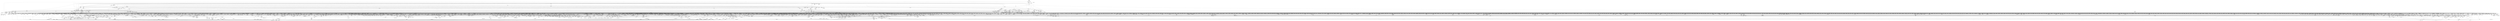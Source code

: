digraph kerncollapsed {
    "page_ref_dec_and_test_1" [color="black"];
    "check_and_switch_context" [color="black"];
    "__raw_spin_lock_irqsave_19" [color="black"];
    "set_cpu_online" [color="black"];
    "__raw_spin_unlock_irqrestore_5" [color="black"];
    "__raw_spin_unlock_irqrestore_31" [color="black"];
    "test_ti_thread_flag_6" [color="black"];
    "__raw_spin_lock_irq_12" [color="black"];
    "try_to_unlazy" [color="black"];
    "Indirect call57" [color="black"];
    "pcpu_block_update" [color="black"];
    "tlb_remove_table_smp_sync" [color="black"];
    "io_wq_get_acct" [color="black"];
    "get_data" [color="black"];
    "debug_locks_off" [color="black"];
    "__skb_set_length" [color="black"];
    "update_group_capacity" [color="black"];
    "mntget" [color="black"];
    "security_inode_follow_link" [color="black"];
    "__lock_parent" [color="black"];
    "task_sched_runtime" [color="black"];
    "freezing" [color="black"];
    "pte_mkdirty" [color="black"];
    "mnt_dec_writers" [color="black"];
    "Indirect call195" [color="black"];
    "rcu_stall_is_suppressed" [color="black"];
    "xas_result" [color="black"];
    "__raw_spin_lock_irqsave_4" [color="black"];
    "Indirect call145" [color="black"];
    "should_zap_page" [color="black"];
    "Indirect call41" [color="black"];
    "prepend_name" [color="black"];
    "__raw_spin_lock_2" [color="black"];
    "__bitmap_weight" [color="black"];
    "system_supports_address_auth_1" [color="black"];
    "__percpu_add_case_64_4" [color="black"];
    "__acct_reclaim_writeback" [color="black"];
    "__cmpxchg_case_acq_32.constprop.0_16" [color="black"];
    "compound_order_1" [color="black"];
    "percpu_ref_put_many.constprop.0" [color="black"];
    "io_acct_cancel_pending_work" [color="black"];
    "_double_lock_balance" [color="black"];
    "mas_state_walk" [color="black"];
    "__lookup_slow" [color="black"];
    "__raw_spin_lock_26" [color="black"];
    "find_next_bit.constprop.0_21" [color="black"];
    "crng_fast_key_erasure" [color="black"];
    "Indirect call88" [color="black"];
    "folio_invalidate" [color="black"];
    "__kern_my_cpu_offset_36" [color="black"];
    "clear_page" [color="black"];
    "__raw_spin_unlock_irq_43" [color="black"];
    "__get_cpu_fpsimd_context" [color="black"];
    "__finish_swait" [color="black"];
    "Indirect call80" [color="black"];
    "Indirect call16" [color="black"];
    "nd_alloc_stack" [color="black"];
    "rb_prev" [color="black"];
    "sve_save_state" [color="black"];
    "local_cpu_stop" [color="black"];
    "mas_put_in_tree" [color="black"];
    "kthread_should_stop" [color="black"];
    "update_cached_migrate" [color="black"];
    "Indirect call209" [color="black"];
    "pte_offset_kernel.isra.0" [color="black"];
    "d_hash" [color="black"];
    "xas_find" [color="black"];
    "__anon_vma_interval_tree_augment_propagate" [color="black"];
    "folio_total_mapcount" [color="black"];
    "__gfp_pfmemalloc_flags" [color="black"];
    "enqueue_hrtimer.constprop.0" [color="black"];
    "__raw_spin_lock_irqsave.constprop.0_7" [color="black"];
    "__raw_spin_lock_irqsave_5" [color="black"];
    "update_misfit_status" [color="black"];
    "d_set_d_op" [color="black"];
    "csum_block_add_ext" [color="black"];
    "Indirect call30" [color="black"];
    "redirty_tail_locked" [color="black"];
    "klist_node_attached" [color="black"];
    "__cmpxchg_case_acq_32.constprop.0_4" [color="black"];
    "lockref_get" [color="black"];
    "int_sqrt" [color="black"];
    "zone_page_state_add" [color="black"];
    "enqueue_pushable_dl_task" [color="black"];
    "Indirect call58" [color="black"];
    "task_ppid_nr" [color="black"];
    "__efistub_caches_clean_inval_pou" [color="black"];
    "Indirect call156" [color="black"];
    "pgdat_balanced" [color="black"];
    "test_ti_thread_flag_1" [color="black"];
    "folio_size_2" [color="black"];
    "cpumask_any_distribute" [color="black"];
    "fatal_signal_pending_4" [color="black"];
    "Indirect call40" [color="black"];
    "Indirect call204" [color="black"];
    "select_collect2" [color="black"];
    "console_srcu_read_unlock" [color="black"];
    "security_inode_need_killpriv" [color="black"];
    "arch_local_irq_save_1" [color="black"];
    "Indirect call113" [color="black"];
    "inode_cgwb_move_to_attached" [color="black"];
    "timekeeping_get_ns" [color="black"];
    "__raw_spin_lock_irqsave_6" [color="black"];
    "tick_get_broadcast_device" [color="black"];
    "get_mm_exe_file" [color="black"];
    "rcu_segcblist_advance" [color="black"];
    "unlock_mount" [color="black"];
    "__kern_my_cpu_offset_50" [color="black"];
    "Indirect call201" [color="black"];
    "Indirect call35" [color="black"];
    "update_pm_runtime_accounting" [color="black"];
    "__raw_spin_lock_irqsave_7" [color="black"];
    "__list_del_entry" [color="black"];
    "Indirect call53" [color="black"];
    "find_alive_thread.isra.0" [color="black"];
    "srcu_funnel_exp_start" [color="black"];
    "__cmpxchg_case_acq_32" [color="black"];
    "__cmpxchg_case_acq_32.constprop.0_2" [color="black"];
    "mm_set_has_pinned_flag" [color="black"];
    "Indirect call198" [color="black"];
    "Indirect call6" [color="black"];
    "__kern_my_cpu_offset_49" [color="black"];
    "__kern_my_cpu_offset_25" [color="black"];
    "__raw_spin_unlock_irq_18" [color="black"];
    "Indirect call91" [color="black"];
    "list_del_3" [color="black"];
    "find_first_bit_1" [color="black"];
    "clear_nonspinnable" [color="black"];
    "__kern_my_cpu_offset_78" [color="black"];
    "__raw_spin_lock_irq_34" [color="black"];
    "do_raw_spin_lock_117" [color="black"];
    "Indirect call138" [color="black"];
    "Indirect call211" [color="black"];
    "del_page_from_free_list" [color="black"];
    "prb_final_commit" [color="black"];
    "do_sys_open" [color="black"];
    "__skb_set_length_1" [color="black"];
    "panic_smp_self_stop" [color="black"];
    "update_rq_clock" [color="black"];
    "vmf_pte_changed" [color="black"];
    "rcu_seq_snap" [color="black"];
    "arch_local_irq_restore_2" [color="black"];
    "io_prep_async_link" [color="black"];
    "wb_stat_mod" [color="black"];
    "__raw_spin_unlock_irq_25" [color="black"];
    "no_page_table" [color="black"];
    "clear_ti_thread_flag" [color="black"];
    "legitimize_root" [color="black"];
    "__raw_spin_unlock_irqrestore_12" [color="black"];
    "enqueue_task" [color="black"];
    "pm_runtime_get_noresume" [color="black"];
    "Indirect call42" [color="black"];
    "fpsimd_preserve_current_state" [color="black"];
    "kick_process" [color="black"];
    "test_ti_thread_flag_7" [color="black"];
    "__percpu_counter_sum" [color="black"];
    "sane_fdtable_size" [color="black"];
    "mast_spanning_rebalance.isra.0" [color="black"];
    "__raw_write_lock_irq_1" [color="black"];
    "system_supports_mte_1" [color="black"];
    "__irq_can_set_affinity" [color="black"];
    "_find_last_bit" [color="black"];
    "rb_insert_color_cached" [color="black"];
    "Indirect call158" [color="black"];
    "page_ref_inc" [color="black"];
    "__raw_spin_unlock_irqrestore_37" [color="black"];
    "rcu_cblist_init" [color="black"];
    "page_try_share_anon_rmap" [color="black"];
    "__kern_my_cpu_offset_6" [color="black"];
    "system_supports_tlb_range_1" [color="black"];
    "test_ti_thread_flag_4" [color="black"];
    "Indirect call174" [color="black"];
    "futex_cmpxchg_value_locked" [color="black"];
    "irqd_set.isra.0_1" [color="black"];
    "mas_leaf_set_meta" [color="black"];
    "free_vmap_area_rb_augment_cb_rotate" [color="black"];
    "pfn_is_map_memory" [color="black"];
    "mod_node_page_state" [color="black"];
    "__raw_spin_lock_32" [color="black"];
    "mmget" [color="black"];
    "__raw_spin_unlock_irqrestore_33" [color="black"];
    "vmalloc_to_page" [color="black"];
    "Indirect call100" [color="black"];
    "__try_to_del_timer_sync" [color="black"];
    "prepare_alloc_pages.constprop.0" [color="black"];
    "list_del_init_5" [color="black"];
    "memchr" [color="black"];
    "Indirect call194" [color="black"];
    "__dev_fwnode" [color="black"];
    "radix_tree_tag_get" [color="black"];
    "add_wait_queue" [color="black"];
    "__disable_irq" [color="black"];
    "mod_timer" [color="black"];
    "queued_write_lock_slowpath" [color="black"];
    "fsnotify_free_mark" [color="black"];
    "get_state_synchronize_rcu" [color="black"];
    "lockref_put_or_lock" [color="black"];
    "rt_mutex_slowtrylock" [color="black"];
    "mas_new_ma_node" [color="black"];
    "sb_clear_inode_writeback" [color="black"];
    "io_poll_find.constprop.0" [color="black"];
    "get_pfnblock_flags_mask" [color="black"];
    "find_task_by_vpid" [color="black"];
    "skb_tailroom_1" [color="black"];
    "test_ti_thread_flag_21" [color="black"];
    "__raw_spin_lock_irqsave" [color="black"];
    "leave_rcu" [color="black"];
    "path_init" [color="black"];
    "__raw_spin_lock_irq_32" [color="black"];
    "Indirect call48" [color="black"];
    "Indirect call120" [color="black"];
    "Indirect call219" [color="black"];
    "timer_reduce" [color="black"];
    "Indirect call74" [color="black"];
    "getname_flags" [color="black"];
    "igrab" [color="black"];
    "test_and_set_ti_thread_flag_1" [color="black"];
    "rcu_advance_cbs" [color="black"];
    "active_load_balance_cpu_stop" [color="black"];
    "wb_update_bandwidth" [color="black"];
    "do_raw_spin_lock_60" [color="black"];
    "truncate_pagecache" [color="black"];
    "extract_entropy.constprop.0" [color="black"];
    "do_raw_spin_lock_42" [color="black"];
    "efi_reboot" [color="black"];
    "Indirect call131" [color="black"];
    "__kern_my_cpu_offset_47" [color="black"];
    "__arm64_sys_open" [color="black"];
    "free_unref_page_commit" [color="black"];
    "online_section_nr" [color="black"];
    "__audit_uring_entry" [color="black"];
    "__bitmap_intersects" [color="black"];
    "__raw_spin_lock_irqsave.constprop.0_8" [color="black"];
    "tk_clock_read" [color="black"];
    "Indirect call178" [color="black"];
    "_get_random_bytes" [color="black"];
    "internal_add_timer" [color="black"];
    "skb_may_tx_timestamp.part.0" [color="black"];
    "spin_lock_irqsave_check_contention" [color="black"];
    "fragmentation_index" [color="black"];
    "__skb_fill_page_desc" [color="black"];
    "qdisc_qstats_cpu_qlen_inc" [color="black"];
    "pcpu_find_block_fit" [color="black"];
    "task_pid_vnr" [color="black"];
    "update_load_avg" [color="black"];
    "Indirect call97" [color="black"];
    "Indirect call135" [color="black"];
    "drain_pages" [color="black"];
    "__percpu_add_case_32_1" [color="black"];
    "rcu_exp_jiffies_till_stall_check" [color="black"];
    "__irq_work_queue_local" [color="black"];
    "__raw_spin_lock_16" [color="black"];
    "Indirect call102" [color="black"];
    "csum_partial_ext" [color="black"];
    "groups_search" [color="black"];
    "__raw_spin_unlock_irqrestore.constprop.0_1" [color="black"];
    "ttwu_do_activate.constprop.0" [color="black"];
    "__wb_update_bandwidth.constprop.0" [color="black"];
    "kthread_insert_work_sanity_check" [color="black"];
    "cpumask_and" [color="black"];
    "arch_local_irq_save_3" [color="black"];
    "purge_fragmented_block" [color="black"];
    "test_ti_thread_flag_11" [color="black"];
    "dequeue_task" [color="black"];
    "Indirect call188" [color="black"];
    "__kern_my_cpu_offset_19" [color="black"];
    "cpudl_find" [color="black"];
    "__cmpxchg_case_acq_32.constprop.0_12" [color="black"];
    "kernfs_root" [color="black"];
    "cpumask_subset" [color="black"];
    "do_raw_spin_lock_86" [color="black"];
    "pm_runtime_deactivate_timer" [color="black"];
    "prb_next_seq" [color="black"];
    "copy_from_kernel_nofault" [color="black"];
    "find_next_bit.constprop.0_11" [color="black"];
    "__raw_spin_lock_6" [color="black"];
    "bit_waitqueue" [color="black"];
    "__mutex_init" [color="black"];
    "Indirect call103" [color="black"];
    "lockref_get_not_dead" [color="black"];
    "disable_irq_nosync" [color="black"];
    "io_cancel_req_match" [color="black"];
    "find_next_bit_7" [color="black"];
    "audit_tree_lookup" [color="black"];
    "_raw_spin_rq_lock_irqsave" [color="black"];
    "vfs_prepare_mode" [color="black"];
    "dev_nit_active" [color="black"];
    "___d_drop" [color="black"];
    "__rb_insert_augmented" [color="black"];
    "mas_ascend" [color="black"];
    "Indirect call34" [color="black"];
    "qdisc_qstats_cpu_qlen_dec" [color="black"];
    "vma_interval_tree_iter_first" [color="black"];
    "__skb_zcopy_downgrade_managed" [color="black"];
    "ptep_set_access_flags" [color="black"];
    "get_cred" [color="black"];
    "compaction_defer_reset" [color="black"];
    "__msecs_to_jiffies" [color="black"];
    "set_load_weight" [color="black"];
    "update_sd_lb_stats" [color="black"];
    "global_dirtyable_memory" [color="black"];
    "xas_load" [color="black"];
    "pick_next_pushable_dl_task" [color="black"];
    "radix_tree_lookup" [color="black"];
    "fsnotify_group_assert_locked" [color="black"];
    "i_uid_into_vfsuid" [color="black"];
    "do_delayed_call" [color="black"];
    "count_mounts" [color="black"];
    "Indirect call109" [color="black"];
    "Indirect call75" [color="black"];
    "__raw_spin_lock_irqsave_25" [color="black"];
    "folio_not_mapped" [color="black"];
    "Indirect call142" [color="black"];
    "list_del_init_8" [color="black"];
    "req_ref_put_and_test" [color="black"];
    "setattr_copy" [color="black"];
    "access_ok_12" [color="black"];
    "Indirect call1" [color="black"];
    "cpumask_copy_1" [color="black"];
    "rcu_poll_gp_seq_end" [color="black"];
    "get_file.isra.0" [color="black"];
    "cpumask_first_and" [color="black"];
    "mas_push_node" [color="black"];
    "put_write_access" [color="black"];
    "__raw_spin_unlock_irqrestore_3" [color="black"];
    "kill_super_notify" [color="black"];
    "do_raw_spin_lock.constprop.0_10" [color="black"];
    "forward_timer_base" [color="black"];
    "folio_order" [color="black"];
    "__raw_spin_lock_12" [color="black"];
    "__raw_spin_unlock_irq_4" [color="black"];
    "Indirect call210" [color="black"];
    "workingset_eviction" [color="black"];
    "flush_dcache_page" [color="black"];
    "vma_interval_tree_augment_propagate" [color="black"];
    "copy_to_user_page" [color="black"];
    "__percpu_add_case_64_2" [color="black"];
    "__raw_spin_lock_19" [color="black"];
    "rcu_segcblist_extract_done_cbs" [color="black"];
    "rcu_dynticks_snap" [color="black"];
    "page_ref_inc_4" [color="black"];
    "audit_log_path_denied" [color="black"];
    "Indirect call164" [color="black"];
    "pte_to_swp_entry" [color="black"];
    "mte_dead_leaves.constprop.0" [color="black"];
    "wakeup_kcompactd" [color="black"];
    "tlb_flush_mmu_tlbonly_1" [color="black"];
    "task_get_vl" [color="black"];
    "anon_vma_interval_tree_post_update_vma" [color="black"];
    "Indirect call55" [color="black"];
    "jiffies_to_msecs" [color="black"];
    "cpu_do_switch_mm" [color="black"];
    "__finalize_skb_around" [color="black"];
    "i_gid_into_vfsgid" [color="black"];
    "find_next_and_bit.constprop.0" [color="black"];
    "addr_to_vb_xa" [color="black"];
    "__dl_sub" [color="black"];
    "__sw_hweight64" [color="black"];
    "Indirect call236" [color="black"];
    "__raw_spin_unlock_irqrestore_17" [color="black"];
    "mas_prev_setup.constprop.0" [color="black"];
    "find_next_bit_10" [color="black"];
    "Indirect call160" [color="black"];
    "list_lru_add" [color="black"];
    "ktime_get" [color="black"];
    "hrtimer_force_reprogram.constprop.0" [color="black"];
    "inactive_is_low.constprop.0" [color="black"];
    "tty_port_kopened" [color="black"];
    "page_ref_inc_1" [color="black"];
    "dev_bus_name" [color="black"];
    "do_raw_spin_lock_26" [color="black"];
    "ttwu_queue_wakelist" [color="black"];
    "cpu_active" [color="black"];
    "capacity_of" [color="black"];
    "_copy_from_iter" [color="black"];
    "group_open_release" [color="black"];
    "fd_install" [color="black"];
    "__sync_icache_dcache" [color="black"];
    "page_vma_mapped_walk_done_1" [color="black"];
    "pmd_clear_huge" [color="black"];
    "__raw_spin_lock_22" [color="black"];
    "inode_permission" [color="black"];
    "auditd_test_task" [color="black"];
    "find_next_bit.constprop.0_7" [color="black"];
    "__raw_spin_lock_4" [color="black"];
    "__raw_spin_unlock_irq" [color="black"];
    "__hlist_del" [color="black"];
    "__cmpxchg_case_acq_64" [color="black"];
    "__raw_spin_lock_irq_31" [color="black"];
    "__raw_spin_lock_irqsave_52" [color="black"];
    "find_next_bit.constprop.0_8" [color="black"];
    "Indirect call71" [color="black"];
    "desc_make_final" [color="black"];
    "exit_rcu" [color="black"];
    "_compound_head_5" [color="black"];
    "xa_err" [color="black"];
    "audit_alloc_name" [color="black"];
    "__raw_spin_lock_irq_7" [color="black"];
    "get_file" [color="black"];
    "filemap_check_errors" [color="black"];
    "find_next_zero_bit_1" [color="black"];
    "list_lru_del" [color="black"];
    "vma_interval_tree_subtree_search" [color="black"];
    "__raw_spin_lock_irq_4" [color="black"];
    "put_link" [color="black"];
    "__audit_getname" [color="black"];
    "folio_mapped_2" [color="black"];
    "__cmpxchg_case_acq_32.constprop.0_6" [color="black"];
    "mast_ascend" [color="black"];
    "Indirect call205" [color="black"];
    "mas_wr_walk_descend" [color="black"];
    "srcu_gp_start" [color="black"];
    "Indirect call180" [color="black"];
    "fpsimd_flush_task_state" [color="black"];
    "__printk_cpu_sync_try_get" [color="black"];
    "cpupri_set" [color="black"];
    "io_wq_worker_running" [color="black"];
    "pwq_activate_inactive_work" [color="black"];
    "__down_trylock_console_sem.constprop.0" [color="black"];
    "sched_cgroup_fork" [color="black"];
    "idr_for_each" [color="black"];
    "pm_ops_is_empty" [color="black"];
    "rwsem_set_nonspinnable" [color="black"];
    "prepare_to_swait_event" [color="black"];
    "Indirect call94" [color="black"];
    "ptep_clear_flush" [color="black"];
    "fsnotify_data_inode" [color="black"];
    "post_alloc_hook" [color="black"];
    "folio_nr_pages_2" [color="black"];
    "io_cancel_task_cb" [color="black"];
    "timer_delete_sync" [color="black"];
    "mas_mab_cp" [color="black"];
    "lru_deactivate_file_fn" [color="black"];
    "arch_send_call_function_single_ipi" [color="black"];
    "try_to_take_rt_mutex" [color="black"];
    "mnt_get_count" [color="black"];
    "choose_mountpoint_rcu" [color="black"];
    "Indirect call33" [color="black"];
    "lru_move_tail_fn" [color="black"];
    "system_supports_generic_auth" [color="black"];
    "tag_get" [color="black"];
    "vma_address" [color="black"];
    "do_raw_spin_lock_23" [color="black"];
    "__raw_spin_unlock_irq_35" [color="black"];
    "xattr_resolve_name" [color="black"];
    "tty_update_time" [color="black"];
    "radix_tree_load_root" [color="black"];
    "tty_driver_name" [color="black"];
    "pcpu_update_empty_pages" [color="black"];
    "__raw_spin_lock_irqsave_17" [color="black"];
    "timerqueue_del" [color="black"];
    "__count_vm_events_3" [color="black"];
    "strcpy" [color="black"];
    "strncmp" [color="black"];
    "arch_timer_evtstrm_available" [color="black"];
    "security_current_getsecid_subj" [color="black"];
    "__raw_spin_lock_irqsave_21" [color="black"];
    "Indirect call23" [color="black"];
    "__mutex_remove_waiter" [color="black"];
    "mas_prev" [color="black"];
    "find_next_zero_bit_2" [color="black"];
    "irq_work_single" [color="black"];
    "__skb_checksum" [color="black"];
    "set_nameidata" [color="black"];
    "touch_mnt_namespace" [color="black"];
    "__to_kthread" [color="black"];
    "clear_ti_thread_flag_1" [color="black"];
    "count_vm_events" [color="black"];
    "io_cancel_cb" [color="black"];
    "mas_wr_end_piv" [color="black"];
    "prepend_char" [color="black"];
    "write_sequnlock.constprop.0" [color="black"];
    "rcu_poll_gp_seq_start_unlocked" [color="black"];
    "Indirect call105" [color="black"];
    "cpu_util_cfs_boost" [color="black"];
    "__io_acct_run_queue" [color="black"];
    "ma_dead_node" [color="black"];
    "__percpu_add_case_64.constprop.0_3" [color="black"];
    "__peernet2id" [color="black"];
    "blake2s.constprop.0" [color="black"];
    "do_filp_open" [color="black"];
    "mas_pop_node" [color="black"];
    "__arch_copy_from_user" [color="black"];
    "get_random_bytes" [color="black"];
    "mast_fill_bnode" [color="black"];
    "find_next_bit.constprop.0_14" [color="black"];
    "file_ns_capable" [color="black"];
    "rcu_cblist_dequeue" [color="black"];
    "wq_worker_running" [color="black"];
    "generic_exec_single" [color="black"];
    "rt_mutex_proxy_unlock" [color="black"];
    "__sk_mem_reclaim" [color="black"];
    "truncate_setsize" [color="black"];
    "__irq_domain_activate_irq" [color="black"];
    "page_ref_add_1" [color="black"];
    "io_fill_cqe_aux" [color="black"];
    "setattr_should_drop_sgid" [color="black"];
    "__fprop_add_percpu_max" [color="black"];
    "__raw_spin_lock_irqsave_34" [color="black"];
    "fsnotify_handle_inode_event.isra.0" [color="black"];
    "simple_setattr" [color="black"];
    "__kern_my_cpu_offset_80" [color="black"];
    "do_raw_spin_lock_85" [color="black"];
    "from_vfsgid" [color="black"];
    "__raw_spin_lock.constprop.0_2" [color="black"];
    "io_wq_work_match_all" [color="black"];
    "pcpu_block_update_hint_alloc" [color="black"];
    "convert_prio" [color="black"];
    "prepare_to_wait" [color="black"];
    "__io_prep_linked_timeout" [color="black"];
    "__kern_my_cpu_offset_28" [color="black"];
    "futex_get_value_locked" [color="black"];
    "Indirect call56" [color="black"];
    "__kern_my_cpu_offset_61" [color="black"];
    "thread_group_cputime" [color="black"];
    "__raw_read_lock.constprop.0_1" [color="black"];
    "tick_get_wakeup_device" [color="black"];
    "invalid_folio_referenced_vma" [color="black"];
    "do_raw_spin_lock_10" [color="black"];
    "__task_will_free_mem" [color="black"];
    "do_truncate" [color="black"];
    "down_read_trylock" [color="black"];
    "Indirect call72" [color="black"];
    "__raw_spin_unlock_irqrestore" [color="black"];
    "__percpu_add_case_32_8" [color="black"];
    "check_stable_address_space" [color="black"];
    "__kern_my_cpu_offset_55" [color="black"];
    "page_move_anon_rmap" [color="black"];
    "cpudl_heapify" [color="black"];
    "signal_pending_state_1" [color="black"];
    "__raw_write_lock_irq" [color="black"];
    "bump_cpu_timer" [color="black"];
    "path_is_under" [color="black"];
    "idle_cpu" [color="black"];
    "rb_insert_color" [color="black"];
    "do_raw_spin_lock_80" [color="black"];
    "pagefault_enable_1" [color="black"];
    "__local_bh_enable_ip" [color="black"];
    "ktime_get_with_offset" [color="black"];
    "__raw_spin_lock_irqsave_32" [color="black"];
    "privileged_wrt_inode_uidgid" [color="black"];
    "security_file_truncate" [color="black"];
    "arch_local_irq_save_5" [color="black"];
    "invent_group_ids" [color="black"];
    "raw_spin_rq_lock_1" [color="black"];
    "__cmpxchg_case_rel_32" [color="black"];
    "__hrtimer_get_next_event" [color="black"];
    "find_next_bit_17" [color="black"];
    "mas_rewalk_if_dead" [color="black"];
    "__kern_my_cpu_offset_51" [color="black"];
    "Indirect call37" [color="black"];
    "lock_mount_hash" [color="black"];
    "__balance_callbacks" [color="black"];
    "fasync_insert_entry" [color="black"];
    "mmgrab_1" [color="black"];
    "check_class_changed" [color="black"];
    "set_kpti_asid_bits" [color="black"];
    "mas_next" [color="black"];
    "arch_local_irq_restore" [color="black"];
    "__raw_spin_unlock_irqrestore_32" [color="black"];
    "Indirect call8" [color="black"];
    "_atomic_dec_and_lock_irqsave" [color="black"];
    "arch_local_irq_save_7" [color="black"];
    "__raw_write_unlock_irq_5" [color="black"];
    "do_sys_openat2" [color="black"];
    "folio_evictable_1" [color="black"];
    "Indirect call124" [color="black"];
    "io_cancel_ctx_cb" [color="black"];
    "ktime_get_mono_fast_ns" [color="black"];
    "make_vfsgid" [color="black"];
    "Indirect call73" [color="black"];
    "__raw_spin_lock_irqsave_3" [color="black"];
    "pde_subdir_find" [color="black"];
    "find_next_and_bit" [color="black"];
    "calc_delta_fair" [color="black"];
    "__percpu_down_write_trylock" [color="black"];
    "mtree_range_walk" [color="black"];
    "pcpu_chunk_slot" [color="black"];
    "d_alloc" [color="black"];
    "__cmpxchg_case_acq_32.constprop.0_1" [color="black"];
    "activate_task" [color="black"];
    "__cmpwait_case_32" [color="black"];
    "ktime_get_coarse_real_ts64" [color="black"];
    "inc_tlb_flush_pending" [color="black"];
    "rcu_segcblist_enqueue" [color="black"];
    "min_deadline_cb_propagate" [color="black"];
    "mas_walk" [color="black"];
    "__bitmap_subset" [color="black"];
    "irq_disable" [color="black"];
    "Indirect call65" [color="black"];
    "fsnotify_file.isra.0" [color="black"];
    "Indirect call11" [color="black"];
    "Indirect call144" [color="black"];
    "test_and_set_bit_lock.constprop.0" [color="black"];
    "Indirect call14" [color="black"];
    "Indirect call45" [color="black"];
    "__kern_my_cpu_offset_62" [color="black"];
    "Indirect call127" [color="black"];
    "__kern_my_cpu_offset_70" [color="black"];
    "folio_trylock_flag" [color="black"];
    "_find_first_and_bit" [color="black"];
    "mtree_load" [color="black"];
    "oom_unkillable_task.isra.0" [color="black"];
    "lru_note_cost" [color="black"];
    "send_sig" [color="black"];
    "Indirect call126" [color="black"];
    "do_raw_spin_lock_52" [color="black"];
    "find_next_bit_3" [color="black"];
    "security_task_getsecid_obj" [color="black"];
    "post_init_entity_util_avg" [color="black"];
    "new_context" [color="black"];
    "isolation_suitable.isra.0" [color="black"];
    "do_raw_spin_lock_1" [color="black"];
    "kthread_data" [color="black"];
    "irq_work_claim" [color="black"];
    "lockref_mark_dead" [color="black"];
    "chacha_permute" [color="black"];
    "timer_delete_hook" [color="black"];
    "__cmpxchg_case_acq_32.constprop.0_21" [color="black"];
    "__delay" [color="black"];
    "Indirect call143" [color="black"];
    "auditsc_get_stamp" [color="black"];
    "__raw_spin_trylock_1" [color="black"];
    "mas_alloc_req.isra.0" [color="black"];
    "do_raw_spin_lock_73" [color="black"];
    "__raw_spin_lock_18" [color="black"];
    "xas_init_marks" [color="black"];
    "Indirect call77" [color="black"];
    "__count_vm_events_1" [color="black"];
    "Indirect call49" [color="black"];
    "d_shrink_add" [color="black"];
    "__task_pid_nr_ns" [color="black"];
    "Indirect call92" [color="black"];
    "__raw_spin_unlock_irqrestore_4" [color="black"];
    "allow_direct_reclaim" [color="black"];
    "__wake_up_pollfree" [color="black"];
    "pcpu_free_area.isra.0" [color="black"];
    "__raw_spin_unlock_irqrestore.constprop.0_2" [color="black"];
    "data_alloc" [color="black"];
    "Indirect call9" [color="black"];
    "skb_tailroom_2" [color="black"];
    "__raw_spin_lock_irqsave_51" [color="black"];
    "__raw_spin_lock_irqsave_29" [color="black"];
    "inode_lru_list_del" [color="black"];
    "synchronize_rcu.part.0" [color="black"];
    "test_ti_thread_flag_19" [color="black"];
    "folio_nr_pages_3" [color="black"];
    "write_seqlock.constprop.0" [color="black"];
    "hrtimer_start_expires" [color="black"];
    "vma_last_pgoff" [color="black"];
    "irq_work_queue" [color="black"];
    "try_to_unlazy_next" [color="black"];
    "mte_destroy_descend.constprop.0" [color="black"];
    "parent_len" [color="black"];
    "__fdget_raw" [color="black"];
    "d_find_any_alias" [color="black"];
    "cpumask_intersects.constprop.0_1" [color="black"];
    "pid_nr_ns" [color="black"];
    "skb_cloned" [color="black"];
    "Indirect call36" [color="black"];
    "__do_once_start" [color="black"];
    "__irq_disable" [color="black"];
    "__raw_spin_lock.constprop.0_1" [color="black"];
    "d_revalidate" [color="black"];
    "__flush_tlb_kernel_pgtable" [color="black"];
    "is_migration_entry" [color="black"];
    "find_worker_executing_work" [color="black"];
    "____do_softirq" [color="black"];
    "ihold" [color="black"];
    "mas_set_parent.constprop.0" [color="black"];
    "expand" [color="black"];
    "get_cred_1" [color="black"];
    "desc_read" [color="black"];
    "recalc_sigpending" [color="black"];
    "qdisc_qstats_cpu_backlog_dec" [color="black"];
    "Indirect call54" [color="black"];
    "__raw_spin_lock_15" [color="black"];
    "wb_io_lists_populated" [color="black"];
    "folio_trylock_4" [color="black"];
    "__wb_calc_thresh" [color="black"];
    "dl_bw_of" [color="black"];
    "cpu_clock_sample" [color="black"];
    "rcu_gp_is_expedited" [color="black"];
    "__raw_spin_unlock_irqrestore_15" [color="black"];
    "__count_vm_events_2" [color="black"];
    "__raw_spin_lock_irq" [color="black"];
    "__raw_spin_lock_irqsave.constprop.0_1" [color="black"];
    "set_swapper_pgd" [color="black"];
    "u64_stats_inc" [color="black"];
    "pageblock_skip_persistent" [color="black"];
    "__rt_mutex_futex_trylock" [color="black"];
    "set_next_task" [color="black"];
    "path_noexec" [color="black"];
    "mode_strip_umask.isra.0" [color="black"];
    "crng_make_state" [color="black"];
    "avg_vruntime" [color="black"];
    "kmap_local_page" [color="black"];
    "pagefault_disable" [color="black"];
    "__update_load_avg_se" [color="black"];
    "bsearch" [color="black"];
    "do_raw_spin_lock_69" [color="black"];
    "rb_erase" [color="black"];
    "prb_reserve" [color="black"];
    "mas_prev_slot" [color="black"];
    "get_task_exe_file" [color="black"];
    "arch_local_irq_save_8" [color="black"];
    "this_cpu_has_cap" [color="black"];
    "fsuidgid_has_mapping.isra.0" [color="black"];
    "__fsnotify_recalc_mask" [color="black"];
    "__fget_light" [color="black"];
    "lockref_get_not_zero" [color="black"];
    "__wake_q_add" [color="black"];
    "fpsimd_thread_switch" [color="black"];
    "notifier_call_chain" [color="black"];
    "select_collect" [color="black"];
    "mas_parent_type" [color="black"];
    "xas_next_offset" [color="black"];
    "__kern_my_cpu_offset_11" [color="black"];
    "__xchg_case_mb_64.constprop.0_3" [color="black"];
    "inode_io_list_del" [color="black"];
    "arch_get_random_longs" [color="black"];
    "_compound_head_4" [color="black"];
    "sync_exp_work_done" [color="black"];
    "__kern_my_cpu_offset_14" [color="black"];
    "__cmpwait_case_32_3" [color="black"];
    "arch_local_irq_disable_2" [color="black"];
    "strscpy_pad" [color="black"];
    "device_links_read_unlock" [color="black"];
    "Indirect call68" [color="black"];
    "flush_signal_handlers" [color="black"];
    "srcu_get_delay.isra.0" [color="black"];
    "sched_post_fork" [color="black"];
    "folio_mapping" [color="black"];
    "rcu_poll_gp_seq_start" [color="black"];
    "Indirect call5" [color="black"];
    "get_task_mm" [color="black"];
    "raw_spin_rq_trylock" [color="black"];
    "pm_runtime_put_noidle_2" [color="black"];
    "__raw_spin_unlock_irq.constprop.0_2" [color="black"];
    "drop_links" [color="black"];
    "check_mnt.isra.0" [color="black"];
    "_compound_head_3" [color="black"];
    "find_submount" [color="black"];
    "vma_interval_tree_iter_next" [color="black"];
    "mutex_trylock" [color="black"];
    "__pi_memcmp" [color="black"];
    "security_inode_init_security_anon" [color="black"];
    "wb_dirty_limits" [color="black"];
    "audit_serial" [color="black"];
    "Indirect call153" [color="black"];
    "percpu_ref_put_many" [color="black"];
    "sig_handler_ignored" [color="black"];
    "__kern_my_cpu_offset_2" [color="black"];
    "setattr_should_drop_suidgid" [color="black"];
    "timer_wait_running" [color="black"];
    "mm_trace_rss_stat" [color="black"];
    "mapping_shrinkable_2" [color="black"];
    "tty_audit_fork" [color="black"];
    "_find_first_zero_bit" [color="black"];
    "Indirect call215" [color="black"];
    "update_rt_rq_load_avg" [color="black"];
    "mutex_can_spin_on_owner" [color="black"];
    "wakeup_kswapd" [color="black"];
    "folio_lruvec_relock_irq.constprop.0" [color="black"];
    "tlb_remove_table_sync_one" [color="black"];
    "rt_mutex_top_waiter" [color="black"];
    "class_raw_spinlock_irqsave_destructor" [color="black"];
    "flush_dcache_folio" [color="black"];
    "__clear_open_fd" [color="black"];
    "Indirect call229" [color="black"];
    "__percpu_add_case_64" [color="black"];
    "slab_want_init_on_alloc" [color="black"];
    "pte_to_swp_entry_2" [color="black"];
    "__inode_add_lru" [color="black"];
    "mas_next_range" [color="black"];
    "__cmpxchg_case_acq_32.constprop.0_19" [color="black"];
    "__raw_spin_lock_irqsave_22" [color="black"];
    "xas_find_marked" [color="black"];
    "__preempt_count_add.constprop.0_1" [color="black"];
    "dec_rlimit_ucounts" [color="black"];
    "Indirect call26" [color="black"];
    "__timer_delete_sync" [color="black"];
    "mnt_set_mountpoint" [color="black"];
    "flush_tlb_mm" [color="black"];
    "folio_wake_bit" [color="black"];
    "xas_next_entry.constprop.0" [color="black"];
    "do_raw_spin_lock_7" [color="black"];
    "__skb_dequeue_3" [color="black"];
    "do_raw_spin_lock_9" [color="black"];
    "__printk_cpu_sync_wait" [color="black"];
    "skb_headers_offset_update" [color="black"];
    "__kern_my_cpu_offset_54" [color="black"];
    "Indirect call44" [color="black"];
    "init_timer_key" [color="black"];
    "node_page_state_add" [color="black"];
    "find_next_bit.constprop.0_6" [color="black"];
    "mas_wr_walk" [color="black"];
    "get_group_info.isra.0" [color="black"];
    "may_open" [color="black"];
    "security_capable" [color="black"];
    "rt_mutex_setprio" [color="black"];
    "lock_hrtimer_base" [color="black"];
    "virt_to_slab" [color="black"];
    "pfn_valid_2" [color="black"];
    "walk_component" [color="black"];
    "dentry_string_cmp" [color="black"];
    "notify_change" [color="black"];
    "__percpu_add_case_64.constprop.0" [color="black"];
    "vma_interval_tree_augment_rotate" [color="black"];
    "Indirect call78" [color="black"];
    "anon_vma_interval_tree_pre_update_vma" [color="black"];
    "pcpu_post_unmap_tlb_flush" [color="black"];
    "set_next_entity" [color="black"];
    "vma_interval_tree_insert_after" [color="black"];
    "Indirect call162" [color="black"];
    "__d_lookup_unhash" [color="black"];
    "signalfd_cleanup" [color="black"];
    "prep_compound_page" [color="black"];
    "__kern_my_cpu_offset_23" [color="black"];
    "timerqueue_add" [color="black"];
    "sk_leave_memory_pressure" [color="black"];
    "do_raw_spin_lock_46" [color="black"];
    "Indirect call216" [color="black"];
    "Indirect call60" [color="black"];
    "need_seqretry" [color="black"];
    "do_raw_spin_lock_15" [color="black"];
    "get_vfs_caps_from_disk" [color="black"];
    "count_vm_event_2" [color="black"];
    "compaction_suitable" [color="black"];
    "cpumask_weight" [color="black"];
    "vm_commit_limit" [color="black"];
    "arm_smccc_1_1_get_conduit" [color="black"];
    "__irq_startup" [color="black"];
    "__wake_up_parent" [color="black"];
    "qdisc_run_begin" [color="black"];
    "console_verbose" [color="black"];
    "security_secid_to_secctx" [color="black"];
    "first_online_pgdat" [color="black"];
    "Indirect call4" [color="black"];
    "do_csum" [color="black"];
    "rb_erase_cached.isra.0" [color="black"];
    "folio_account_cleaned" [color="black"];
    "mas_data_end" [color="black"];
    "netlink_has_listeners" [color="black"];
    "__pi_strcmp" [color="black"];
    "Indirect call224" [color="black"];
    "zone_page_state_snapshot" [color="black"];
    "lock_mnt_tree" [color="black"];
    "Indirect call233" [color="black"];
    "__var_waitqueue" [color="black"];
    "do_softirq" [color="black"];
    "do_raw_spin_lock_50" [color="black"];
    "vfs_open" [color="black"];
    "prb_commit" [color="black"];
    "Indirect call165" [color="black"];
    "__pm_relax" [color="black"];
    "do_raw_spin_lock_29" [color="black"];
    "do_raw_spin_lock_47" [color="black"];
    "calc_wheel_index" [color="black"];
    "memset" [color="black"];
    "exit_oom_victim" [color="black"];
    "audit_uid_comparator" [color="black"];
    "mnt_want_write" [color="black"];
    "Indirect call28" [color="black"];
    "mas_store_prealloc.part.0" [color="black"];
    "__raw_read_unlock.constprop.0_2" [color="black"];
    "Indirect call146" [color="black"];
    "list_splice_tail_init" [color="black"];
    "__dev_pm_qos_resume_latency" [color="black"];
    "__raw_spin_lock_5" [color="black"];
    "decay_load" [color="black"];
    "pcpu_size_to_slot" [color="black"];
    "folio_anon_vma" [color="black"];
    "tty_termios_baud_rate" [color="black"];
    "mas_wr_new_end" [color="black"];
    "set_pud" [color="black"];
    "hrtimer_try_to_cancel" [color="black"];
    "fatal_signal_pending" [color="black"];
    "__cmpxchg_case_acq_32.constprop.0_17" [color="black"];
    "se_weight.isra.0" [color="black"];
    "prepare_to_wait_exclusive" [color="black"];
    "mas_start" [color="black"];
    "__percpu_add_case_32_13" [color="black"];
    "list_splice" [color="black"];
    "qdisc_maybe_clear_missed" [color="black"];
    "rseq_migrate" [color="black"];
    "do_raw_spin_lock" [color="black"];
    "Indirect call190" [color="black"];
    "xas_start" [color="black"];
    "percpu_counter_add_batch" [color="black"];
    "folio_try_get_rcu" [color="black"];
    "audit_mark_compare" [color="black"];
    "sk_error_report" [color="black"];
    "Indirect call18" [color="black"];
    "mapping_allow_writable" [color="black"];
    "security_inode_getsecid" [color="black"];
    "add_device_randomness" [color="black"];
    "Indirect call52" [color="black"];
    "io_match_task_safe" [color="black"];
    "arm64_kernel_unmapped_at_el0_4" [color="black"];
    "update_cfs_rq_load_avg.isra.0" [color="black"];
    "sock_inuse_add" [color="black"];
    "__legitimize_mnt" [color="black"];
    "__raw_spin_unlock_irqrestore_6" [color="black"];
    "do_raw_spin_lock.constprop.0_13" [color="black"];
    "Indirect call93" [color="black"];
    "find_next_bit_11" [color="black"];
    "__percpu_add_case_32_15" [color="black"];
    "Indirect call32" [color="black"];
    "cfs_rq_of" [color="black"];
    "update_min_vruntime" [color="black"];
    "__accumulate_pelt_segments" [color="black"];
    "Indirect call172" [color="black"];
    "io_get_cqe_overflow" [color="black"];
    "do_raw_spin_lock_14" [color="black"];
    "_find_next_bit" [color="black"];
    "Indirect call217" [color="black"];
    "_compound_head_13" [color="black"];
    "__raw_spin_unlock_irq_1" [color="black"];
    "mas_leaf_max_gap" [color="black"];
    "to_kthread" [color="black"];
    "__pfn_to_section" [color="black"];
    "posix_cpu_timers_exit_group" [color="black"];
    "__raw_spin_lock_30" [color="black"];
    "min_deadline_cb_rotate" [color="black"];
    "Indirect call221" [color="black"];
    "__lock_timer" [color="black"];
    "queued_read_lock_slowpath" [color="black"];
    "Indirect call157" [color="black"];
    "dl_task_is_earliest_deadline" [color="black"];
    "Indirect call222" [color="black"];
    "arch_send_call_function_ipi_mask" [color="black"];
    "folio_pfn" [color="black"];
    "io_poll_remove_entries" [color="black"];
    "kernel_init_pages" [color="black"];
    "double_unlock_balance" [color="black"];
    "__kern_my_cpu_offset_17" [color="black"];
    "slab_want_init_on_free" [color="black"];
    "__kern_my_cpu_offset_4" [color="black"];
    "__isolate_free_page" [color="black"];
    "__ksize" [color="black"];
    "dl_set_overload.part.0" [color="black"];
    "d_flags_for_inode" [color="black"];
    "iov_iter_revert" [color="black"];
    "__lookup_mnt" [color="black"];
    "try_check_zero" [color="black"];
    "io_run_cancel" [color="black"];
    "__cmpwait_case_32_1" [color="black"];
    "sock_flag_3" [color="black"];
    "do_raw_spin_lock_37" [color="black"];
    "__dput_to_list" [color="black"];
    "io_timeout_extract" [color="black"];
    "Indirect call59" [color="black"];
    "do_raw_spin_lock_43" [color="black"];
    "audit_inode_child" [color="black"];
    "__d_lookup_rcu" [color="black"];
    "drain_pages_zone" [color="black"];
    "__rt_mutex_slowtrylock" [color="black"];
    "access_ok_42" [color="black"];
    "system_supports_mte" [color="black"];
    "wb_io_lists_depopulated" [color="black"];
    "call_function_single_prep_ipi" [color="black"];
    "do_raw_spin_lock_116" [color="black"];
    "cd_forget" [color="black"];
    "skb_checksum" [color="black"];
    "page_vma_mapped_walk_done" [color="black"];
    "do_raw_spin_lock_17" [color="black"];
    "extfrag_for_order" [color="black"];
    "workingset_age_nonresident" [color="black"];
    "fetch_robust_entry" [color="black"];
    "Indirect call130" [color="black"];
    "mnt_get_writers" [color="black"];
    "Indirect call208" [color="black"];
    "test_tsk_need_resched" [color="black"];
    "__cmpxchg_case_acq_32.constprop.0_14" [color="black"];
    "folio_evictable" [color="black"];
    "cpumask_first" [color="black"];
    "__cmpxchg_case_acq_32.constprop.0_7" [color="black"];
    "__fsnotify_update_child_dentry_flags" [color="black"];
    "test_ti_thread_flag_22" [color="black"];
    "page_ref_dec_and_test_2" [color="black"];
    "__traverse_mounts" [color="black"];
    "netlink_unlock_table" [color="black"];
    "fsnotify_compare_groups" [color="black"];
    "tick_get_broadcast_mask" [color="black"];
    "mas_adopt_children.isra.0" [color="black"];
    "security_task_kill" [color="black"];
    "try_to_unmap_flush_dirty" [color="black"];
    "path_openat" [color="black"];
    "__percpu_add_case_64_7" [color="black"];
    "access_ok_39" [color="black"];
    "d_ancestor" [color="black"];
    "kthread_probe_data" [color="black"];
    "do_raw_spin_lock_6" [color="black"];
    "try_release_thread_stack_to_cache" [color="black"];
    "rt_mutex_futex_trylock" [color="black"];
    "Indirect call238" [color="black"];
    "current_is_kswapd" [color="black"];
    "do_raw_spin_lock_87" [color="black"];
    "pcpu_chunk_relocate" [color="black"];
    "next_zone" [color="black"];
    "__hrtimer_next_event_base.constprop.0" [color="black"];
    "__bpf_free_used_maps" [color="black"];
    "mm_counter" [color="black"];
    "Indirect call151" [color="black"];
    "Indirect call7" [color="black"];
    "read_sanitised_ftr_reg" [color="black"];
    "Indirect call15" [color="black"];
    "io_poll_get_ownership" [color="black"];
    "__raw_spin_lock_irqsave_1" [color="black"];
    "count_vm_event" [color="black"];
    "Indirect call12" [color="black"];
    "tty_termios_input_baud_rate" [color="black"];
    "rcu_gpnum_ovf" [color="black"];
    "Indirect call187" [color="black"];
    "xas_error.isra.0" [color="black"];
    "Indirect call227" [color="black"];
    "attach_entity_load_avg" [color="black"];
    "audit_comparator" [color="black"];
    "__raw_spin_lock_irq_26" [color="black"];
    "count_vm_events_2" [color="black"];
    "__dl_update" [color="black"];
    "d_alloc_parallel" [color="black"];
    "__anon_vma_interval_tree_subtree_search" [color="black"];
    "posixtimer_rearm" [color="black"];
    "radix_tree_iter_tag_clear" [color="black"];
    "Indirect call214" [color="black"];
    "osq_unlock" [color="black"];
    "list_del_2" [color="black"];
    "__bitmap_and" [color="black"];
    "strnlen" [color="black"];
    "__raw_spin_lock_irqsave_41" [color="black"];
    "arch_local_irq_restore_1" [color="black"];
    "Indirect call27" [color="black"];
    "__raw_spin_unlock_irqrestore_10" [color="black"];
    "__d_instantiate" [color="black"];
    "test_ti_thread_flag_10" [color="black"];
    "mas_safe_pivot" [color="black"];
    "pageblock_pfn_to_page" [color="black"];
    "_compound_head" [color="black"];
    "tk_xtime.constprop.0" [color="black"];
    "clear_buddies.isra.0" [color="black"];
    "pm_runtime_autosuspend_expiration" [color="black"];
    "io_acct_run_queue" [color="black"];
    "__cmpxchg_case_acq_32.constprop.0" [color="black"];
    "read_seqbegin.constprop.0" [color="black"];
    "llist_del_first" [color="black"];
    "mab_set_b_end" [color="black"];
    "should_failslab" [color="black"];
    "tag_clear" [color="black"];
    "____core____" [color="kernel"];
    "take_dentry_name_snapshot" [color="black"];
    "dev_to_swnode" [color="black"];
    "__raw_spin_lock_34" [color="black"];
    "find_vm_area" [color="black"];
    "__reuseport_detach_closed_sock" [color="black"];
    "set_page_dirty" [color="black"];
    "__disable_irq_nosync" [color="black"];
    "check_vma_flags" [color="black"];
    "signal_pending_state" [color="black"];
    "do_raw_spin_lock_99" [color="black"];
    "recalc_sigpending_tsk" [color="black"];
    "Indirect call132" [color="black"];
    "lru_note_cost_refault" [color="black"];
    "pagetable_pte_dtor" [color="black"];
    "__raw_spin_lock_irqsave_39" [color="black"];
    "wake_all_kswapds" [color="black"];
    "cleanup_group_ids" [color="black"];
    "pmd_offset.isra.0" [color="black"];
    "__raw_spin_lock_irqsave_42" [color="black"];
    "folio_size" [color="black"];
    "mas_find" [color="black"];
    "do_raw_spin_lock_35" [color="black"];
    "mte_dead_walk" [color="black"];
    "fatal_signal_pending_3" [color="black"];
    "complete_walk" [color="black"];
    "do_raw_spin_lock.constprop.0_11" [color="black"];
    "__raw_spin_unlock_irq_12" [color="black"];
    "__d_lookup_unhash_wake" [color="black"];
    "inode_owner_or_capable" [color="black"];
    "__raw_spin_unlock_irqrestore_38" [color="black"];
    "do_raw_spin_lock_33" [color="black"];
    "__dev_put.part.0" [color="black"];
    "find_later_rq" [color="black"];
    "get_write_access" [color="black"];
    "set_tsk_need_resched" [color="black"];
    "mas_allocated.isra.0" [color="black"];
    "task_sigpending_1" [color="black"];
    "mmgrab_2" [color="black"];
    "__raw_spin_lock_irq_21" [color="black"];
    "Indirect call39" [color="black"];
    "__raw_spin_unlock_irq_5" [color="black"];
    "rcu_start_this_gp" [color="black"];
    "do_softirq_own_stack" [color="black"];
    "Indirect call87" [color="black"];
    "ktime_get_real_ts64" [color="black"];
    "__cmpxchg_case_acq_32_2" [color="black"];
    "futex_hb_waiters_dec" [color="black"];
    "skb_flow_get_icmp_tci" [color="black"];
    "cpumask_empty_3" [color="black"];
    "Indirect call31" [color="black"];
    "set_secondary_fwnode" [color="black"];
    "__raw_spin_lock_irq_5" [color="black"];
    "kill_device" [color="black"];
    "wakeup_source_deactivate" [color="black"];
    "dev_pm_disable_wake_irq_check" [color="black"];
    "virt_to_head_page.isra.0" [color="black"];
    "__smp_call_single_queue" [color="black"];
    "mt_find" [color="black"];
    "hrtimer_sleeper_start_expires" [color="black"];
    "Indirect call47" [color="black"];
    "__cmpxchg_case_mb_64_2" [color="black"];
    "replace_mark_chunk" [color="black"];
    "idr_find" [color="black"];
    "__raw_spin_unlock_irq_36" [color="black"];
    "pi_state_update_owner" [color="black"];
    "compact_lock_irqsave" [color="black"];
    "inode_newsize_ok" [color="black"];
    "__wake_up" [color="black"];
    "__cmpxchg_case_acq_32.constprop.0_9" [color="black"];
    "peernet2id" [color="black"];
    "__kern_my_cpu_offset_24" [color="black"];
    "Indirect call0" [color="black"];
    "skb_queue_tail" [color="black"];
    "Indirect call136" [color="black"];
    "Indirect call192" [color="black"];
    "io_prep_async_work" [color="black"];
    "do_raw_spin_lock_67" [color="black"];
    "do_raw_spin_lock_30" [color="black"];
    "is_cpu_allowed" [color="black"];
    "__attach_to_pi_owner" [color="black"];
    "Indirect call206" [color="black"];
    "fatal_signal_pending_1" [color="black"];
    "is_vmalloc_addr" [color="black"];
    "__const_udelay" [color="black"];
    "do_raw_spin_lock_51" [color="black"];
    "get_arm64_ftr_reg_nowarn" [color="black"];
    "__mod_lruvec_state" [color="black"];
    "copy_page" [color="black"];
    "__percpu_add_case_32" [color="black"];
    "__futex_queue" [color="black"];
    "kernfs_name_hash" [color="black"];
    "device_pm_check_callbacks" [color="black"];
    "data_push_tail" [color="black"];
    "_compound_head_2" [color="black"];
    "__raw_spin_unlock_irq_45" [color="black"];
    "mas_max_gap" [color="black"];
    "flush_tlb_batched_pending" [color="black"];
    "pcpu_page_idx" [color="black"];
    "link_path_walk" [color="black"];
    "find_next_bit.constprop.0_1" [color="black"];
    "__cmpxchg_case_acq_64_1" [color="black"];
    "mas_update_gap" [color="black"];
    "__percpu_add_case_32_2" [color="black"];
    "grow_tree_refs" [color="black"];
    "cpudl_heapify_up" [color="black"];
    "data_check_size" [color="black"];
    "__tlb_reset_range" [color="black"];
    "__kern_my_cpu_offset_56" [color="black"];
    "timer_base.isra.0" [color="black"];
    "Indirect call202" [color="black"];
    "page_ref_inc_2" [color="black"];
    "arch_irq_work_raise" [color="black"];
    "load_unaligned_zeropad_1" [color="black"];
    "put_dec" [color="black"];
    "group_classify" [color="black"];
    "slab_is_available" [color="black"];
    "__raw_spin_unlock_irqrestore_8" [color="black"];
    "llist_reverse_order" [color="black"];
    "Indirect call149" [color="black"];
    "restore_nameidata" [color="black"];
    "__cmpxchg_case_mb_32_6" [color="black"];
    "__percpu_add_return_case_32_1" [color="black"];
    "mask_irq" [color="black"];
    "remove_nodes.constprop.0" [color="black"];
    "flush_tlb_mm_1" [color="black"];
    "set_root_1" [color="black"];
    "__lock_task_sighand" [color="black"];
    "__add_wait_queue" [color="black"];
    "Indirect call182" [color="black"];
    "do_raw_spin_lock_63" [color="black"];
    "rcu_segcblist_pend_cbs" [color="black"];
    "lookup_mountpoint" [color="black"];
    "irq_domain_activate_irq" [color="black"];
    "xas_set_mark" [color="black"];
    "update_dl_migration" [color="black"];
    "tick_get_device" [color="black"];
    "lru_deactivate_fn" [color="black"];
    "blake2s_final" [color="black"];
    "__folio_cancel_dirty" [color="black"];
    "d_instantiate" [color="black"];
    "__init_waitqueue_head" [color="black"];
    "arch_local_irq_save_4" [color="black"];
    "find_first_bit_3" [color="black"];
    "mab_mas_cp" [color="black"];
    "signal_pending_11" [color="black"];
    "rcu_seq_set_state" [color="black"];
    "get_arm64_ftr_reg" [color="black"];
    "rcu_segcblist_first_pend_cb" [color="black"];
    "__kern_my_cpu_offset_26" [color="black"];
    "is_current_pgrp_orphaned" [color="black"];
    "io_wq_exit_start" [color="black"];
    "add_wait_queue_exclusive" [color="black"];
    "__kern_my_cpu_offset_27" [color="black"];
    "desc_read_finalized_seq" [color="black"];
    "__raw_spin_lock_bh.constprop.0_5" [color="black"];
    "do_raw_spin_lock_34" [color="black"];
    "tty_ldisc_close" [color="black"];
    "skb_has_frag_list" [color="black"];
    "srcu_read_unlock.constprop.0" [color="black"];
    "put_tree_ref" [color="black"];
    "tlb_flush" [color="black"];
    "__wait_for_common" [color="black"];
    "pagefault_enable" [color="black"];
    "memzero_explicit" [color="black"];
    "__raw_spin_trylock_4" [color="black"];
    "__cmpxchg_case_mb_64_6" [color="black"];
    "tag_set" [color="black"];
    "__xchg_case_acq_64.isra.0" [color="black"];
    "user_disable_single_step" [color="black"];
    "list_move_tail" [color="black"];
    "sched_asym_prefer" [color="black"];
    "mas_push_data" [color="black"];
    "maybe_mkwrite.isra.0" [color="black"];
    "__raise_softirq_irqoff" [color="black"];
    "fsnotify_connector_sb" [color="black"];
    "Indirect call235" [color="black"];
    "_find_next_or_bit" [color="black"];
    "zone_watermark_ok" [color="black"];
    "release_thread" [color="black"];
    "try_grab_page" [color="black"];
    "__irq_get_desc_lock" [color="black"];
    "workingset_update_node" [color="black"];
    "sync_icache_aliases" [color="black"];
    "Indirect call114" [color="black"];
    "fsnotify_grab_connector" [color="black"];
    "__raw_read_lock_irqsave.constprop.0_1" [color="black"];
    "workingset_test_recent" [color="black"];
    "__cmpxchg_case_mb_32_5" [color="black"];
    "__cmpxchg_case_acq_32.constprop.0_20" [color="black"];
    "__sw_hweight32" [color="black"];
    "security_release_secctx" [color="black"];
    "check_preempt_curr" [color="black"];
    "can_migrate_task" [color="black"];
    "Indirect call10" [color="black"];
    "__dl_add" [color="black"];
    "Indirect call104" [color="black"];
    "__remove_inode_hash" [color="black"];
    "__pageblock_pfn_to_page" [color="black"];
    "folio_mapped_1" [color="black"];
    "system_supports_tlb_range" [color="black"];
    "lock_timer_base" [color="black"];
    "get_work_pool" [color="black"];
    "__raw_write_lock_irq.constprop.0" [color="black"];
    "Indirect call196" [color="black"];
    "__nr_to_section" [color="black"];
    "Indirect call189" [color="black"];
    "__cmpxchg_case_8" [color="black"];
    "propagate_one" [color="black"];
    "cpu_online_1" [color="black"];
    "__raw_spin_unlock_irq_6" [color="black"];
    "pvm_find_va_enclose_addr" [color="black"];
    "Indirect call76" [color="black"];
    "folio_mapped_3" [color="black"];
    "sme_save_state" [color="black"];
    "ptrauth_keys_install_user" [color="black"];
    "__raw_spin_lock_14" [color="black"];
    "Indirect call185" [color="black"];
    "d_is_dir.isra.0_1" [color="black"];
    "rwsem_set_reader_owned" [color="black"];
    "mod_zone_state" [color="black"];
    "__cmpxchg_case_acq_32.constprop.0_18" [color="black"];
    "__put_unused_fd" [color="black"];
    "__raw_spin_unlock_irqrestore_21" [color="black"];
    "__raw_spin_lock_irq.constprop.0_2" [color="black"];
    "__raw_spin_unlock_irq_19" [color="black"];
    "__raw_spin_lock_irqsave_15" [color="black"];
    "wb_stat_error" [color="black"];
    "resched_curr" [color="black"];
    "mm_counter_file" [color="black"];
    "__raw_spin_lock_54" [color="black"];
    "__raw_spin_trylock" [color="black"];
    "lookup_fast" [color="black"];
    "mab_calc_split" [color="black"];
    "__percpu_add_case_32_7" [color="black"];
    "add_timer" [color="black"];
    "do_raw_spin_lock_8" [color="black"];
    "rcu_segcblist_entrain" [color="black"];
    "smp_call_function_many_cond" [color="black"];
    "__cmpxchg_case_mb_64_4" [color="black"];
    "Indirect call115" [color="black"];
    "mas_find_setup.constprop.0" [color="black"];
    "need_mlock_drain" [color="black"];
    "clear_ti_thread_flag_8" [color="black"];
    "dget" [color="black"];
    "d_walk" [color="black"];
    "put_filesystem" [color="black"];
    "do_raw_spin_lock.constprop.0_6" [color="black"];
    "getname" [color="black"];
    "rb_next" [color="black"];
    "page_mapping" [color="black"];
    "__kern_my_cpu_offset_21" [color="black"];
    "arch_local_irq_save" [color="black"];
    "task_rq_lock" [color="black"];
    "folio_nr_pages" [color="black"];
    "page_ref_add" [color="black"];
    "copy_thread" [color="black"];
    "Indirect call24" [color="black"];
    "inode_maybe_inc_iversion" [color="black"];
    "pcpu_unit_page_offset" [color="black"];
    "__wake_up_klogd.part.0" [color="black"];
    "timespec64_equal" [color="black"];
    "search_cmp_ftr_reg" [color="black"];
    "__raw_spin_lock_irq_1" [color="black"];
    "__percpu_add_case_64_1" [color="black"];
    "arch_asym_cpu_priority" [color="black"];
    "audit_gid_comparator" [color="black"];
    "rcu_inkernel_boot_has_ended" [color="black"];
    "next_group" [color="black"];
    "rcu_segcblist_move_seglen" [color="black"];
    "Indirect call175" [color="black"];
    "dev_xmit_recursion_dec" [color="black"];
    "pmd_install" [color="black"];
    "security_file_set_fowner" [color="black"];
    "make_vfsuid" [color="black"];
    "__kmem_obj_info" [color="black"];
    "__list_del_entry_1" [color="black"];
    "skb_orphan_1" [color="black"];
    "__list_del_entry_2" [color="black"];
    "Indirect call2" [color="black"];
    "__pi_strlen" [color="black"];
    "__d_lookup_rcu_op_compare" [color="black"];
    "mutex_is_locked" [color="black"];
    "split_map_pages" [color="black"];
    "Indirect call82" [color="black"];
    "clear_ti_thread_flag_6" [color="black"];
    "__reuseport_detach_sock.isra.0" [color="black"];
    "__wake_up_common_lock" [color="black"];
    "Indirect call111" [color="black"];
    "__skb_flow_get_ports" [color="black"];
    "try_to_unmap_flush" [color="black"];
    "__cmpxchg_case_64.isra.0" [color="black"];
    "_prb_read_valid" [color="black"];
    "kobj_child_ns_ops" [color="black"];
    "Indirect call152" [color="black"];
    "mas_wr_walk_index.isra.0" [color="black"];
    "__cmpxchg_case_acq_32.constprop.0_10" [color="black"];
    "security_sk_free" [color="black"];
    "Indirect call70" [color="black"];
    "tlb_flush_1" [color="black"];
    "Indirect call166" [color="black"];
    "rcu_accelerate_cbs" [color="black"];
    "arch_teardown_dma_ops" [color="black"];
    "__raw_spin_lock_42" [color="black"];
    "__raw_spin_lock_irq_11" [color="black"];
    "do_raw_spin_lock_97" [color="black"];
    "queued_read_unlock.constprop.0_2" [color="black"];
    "test_taint" [color="black"];
    "aio_nr_sub" [color="black"];
    "_find_next_and_bit" [color="black"];
    "__mod_node_page_state" [color="black"];
    "__ipi_send_mask" [color="black"];
    "__raw_spin_lock_irq_18" [color="black"];
    "__reset_isolation_pfn" [color="black"];
    "dec_mm_counter" [color="black"];
    "Indirect call112" [color="black"];
    "sock_flag_1" [color="black"];
    "__raw_spin_lock_28" [color="black"];
    "handle_dots" [color="black"];
    "__mod_timer" [color="black"];
    "fsnotify_create" [color="black"];
    "get_file_2" [color="black"];
    "kernfs_get" [color="black"];
    "__raw_spin_lock_irq_17" [color="black"];
    "sync_rcu_exp_done_unlocked" [color="black"];
    "__mnt_is_readonly" [color="black"];
    "do_add_mount" [color="black"];
    "hrtimer_reprogram.constprop.0" [color="black"];
    "__raw_spin_lock_irq_20" [color="black"];
    "errseq_sample" [color="black"];
    "pfn_valid_1" [color="black"];
    "tty_name" [color="black"];
    "__srcu_read_lock" [color="black"];
    "prepare_to_wait_event" [color="black"];
    "__printk_safe_enter" [color="black"];
    "zone_page_state_snapshot.constprop.0" [color="black"];
    "dcache_clean_pou" [color="black"];
    "detach_if_pending" [color="black"];
    "__set_fixmap" [color="black"];
    "pcpu_next_md_free_region" [color="black"];
    "Indirect call184" [color="black"];
    "terminate_walk" [color="black"];
    "fprop_reflect_period_percpu.isra.0" [color="black"];
    "__percpu_add_case_64_6" [color="black"];
    "skb_copy_bits" [color="black"];
    "xa_find_after" [color="black"];
    "rb_first" [color="black"];
    "__init_swait_queue_head" [color="black"];
    "fsnotify" [color="black"];
    "__preempt_count_sub" [color="black"];
    "defer_console_output" [color="black"];
    "Indirect call168" [color="black"];
    "__bitmap_clear" [color="black"];
    "__remove_hrtimer" [color="black"];
    "inc_rlimit_ucounts" [color="black"];
    "pick_next_task_idle" [color="black"];
    "__raw_spin_unlock_irq_3" [color="black"];
    "attach_recursive_mnt" [color="black"];
    "find_next_zero_bit" [color="black"];
    "entity_eligible" [color="black"];
    "atime_needs_update" [color="black"];
    "do_raw_spin_lock.constprop.0_14" [color="black"];
    "sched_ttwu_pending" [color="black"];
    "__cmpxchg_case_acq_32.constprop.0_8" [color="black"];
    "legitimize_links" [color="black"];
    "cpumask_any_and_distribute" [color="black"];
    "list_move_1" [color="black"];
    "Indirect call89" [color="black"];
    "Indirect call110" [color="black"];
    "clear_siginfo" [color="black"];
    "_compound_head_1" [color="black"];
    "update_dl_rq_load_avg" [color="black"];
    "u64_stats_add_1" [color="black"];
    "rwsem_spin_on_owner" [color="black"];
    "io_cqe_cache_refill" [color="black"];
    "__dl_clear_params" [color="black"];
    "find_next_bit_15" [color="black"];
    "Indirect call237" [color="black"];
    "console_trylock" [color="black"];
    "gup_signal_pending" [color="black"];
    "spin_lock_irqsave_ssp_contention" [color="black"];
    "node_dirty_ok" [color="black"];
    "__kern_my_cpu_offset_77" [color="black"];
    "audit_inode" [color="black"];
    "local_bh_disable" [color="black"];
    "folio_add_new_anon_rmap" [color="black"];
    "is_bad_inode" [color="black"];
    "simple_xattr_space" [color="black"];
    "list_del_init_2" [color="black"];
    "skb_zcopy" [color="black"];
    "cpumask_next.constprop.0" [color="black"];
    "cpumask_and.isra.0_1" [color="black"];
    "fpsimd_save_state" [color="black"];
    "task_rq_unlock" [color="black"];
    "percpu_counter_dec" [color="black"];
    "mas_next_sibling" [color="black"];
    "irq_to_desc" [color="black"];
    "Indirect call179" [color="black"];
    "prepend_path" [color="black"];
    "Indirect call63" [color="black"];
    "csum_partial" [color="black"];
    "inode_add_lru" [color="black"];
    "__d_lookup" [color="black"];
    "arm_timer" [color="black"];
    "_compound_head_7" [color="black"];
    "handle_lookup_down" [color="black"];
    "do_raw_spin_lock_48" [color="black"];
    "is_posix_acl_xattr" [color="black"];
    "put_cpu_fpsimd_context" [color="black"];
    "move_freelist_tail" [color="black"];
    "__raw_spin_unlock_irq_7" [color="black"];
    "do_init_timer.constprop.0" [color="black"];
    "__put_cpu_fpsimd_context" [color="black"];
    "fsnotify_name.isra.0" [color="black"];
    "__sk_mem_reduce_allocated" [color="black"];
    "Indirect call86" [color="black"];
    "ldsem_down_read_trylock" [color="black"];
    "hrtimer_start_range_ns" [color="black"];
    "__io_disarm_linked_timeout" [color="black"];
    "anon_vma_interval_tree_insert" [color="black"];
    "put_prev_task" [color="black"];
    "__kern_my_cpu_offset_42" [color="black"];
    "steal_suitable_fallback" [color="black"];
    "task_will_free_mem" [color="black"];
    "_mix_pool_bytes" [color="black"];
    "do_raw_spin_lock_5" [color="black"];
    "__percpu_add_case_64_3" [color="black"];
    "cpu_switch_to" [color="black"];
    "d_shrink_del" [color="black"];
    "__io_put_kbuf_list" [color="black"];
    "has_managed_dma" [color="black"];
    "Indirect call231" [color="black"];
    "mas_prev_range" [color="black"];
    "cpu_timer_dequeue" [color="black"];
    "raw_spin_rq_unlock_irqrestore" [color="black"];
    "space_used" [color="black"];
    "fsnotify_file" [color="black"];
    "__kern_my_cpu_offset_29" [color="black"];
    "Indirect call118" [color="black"];
    "is_software_node" [color="black"];
    "prepend" [color="black"];
    "task_curr" [color="black"];
    "fsnotify_put_sb_connectors" [color="black"];
    "fsnotify_detach_connector_from_object" [color="black"];
    "pud_set_huge" [color="black"];
    "mas_next_setup.constprop.0" [color="black"];
    "do_raw_spin_lock_45" [color="black"];
    "set_tlb_ubc_flush_pending" [color="black"];
    "workingset_refault" [color="black"];
    "other_cpu_in_panic" [color="black"];
    "pde_subdir_first" [color="black"];
    "kernfs_leftmost_descendant" [color="black"];
    "io_wq_work_match_item" [color="black"];
    "page_ref_inc_3" [color="black"];
    "backing_file_real_path" [color="black"];
    "Indirect call90" [color="black"];
    "is_path_reachable" [color="black"];
    "xa_find" [color="black"];
    "get_pwq" [color="black"];
    "__kern_my_cpu_offset_89" [color="black"];
    "__raw_spin_lock_irqsave.constprop.0_9" [color="black"];
    "Indirect call234" [color="black"];
    "pagecache_get_page" [color="black"];
    "setattr_prepare" [color="black"];
    "strncpy_from_user" [color="black"];
    "count_vm_event_1" [color="black"];
    "__srcu_read_unlock" [color="black"];
    "cleanup_timerqueue" [color="black"];
    "mnt_add_count" [color="black"];
    "dl_bw_cpus" [color="black"];
    "group_close_release" [color="black"];
    "raw_spin_rq_lock" [color="black"];
    "sched_clock_noinstr" [color="black"];
    "hrtimer_forward" [color="black"];
    "__raw_spin_lock_62" [color="black"];
    "finish_wait" [color="black"];
    "vma_iter_config" [color="black"];
    "Indirect call171" [color="black"];
    "__xchg_case_64.constprop.0" [color="black"];
    "__siphash_unaligned" [color="black"];
    "skb_zcopy_downgrade_managed" [color="black"];
    "__raw_spin_lock_20" [color="black"];
    "__raw_spin_lock_64" [color="black"];
    "hlist_del_init_4" [color="black"];
    "find_next_bit_29" [color="black"];
    "noop_dirty_folio" [color="black"];
    "skb_header_pointer_2" [color="black"];
    "free_pcppages_bulk" [color="black"];
    "mas_wr_store_setup" [color="black"];
    "security_inode_setattr" [color="black"];
    "Indirect call96" [color="black"];
    "path_get" [color="black"];
    "audit_copy_inode" [color="black"];
    "io_req_defer_failed" [color="black"];
    "__cmpxchg_case_rel_64" [color="black"];
    "queued_write_lock.constprop.0_1" [color="black"];
    "Indirect call228" [color="black"];
    "do_raw_spin_lock.constprop.0_7" [color="black"];
    "rt_mutex_init_proxy_locked" [color="black"];
    "xas_clear_mark" [color="black"];
    "Indirect call83" [color="black"];
    "Indirect call148" [color="black"];
    "tag_clear_highpage" [color="black"];
    "__cmpwait_case_32_2" [color="black"];
    "folio_unlock" [color="black"];
    "next_signal" [color="black"];
    "__kern_my_cpu_offset_133" [color="black"];
    "percpu_down_read_1" [color="black"];
    "step_into" [color="black"];
    "list_del_init_3" [color="black"];
    "device_match_devt" [color="black"];
    "__raw_spin_lock_irqsave_50" [color="black"];
    "u64_stats_add_2" [color="black"];
    "__rb_erase_color" [color="black"];
    "__raw_spin_lock_irqsave.constprop.0_2" [color="black"];
    "__kern_my_cpu_offset_53" [color="black"];
    "reweight_task" [color="black"];
    "mte_set_pivot" [color="black"];
    "d_path" [color="black"];
    "Indirect call29" [color="black"];
    "account_pipe_buffers" [color="black"];
    "__irq_put_desc_unlock" [color="black"];
    "skb_frag_ref" [color="black"];
    "Indirect call22" [color="black"];
    "vfs_tmpfile" [color="black"];
    "is_rlimit_overlimit" [color="black"];
    "fatal_signal_pending_5" [color="black"];
    "siginfo_layout" [color="black"];
    "prb_reserve_in_last" [color="black"];
    "Indirect call147" [color="black"];
    "Indirect call17" [color="black"];
    "futex_hash" [color="black"];
    "flush_tlb_kernel_range" [color="black"];
    "can_set_direct_map" [color="black"];
    "mas_set_split_parent.isra.0" [color="black"];
    "__kern_my_cpu_offset_71" [color="black"];
    "sched_clock_cpu" [color="black"];
    "Indirect call125" [color="black"];
    "hrtimer_cancel" [color="black"];
    "signal_set_stop_flags" [color="black"];
    "Indirect call191" [color="black"];
    "copyin" [color="black"];
    "Indirect call154" [color="black"];
    "add_timer_on" [color="black"];
    "memblock_is_map_memory" [color="black"];
    "__raw_spin_lock_49" [color="black"];
    "freezing_slow_path" [color="black"];
    "__raw_read_lock.constprop.0_5" [color="black"];
    "inode_to_bdi" [color="black"];
    "sock_rfree" [color="black"];
    "folio_nr_pages_1" [color="black"];
    "wp_page_reuse" [color="black"];
    "Indirect call117" [color="black"];
    "cpuhp_invoke_callback" [color="black"];
    "_find_next_zero_bit" [color="black"];
    "security_audit_rule_match" [color="black"];
    "netlink_overrun" [color="black"];
    "gup_must_unshare" [color="black"];
    "task_join_group_stop" [color="black"];
    "zone_watermark_fast.constprop.0" [color="black"];
    "__free_one_page" [color="black"];
    "__percpu_add_case_32_3" [color="black"];
    "Indirect call169" [color="black"];
    "unlock_page" [color="black"];
    "_task_util_est" [color="black"];
    "__raw_spin_lock_irqsave_12" [color="black"];
    "do_dentry_open" [color="black"];
    "wake_up_bit" [color="black"];
    "Indirect call134" [color="black"];
    "folio_mark_dirty" [color="black"];
    "__cmpxchg_case_mb_64_1" [color="black"];
    "xas_error.isra.0_1" [color="black"];
    "__cmpxchg_case_mb_32_3" [color="black"];
    "__raw_read_unlock.constprop.0" [color="black"];
    "skb_tailroom" [color="black"];
    "__udelay" [color="black"];
    "put_unused_fd" [color="black"];
    "__cmpxchg_case_mb_64_7" [color="black"];
    "find_unlink_vmap_area" [color="black"];
    "set_ti_thread_flag" [color="black"];
    "rcu_seq_end_1" [color="black"];
    "folio_test_uptodate" [color="black"];
    "Indirect call66" [color="black"];
    "do_raw_spin_lock_31" [color="black"];
    "Indirect call163" [color="black"];
    "unlock_task_sighand.isra.0_1" [color="black"];
    "rwsem_read_trylock" [color="black"];
    "arm64_kernel_unmapped_at_el0_2" [color="black"];
    "d_lookup_done" [color="black"];
    "sk_mem_reclaim" [color="black"];
    "__zone_watermark_ok" [color="black"];
    "mode_strip_sgid" [color="black"];
    "collect_posix_cputimers" [color="black"];
    "__raw_spin_lock_irqsave_11" [color="black"];
    "ma_slots" [color="black"];
    "__page_dup_rmap.constprop.0" [color="black"];
    "Indirect call20" [color="black"];
    "task_set_jobctl_pending" [color="black"];
    "mas_store_b_node" [color="black"];
    "may_open_dev" [color="black"];
    "__kern_my_cpu_offset_83" [color="black"];
    "__raw_spin_unlock_irq_17" [color="black"];
    "compound_order_2" [color="black"];
    "show_mem_node_skip" [color="black"];
    "get_next_ino" [color="black"];
    "pfn_swap_entry_to_page" [color="black"];
    "list_del_4" [color="black"];
    "prb_read_valid" [color="black"];
    "rcu_segcblist_ready_cbs" [color="black"];
    "kernfs_next_descendant_post" [color="black"];
    "do_raw_spin_lock_12" [color="black"];
    "do_raw_spin_lock_38" [color="black"];
    "generic_permission" [color="black"];
    "dev_xmit_recursion_inc" [color="black"];
    "__kern_my_cpu_offset_38" [color="black"];
    "set_ptes.constprop.0.isra.0" [color="black"];
    "put_dec_trunc8" [color="black"];
    "mnt_drop_write" [color="black"];
    "__raw_spin_lock_31" [color="black"];
    "wake_up_var" [color="black"];
    "signal_pending" [color="black"];
    "is_zero_page" [color="black"];
    "find_busiest_group" [color="black"];
    "do_raw_spin_lock_83" [color="black"];
    "__cmpxchg_case_64" [color="black"];
    "Indirect call3" [color="black"];
    "rcu_exp_need_qs" [color="black"];
    "__do_set_cpus_allowed" [color="black"];
    "num_other_online_cpus" [color="black"];
    "mutex_spin_on_owner" [color="black"];
    "queued_spin_lock_slowpath" [color="black"];
    "propagate_mount_unlock" [color="black"];
    "do_raw_spin_lock_61" [color="black"];
    "page_ref_dec_and_test" [color="black"];
    "Indirect call150" [color="black"];
    "__wake_up_locked_key" [color="black"];
    "arch_get_random_seed_longs" [color="black"];
    "do_raw_spin_lock_41" [color="black"];
    "rcu_segcblist_add_len" [color="black"];
    "security_file_open" [color="black"];
    "tsk_fork_get_node" [color="black"];
    "io_wq_cancel_pending_work" [color="black"];
    "eventfd_signal_mask" [color="black"];
    "clear_ti_thread_flag_4" [color="black"];
    "pcpu_alloc_area" [color="black"];
    "unreserve_highatomic_pageblock" [color="black"];
    "Indirect call232" [color="black"];
    "clear_bit_unlock.constprop.0" [color="black"];
    "do_raw_spin_lock_27" [color="black"];
    "__cmpxchg_case_mb_64" [color="black"];
    "detach_entity_load_avg" [color="black"];
    "need_active_balance" [color="black"];
    "__cmpxchg_case_acq_32.constprop.0_13" [color="black"];
    "__raw_spin_unlock_irq_29" [color="black"];
    "jiffies_to_usecs" [color="black"];
    "Indirect call128" [color="black"];
    "__raw_spin_unlock_bh.constprop.0" [color="black"];
    "fprop_fraction_percpu" [color="black"];
    "atomic_notifier_call_chain" [color="black"];
    "__rpm_get_callback" [color="black"];
    "reusable_anon_vma" [color="black"];
    "blake2s_compress" [color="black"];
    "split_page" [color="black"];
    "do_raw_spin_lock_11" [color="black"];
    "__set_close_on_exec.isra.0" [color="black"];
    "print_tainted" [color="black"];
    "mte_copy_page_tags" [color="black"];
    "do_raw_spin_lock_2" [color="black"];
    "membarrier_update_current_mm" [color="black"];
    "find_task_by_pid_ns" [color="black"];
    "__fswab32_10" [color="black"];
    "__raw_spin_lock_irq_19" [color="black"];
    "Indirect call21" [color="black"];
    "find_vmap_area" [color="black"];
    "mapping_unmap_writable" [color="black"];
    "put_ldops.constprop.0" [color="black"];
    "__set_task_special" [color="black"];
    "mas_bulk_rebalance" [color="black"];
    "audit_rate_check.part.0" [color="black"];
    "ktime_get_real_seconds" [color="black"];
    "req_set_fail_4" [color="black"];
    "kmalloc_size_roundup" [color="black"];
    "__update_min_deadline" [color="black"];
    "radix_tree_next_chunk" [color="black"];
    "__wake_up_bit" [color="black"];
    "do_raw_spin_lock_65" [color="black"];
    "__clear_close_on_exec.isra.0" [color="black"];
    "do_raw_spin_lock_58" [color="black"];
    "__wait_on_bit" [color="black"];
    "__raw_spin_lock_irq_35" [color="black"];
    "Indirect call106" [color="black"];
    "find_last_bit" [color="black"];
    "Indirect call69" [color="black"];
    "task_clear_jobctl_pending" [color="black"];
    "dl_clear_overload.part.0" [color="black"];
    "security_inode_permission" [color="black"];
    "do_raw_spin_lock_32" [color="black"];
    "hlist_bl_lock" [color="black"];
    "move_freepages_block" [color="black"];
    "__pick_first_entity" [color="black"];
    "lockref_put_return" [color="black"];
    "mas_is_err" [color="black"];
    "__raw_spin_lock_52" [color="black"];
    "do_raw_spin_lock_118" [color="black"];
    "folio_trylock_2" [color="black"];
    "tlb_flush_mmu_tlbonly" [color="black"];
    "__raw_spin_unlock_irqrestore_2" [color="black"];
    "__radix_tree_lookup" [color="black"];
    "io_poll_add_hash" [color="black"];
    "mast_split_data" [color="black"];
    "__enqueue_entity" [color="black"];
    "futex_q_lock" [color="black"];
    "xas_reload" [color="black"];
    "ma_data_end" [color="black"];
    "osq_lock" [color="black"];
    "pcpu_chunk_refresh_hint" [color="black"];
    "pcpu_init_md_blocks" [color="black"];
    "__raw_spin_lock_irq_43" [color="black"];
    "anon_vma_interval_tree_iter_first" [color="black"];
    "Indirect call197" [color="black"];
    "Indirect call13" [color="black"];
    "__raw_spin_unlock_irq_21" [color="black"];
    "netdev_start_xmit" [color="black"];
    "audit_string_contains_control" [color="black"];
    "set_work_data" [color="black"];
    "i_gid_into_vfsgid_1" [color="black"];
    "Indirect call193" [color="black"];
    "copy_user_highpage" [color="black"];
    "queued_read_lock.constprop.0" [color="black"];
    "find_lock_later_rq" [color="black"];
    "init_completion" [color="black"];
    "strreplace" [color="black"];
    "lookup_mnt" [color="black"];
    "rcu_segcblist_inc_len" [color="black"];
    "__raw_spin_lock_3" [color="black"];
    "do_raw_spin_lock_3" [color="black"];
    "compaction_zonelist_suitable" [color="black"];
    "nsec_to_clock_t" [color="black"];
    "security_inode_create" [color="black"];
    "Indirect call183" [color="black"];
    "__page_set_anon_rmap" [color="black"];
    "__raw_spin_unlock_irqrestore_9" [color="black"];
    "__update_gt_cputime" [color="black"];
    "mas_prev_sibling" [color="black"];
    "set_ptes.isra.0" [color="black"];
    "xas_find_conflict" [color="black"];
    "__bitmap_equal" [color="black"];
    "current_wq_worker" [color="black"];
    "__cmpxchg_case_acq_32_3" [color="black"];
    "rcu_gp_is_normal" [color="black"];
    "kmsg_dump" [color="black"];
    "Indirect call186" [color="black"];
    "__attach_mnt" [color="black"];
    "security_inode_killpriv" [color="black"];
    "folio_mapped" [color="black"];
    "__cmpxchg_case_mb_32.constprop.0" [color="black"];
    "migrate_disable" [color="black"];
    "find_suitable_fallback" [color="black"];
    "allow_write_access" [color="black"];
    "init_entity_runnable_average" [color="black"];
    "mab_shift_right" [color="black"];
    "__percpu_add_case_64.constprop.0_1" [color="black"];
    "netdev_name" [color="black"];
    "rcu_poll_gp_seq_end_unlocked" [color="black"];
    "path_lookupat" [color="black"];
    "page_ref_inc_6" [color="black"];
    "__mnt_want_write" [color="black"];
    "bstats_update" [color="black"];
    "to_desc" [color="black"];
    "mte_zero_clear_page_tags" [color="black"];
    "arch_tlbbatch_should_defer.constprop.0" [color="black"];
    "wake_up_klogd" [color="black"];
    "compaction_free" [color="black"];
    "__rb_rotate_set_parents" [color="black"];
    "list_del_init_7" [color="black"];
    "cpu_mitigations_off" [color="black"];
    "smp_call_function" [color="black"];
    "current_umask" [color="black"];
    "__kern_my_cpu_offset_16" [color="black"];
    "mab_no_null_split" [color="black"];
    "clear_ti_thread_flag_3" [color="black"];
    "lowest_in_progress" [color="black"];
    "io_put_kbuf_comp.isra.0" [color="black"];
    "Indirect call199" [color="black"];
    "io_poll_remove_entry" [color="black"];
    "__kern_my_cpu_offset_35" [color="black"];
    "vm_stat_account" [color="black"];
    "do_kernel_restart" [color="black"];
    "find_first_bit_4" [color="black"];
    "task_pid_vnr_1" [color="black"];
    "attach_task" [color="black"];
    "stackinfo_on_stack" [color="black"];
    "percpu_ref_get_many" [color="black"];
    "posix_cputimers_group_init" [color="black"];
    "d_set_mounted" [color="black"];
    "process_shares_mm" [color="black"];
    "__raw_spin_lock_21" [color="black"];
    "cpu_util_cfs" [color="black"];
    "__kern_my_cpu_offset_22" [color="black"];
    "audit_dummy_context_1" [color="black"];
    "Indirect call123" [color="black"];
    "rcu_is_watching" [color="black"];
    "anon_vma_interval_tree_iter_next" [color="black"];
    "mas_pause" [color="black"];
    "__kern_my_cpu_offset_76" [color="black"];
    "security_sock_rcv_skb" [color="black"];
    "fill_contig_page_info" [color="black"];
    "sched_clock" [color="black"];
    "proto_memory_pcpu_drain" [color="black"];
    "copy_highpage" [color="black"];
    "net_eq_idr" [color="black"];
    "__bitmap_set" [color="black"];
    "kobj_ns_ops" [color="black"];
    "__io_put_kbuf" [color="black"];
    "xa_is_node" [color="black"];
    "__raw_spin_unlock_irq_28" [color="black"];
    "__set_task_comm" [color="black"];
    "get_cpu_fpsimd_context" [color="black"];
    "vma_needs_dirty_tracking" [color="black"];
    "futex_q_unlock" [color="black"];
    "add_nr_running" [color="black"];
    "tlb_gather_mmu_fullmm" [color="black"];
    "__find_vmap_area.constprop.0" [color="black"];
    "__raw_spin_lock.constprop.0" [color="black"];
    "unlock_mount_hash" [color="black"];
    "__kern_my_cpu_offset_18" [color="black"];
    "Indirect call98" [color="black"];
    "netlink_lock_table" [color="black"];
    "xas_set_offset" [color="black"];
    "Indirect call226" [color="black"];
    "pcpu_next_fit_region.constprop.0" [color="black"];
    "chacha_block_generic" [color="black"];
    "__cmpxchg_case_acq_32_1" [color="black"];
    "__update_load_avg_cfs_rq" [color="black"];
    "fatal_signal_pending_6" [color="black"];
    "Indirect call159" [color="black"];
    "dequeue_load_avg" [color="black"];
    "vma_interval_tree_remove" [color="black"];
    "access_ok_2" [color="black"];
    "folio_nr_pages_4" [color="black"];
    "pid_task" [color="black"];
    "vfsgid_in_group_p" [color="black"];
    "gup_folio_next" [color="black"];
    "__task_rq_lock" [color="black"];
    "propagate_mnt" [color="black"];
    "__raw_spin_unlock_irq_20" [color="black"];
    "cpumask_weight.constprop.0_5" [color="black"];
    "irq_chip_retrigger_hierarchy" [color="black"];
    "signal_pending_state_2" [color="black"];
    "sock_flag.constprop.0" [color="black"];
    "do_raw_spin_lock_93" [color="black"];
    "build_open_how" [color="black"];
    "Indirect call161" [color="black"];
    "propagation_next" [color="black"];
    "load_unaligned_zeropad" [color="black"];
    "io_should_retry_thread" [color="black"];
    "Indirect call121" [color="black"];
    "io_file_get_flags" [color="black"];
    "vm_unacct_memory_1" [color="black"];
    "set_task_reclaim_state" [color="black"];
    "__raw_spin_unlock_irqrestore_18" [color="black"];
    "zone_watermark_ok_safe" [color="black"];
    "fsnotify_perm.part.0" [color="black"];
    "xas_update.isra.0" [color="black"];
    "Indirect call50" [color="black"];
    "cpu_clock_sample_group" [color="black"];
    "count_vm_events_1" [color="black"];
    "io_put_kbuf" [color="black"];
    "sibling_imbalance.isra.0" [color="black"];
    "vma_interval_tree_insert" [color="black"];
    "Indirect call140" [color="black"];
    "zone_reclaimable_pages" [color="black"];
    "__kern_my_cpu_offset_37" [color="black"];
    "mte_parent_slot" [color="black"];
    "timerqueue_iterate_next" [color="black"];
    "mapping_shrinkable_1" [color="black"];
    "percpu_ref_put_many.constprop.0_1" [color="black"];
    "is_valid_gup_args" [color="black"];
    "number" [color="black"];
    "raw_spin_rq_lock_nested" [color="black"];
    "Indirect call139" [color="black"];
    "io_schedule_prepare" [color="black"];
    "__raw_spin_unlock_irq.constprop.0_1" [color="black"];
    "finish_automount" [color="black"];
    "percpu_up_read_1" [color="black"];
    "__anon_vma_interval_tree_augment_rotate" [color="black"];
    "in_group_or_capable" [color="black"];
    "device_links_read_lock" [color="black"];
    "do_raw_spin_lock_24" [color="black"];
    "Indirect call230" [color="black"];
    "__kern_my_cpu_offset_134" [color="black"];
    "check_cb_ovld_locked" [color="black"];
    "eth_type_vlan" [color="black"];
    "mod_node_state" [color="black"];
    "get_mountpoint" [color="black"];
    "posix_cpu_timers_exit" [color="black"];
    "__raw_write_lock.constprop.0_1" [color="black"];
    "Indirect call107" [color="black"];
    "do_raw_spin_lock_18" [color="black"];
    "commit_tree" [color="black"];
    "cpu_online_3" [color="black"];
    "tlb_gather_mmu" [color="black"];
    "node_tag_clear" [color="black"];
    "skip_atoi" [color="black"];
    "folio_trylock" [color="black"];
    "vma_is_secretmem" [color="black"];
    "move_linked_works" [color="black"];
    "__mnt_want_write_file" [color="black"];
    "strchr" [color="black"];
    "__raw_spin_unlock_irqrestore_11" [color="black"];
    "list_del_init" [color="black"];
    "mas_next_slot" [color="black"];
    "__audit_reusename" [color="black"];
    "Indirect call203" [color="black"];
    "console_srcu_read_lock" [color="black"];
    "__printk_cpu_sync_put" [color="black"];
    "rpm_check_suspend_allowed" [color="black"];
    "Indirect call220" [color="black"];
    "fsnotify_update_flags" [color="black"];
    "_prb_commit" [color="black"];
    "rcu_seq_start_1" [color="black"];
    "osq_wait_next" [color="black"];
    "free_vmap_area_rb_augment_cb_propagate" [color="black"];
    "percpu_ref_noop_confirm_switch" [color="black"];
    "__cmpxchg_case_mb_32_4" [color="black"];
    "copy_fd_bitmaps" [color="black"];
    "__raw_spin_lock" [color="black"];
    "__xchg_case_mb_64.constprop.0_2" [color="black"];
    "__flush_tlb_page_nosync" [color="black"];
    "clear_ti_thread_flag_5" [color="black"];
    "list_del_init_6" [color="black"];
    "__raw_spin_lock_irq_23" [color="black"];
    "gfp_pfmemalloc_allowed" [color="black"];
    "Indirect call177" [color="black"];
    "oom_badness" [color="black"];
    "io_run_local_work_continue" [color="black"];
    "__raw_spin_unlock_irq_23" [color="black"];
    "Indirect call79" [color="black"];
    "set_ti_thread_flag_5" [color="black"];
    "capable_wrt_inode_uidgid" [color="black"];
    "from_vfsuid" [color="black"];
    "local_bh_enable" [color="black"];
    "call_on_irq_stack" [color="black"];
    "no_blink" [color="black"];
    "__raw_spin_lock_irq_3" [color="black"];
    "move_queued_task.constprop.0" [color="black"];
    "security_audit_rule_free" [color="black"];
    "__xas_next" [color="black"];
    "__raw_write_unlock_irq_4" [color="black"];
    "change_page_range" [color="black"];
    "skb_header_cloned" [color="black"];
    "prb_first_valid_seq" [color="black"];
    "build_open_flags" [color="black"];
    "strcspn" [color="black"];
    "lru_add_fn" [color="black"];
    "hlist_del_init" [color="black"];
    "__raw_spin_lock_irqsave_44" [color="black"];
    "ma_pivots" [color="black"];
    "Indirect call99" [color="black"];
    "tty_ldisc_open" [color="black"];
    "vma_fs_can_writeback" [color="black"];
    "__xa_clear_mark" [color="black"];
    "__raw_spin_lock_46" [color="black"];
    "__raw_spin_lock_43" [color="black"];
    "compound_order" [color="black"];
    "plist_add" [color="black"];
    "plist_del" [color="black"];
    "retain_dentry" [color="black"];
    "__xchg_case_mb_32.constprop.0" [color="black"];
    "irq_get_irq_data" [color="black"];
    "find_next_bit_6" [color="black"];
    "Indirect call108" [color="black"];
    "get_sd_balance_interval" [color="black"];
    "find_mergeable_anon_vma" [color="black"];
    "__raw_spin_lock_irq.constprop.0_1" [color="black"];
    "find_lock_task_mm" [color="black"];
    "pagecache_isize_extended" [color="black"];
    "cpumask_and.isra.0_3" [color="black"];
    "arch_local_irq_restore_3" [color="black"];
    "invalid_mkclean_vma" [color="black"];
    "__wake_up_sync_key" [color="black"];
    "__raw_spin_unlock_irq_37" [color="black"];
    "Indirect call64" [color="black"];
    "Indirect call46" [color="black"];
    "memmove" [color="black"];
    "Indirect call167" [color="black"];
    "__raw_spin_trylock_5" [color="black"];
    "attach_pid" [color="black"];
    "percpu_counter_set" [color="black"];
    "Indirect call212" [color="black"];
    "smp_call_function_many" [color="black"];
    "inode_io_list_move_locked" [color="black"];
    "llist_add_batch" [color="black"];
    "kmap_atomic_1" [color="black"];
    "update_blocked_averages" [color="black"];
    "io_is_timeout_noseq" [color="black"];
    "req_set_fail" [color="black"];
    "task_sigpending_2" [color="black"];
    "pcpu_block_refresh_hint" [color="black"];
    "skb_pfmemalloc" [color="black"];
    "__raw_spin_lock_irq_41" [color="black"];
    "__mod_zone_page_state" [color="black"];
    "__remove_shared_vm_struct.constprop.0" [color="black"];
    "arch_smp_send_reschedule" [color="black"];
    "_atomic_dec_and_lock" [color="black"];
    "next_mnt" [color="black"];
    "task_clear_jobctl_trapping" [color="black"];
    "Indirect call155" [color="black"];
    "Indirect call213" [color="black"];
    "__mnt_drop_write_file" [color="black"];
    "__irq_domain_deactivate_irq" [color="black"];
    "pcpu_chunk_populated" [color="black"];
    "__audit_inode_child" [color="black"];
    "get_work_pwq" [color="black"];
    "__lshrti3" [color="black"];
    "Indirect call119" [color="black"];
    "mte_thread_switch" [color="black"];
    "set_pfnblock_flags_mask" [color="black"];
    "fast_dput" [color="black"];
    "blake2s_update" [color="black"];
    "IS_ERR_OR_NULL_3" [color="black"];
    "__printk_safe_exit" [color="black"];
    "__raw_spin_lock_irqsave_23" [color="black"];
    "xa_load" [color="black"];
    "__raw_spin_lock_24" [color="black"];
    "Indirect call129" [color="black"];
    "Indirect call122" [color="black"];
    "override_creds" [color="black"];
    "find_first_bit_6" [color="black"];
    "__cmpxchg_case_acq_32.constprop.0_5" [color="black"];
    "xas_set_order.part.0" [color="black"];
    "may_setattr" [color="black"];
    "xas_next_entry" [color="black"];
    "__kern_my_cpu_offset_91" [color="black"];
    "update_newidle_cost" [color="black"];
    "enqueue_timer" [color="black"];
    "hrtimer_active" [color="black"];
    "unmask_irq" [color="black"];
    "d_lookup" [color="black"];
    "xas_retry" [color="black"];
    "__mutex_add_waiter" [color="black"];
    "sve_get_vl" [color="black"];
    "kmem_valid_obj" [color="black"];
    "update_sctlr_el1" [color="black"];
    "__set_open_fd" [color="black"];
    "wants_signal" [color="black"];
    "__raw_spin_lock_41" [color="black"];
    "__prepare_to_swait" [color="black"];
    "dput_to_list" [color="black"];
    "xas_pause" [color="black"];
    "Indirect call51" [color="black"];
    "Indirect call101" [color="black"];
    "do_raw_spin_lock_25" [color="black"];
    "__iget" [color="black"];
    "rcu_segcblist_accelerate" [color="black"];
    "task_work_cancel_match" [color="black"];
    "arm64_kernel_unmapped_at_el0_3" [color="black"];
    "do_raw_spin_lock_36" [color="black"];
    "__d_drop" [color="black"];
    "folio_activate_fn" [color="black"];
    "cpu_timer_task_rcu" [color="black"];
    "task_call_func" [color="black"];
    "folio_trylock_1" [color="black"];
    "do_raw_spin_lock_16" [color="black"];
    "will_become_orphaned_pgrp" [color="black"];
    "get_ucounts_or_wrap" [color="black"];
    "find_next_bit_18" [color="black"];
    "console_is_usable" [color="black"];
    "Indirect call84" [color="black"];
    "memblock_search" [color="black"];
    "pmd_set_huge" [color="black"];
    "get_file_1" [color="black"];
    "req_set_fail_3" [color="black"];
    "rcu_seq_start" [color="black"];
    "domain_dirty_limits" [color="black"];
    "do_raw_spin_lock.constprop.0_3" [color="black"];
    "exit_task_stack_account" [color="black"];
    "mas_wr_node_walk" [color="black"];
    "set_ptes.constprop.0.isra.0_1" [color="black"];
    "do_raw_spin_lock_64" [color="black"];
    "dentry_needs_remove_privs" [color="black"];
    "rcu_segcblist_init" [color="black"];
    "init_multi_vma_prep" [color="black"];
    "xa_mk_value" [color="black"];
    "deny_write_access.isra.0" [color="black"];
    "Indirect call25" [color="black"];
    "find_next_bit_8" [color="black"];
    "get_page" [color="black"];
    "__get_task_comm" [color="black"];
    "Indirect call133" [color="black"];
    "rcu_jiffies_till_stall_check" [color="black"];
    "pagefault_enable_2" [color="black"];
    "invalid_migration_vma" [color="black"];
    "mod_zone_page_state" [color="black"];
    "check_preempt_curr_dl" [color="black"];
    "__raw_spin_lock_irq_25" [color="black"];
    "mapping_shrinkable" [color="black"];
    "rcu_seq_end" [color="black"];
    "lru_lazyfree_fn" [color="black"];
    "pmd_offset.isra.0_1" [color="black"];
    "copy_from_kernel_nofault_allowed" [color="black"];
    "mas_safe_min" [color="black"];
    "set_pageblock_migratetype" [color="black"];
    "irq_enable" [color="black"];
    "do_raw_spin_lock_72" [color="black"];
    "__audit_inode" [color="black"];
    "anon_vma_interval_tree_remove" [color="black"];
    "security_d_instantiate" [color="black"];
    "shrink_lock_dentry" [color="black"];
    "find_vma_prev" [color="black"];
    "d_is_dir.isra.0" [color="black"];
    "__raw_spin_lock_27" [color="black"];
    "__posix_timers_find" [color="black"];
    "timer_delete" [color="black"];
    "get_ldops" [color="black"];
    "read_seqbegin_or_lock" [color="black"];
    "fsnotify_first_mark" [color="black"];
    "task_active_pid_ns" [color="black"];
    "do_raw_spin_lock_56" [color="black"];
    "workingset_activation" [color="black"];
    "mte_clear_page_tags" [color="black"];
    "ktime_add_safe" [color="black"];
    "audit_compare_dname_path" [color="black"];
    "_find_first_bit" [color="black"];
    "arch_local_irq_enable_2" [color="black"];
    "virt_to_folio" [color="black"];
    "HAS_UNMAPPED_ID" [color="black"];
    "clear_inode" [color="black"];
    "remove_wait_queue" [color="black"];
    "__mutex_trylock_common" [color="black"];
    "deactivate_task" [color="black"];
    "cpus_share_cache" [color="black"];
    "super_wake" [color="black"];
    "__kern_my_cpu_offset_74" [color="black"];
    "__raw_spin_lock_23" [color="black"];
    "__raw_spin_lock_irqsave_18" [color="black"];
    "Indirect call141" [color="black"];
    "Indirect call223" [color="black"];
    "mte_sync_tags" [color="black"];
    "nd_jump_root" [color="black"];
    "put_dec_full8" [color="black"];
    "__cmpxchg_case_mb_32_8" [color="black"];
    "first_zones_zonelist" [color="black"];
    "__raw_spin_unlock_irqrestore_14" [color="black"];
    "skb_zcopy_clear" [color="black"];
    "memcg_charge_kernel_stack.part.0" [color="black"];
    "__skb_header_pointer" [color="black"];
    "__percpu_add_case_32_20" [color="black"];
    "update_curr" [color="black"];
    "pgattr_change_is_safe" [color="black"];
    "task_fits_cpu" [color="black"];
    "add_mm_rss_vec" [color="black"];
    "mte_update_sctlr_user" [color="black"];
    "__raw_spin_unlock_irq_38" [color="black"];
    "wb_has_dirty_io" [color="black"];
    "__kern_my_cpu_offset_52" [color="black"];
    "get_new_cred" [color="black"];
    "do_raw_spin_lock_88" [color="black"];
    "set_task_cpu" [color="black"];
    "Indirect call43" [color="black"];
    "down_trylock" [color="black"];
    "__fprop_add_percpu" [color="black"];
    "__raw_spin_unlock_irq_11" [color="black"];
    "__legitimize_path" [color="black"];
    "Indirect call19" [color="black"];
    "Indirect call181" [color="black"];
    "do_raw_spin_lock_44" [color="black"];
    "is_subdir" [color="black"];
    "sk_memory_allocated_sub" [color="black"];
    "__next_zones_zonelist" [color="black"];
    "smp_call_function_single" [color="black"];
    "fpsimd_save" [color="black"];
    "Indirect call62" [color="black"];
    "__cmpxchg_case_mb_32_13" [color="black"];
    "do_raw_spin_lock_66" [color="black"];
    "kmalloc_slab" [color="black"];
    "find_next_bit.constprop.0_5" [color="black"];
    "printk_parse_prefix" [color="black"];
    "set_ti_thread_flag_4" [color="black"];
    "d_lru_del" [color="black"];
    "__kern_my_cpu_offset_60" [color="black"];
    "access_ok_14" [color="black"];
    "hlist_del_init_2" [color="black"];
    "__futex_unqueue" [color="black"];
    "tcp_get_info_chrono_stats" [color="black"];
    "finish_swait" [color="black"];
    "__page_cache_release" [color="black"];
    "Indirect call170" [color="black"];
    "io_poll_mark_cancelled" [color="black"];
    "__cmpxchg_case_mb_32_2" [color="black"];
    "__mnt_drop_write" [color="black"];
    "percpu_ref_get_many.constprop.0" [color="black"];
    "mas_split_final_node.isra.0" [color="black"];
    "filemap_release_folio" [color="black"];
    "rcu_is_cpu_rrupt_from_idle" [color="black"];
    "group_balance_cpu" [color="black"];
    "set_area_direct_map" [color="black"];
    "__vfs_getxattr" [color="black"];
    "get_state_synchronize_rcu_full" [color="black"];
    "Indirect call176" [color="black"];
    "in_group_p" [color="black"];
    "mas_set_height" [color="black"];
    "percpu_counter_add" [color="black"];
    "do_raw_spin_lock_28" [color="black"];
    "__raw_spin_lock_63" [color="black"];
    "Indirect call67" [color="black"];
    "pm_qos_update_flags" [color="black"];
    "double_rq_lock" [color="black"];
    "__kern_my_cpu_offset_15" [color="black"];
    "find_vma" [color="black"];
    "strscpy" [color="black"];
    "__wake_up_common" [color="black"];
    "__ptrace_link" [color="black"];
    "sock_rmem_free" [color="black"];
    "dl_rq_of_se" [color="black"];
    "kernfs_release_file.part.0.isra.0" [color="black"];
    "ksize" [color="black"];
    "do_raw_spin_lock_13" [color="black"];
    "cpumask_next_and" [color="black"];
    "irq_set_thread_affinity" [color="black"];
    "Indirect call95" [color="black"];
    "__raw_spin_unlock_irqrestore_29" [color="black"];
    "next_online_pgdat" [color="black"];
    "Indirect call61" [color="black"];
    "cpu_online" [color="black"];
    "__raw_spin_lock_irqsave.constprop.0_3" [color="black"];
    "mas_descend" [color="black"];
    "io_wq_hash_work" [color="black"];
    "__raw_spin_unlock_irqrestore_1" [color="black"];
    "__cmpxchg_case_acq_32.constprop.0_15" [color="black"];
    "file_ra_state_init" [color="black"];
    "this_cpu_has_cap.part.0" [color="black"];
    "pm_qos_read_value" [color="black"];
    "kthread_is_per_cpu" [color="black"];
    "__dequeue_entity" [color="black"];
    "dev_driver_string" [color="black"];
    "access_ok_16" [color="black"];
    "__percpu_add_case_32_21" [color="black"];
    "xas_not_node" [color="black"];
    "irqd_irq_disabled.isra.0" [color="black"];
    "Indirect call116" [color="black"];
    "pud_clear_huge" [color="black"];
    "Indirect call85" [color="black"];
    "kernfs_should_drain_open_files" [color="black"];
    "mas_set_alloc_req" [color="black"];
    "sub_running_bw.isra.0" [color="black"];
    "cpudl_set" [color="black"];
    "futex_top_waiter" [color="black"];
    "PageMovable" [color="black"];
    "__raw_spin_trylock_3" [color="black"];
    "__raw_spin_unlock_irqrestore_24" [color="black"];
    "arch_stack_walk" [color="black"];
    "touch_atime" [color="black"];
    "post_ttbr_update_workaround" [color="black"];
    "do_raw_spin_lock_57" [color="black"];
    "__count_vm_events" [color="black"];
    "__raw_spin_lock_irq_6" [color="black"];
    "Indirect call207" [color="black"];
    "Indirect call218" [color="black"];
    "d_same_name" [color="black"];
    "files_lookup_fd_raw" [color="black"];
    "folio_isolate_lru" [color="black"];
    "__mutex_trylock" [color="black"];
    "tls_preserve_current_state" [color="black"];
    "graft_tree" [color="black"];
    "lazy_max_pages" [color="black"];
    "d_find_alias" [color="black"];
    "hlist_bl_unlock" [color="black"];
    "Indirect call225" [color="black"];
    "io_req_complete_defer" [color="black"];
    "raw_spin_rq_unlock" [color="black"];
    "desc_make_reusable" [color="black"];
    "posix_cpu_timer_rearm" [color="black"];
    "find_buddy_page_pfn" [color="black"];
    "Indirect call200" [color="black"];
    "mas_find_child" [color="black"];
    "Indirect call81" [color="black"];
    "unhash_mnt" [color="black"];
    "__timer_delete" [color="black"];
    "drain_local_pages" [color="black"];
    "__cmpxchg_case_mb_32_10" [color="black"];
    "__wake_up_locked_key_bookmark" [color="black"];
    "sve_state_size" [color="black"];
    "__d_find_any_alias" [color="black"];
    "__kern_my_cpu_offset_44" [color="black"];
    "Indirect call173" [color="black"];
    "should_fail_alloc_page" [color="black"];
    "Indirect call137" [color="black"];
    "task_participate_group_stop" [color="black"];
    "__flow_hash_from_keys" [color="black"];
    "__note_gp_changes" [color="black"];
    "Indirect call38" [color="black"];
    "__kern_my_cpu_offset_67" [color="black"];
    "first_zones_zonelist_1" [color="black"];
    "__wb_writeout_add" [color="black"];
    "list_del_1" [color="black"];
    "io_poll_can_finish_inline.isra.0" [color="black"];
    "io_cqring_wake" [color="black"];
    "lock_parent" [color="black"];
    "cpu_online_2" [color="black"];
    "__rb_change_child.constprop.0" [color="black"];
    "mte_update_gcr_excl.isra.0" [color="black"];
    "cpu_util.constprop.0" [color="black"];
    "__kern_my_cpu_offset_79" [color="black"];
    "pvm_determine_end_from_reverse" [color="black"];
    "prep_new_page" [color="black"];
    "__integrity_iint_find" [color="black"];
    "arch_local_irq_save_2" [color="black"];
    "find_next_bit_13" [color="black"];
    "__raw_read_unlock.constprop.0_6" [color="black"];
    "sub_rq_bw.isra.0" [color="black"];
    "__init_rwsem" [color="black"];
    "tty_driver_flush_buffer" [color="black"];
    "pcpu_chunk_populated" -> "pcpu_update_empty_pages" [color="black"];
    "pcpu_chunk_populated" -> "__bitmap_set" [color="black"];
    "do_raw_spin_lock_11" -> "__cmpxchg_case_acq_32.constprop.0_5" [color="black"];
    "do_raw_spin_lock_11" -> "queued_spin_lock_slowpath" [color="black"];
    "__io_put_kbuf" -> "__io_put_kbuf_list" [color="black"];
    "__io_put_kbuf" -> "do_raw_spin_lock_64" [color="black"];
    "get_state_synchronize_rcu" -> "rcu_seq_snap" [color="black"];
    "mast_split_data" -> "mte_parent_slot" [color="black"];
    "mast_split_data" -> "mab_mas_cp" [color="black"];
    "mast_split_data" -> "mte_set_pivot" [color="black"];
    "mast_split_data" -> "mas_set_split_parent.isra.0" [color="black"];
    "__page_cache_release" -> "do_raw_spin_lock_36" [color="black"];
    "__page_cache_release" -> "list_del_1" [color="black"];
    "__page_cache_release" -> "__kern_my_cpu_offset_50" [color="black"];
    "__page_cache_release" -> "__mod_node_page_state" [color="black"];
    "__page_cache_release" -> "folio_nr_pages_2" [color="black"];
    "__page_cache_release" -> "mod_zone_page_state" [color="black"];
    "__page_cache_release" -> "arch_local_irq_save_5" [color="black"];
    "__page_cache_release" -> "arch_local_irq_restore_3" [color="black"];
    "__page_cache_release" -> "__mod_zone_page_state" [color="black"];
    "__page_cache_release" -> "__percpu_add_case_64" [color="black"];
    "prepare_alloc_pages.constprop.0" -> "first_zones_zonelist_1" [color="black"];
    "prepare_alloc_pages.constprop.0" -> "should_fail_alloc_page" [color="black"];
    "io_should_retry_thread" -> "test_ti_thread_flag_21" [color="black"];
    "sk_memory_allocated_sub" -> "__kern_my_cpu_offset_77" [color="black"];
    "sk_memory_allocated_sub" -> "__percpu_add_return_case_32_1" [color="black"];
    "sk_memory_allocated_sub" -> "proto_memory_pcpu_drain" [color="black"];
    "qdisc_qstats_cpu_qlen_inc" -> "__kern_my_cpu_offset_89" [color="black"];
    "qdisc_qstats_cpu_qlen_inc" -> "__percpu_add_case_32_20" [color="black"];
    "membarrier_update_current_mm" -> "__kern_my_cpu_offset_24" [color="black"];
    "mnt_add_count" -> "__percpu_add_case_32_8" [color="black"];
    "mnt_add_count" -> "__kern_my_cpu_offset_62" [color="black"];
    "__raw_spin_lock_54" -> "do_raw_spin_lock_99" [color="black"];
    "__fget_light" -> "files_lookup_fd_raw" [color="black"];
    "__fget_light" -> "____core____" [color="black"];
    "do_raw_spin_lock" -> "__cmpxchg_case_acq_32.constprop.0" [color="black"];
    "do_raw_spin_lock" -> "queued_spin_lock_slowpath" [color="black"];
    "wake_up_bit" -> "bit_waitqueue" [color="black"];
    "wake_up_bit" -> "__wake_up_bit" [color="black"];
    "rb_erase_cached.isra.0" -> "rb_next" [color="black"];
    "rb_erase_cached.isra.0" -> "rb_erase" [color="black"];
    "__legitimize_mnt" -> "unlock_mount_hash" [color="black"];
    "__legitimize_mnt" -> "lock_mount_hash" [color="black"];
    "__legitimize_mnt" -> "mnt_add_count" [color="black"];
    "pageblock_pfn_to_page" -> "__pageblock_pfn_to_page" [color="black"];
    "__skb_zcopy_downgrade_managed" -> "skb_frag_ref" [color="black"];
    "setattr_should_drop_sgid" -> "in_group_or_capable" [color="black"];
    "setattr_should_drop_sgid" -> "i_gid_into_vfsgid_1" [color="black"];
    "__raw_spin_lock_irqsave.constprop.0_2" -> "queued_spin_lock_slowpath" [color="black"];
    "futex_q_lock" -> "do_raw_spin_lock_30" [color="black"];
    "futex_q_lock" -> "futex_hash" [color="black"];
    "queued_read_lock_slowpath" -> "__cmpxchg_case_acq_32_1" [color="black"];
    "queued_read_lock_slowpath" -> "__cmpwait_case_32_2" [color="black"];
    "queued_read_lock_slowpath" -> "queued_spin_lock_slowpath" [color="black"];
    "do_raw_spin_lock_34" -> "queued_spin_lock_slowpath" [color="black"];
    "lru_lazyfree_fn" -> "__mod_lruvec_state" [color="black"];
    "lru_lazyfree_fn" -> "__mod_zone_page_state" [color="black"];
    "lru_lazyfree_fn" -> "list_del_1" [color="black"];
    "lru_lazyfree_fn" -> "folio_nr_pages_2" [color="black"];
    "lru_lazyfree_fn" -> "__count_vm_events" [color="black"];
    "radix_tree_next_chunk" -> "radix_tree_load_root" [color="black"];
    "radix_tree_next_chunk" -> "tag_get" [color="black"];
    "path_is_under" -> "__raw_spin_lock_24" [color="black"];
    "path_is_under" -> "is_path_reachable" [color="black"];
    "__raw_write_lock_irq_1" -> "__cmpxchg_case_acq_32.constprop.0_18" [color="black"];
    "__raw_write_lock_irq_1" -> "queued_write_lock_slowpath" [color="black"];
    "netdev_name" -> "strchr" [color="black"];
    "d_revalidate" -> "Indirect call227" [color="black"];
    "find_first_bit_4" -> "_find_first_bit" [color="black"];
    "__raw_spin_lock_irq.constprop.0_2" -> "queued_spin_lock_slowpath" [color="black"];
    "reweight_task" -> "dequeue_load_avg" [color="black"];
    "reweight_task" -> "avg_vruntime" [color="black"];
    "reweight_task" -> "calc_delta_fair" [color="black"];
    "reweight_task" -> "se_weight.isra.0" [color="black"];
    "reweight_task" -> "update_min_vruntime" [color="black"];
    "reweight_task" -> "update_curr" [color="black"];
    "reweight_task" -> "cfs_rq_of" [color="black"];
    "reweight_task" -> "__enqueue_entity" [color="black"];
    "reweight_task" -> "__dequeue_entity" [color="black"];
    "prb_next_seq" -> "desc_read" [color="black"];
    "prb_next_seq" -> "_prb_read_valid" [color="black"];
    "rt_mutex_init_proxy_locked" -> "__xchg_case_acq_64.isra.0" [color="black"];
    "vmalloc_to_page" -> "pmd_offset.isra.0_1" [color="black"];
    "vmalloc_to_page" -> "pte_offset_kernel.isra.0" [color="black"];
    "folio_evictable_1" -> "folio_mapping" [color="black"];
    "inode_owner_or_capable" -> "____core____" [color="black"];
    "inode_owner_or_capable" -> "make_vfsuid" [color="black"];
    "hlist_del_init_2" -> "__hlist_del" [color="black"];
    "in_group_or_capable" -> "capable_wrt_inode_uidgid" [color="black"];
    "in_group_or_capable" -> "vfsgid_in_group_p" [color="black"];
    "__wake_up_sync_key" -> "__wake_up_common_lock" [color="black"];
    "do_raw_spin_lock_63" -> "queued_spin_lock_slowpath" [color="black"];
    "mas_walk" -> "mas_state_walk" [color="black"];
    "__raw_spin_lock_irq_18" -> "do_raw_spin_lock_31" [color="black"];
    "count_vm_event" -> "__kern_my_cpu_offset_51" [color="black"];
    "count_vm_event" -> "__percpu_add_case_64_1" [color="black"];
    "do_raw_spin_lock_23" -> "queued_spin_lock_slowpath" [color="black"];
    "print_tainted" -> "strcpy" [color="black"];
    "select_collect2" -> "d_shrink_add" [color="black"];
    "select_collect2" -> "d_lru_del" [color="black"];
    "__futex_unqueue" -> "plist_del" [color="black"];
    "__futex_unqueue" -> "futex_hb_waiters_dec" [color="black"];
    "mntget" -> "mnt_add_count" [color="black"];
    "__down_trylock_console_sem.constprop.0" -> "arch_local_irq_save_3" [color="black"];
    "__down_trylock_console_sem.constprop.0" -> "arch_local_irq_restore_1" [color="black"];
    "__down_trylock_console_sem.constprop.0" -> "__printk_safe_enter" [color="black"];
    "__down_trylock_console_sem.constprop.0" -> "__printk_safe_exit" [color="black"];
    "__down_trylock_console_sem.constprop.0" -> "down_trylock" [color="black"];
    "__d_find_any_alias" -> "lockref_get" [color="black"];
    "crng_make_state" -> "__raw_spin_lock_irqsave_39" [color="black"];
    "crng_make_state" -> "extract_entropy.constprop.0" [color="black"];
    "crng_make_state" -> "arch_local_irq_save_7" [color="black"];
    "crng_make_state" -> "__kern_my_cpu_offset_74" [color="black"];
    "crng_make_state" -> "__raw_spin_unlock_irqrestore_29" [color="black"];
    "crng_make_state" -> "crng_fast_key_erasure" [color="black"];
    "crng_make_state" -> "do_raw_spin_lock_80" [color="black"];
    "__raw_spin_lock_64" -> "queued_spin_lock_slowpath" [color="black"];
    "vma_interval_tree_remove" -> "vma_interval_tree_augment_rotate" [color="black"];
    "vma_interval_tree_remove" -> "__rb_erase_color" [color="black"];
    "vma_interval_tree_remove" -> "rb_next" [color="black"];
    "vma_interval_tree_remove" -> "vma_interval_tree_augment_propagate" [color="black"];
    "mab_calc_split" -> "mab_no_null_split" [color="black"];
    "d_find_any_alias" -> "__d_find_any_alias" [color="black"];
    "d_find_any_alias" -> "__raw_spin_lock_21" [color="black"];
    "HAS_UNMAPPED_ID" -> "i_uid_into_vfsuid" [color="black"];
    "HAS_UNMAPPED_ID" -> "i_gid_into_vfsgid" [color="black"];
    "try_to_unlazy_next" -> "lockref_get_not_dead" [color="black"];
    "try_to_unlazy_next" -> "leave_rcu" [color="black"];
    "try_to_unlazy_next" -> "legitimize_links" [color="black"];
    "try_to_unlazy_next" -> "legitimize_root" [color="black"];
    "try_to_unlazy_next" -> "____core____" [color="black"];
    "try_to_unlazy_next" -> "__legitimize_mnt" [color="black"];
    "mode_strip_sgid" -> "make_vfsgid" [color="black"];
    "mode_strip_sgid" -> "in_group_or_capable" [color="black"];
    "rpm_check_suspend_allowed" -> "__dev_pm_qos_resume_latency" [color="black"];
    "call_on_irq_stack" -> "Indirect call19" [color="black"];
    "do_raw_spin_lock_57" -> "__cmpxchg_case_acq_32.constprop.0_19" [color="black"];
    "do_raw_spin_lock_57" -> "queued_spin_lock_slowpath" [color="black"];
    "this_cpu_has_cap.part.0" -> "Indirect call22" [color="black"];
    "ktime_get_coarse_real_ts64" -> "tk_xtime.constprop.0" [color="black"];
    "wp_page_reuse" -> "maybe_mkwrite.isra.0" [color="black"];
    "wp_page_reuse" -> "ptep_set_access_flags" [color="black"];
    "wp_page_reuse" -> "pte_mkdirty" [color="black"];
    "wp_page_reuse" -> "count_vm_event_1" [color="black"];
    "pfn_is_map_memory" -> "memblock_is_map_memory" [color="black"];
    "security_file_open" -> "Indirect call223" [color="black"];
    "security_file_open" -> "fsnotify_perm.part.0" [color="black"];
    "__raw_spin_lock_irqsave_52" -> "queued_spin_lock_slowpath" [color="black"];
    "pfn_valid_2" -> "__pfn_to_section" [color="black"];
    "fasync_insert_entry" -> "__raw_write_lock_irq" [color="black"];
    "fasync_insert_entry" -> "__raw_spin_lock_20" [color="black"];
    "fasync_insert_entry" -> "__raw_write_unlock_irq_4" [color="black"];
    "task_rq_unlock" -> "__raw_spin_unlock_irqrestore_2" [color="black"];
    "find_next_bit_11" -> "_find_next_bit" [color="black"];
    "folio_activate_fn" -> "folio_nr_pages_2" [color="black"];
    "folio_activate_fn" -> "__count_vm_events" [color="black"];
    "folio_activate_fn" -> "__mod_lruvec_state" [color="black"];
    "folio_activate_fn" -> "__mod_zone_page_state" [color="black"];
    "folio_activate_fn" -> "list_del_1" [color="black"];
    "find_next_bit.constprop.0_21" -> "_find_next_bit" [color="black"];
    "compaction_zonelist_suitable" -> "__zone_watermark_ok" [color="black"];
    "compaction_zonelist_suitable" -> "_find_next_bit" [color="black"];
    "compaction_zonelist_suitable" -> "zone_reclaimable_pages" [color="black"];
    "compaction_zonelist_suitable" -> "__next_zones_zonelist" [color="black"];
    "in_group_p" -> "groups_search" [color="black"];
    "signalfd_cleanup" -> "__wake_up_pollfree" [color="black"];
    "mnt_get_writers" -> "find_next_bit.constprop.0_11" [color="black"];
    "timerqueue_del" -> "rb_erase" [color="black"];
    "timerqueue_del" -> "rb_next" [color="black"];
    "__raw_spin_lock_41" -> "do_raw_spin_lock_60" [color="black"];
    "igrab" -> "__raw_spin_lock_22" [color="black"];
    "igrab" -> "__iget" [color="black"];
    "sock_inuse_add" -> "__percpu_add_case_32_13" [color="black"];
    "sock_inuse_add" -> "__kern_my_cpu_offset_77" [color="black"];
    "set_ptes.isra.0" -> "mte_sync_tags" [color="black"];
    "set_ptes.isra.0" -> "__sync_icache_dcache" [color="black"];
    "pud_clear_huge" -> "set_pud" [color="black"];
    "is_posix_acl_xattr" -> "__pi_strcmp" [color="black"];
    "count_vm_events_1" -> "__kern_my_cpu_offset_53" [color="black"];
    "count_vm_events_1" -> "__percpu_add_case_64_2" [color="black"];
    "extfrag_for_order" -> "fill_contig_page_info" [color="black"];
    "__raw_spin_lock_16" -> "queued_spin_lock_slowpath" [color="black"];
    "radix_tree_iter_tag_clear" -> "node_tag_clear" [color="black"];
    "cpumask_intersects.constprop.0_1" -> "__bitmap_intersects" [color="black"];
    "__legitimize_path" -> "__legitimize_mnt" [color="black"];
    "__legitimize_path" -> "lockref_get_not_dead" [color="black"];
    "find_next_bit_7" -> "_find_next_bit" [color="black"];
    "__wake_up_parent" -> "__wake_up_sync_key" [color="black"];
    "lru_deactivate_fn" -> "__count_vm_events" [color="black"];
    "lru_deactivate_fn" -> "__mod_lruvec_state" [color="black"];
    "lru_deactivate_fn" -> "__mod_zone_page_state" [color="black"];
    "lru_deactivate_fn" -> "list_del_1" [color="black"];
    "lru_deactivate_fn" -> "folio_nr_pages_2" [color="black"];
    "__skb_fill_page_desc" -> "_compound_head_13" [color="black"];
    "security_d_instantiate" -> "Indirect call60" [color="black"];
    "__raw_spin_lock_34" -> "queued_spin_lock_slowpath" [color="black"];
    "fragmentation_index" -> "fill_contig_page_info" [color="black"];
    "lowest_in_progress" -> "__raw_spin_lock_irqsave.constprop.0_2" [color="black"];
    "kernfs_name_hash" -> "__pi_strlen" [color="black"];
    "__fsnotify_recalc_mask" -> "ihold" [color="black"];
    "__enqueue_entity" -> "min_deadline_cb_rotate" [color="black"];
    "__enqueue_entity" -> "min_deadline_cb_propagate" [color="black"];
    "__enqueue_entity" -> "__rb_insert_augmented" [color="black"];
    "check_and_switch_context" -> "__kern_my_cpu_offset_14" [color="black"];
    "check_and_switch_context" -> "__raw_spin_lock_irqsave.constprop.0_1" [color="black"];
    "check_and_switch_context" -> "new_context" [color="black"];
    "check_and_switch_context" -> "cpu_do_switch_mm" [color="black"];
    "check_and_switch_context" -> "Indirect call177" [color="black"];
    "update_misfit_status" -> "task_fits_cpu" [color="black"];
    "__raw_spin_lock_23" -> "queued_spin_lock_slowpath" [color="black"];
    "detach_entity_load_avg" -> "dequeue_load_avg" [color="black"];
    "__raw_spin_lock.constprop.0_2" -> "queued_spin_lock_slowpath" [color="black"];
    "__raw_spin_lock_irq_1" -> "do_raw_spin_lock_1" [color="black"];
    "__local_bh_enable_ip" -> "__preempt_count_sub" [color="black"];
    "__local_bh_enable_ip" -> "__kern_my_cpu_offset_2" [color="black"];
    "__local_bh_enable_ip" -> "do_softirq" [color="black"];
    "is_current_pgrp_orphaned" -> "will_become_orphaned_pgrp" [color="black"];
    "is_current_pgrp_orphaned" -> "__raw_read_unlock.constprop.0" [color="black"];
    "is_current_pgrp_orphaned" -> "queued_read_lock.constprop.0" [color="black"];
    "dequeue_task" -> "Indirect call11" [color="black"];
    "dequeue_task" -> "update_rq_clock" [color="black"];
    "remove_nodes.constprop.0" -> "group_open_release" [color="black"];
    "remove_nodes.constprop.0" -> "group_close_release" [color="black"];
    "pud_set_huge" -> "set_pud" [color="black"];
    "pud_set_huge" -> "pgattr_change_is_safe" [color="black"];
    "rcu_segcblist_extract_done_cbs" -> "rcu_segcblist_ready_cbs" [color="black"];
    "commit_tree" -> "__attach_mnt" [color="black"];
    "commit_tree" -> "touch_mnt_namespace" [color="black"];
    "ptrauth_keys_install_user" -> "system_supports_address_auth_1" [color="black"];
    "ptrauth_keys_install_user" -> "system_supports_generic_auth" [color="black"];
    "list_lru_del" -> "do_raw_spin_lock_42" [color="black"];
    "__raw_spin_trylock_4" -> "__cmpxchg_case_acq_32.constprop.0_16" [color="black"];
    "__printk_safe_exit" -> "__kern_my_cpu_offset_29" [color="black"];
    "__printk_safe_exit" -> "__percpu_add_case_32_2" [color="black"];
    "add_mm_rss_vec" -> "percpu_counter_add" [color="black"];
    "lru_note_cost" -> "do_raw_spin_lock_36" [color="black"];
    "get_cred" -> "get_new_cred" [color="black"];
    "do_raw_spin_lock_28" -> "queued_spin_lock_slowpath" [color="black"];
    "xa_find_after" -> "xas_find_marked" [color="black"];
    "xa_find_after" -> "xas_find" [color="black"];
    "__mutex_trylock_common" -> "__cmpxchg_case_acq_64" [color="black"];
    "mas_wr_walk_descend" -> "ma_slots" [color="black"];
    "mas_wr_walk_descend" -> "mas_wr_node_walk" [color="black"];
    "debug_locks_off" -> "console_verbose" [color="black"];
    "io_fill_cqe_aux" -> "io_get_cqe_overflow" [color="black"];
    "prb_reserve_in_last" -> "data_push_tail" [color="black"];
    "prb_reserve_in_last" -> "get_data" [color="black"];
    "prb_reserve_in_last" -> "space_used" [color="black"];
    "prb_reserve_in_last" -> "to_desc" [color="black"];
    "prb_reserve_in_last" -> "prb_commit" [color="black"];
    "prb_reserve_in_last" -> "__cmpxchg_case_mb_64_1" [color="black"];
    "prb_reserve_in_last" -> "desc_read" [color="black"];
    "prb_reserve_in_last" -> "memmove" [color="black"];
    "prb_reserve_in_last" -> "data_check_size" [color="black"];
    "prb_reserve_in_last" -> "data_alloc" [color="black"];
    "__percpu_add_case_32_7" -> "__percpu_add_case_32_7" [color="black"];
    "i_uid_into_vfsuid" -> "make_vfsuid" [color="black"];
    "handle_dots" -> "____core____" [color="black"];
    "handle_dots" -> "step_into" [color="black"];
    "handle_dots" -> "is_subdir" [color="black"];
    "handle_dots" -> "choose_mountpoint_rcu" [color="black"];
    "handle_dots" -> "dget" [color="black"];
    "handle_dots" -> "__legitimize_path" [color="black"];
    "handle_dots" -> "set_root_1" [color="black"];
    "lockref_get_not_zero" -> "__cmpxchg_case_64" [color="black"];
    "lockref_get_not_zero" -> "__raw_spin_lock_43" [color="black"];
    "lock_parent" -> "__raw_spin_trylock_4" [color="black"];
    "lock_parent" -> "__lock_parent" [color="black"];
    "mm_counter" -> "_compound_head_5" [color="black"];
    "mm_counter" -> "mm_counter_file" [color="black"];
    "hrtimer_active" -> "hrtimer_active" [color="black"];
    "mtree_load" -> "ma_pivots" [color="black"];
    "mtree_load" -> "ma_slots" [color="black"];
    "mtree_load" -> "mas_start" [color="black"];
    "mtree_load" -> "ma_data_end" [color="black"];
    "mtree_load" -> "ma_dead_node" [color="black"];
    "mnt_set_mountpoint" -> "mnt_add_count" [color="black"];
    "pageblock_skip_persistent" -> "_compound_head_2" [color="black"];
    "pageblock_skip_persistent" -> "compound_order_1" [color="black"];
    "drain_pages_zone" -> "free_pcppages_bulk" [color="black"];
    "drain_pages_zone" -> "do_raw_spin_lock_46" [color="black"];
    "wakeup_source_deactivate" -> "ktime_get" [color="black"];
    "wakeup_source_deactivate" -> "__wake_up" [color="black"];
    "wakeup_source_deactivate" -> "timer_delete" [color="black"];
    "spin_lock_irqsave_ssp_contention" -> "spin_lock_irqsave_check_contention" [color="black"];
    "spin_lock_irqsave_ssp_contention" -> "__raw_spin_trylock" [color="black"];
    "spin_lock_irqsave_ssp_contention" -> "__raw_spin_lock_irqsave_11" [color="black"];
    "mas_find_setup.constprop.0" -> "mas_walk" [color="black"];
    "rb_insert_color" -> "__rb_rotate_set_parents" [color="black"];
    "do_raw_spin_lock_85" -> "queued_spin_lock_slowpath" [color="black"];
    "percpu_down_read_1" -> "__kern_my_cpu_offset_62" [color="black"];
    "percpu_down_read_1" -> "__percpu_add_case_32_8" [color="black"];
    "percpu_down_read_1" -> "____core____" [color="black"];
    "folio_mark_dirty" -> "folio_mapping" [color="black"];
    "folio_mark_dirty" -> "Indirect call38" [color="black"];
    "folio_mark_dirty" -> "noop_dirty_folio" [color="black"];
    "__siphash_unaligned" -> "load_unaligned_zeropad_1" [color="black"];
    "mte_thread_switch" -> "mte_update_sctlr_user" [color="black"];
    "mte_thread_switch" -> "system_supports_mte" [color="black"];
    "mte_thread_switch" -> "mte_update_gcr_excl.isra.0" [color="black"];
    "d_lookup" -> "__d_lookup" [color="black"];
    "d_lookup" -> "read_seqbegin.constprop.0" [color="black"];
    "notifier_call_chain" -> "Indirect call15" [color="black"];
    "lock_mount_hash" -> "__raw_spin_lock_24" [color="black"];
    "__wake_up_locked_key" -> "__wake_up_common" [color="black"];
    "read_sanitised_ftr_reg" -> "get_arm64_ftr_reg" [color="black"];
    "fsnotify_put_sb_connectors" -> "wake_up_var" [color="black"];
    "fsnotify_put_sb_connectors" -> "fsnotify_connector_sb" [color="black"];
    "free_vmap_area_rb_augment_cb_propagate" -> "free_vmap_area_rb_augment_cb_propagate" [color="black"];
    "do_raw_spin_lock_83" -> "queued_spin_lock_slowpath" [color="black"];
    "idr_for_each" -> "Indirect call80" [color="black"];
    "idr_for_each" -> "radix_tree_next_chunk" [color="black"];
    "graft_tree" -> "d_is_dir.isra.0_1" [color="black"];
    "graft_tree" -> "attach_recursive_mnt" [color="black"];
    "do_raw_spin_lock_18" -> "queued_spin_lock_slowpath" [color="black"];
    "do_raw_spin_lock_118" -> "queued_spin_lock_slowpath" [color="black"];
    "__raw_spin_lock_20" -> "__cmpxchg_case_acq_32.constprop.0_15" [color="black"];
    "__raw_spin_lock_20" -> "queued_spin_lock_slowpath" [color="black"];
    "wake_up_var" -> "__var_waitqueue" [color="black"];
    "wake_up_var" -> "__wake_up_bit" [color="black"];
    "choose_mountpoint_rcu" -> "choose_mountpoint_rcu" [color="black"];
    "__peernet2id" -> "idr_for_each" [color="black"];
    "__peernet2id" -> "net_eq_idr" [color="black"];
    "__lookup_slow" -> "Indirect call235" [color="black"];
    "__lookup_slow" -> "d_lookup_done" [color="black"];
    "__lookup_slow" -> "d_revalidate" [color="black"];
    "__lookup_slow" -> "____core____" [color="black"];
    "__lookup_slow" -> "d_alloc_parallel" [color="black"];
    "__mnt_drop_write_file" -> "__mnt_drop_write" [color="black"];
    "io_poll_remove_entries" -> "io_poll_remove_entry" [color="black"];
    "__percpu_add_return_case_32_1" -> "__percpu_add_return_case_32_1" [color="black"];
    "queued_write_lock.constprop.0_1" -> "queued_write_lock_slowpath" [color="black"];
    "__printk_safe_enter" -> "__kern_my_cpu_offset_29" [color="black"];
    "__printk_safe_enter" -> "__percpu_add_case_32_2" [color="black"];
    "futex_cmpxchg_value_locked" -> "pagefault_enable" [color="black"];
    "futex_cmpxchg_value_locked" -> "access_ok_12" [color="black"];
    "kernfs_leftmost_descendant" -> "rb_first" [color="black"];
    "lru_note_cost_refault" -> "lru_note_cost" [color="black"];
    "lru_note_cost_refault" -> "folio_nr_pages_2" [color="black"];
    "d_set_mounted" -> "__raw_spin_lock_21" [color="black"];
    "d_set_mounted" -> "write_sequnlock.constprop.0" [color="black"];
    "d_set_mounted" -> "write_seqlock.constprop.0" [color="black"];
    "__raw_spin_lock_irq_17" -> "do_raw_spin_lock_30" [color="black"];
    "deactivate_task" -> "dequeue_task" [color="black"];
    "pcpu_chunk_refresh_hint" -> "pcpu_next_md_free_region" [color="black"];
    "pcpu_chunk_refresh_hint" -> "pcpu_block_update" [color="black"];
    "resched_curr" -> "set_ti_thread_flag_5" [color="black"];
    "resched_curr" -> "__kern_my_cpu_offset_21" [color="black"];
    "resched_curr" -> "test_ti_thread_flag_7" [color="black"];
    "resched_curr" -> "arch_smp_send_reschedule" [color="black"];
    "set_pageblock_migratetype" -> "set_pfnblock_flags_mask" [color="black"];
    "__anon_vma_interval_tree_subtree_search" -> "vma_last_pgoff" [color="black"];
    "hrtimer_reprogram.constprop.0" -> "__kern_my_cpu_offset_38" [color="black"];
    "console_srcu_read_lock" -> "__srcu_read_lock" [color="black"];
    "get_cpu_fpsimd_context" -> "__get_cpu_fpsimd_context" [color="black"];
    "security_sk_free" -> "Indirect call76" [color="black"];
    "dev_xmit_recursion_inc" -> "__kern_my_cpu_offset_79" [color="black"];
    "down_read_trylock" -> "__cmpxchg_case_acq_64_1" [color="black"];
    "down_read_trylock" -> "rwsem_set_reader_owned" [color="black"];
    "tag_clear_highpage" -> "mte_zero_clear_page_tags" [color="black"];
    "update_rq_clock" -> "sched_clock_cpu" [color="black"];
    "skb_header_pointer_2" -> "skb_copy_bits" [color="black"];
    "pagetable_pte_dtor" -> "mod_node_page_state" [color="black"];
    "__bpf_free_used_maps" -> "Indirect call77" [color="black"];
    "mas_next_slot" -> "ma_slots" [color="black"];
    "mas_next_slot" -> "ma_data_end" [color="black"];
    "mas_next_slot" -> "mas_state_walk" [color="black"];
    "mas_next_slot" -> "mas_rewalk_if_dead" [color="black"];
    "mas_next_slot" -> "mas_ascend" [color="black"];
    "mas_next_slot" -> "ma_dead_node" [color="black"];
    "mas_next_slot" -> "ma_pivots" [color="black"];
    "mas_next_slot" -> "mas_safe_pivot" [color="black"];
    "pcpu_find_block_fit" -> "pcpu_next_fit_region.constprop.0" [color="black"];
    "pcpu_find_block_fit" -> "find_next_bit_17" [color="black"];
    "pcpu_find_block_fit" -> "find_next_zero_bit_1" [color="black"];
    "__raw_spin_lock_irq.constprop.0_1" -> "do_raw_spin_lock.constprop.0_3" [color="black"];
    "pgdat_balanced" -> "zone_watermark_ok_safe" [color="black"];
    "fpsimd_thread_switch" -> "clear_ti_thread_flag" [color="black"];
    "fpsimd_thread_switch" -> "__kern_my_cpu_offset_4" [color="black"];
    "fpsimd_thread_switch" -> "__get_cpu_fpsimd_context" [color="black"];
    "fpsimd_thread_switch" -> "__put_cpu_fpsimd_context" [color="black"];
    "fpsimd_thread_switch" -> "fpsimd_save" [color="black"];
    "fpsimd_thread_switch" -> "set_ti_thread_flag" [color="black"];
    "task_clear_jobctl_trapping" -> "wake_up_bit" [color="black"];
    "__dequeue_entity" -> "rb_next" [color="black"];
    "__dequeue_entity" -> "min_deadline_cb_rotate" [color="black"];
    "__dequeue_entity" -> "min_deadline_cb_propagate" [color="black"];
    "__dequeue_entity" -> "__rb_erase_color" [color="black"];
    "__xas_next" -> "xa_is_node" [color="black"];
    "__xas_next" -> "xas_not_node" [color="black"];
    "__xas_next" -> "xas_set_offset" [color="black"];
    "__xas_next" -> "xas_load" [color="black"];
    "do_raw_spin_lock_14" -> "queued_spin_lock_slowpath" [color="black"];
    "eventfd_signal_mask" -> "__wake_up_locked_key" [color="black"];
    "eventfd_signal_mask" -> "do_raw_spin_lock_56" [color="black"];
    "hrtimer_try_to_cancel" -> "hrtimer_active" [color="black"];
    "hrtimer_try_to_cancel" -> "__remove_hrtimer" [color="black"];
    "hrtimer_try_to_cancel" -> "lock_hrtimer_base" [color="black"];
    "hrtimer_try_to_cancel" -> "__kern_my_cpu_offset_38" [color="black"];
    "hrtimer_try_to_cancel" -> "__raw_spin_unlock_irqrestore_12" [color="black"];
    "do_raw_spin_lock_9" -> "__cmpxchg_case_acq_32" [color="black"];
    "do_raw_spin_lock_9" -> "queued_spin_lock_slowpath" [color="black"];
    "find_next_bit_3" -> "_find_next_bit" [color="black"];
    "wb_io_lists_depopulated" -> "wb_has_dirty_io" [color="black"];
    "vma_interval_tree_insert_after" -> "vma_last_pgoff" [color="black"];
    "vma_interval_tree_insert_after" -> "vma_interval_tree_augment_rotate" [color="black"];
    "vma_interval_tree_insert_after" -> "__rb_insert_augmented" [color="black"];
    "flush_dcache_page" -> "flush_dcache_folio" [color="black"];
    "__reset_isolation_pfn" -> "set_pfnblock_flags_mask" [color="black"];
    "__reset_isolation_pfn" -> "pfn_valid_1" [color="black"];
    "__reset_isolation_pfn" -> "_compound_head_2" [color="black"];
    "__reset_isolation_pfn" -> "pageblock_skip_persistent" [color="black"];
    "__reset_isolation_pfn" -> "get_pfnblock_flags_mask" [color="black"];
    "do_raw_spin_lock_37" -> "queued_spin_lock_slowpath" [color="black"];
    "timer_delete_sync" -> "__timer_delete_sync" [color="black"];
    "may_setattr" -> "inode_permission" [color="black"];
    "may_setattr" -> "inode_owner_or_capable" [color="black"];
    "task_ppid_nr" -> "__task_pid_nr_ns" [color="black"];
    "__hrtimer_next_event_base.constprop.0" -> "timerqueue_iterate_next" [color="black"];
    "mtree_range_walk" -> "ma_data_end" [color="black"];
    "mtree_range_walk" -> "ma_dead_node" [color="black"];
    "mtree_range_walk" -> "ma_pivots" [color="black"];
    "mtree_range_walk" -> "ma_slots" [color="black"];
    "raw_spin_rq_trylock" -> "__cmpxchg_case_acq_32" [color="black"];
    "fsnotify_perm.part.0" -> "fsnotify_file" [color="black"];
    "__raw_write_lock.constprop.0_1" -> "__cmpxchg_case_acq_32.constprop.0_20" [color="black"];
    "__raw_write_lock.constprop.0_1" -> "queued_write_lock_slowpath" [color="black"];
    "__raw_spin_lock_irq_43" -> "do_raw_spin_lock_88" [color="black"];
    "audit_compare_dname_path" -> "parent_len" [color="black"];
    "audit_compare_dname_path" -> "__pi_strlen" [color="black"];
    "audit_compare_dname_path" -> "strncmp" [color="black"];
    "task_pid_vnr" -> "__task_pid_nr_ns" [color="black"];
    "xas_update.isra.0" -> "Indirect call24" [color="black"];
    "timerqueue_iterate_next" -> "rb_next" [color="black"];
    "__isolate_free_page" -> "zone_watermark_ok" [color="black"];
    "__isolate_free_page" -> "__mod_zone_page_state" [color="black"];
    "__isolate_free_page" -> "del_page_from_free_list" [color="black"];
    "__isolate_free_page" -> "get_pfnblock_flags_mask" [color="black"];
    "__isolate_free_page" -> "set_pageblock_migratetype" [color="black"];
    "vfsgid_in_group_p" -> "in_group_p" [color="black"];
    "do_raw_spin_lock_29" -> "queued_spin_lock_slowpath" [color="black"];
    "rcu_poll_gp_seq_start_unlocked" -> "rcu_poll_gp_seq_start" [color="black"];
    "rcu_poll_gp_seq_start_unlocked" -> "__raw_spin_lock_irqsave_12" [color="black"];
    "rcu_poll_gp_seq_start_unlocked" -> "__raw_spin_unlock_irqrestore_9" [color="black"];
    "mas_prev_sibling" -> "mas_descend" [color="black"];
    "mas_prev_sibling" -> "mte_parent_slot" [color="black"];
    "mas_prev_sibling" -> "mas_ascend" [color="black"];
    "netlink_overrun" -> "sk_error_report" [color="black"];
    "task_rq_lock" -> "raw_spin_rq_lock" [color="black"];
    "task_rq_lock" -> "__raw_spin_unlock_irqrestore_2" [color="black"];
    "task_rq_lock" -> "__raw_spin_lock_irqsave_3" [color="black"];
    "mas_update_gap" -> "mte_parent_slot" [color="black"];
    "mas_update_gap" -> "mas_max_gap" [color="black"];
    "mas_update_gap" -> "mas_parent_type" [color="black"];
    "gup_must_unshare" -> "_compound_head_4" [color="black"];
    "hrtimer_cancel" -> "hrtimer_try_to_cancel" [color="black"];
    "d_path" -> "Indirect call148" [color="black"];
    "d_path" -> "prepend_char" [color="black"];
    "d_path" -> "prepend" [color="black"];
    "d_path" -> "prepend_path" [color="black"];
    "__note_gp_changes" -> "rcu_gpnum_ovf" [color="black"];
    "__note_gp_changes" -> "rcu_accelerate_cbs" [color="black"];
    "__note_gp_changes" -> "rcu_advance_cbs" [color="black"];
    "__note_gp_changes" -> "__kern_my_cpu_offset_36" [color="black"];
    "may_open" -> "path_noexec" [color="black"];
    "may_open" -> "inode_permission" [color="black"];
    "may_open" -> "may_open_dev" [color="black"];
    "may_open" -> "inode_owner_or_capable" [color="black"];
    "fatal_signal_pending" -> "task_sigpending_1" [color="black"];
    "mas_ascend" -> "ma_dead_node" [color="black"];
    "mas_ascend" -> "ma_pivots" [color="black"];
    "mas_ascend" -> "mte_parent_slot" [color="black"];
    "mas_ascend" -> "mas_parent_type" [color="black"];
    "truncate_pagecache" -> "____core____" [color="black"];
    "inode_maybe_inc_iversion" -> "__cmpxchg_case_mb_64_2" [color="black"];
    "timerqueue_add" -> "rb_insert_color" [color="black"];
    "__raw_spin_lock_irqsave_15" -> "do_raw_spin_lock_27" [color="black"];
    "fsnotify_handle_inode_event.isra.0" -> "Indirect call55" [color="black"];
    "fsnotify_handle_inode_event.isra.0" -> "fsnotify_data_inode" [color="black"];
    "mas_next" -> "mas_next_setup.constprop.0" [color="black"];
    "mas_next" -> "mas_next_slot" [color="black"];
    "pi_state_update_owner" -> "do_raw_spin_lock_31" [color="black"];
    "dentry_needs_remove_privs" -> "security_inode_need_killpriv" [color="black"];
    "dentry_needs_remove_privs" -> "setattr_should_drop_suidgid" [color="black"];
    "__update_load_avg_se" -> "decay_load" [color="black"];
    "__update_load_avg_se" -> "__accumulate_pelt_segments" [color="black"];
    "kernel_init_pages" -> "clear_page" [color="black"];
    "unhash_mnt" -> "hlist_del_init_2" [color="black"];
    "unhash_mnt" -> "list_del_init_6" [color="black"];
    "unhash_mnt" -> "__hlist_del" [color="black"];
    "update_load_avg" -> "update_cfs_rq_load_avg.isra.0" [color="black"];
    "update_load_avg" -> "detach_entity_load_avg" [color="black"];
    "update_load_avg" -> "attach_entity_load_avg" [color="black"];
    "update_load_avg" -> "__update_load_avg_se" [color="black"];
    "__pageblock_pfn_to_page" -> "pfn_valid_2" [color="black"];
    "need_active_balance" -> "capacity_of" [color="black"];
    "need_active_balance" -> "sched_asym_prefer" [color="black"];
    "fatal_signal_pending_1" -> "task_sigpending_2" [color="black"];
    "do_raw_spin_lock_117" -> "queued_spin_lock_slowpath" [color="black"];
    "_atomic_dec_and_lock_irqsave" -> "do_raw_spin_lock_116" [color="black"];
    "_atomic_dec_and_lock_irqsave" -> "__cmpxchg_case_mb_32_13" [color="black"];
    "timer_delete" -> "__timer_delete" [color="black"];
    "__percpu_add_case_32_13" -> "__percpu_add_case_32_13" [color="black"];
    "irq_domain_activate_irq" -> "__irq_domain_activate_irq" [color="black"];
    "move_linked_works" -> "__list_del_entry" [color="black"];
    "desc_make_reusable" -> "to_desc" [color="black"];
    "desc_make_reusable" -> "__cmpxchg_case_64.isra.0" [color="black"];
    "anon_vma_interval_tree_post_update_vma" -> "anon_vma_interval_tree_insert" [color="black"];
    "num_other_online_cpus" -> "__kern_my_cpu_offset_11" [color="black"];
    "has_managed_dma" -> "first_online_pgdat" [color="black"];
    "has_managed_dma" -> "next_online_pgdat" [color="black"];
    "__irq_domain_deactivate_irq" -> "__irq_domain_deactivate_irq" [color="black"];
    "__irq_domain_deactivate_irq" -> "Indirect call119" [color="black"];
    "try_check_zero" -> "find_next_bit.constprop.0_5" [color="black"];
    "try_check_zero" -> "srcu_get_delay.isra.0" [color="black"];
    "try_check_zero" -> "__udelay" [color="black"];
    "do_raw_spin_lock.constprop.0_7" -> "queued_spin_lock_slowpath" [color="black"];
    "skb_frag_ref" -> "get_page" [color="black"];
    "mas_state_walk" -> "mtree_range_walk" [color="black"];
    "mas_state_walk" -> "mas_start" [color="black"];
    "kmem_valid_obj" -> "pfn_is_map_memory" [color="black"];
    "kmem_valid_obj" -> "virt_to_folio" [color="black"];
    "__wait_on_bit" -> "finish_wait" [color="black"];
    "__wait_on_bit" -> "Indirect call46" [color="black"];
    "__wait_on_bit" -> "prepare_to_wait" [color="black"];
    "pcpu_chunk_relocate" -> "list_move_1" [color="black"];
    "pcpu_chunk_relocate" -> "pcpu_chunk_slot" [color="black"];
    "__raw_spin_lock_32" -> "do_raw_spin_lock_57" [color="black"];
    "__d_lookup_unhash" -> "hlist_bl_unlock" [color="black"];
    "__d_lookup_unhash" -> "hlist_bl_lock" [color="black"];
    "filemap_release_folio" -> "Indirect call169" [color="black"];
    "filemap_release_folio" -> "folio_mapping" [color="black"];
    "cpumask_any_distribute" -> "_find_first_bit" [color="black"];
    "cpumask_any_distribute" -> "__kern_my_cpu_offset_133" [color="black"];
    "cpumask_any_distribute" -> "find_next_bit_29" [color="black"];
    "mas_wr_walk_index.isra.0" -> "mas_wr_walk_descend" [color="black"];
    "folio_not_mapped" -> "folio_mapped_2" [color="black"];
    "find_vma" -> "mt_find" [color="black"];
    "capable_wrt_inode_uidgid" -> "____core____" [color="black"];
    "capable_wrt_inode_uidgid" -> "privileged_wrt_inode_uidgid" [color="black"];
    "ktime_get_mono_fast_ns" -> "tk_clock_read" [color="black"];
    "__srcu_read_lock" -> "__kern_my_cpu_offset_35" [color="black"];
    "__srcu_read_lock" -> "__percpu_add_case_64.constprop.0" [color="black"];
    "rb_insert_color_cached" -> "rb_insert_color" [color="black"];
    "get_arm64_ftr_reg_nowarn" -> "search_cmp_ftr_reg" [color="black"];
    "get_arm64_ftr_reg_nowarn" -> "bsearch" [color="black"];
    "mnt_get_count" -> "find_next_bit.constprop.0_11" [color="black"];
    "__percpu_add_case_64_3" -> "__percpu_add_case_64_3" [color="black"];
    "unlock_mount" -> "____core____" [color="black"];
    "unlock_mount" -> "__raw_spin_lock_24" [color="black"];
    "pmd_install" -> "__raw_spin_lock_12" [color="black"];
    "smp_call_function_single" -> "__kern_my_cpu_offset_42" [color="black"];
    "smp_call_function_single" -> "cpu_online_3" [color="black"];
    "smp_call_function_single" -> "generic_exec_single" [color="black"];
    "smp_call_function_single" -> "__cmpwait_case_32_3" [color="black"];
    "__mnt_want_write" -> "__percpu_add_case_32_8" [color="black"];
    "__mnt_want_write" -> "__mnt_is_readonly" [color="black"];
    "__mnt_want_write" -> "mnt_dec_writers" [color="black"];
    "__mnt_want_write" -> "__kern_my_cpu_offset_62" [color="black"];
    "attach_entity_load_avg" -> "se_weight.isra.0" [color="black"];
    "vma_interval_tree_subtree_search" -> "vma_last_pgoff" [color="black"];
    "__percpu_add_case_64_2" -> "__percpu_add_case_64_2" [color="black"];
    "fsnotify_free_mark" -> "__raw_spin_lock_30" [color="black"];
    "fsnotify_free_mark" -> "Indirect call44" [color="black"];
    "update_blocked_averages" -> "raw_spin_rq_unlock" [color="black"];
    "update_blocked_averages" -> "update_rq_clock" [color="black"];
    "update_blocked_averages" -> "arch_local_irq_save_2" [color="black"];
    "update_blocked_averages" -> "raw_spin_rq_lock_1" [color="black"];
    "update_blocked_averages" -> "update_cfs_rq_load_avg.isra.0" [color="black"];
    "update_blocked_averages" -> "update_rt_rq_load_avg" [color="black"];
    "update_blocked_averages" -> "update_dl_rq_load_avg" [color="black"];
    "pcpu_free_area.isra.0" -> "__bitmap_clear" [color="black"];
    "pcpu_free_area.isra.0" -> "pcpu_chunk_refresh_hint" [color="black"];
    "pcpu_free_area.isra.0" -> "pcpu_update_empty_pages" [color="black"];
    "pcpu_free_area.isra.0" -> "pcpu_block_update" [color="black"];
    "pcpu_free_area.isra.0" -> "find_next_bit_17" [color="black"];
    "pcpu_free_area.isra.0" -> "pcpu_chunk_slot" [color="black"];
    "pcpu_free_area.isra.0" -> "pcpu_chunk_relocate" [color="black"];
    "pcpu_free_area.isra.0" -> "find_last_bit" [color="black"];
    "pcpu_free_area.isra.0" -> "_find_next_bit" [color="black"];
    "anon_vma_interval_tree_remove" -> "__rb_erase_color" [color="black"];
    "anon_vma_interval_tree_remove" -> "rb_next" [color="black"];
    "anon_vma_interval_tree_remove" -> "__anon_vma_interval_tree_augment_propagate" [color="black"];
    "anon_vma_interval_tree_remove" -> "__anon_vma_interval_tree_augment_rotate" [color="black"];
    "recalc_sigpending_tsk" -> "set_ti_thread_flag_4" [color="black"];
    "csum_partial" -> "do_csum" [color="black"];
    "__raw_spin_lock_irqsave" -> "do_raw_spin_lock_3" [color="black"];
    "rcu_is_cpu_rrupt_from_idle" -> "__kern_my_cpu_offset_36" [color="black"];
    "getname_flags" -> "____core____" [color="black"];
    "getname_flags" -> "audit_dummy_context_1" [color="black"];
    "getname_flags" -> "__audit_getname" [color="black"];
    "getname_flags" -> "strncpy_from_user" [color="black"];
    "getname_flags" -> "__audit_reusename" [color="black"];
    "do_raw_spin_lock_58" -> "__cmpxchg_case_acq_32.constprop.0_21" [color="black"];
    "do_raw_spin_lock_58" -> "queued_spin_lock_slowpath" [color="black"];
    "__raw_spin_lock_irqsave_25" -> "do_raw_spin_lock_47" [color="black"];
    "mas_leaf_max_gap" -> "ma_pivots" [color="black"];
    "mas_leaf_max_gap" -> "ma_slots" [color="black"];
    "mas_leaf_max_gap" -> "ma_data_end" [color="black"];
    "inode_cgwb_move_to_attached" -> "wb_io_lists_depopulated" [color="black"];
    "inode_cgwb_move_to_attached" -> "list_del_init_7" [color="black"];
    "fsuidgid_has_mapping.isra.0" -> "from_vfsuid" [color="black"];
    "fsuidgid_has_mapping.isra.0" -> "from_vfsgid" [color="black"];
    "flush_tlb_mm" -> "arm64_kernel_unmapped_at_el0_3" [color="black"];
    "cpudl_find" -> "find_next_bit_8" [color="black"];
    "cpudl_find" -> "find_first_bit_3" [color="black"];
    "cpudl_find" -> "__bitmap_and" [color="black"];
    "__raw_spin_lock_irqsave_19" -> "do_raw_spin_lock_33" [color="black"];
    "security_inode_follow_link" -> "Indirect call233" [color="black"];
    "mas_wr_node_walk" -> "ma_pivots" [color="black"];
    "mas_wr_node_walk" -> "mas_safe_min" [color="black"];
    "mas_wr_node_walk" -> "ma_data_end" [color="black"];
    "copy_to_user_page" -> "memmove" [color="black"];
    "copy_to_user_page" -> "sync_icache_aliases" [color="black"];
    "mab_set_b_end" -> "mas_max_gap" [color="black"];
    "add_timer" -> "__mod_timer" [color="black"];
    "__percpu_add_case_64" -> "__percpu_add_case_64" [color="black"];
    "xas_load" -> "xa_is_node" [color="black"];
    "xas_load" -> "xas_start" [color="black"];
    "workingset_update_node" -> "list_lru_add" [color="black"];
    "workingset_update_node" -> "list_lru_del" [color="black"];
    "workingset_update_node" -> "virt_to_head_page.isra.0" [color="black"];
    "workingset_update_node" -> "__mod_node_page_state" [color="black"];
    "security_inode_create" -> "Indirect call237" [color="black"];
    "lru_deactivate_file_fn" -> "folio_nr_pages_2" [color="black"];
    "lru_deactivate_file_fn" -> "__count_vm_events" [color="black"];
    "lru_deactivate_file_fn" -> "__mod_lruvec_state" [color="black"];
    "lru_deactivate_file_fn" -> "__mod_zone_page_state" [color="black"];
    "lru_deactivate_file_fn" -> "list_del_1" [color="black"];
    "vfs_prepare_mode" -> "mode_strip_sgid" [color="black"];
    "vfs_prepare_mode" -> "mode_strip_umask.isra.0" [color="black"];
    "security_inode_need_killpriv" -> "Indirect call216" [color="black"];
    "audit_inode" -> "__audit_inode" [color="black"];
    "audit_inode" -> "audit_dummy_context_1" [color="black"];
    "zone_watermark_fast.constprop.0" -> "__zone_watermark_ok" [color="black"];
    "__d_instantiate" -> "__kern_my_cpu_offset_60" [color="black"];
    "__d_instantiate" -> "__percpu_add_case_64_3" [color="black"];
    "__d_instantiate" -> "d_flags_for_inode" [color="black"];
    "__d_instantiate" -> "__raw_spin_lock_21" [color="black"];
    "__d_instantiate" -> "fsnotify_update_flags" [color="black"];
    "security_inode_init_security_anon" -> "Indirect call64" [color="black"];
    "do_raw_spin_lock_35" -> "queued_spin_lock_slowpath" [color="black"];
    "arch_irq_work_raise" -> "__kern_my_cpu_offset_11" [color="black"];
    "arch_irq_work_raise" -> "__ipi_send_mask" [color="black"];
    "init_timer_key" -> "do_init_timer.constprop.0" [color="black"];
    "wake_all_kswapds" -> "first_zones_zonelist_1" [color="black"];
    "wake_all_kswapds" -> "wakeup_kswapd" [color="black"];
    "wake_all_kswapds" -> "__next_zones_zonelist" [color="black"];
    "__raw_spin_lock_irqsave_50" -> "do_raw_spin_lock_93" [color="black"];
    "__raw_spin_lock_irq_3" -> "do_raw_spin_lock_3" [color="black"];
    "mod_node_state" -> "__cmpxchg_case_8" [color="black"];
    "mod_node_state" -> "__kern_my_cpu_offset_52" [color="black"];
    "mod_node_state" -> "node_page_state_add" [color="black"];
    "dput_to_list" -> "retain_dentry" [color="black"];
    "dput_to_list" -> "__dput_to_list" [color="black"];
    "dput_to_list" -> "fast_dput" [color="black"];
    "do_raw_spin_lock_33" -> "queued_spin_lock_slowpath" [color="black"];
    "kick_process" -> "arch_smp_send_reschedule" [color="black"];
    "kick_process" -> "__kern_my_cpu_offset_21" [color="black"];
    "kick_process" -> "task_curr" [color="black"];
    "access_ok_16" -> "test_ti_thread_flag_11" [color="black"];
    "do_delayed_call" -> "Indirect call224" [color="black"];
    "do_dentry_open" -> "errseq_sample" [color="black"];
    "do_dentry_open" -> "Indirect call222" [color="black"];
    "do_dentry_open" -> "path_get" [color="black"];
    "do_dentry_open" -> "____core____" [color="black"];
    "do_dentry_open" -> "security_file_open" [color="black"];
    "do_dentry_open" -> "fsnotify_file.isra.0" [color="black"];
    "do_dentry_open" -> "__mnt_want_write" [color="black"];
    "do_dentry_open" -> "__mnt_drop_write" [color="black"];
    "do_dentry_open" -> "file_ra_state_init" [color="black"];
    "do_dentry_open" -> "get_write_access" [color="black"];
    "do_dentry_open" -> "put_write_access" [color="black"];
    "percpu_counter_set" -> "__raw_spin_lock_irqsave_29" [color="black"];
    "percpu_counter_set" -> "_find_next_bit" [color="black"];
    "percpu_counter_set" -> "__raw_spin_unlock_irqrestore_21" [color="black"];
    "folio_isolate_lru" -> "__raw_spin_unlock_irq_21" [color="black"];
    "folio_isolate_lru" -> "folio_nr_pages_3" [color="black"];
    "folio_isolate_lru" -> "__raw_spin_lock_irq_21" [color="black"];
    "folio_isolate_lru" -> "list_del_2" [color="black"];
    "folio_isolate_lru" -> "__mod_zone_page_state" [color="black"];
    "folio_isolate_lru" -> "__mod_node_page_state" [color="black"];
    "wakeup_kswapd" -> "wakeup_kcompactd" [color="black"];
    "wakeup_kswapd" -> "__wake_up" [color="black"];
    "wakeup_kswapd" -> "pgdat_balanced" [color="black"];
    "check_vma_flags" -> "vma_needs_dirty_tracking" [color="black"];
    "check_vma_flags" -> "vma_is_secretmem" [color="black"];
    "csum_partial_ext" -> "csum_partial" [color="black"];
    "pde_subdir_first" -> "rb_first" [color="black"];
    "prepare_to_swait_event" -> "signal_pending_state" [color="black"];
    "prepare_to_swait_event" -> "__raw_spin_lock_irqsave_5" [color="black"];
    "prepare_to_swait_event" -> "__prepare_to_swait" [color="black"];
    "prepare_to_swait_event" -> "list_del_init_2" [color="black"];
    "prepare_to_swait_event" -> "__raw_spin_unlock_irqrestore_4" [color="black"];
    "is_subdir" -> "d_ancestor" [color="black"];
    "is_subdir" -> "read_seqbegin.constprop.0" [color="black"];
    "do_raw_spin_lock_13" -> "queued_spin_lock_slowpath" [color="black"];
    "copy_from_kernel_nofault" -> "pagefault_enable_1" [color="black"];
    "copy_from_kernel_nofault" -> "copy_from_kernel_nofault_allowed" [color="black"];
    "copy_from_kernel_nofault" -> "pagefault_disable" [color="black"];
    "__wake_up_pollfree" -> "__wake_up" [color="black"];
    "cpu_timer_dequeue" -> "timerqueue_del" [color="black"];
    "file_ns_capable" -> "security_capable" [color="black"];
    "sync_icache_aliases" -> "__efistub_caches_clean_inval_pou" [color="black"];
    "sync_icache_aliases" -> "dcache_clean_pou" [color="black"];
    "task_call_func" -> "Indirect call204" [color="black"];
    "task_call_func" -> "__cmpwait_case_32" [color="black"];
    "task_call_func" -> "__raw_spin_unlock_irqrestore_2" [color="black"];
    "task_call_func" -> "__raw_spin_lock_irqsave_3" [color="black"];
    "task_call_func" -> "__task_rq_lock" [color="black"];
    "__sync_icache_dcache" -> "sync_icache_aliases" [color="black"];
    "copy_thread" -> "fpsimd_flush_task_state" [color="black"];
    "copy_thread" -> "system_supports_address_auth_1" [color="black"];
    "copy_thread" -> "get_random_bytes" [color="black"];
    "copy_thread" -> "memmove" [color="black"];
    "copy_thread" -> "memset" [color="black"];
    "mas_put_in_tree" -> "mas_set_height" [color="black"];
    "mas_put_in_tree" -> "mas_parent_type" [color="black"];
    "mas_put_in_tree" -> "ma_slots" [color="black"];
    "mas_put_in_tree" -> "mte_parent_slot" [color="black"];
    "idr_find" -> "radix_tree_lookup" [color="black"];
    "mas_wr_end_piv" -> "mas_safe_min" [color="black"];
    "try_to_take_rt_mutex" -> "rb_erase_cached.isra.0" [color="black"];
    "try_to_take_rt_mutex" -> "__xchg_case_acq_64.isra.0" [color="black"];
    "try_to_take_rt_mutex" -> "rb_insert_color_cached" [color="black"];
    "try_to_take_rt_mutex" -> "rt_mutex_top_waiter" [color="black"];
    "try_to_take_rt_mutex" -> "__raw_spin_lock_5" [color="black"];
    "__raw_spin_unlock_irqrestore_9" -> "arch_local_irq_restore_2" [color="black"];
    "do_raw_spin_lock_2" -> "__cmpxchg_case_acq_32.constprop.0_2" [color="black"];
    "do_raw_spin_lock_2" -> "queued_spin_lock_slowpath" [color="black"];
    "mas_find_child" -> "memmove" [color="black"];
    "mas_find_child" -> "ma_pivots" [color="black"];
    "mas_find_child" -> "ma_slots" [color="black"];
    "mas_find_child" -> "mas_descend" [color="black"];
    "mas_find_child" -> "ma_data_end" [color="black"];
    "workingset_activation" -> "workingset_age_nonresident" [color="black"];
    "cpu_util_cfs_boost" -> "cpu_util.constprop.0" [color="black"];
    "queued_spin_lock_slowpath" -> "__cmpxchg_case_acq_32.constprop.0_6" [color="black"];
    "queued_spin_lock_slowpath" -> "__cmpwait_case_32_1" [color="black"];
    "queued_spin_lock_slowpath" -> "__kern_my_cpu_offset_27" [color="black"];
    "find_next_bit_10" -> "_find_next_bit" [color="black"];
    "proto_memory_pcpu_drain" -> "__kern_my_cpu_offset_77" [color="black"];
    "__mnt_drop_write" -> "mnt_dec_writers" [color="black"];
    "do_raw_spin_lock_52" -> "queued_spin_lock_slowpath" [color="black"];
    "task_fits_cpu" -> "_task_util_est" [color="black"];
    "task_fits_cpu" -> "capacity_of" [color="black"];
    "unlock_page" -> "_compound_head_1" [color="black"];
    "unlock_page" -> "folio_unlock" [color="black"];
    "drain_pages" -> "next_zone" [color="black"];
    "drain_pages" -> "drain_pages_zone" [color="black"];
    "drain_pages" -> "first_online_pgdat" [color="black"];
    "ktime_get" -> "timekeeping_get_ns" [color="black"];
    "lockref_put_return" -> "__cmpxchg_case_64" [color="black"];
    "__skb_header_pointer" -> "skb_copy_bits" [color="black"];
    "netlink_unlock_table" -> "__wake_up" [color="black"];
    "cpumask_subset" -> "__bitmap_subset" [color="black"];
    "get_next_ino" -> "__kern_my_cpu_offset_61" [color="black"];
    "io_poll_remove_entry" -> "do_raw_spin_lock_63" [color="black"];
    "update_group_capacity" -> "capacity_of" [color="black"];
    "update_group_capacity" -> "find_next_bit_7" [color="black"];
    "update_group_capacity" -> "__msecs_to_jiffies" [color="black"];
    "workingset_eviction" -> "workingset_age_nonresident" [color="black"];
    "percpu_ref_get_many" -> "__kern_my_cpu_offset_67" [color="black"];
    "percpu_ref_get_many" -> "__percpu_add_case_64_6" [color="black"];
    "__wait_for_common" -> "__finish_swait" [color="black"];
    "__wait_for_common" -> "Indirect call13" [color="black"];
    "__wait_for_common" -> "signal_pending_state" [color="black"];
    "__wait_for_common" -> "__raw_spin_unlock_irq_5" [color="black"];
    "__wait_for_common" -> "__raw_spin_lock_irq_5" [color="black"];
    "__wait_for_common" -> "__prepare_to_swait" [color="black"];
    "io_poll_find.constprop.0" -> "do_raw_spin_lock_63" [color="black"];
    "try_to_unmap_flush_dirty" -> "try_to_unmap_flush" [color="black"];
    "kernfs_next_descendant_post" -> "kernfs_leftmost_descendant" [color="black"];
    "kernfs_next_descendant_post" -> "rb_next" [color="black"];
    "__audit_inode_child" -> "audit_alloc_name" [color="black"];
    "__audit_inode_child" -> "audit_comparator" [color="black"];
    "__audit_inode_child" -> "audit_compare_dname_path" [color="black"];
    "__audit_inode_child" -> "__pi_strcmp" [color="black"];
    "__audit_inode_child" -> "put_tree_ref" [color="black"];
    "__audit_inode_child" -> "____core____" [color="black"];
    "__audit_inode_child" -> "grow_tree_refs" [color="black"];
    "__audit_inode_child" -> "audit_copy_inode" [color="black"];
    "__audit_inode_child" -> "audit_tree_lookup" [color="black"];
    "propagate_mnt" -> "propagate_one" [color="black"];
    "propagate_mnt" -> "next_group" [color="black"];
    "propagate_mnt" -> "do_raw_spin_lock.constprop.0_11" [color="black"];
    "security_inode_setattr" -> "Indirect call221" [color="black"];
    "security_current_getsecid_subj" -> "Indirect call143" [color="black"];
    "security_secid_to_secctx" -> "Indirect call145" [color="black"];
    "cpu_timer_task_rcu" -> "pid_task" [color="black"];
    "mas_next_sibling" -> "memmove" [color="black"];
    "mas_next_sibling" -> "mas_descend" [color="black"];
    "mas_next_sibling" -> "mte_parent_slot" [color="black"];
    "mas_next_sibling" -> "mas_data_end" [color="black"];
    "mas_next_sibling" -> "mas_ascend" [color="black"];
    "try_grab_page" -> "_compound_head_4" [color="black"];
    "try_grab_page" -> "mod_node_page_state" [color="black"];
    "try_grab_page" -> "page_ref_add_1" [color="black"];
    "try_grab_page" -> "page_ref_inc_2" [color="black"];
    "try_grab_page" -> "is_zero_page" [color="black"];
    "cpumask_next_and" -> "_find_next_and_bit" [color="black"];
    "do_raw_spin_lock_50" -> "__cmpxchg_case_acq_32.constprop.0_17" [color="black"];
    "do_raw_spin_lock_50" -> "queued_spin_lock_slowpath" [color="black"];
    "io_timeout_extract" -> "hrtimer_try_to_cancel" [color="black"];
    "io_timeout_extract" -> "io_cancel_req_match" [color="black"];
    "do_raw_spin_lock_64" -> "queued_spin_lock_slowpath" [color="black"];
    "internal_add_timer" -> "enqueue_timer" [color="black"];
    "internal_add_timer" -> "calc_wheel_index" [color="black"];
    "simple_setattr" -> "setattr_copy" [color="black"];
    "simple_setattr" -> "setattr_prepare" [color="black"];
    "simple_setattr" -> "____core____" [color="black"];
    "simple_setattr" -> "truncate_setsize" [color="black"];
    "__anon_vma_interval_tree_augment_propagate" -> "vma_last_pgoff" [color="black"];
    "vfs_tmpfile" -> "d_alloc" [color="black"];
    "vfs_tmpfile" -> "____core____" [color="black"];
    "vfs_tmpfile" -> "Indirect call236" [color="black"];
    "vfs_tmpfile" -> "__raw_spin_lock_19" [color="black"];
    "vfs_tmpfile" -> "inode_permission" [color="black"];
    "vfs_tmpfile" -> "vfs_prepare_mode" [color="black"];
    "vfs_tmpfile" -> "may_open" [color="black"];
    "desc_read_finalized_seq" -> "desc_read" [color="black"];
    "__raw_spin_lock_5" -> "do_raw_spin_lock_15" [color="black"];
    "raw_spin_rq_lock_nested" -> "do_raw_spin_lock_9" [color="black"];
    "propagate_one" -> "mnt_set_mountpoint" [color="black"];
    "propagate_one" -> "____core____" [color="black"];
    "propagate_one" -> "count_mounts" [color="black"];
    "propagate_one" -> "do_raw_spin_lock.constprop.0_11" [color="black"];
    "propagate_one" -> "is_subdir" [color="black"];
    "__remove_inode_hash" -> "__raw_spin_lock_22" [color="black"];
    "cpumask_first" -> "find_first_bit_4" [color="black"];
    "__dev_put.part.0" -> "__kern_my_cpu_offset_80" [color="black"];
    "__dev_put.part.0" -> "__percpu_add_case_32_15" [color="black"];
    "do_raw_spin_lock_80" -> "queued_spin_lock_slowpath" [color="black"];
    "__try_to_del_timer_sync" -> "detach_if_pending" [color="black"];
    "__try_to_del_timer_sync" -> "lock_timer_base" [color="black"];
    "__try_to_del_timer_sync" -> "__raw_spin_unlock_irqrestore_11" [color="black"];
    "raw_spin_rq_lock_1" -> "raw_spin_rq_lock_nested" [color="black"];
    "__raw_spin_trylock" -> "__cmpxchg_case_acq_32.constprop.0_8" [color="black"];
    "__wb_writeout_add" -> "wb_stat_mod" [color="black"];
    "__wb_writeout_add" -> "__fprop_add_percpu_max" [color="black"];
    "__wb_writeout_add" -> "mod_timer" [color="black"];
    "pm_qos_update_flags" -> "__raw_spin_lock_irqsave.constprop.0_3" [color="black"];
    "d_instantiate" -> "__raw_spin_lock_21" [color="black"];
    "d_instantiate" -> "__d_instantiate" [color="black"];
    "d_instantiate" -> "security_d_instantiate" [color="black"];
    "find_next_bit.constprop.0_8" -> "_find_next_bit" [color="black"];
    "security_file_set_fowner" -> "Indirect call195" [color="black"];
    "do_raw_spin_lock_44" -> "queued_spin_lock_slowpath" [color="black"];
    "next_group" -> "next_group" [color="black"];
    "panic_smp_self_stop" -> "local_cpu_stop" [color="black"];
    "add_wait_queue" -> "__add_wait_queue" [color="black"];
    "add_wait_queue" -> "__raw_spin_unlock_irqrestore_4" [color="black"];
    "add_wait_queue" -> "__raw_spin_lock_irqsave_5" [color="black"];
    "folio_add_new_anon_rmap" -> "__mod_node_page_state" [color="black"];
    "folio_add_new_anon_rmap" -> "__page_set_anon_rmap" [color="black"];
    "put_unused_fd" -> "__put_unused_fd" [color="black"];
    "put_unused_fd" -> "__raw_spin_lock_23" [color="black"];
    "io_cancel_task_cb" -> "io_match_task_safe" [color="black"];
    "getname" -> "getname_flags" [color="black"];
    "folio_wake_bit" -> "__wake_up_locked_key_bookmark" [color="black"];
    "folio_wake_bit" -> "__raw_spin_lock_irqsave_19" [color="black"];
    "rcu_poll_gp_seq_end_unlocked" -> "__raw_spin_unlock_irqrestore_9" [color="black"];
    "rcu_poll_gp_seq_end_unlocked" -> "rcu_poll_gp_seq_end" [color="black"];
    "rcu_poll_gp_seq_end_unlocked" -> "__raw_spin_lock_irqsave_12" [color="black"];
    "find_lock_task_mm" -> "do_raw_spin_lock_34" [color="black"];
    "mas_descend" -> "ma_slots" [color="black"];
    "mas_descend" -> "ma_pivots" [color="black"];
    "mas_descend" -> "mas_safe_pivot" [color="black"];
    "get_arm64_ftr_reg" -> "get_arm64_ftr_reg_nowarn" [color="black"];
    "fpsimd_flush_task_state" -> "set_ti_thread_flag" [color="black"];
    "set_pud" -> "set_swapper_pgd" [color="black"];
    "parent_len" -> "__pi_strlen" [color="black"];
    "__smp_call_single_queue" -> "llist_add_batch" [color="black"];
    "__smp_call_single_queue" -> "arch_send_call_function_single_ipi" [color="black"];
    "__smp_call_single_queue" -> "call_function_single_prep_ipi" [color="black"];
    "percpu_ref_get_many.constprop.0" -> "__percpu_add_case_64_7" [color="black"];
    "percpu_ref_get_many.constprop.0" -> "__kern_my_cpu_offset_70" [color="black"];
    "xattr_resolve_name" -> "is_bad_inode" [color="black"];
    "__raw_spin_lock_irqsave_7" -> "do_raw_spin_lock_15" [color="black"];
    "do_raw_spin_lock_38" -> "queued_spin_lock_slowpath" [color="black"];
    "strscpy_pad" -> "strscpy" [color="black"];
    "strscpy_pad" -> "memset" [color="black"];
    "__fprop_add_percpu" -> "fprop_reflect_period_percpu.isra.0" [color="black"];
    "__fprop_add_percpu" -> "percpu_counter_add_batch" [color="black"];
    "auditsc_get_stamp" -> "audit_serial" [color="black"];
    "_get_random_bytes" -> "chacha_block_generic" [color="black"];
    "_get_random_bytes" -> "memzero_explicit" [color="black"];
    "_get_random_bytes" -> "crng_make_state" [color="black"];
    "_get_random_bytes" -> "memmove" [color="black"];
    "_get_random_bytes" -> "memset" [color="black"];
    "mnt_dec_writers" -> "__kern_my_cpu_offset_62" [color="black"];
    "mnt_dec_writers" -> "__percpu_add_case_32_8" [color="black"];
    "osq_unlock" -> "__xchg_case_mb_64.constprop.0_2" [color="black"];
    "osq_unlock" -> "osq_wait_next" [color="black"];
    "osq_unlock" -> "__kern_my_cpu_offset_26" [color="black"];
    "find_next_bit.constprop.0_5" -> "_find_next_bit" [color="black"];
    "anon_vma_interval_tree_iter_first" -> "__anon_vma_interval_tree_subtree_search" [color="black"];
    "do_raw_spin_lock_17" -> "queued_spin_lock_slowpath" [color="black"];
    "add_device_randomness" -> "__raw_spin_lock_irqsave_39" [color="black"];
    "add_device_randomness" -> "Indirect call174" [color="black"];
    "add_device_randomness" -> "__raw_spin_unlock_irqrestore_29" [color="black"];
    "add_device_randomness" -> "_mix_pool_bytes" [color="black"];
    "find_vm_area" -> "find_vmap_area" [color="black"];
    "put_cpu_fpsimd_context" -> "put_cpu_fpsimd_context" [color="black"];
    "put_cpu_fpsimd_context" -> "__local_bh_enable_ip" [color="black"];
    "put_cpu_fpsimd_context" -> "__put_cpu_fpsimd_context" [color="black"];
    "find_unlink_vmap_area" -> "list_del_init_5" [color="black"];
    "find_unlink_vmap_area" -> "__find_vmap_area.constprop.0" [color="black"];
    "find_unlink_vmap_area" -> "__raw_spin_lock_15" [color="black"];
    "find_unlink_vmap_area" -> "rb_erase" [color="black"];
    "skb_copy_bits" -> "pagefault_enable_2" [color="black"];
    "skb_copy_bits" -> "kmap_atomic_1" [color="black"];
    "skb_copy_bits" -> "skb_copy_bits" [color="black"];
    "skb_copy_bits" -> "memmove" [color="black"];
    "__const_udelay" -> "__delay" [color="black"];
    "find_next_bit.constprop.0_11" -> "_find_next_bit" [color="black"];
    "__get_cpu_fpsimd_context" -> "__kern_my_cpu_offset_4" [color="black"];
    "do_raw_spin_lock_8" -> "queued_spin_lock_slowpath" [color="black"];
    "put_link" -> "do_delayed_call" [color="black"];
    "put_link" -> "____core____" [color="black"];
    "__wake_up_klogd.part.0" -> "irq_work_queue" [color="black"];
    "__wake_up_klogd.part.0" -> "__kern_my_cpu_offset_28" [color="black"];
    "__lock_parent" -> "__raw_spin_lock_21" [color="black"];
    "__raw_spin_lock_irqsave_41" -> "queued_spin_lock_slowpath" [color="black"];
    "aio_nr_sub" -> "__raw_spin_lock_32" [color="black"];
    "arch_send_call_function_ipi_mask" -> "__ipi_send_mask" [color="black"];
    "__mod_timer" -> "enqueue_timer" [color="black"];
    "__mod_timer" -> "forward_timer_base" [color="black"];
    "__mod_timer" -> "calc_wheel_index" [color="black"];
    "__mod_timer" -> "__raw_spin_unlock_irqrestore_11" [color="black"];
    "__mod_timer" -> "detach_if_pending" [color="black"];
    "__mod_timer" -> "lock_timer_base" [color="black"];
    "__mod_timer" -> "internal_add_timer" [color="black"];
    "__mod_timer" -> "__kern_my_cpu_offset_37" [color="black"];
    "__mod_timer" -> "do_raw_spin_lock_26" [color="black"];
    "finish_automount" -> "do_add_mount" [color="black"];
    "finish_automount" -> "get_mountpoint" [color="black"];
    "finish_automount" -> "mnt_get_count" [color="black"];
    "finish_automount" -> "__lookup_mnt" [color="black"];
    "finish_automount" -> "____core____" [color="black"];
    "finish_automount" -> "list_del_init_6" [color="black"];
    "finish_automount" -> "unlock_mount" [color="black"];
    "fsnotify" -> "fsnotify_first_mark" [color="black"];
    "fsnotify" -> "fsnotify_handle_inode_event.isra.0" [color="black"];
    "fsnotify" -> "fsnotify_compare_groups" [color="black"];
    "fsnotify" -> "memset" [color="black"];
    "fsnotify" -> "Indirect call54" [color="black"];
    "fsnotify" -> "__srcu_read_unlock" [color="black"];
    "fsnotify" -> "__srcu_read_lock" [color="black"];
    "atime_needs_update" -> "timespec64_equal" [color="black"];
    "atime_needs_update" -> "____core____" [color="black"];
    "atime_needs_update" -> "make_vfsuid" [color="black"];
    "atime_needs_update" -> "make_vfsgid" [color="black"];
    "path_lookupat" -> "link_path_walk" [color="black"];
    "path_lookupat" -> "terminate_walk" [color="black"];
    "path_lookupat" -> "path_init" [color="black"];
    "path_lookupat" -> "complete_walk" [color="black"];
    "path_lookupat" -> "handle_lookup_down" [color="black"];
    "path_lookupat" -> "walk_component" [color="black"];
    "mod_zone_state" -> "__kern_my_cpu_offset_52" [color="black"];
    "mod_zone_state" -> "zone_page_state_add" [color="black"];
    "mod_zone_state" -> "__cmpxchg_case_8" [color="black"];
    "__dev_pm_qos_resume_latency" -> "IS_ERR_OR_NULL_3" [color="black"];
    "__dev_pm_qos_resume_latency" -> "pm_qos_read_value" [color="black"];
    "mte_destroy_descend.constprop.0" -> "ma_slots" [color="black"];
    "flush_tlb_batched_pending" -> "__cmpxchg_case_mb_32_3" [color="black"];
    "do_raw_spin_lock.constprop.0_6" -> "queued_spin_lock_slowpath" [color="black"];
    "mas_prev_setup.constprop.0" -> "mas_walk" [color="black"];
    "netdev_start_xmit" -> "Indirect call96" [color="black"];
    "netdev_start_xmit" -> "__kern_my_cpu_offset_79" [color="black"];
    "ksize" -> "__ksize" [color="black"];
    "touch_atime" -> "atime_needs_update" [color="black"];
    "touch_atime" -> "__mnt_want_write" [color="black"];
    "touch_atime" -> "__mnt_drop_write" [color="black"];
    "touch_atime" -> "____core____" [color="black"];
    "touch_atime" -> "__kern_my_cpu_offset_61" [color="black"];
    "touch_atime" -> "__percpu_add_case_32_7" [color="black"];
    "lock_timer_base" -> "__raw_spin_unlock_irqrestore_11" [color="black"];
    "lock_timer_base" -> "do_raw_spin_lock_26" [color="black"];
    "folio_unlock" -> "folio_wake_bit" [color="black"];
    "mod_timer" -> "__mod_timer" [color="black"];
    "double_rq_lock" -> "raw_spin_rq_lock" [color="black"];
    "double_rq_lock" -> "raw_spin_rq_lock_nested" [color="black"];
    "finish_swait" -> "__raw_spin_lock_irqsave_5" [color="black"];
    "finish_swait" -> "list_del_init_2" [color="black"];
    "finish_swait" -> "__raw_spin_unlock_irqrestore_4" [color="black"];
    "hrtimer_force_reprogram.constprop.0" -> "__hrtimer_get_next_event" [color="black"];
    "finish_wait" -> "list_del_init_2" [color="black"];
    "finish_wait" -> "__raw_spin_unlock_irqrestore_4" [color="black"];
    "finish_wait" -> "__raw_spin_lock_irqsave_5" [color="black"];
    "put_ldops.constprop.0" -> "__raw_spin_lock_irqsave.constprop.0_9" [color="black"];
    "__disable_irq_nosync" -> "__irq_get_desc_lock" [color="black"];
    "__disable_irq_nosync" -> "__irq_put_desc_unlock" [color="black"];
    "__disable_irq_nosync" -> "__disable_irq" [color="black"];
    "__raw_spin_lock_irqsave_29" -> "do_raw_spin_lock_67" [color="black"];
    "__raw_write_lock_irq.constprop.0" -> "__cmpxchg_case_acq_32.constprop.0_1" [color="black"];
    "__raw_write_lock_irq.constprop.0" -> "queued_write_lock_slowpath" [color="black"];
    "__lock_timer" -> "__raw_spin_unlock_irqrestore_14" [color="black"];
    "__lock_timer" -> "__posix_timers_find" [color="black"];
    "__lock_timer" -> "__raw_spin_lock_irqsave_17" [color="black"];
    "lock_mnt_tree" -> "next_mnt" [color="black"];
    "rcu_segcblist_inc_len" -> "rcu_segcblist_add_len" [color="black"];
    "do_add_mount" -> "graft_tree" [color="black"];
    "do_add_mount" -> "check_mnt.isra.0" [color="black"];
    "__sk_mem_reduce_allocated" -> "sk_leave_memory_pressure" [color="black"];
    "__sk_mem_reduce_allocated" -> "sk_memory_allocated_sub" [color="black"];
    "__dput_to_list" -> "d_lru_del" [color="black"];
    "__dput_to_list" -> "d_shrink_add" [color="black"];
    "get_page" -> "_compound_head_13" [color="black"];
    "update_dl_migration" -> "dl_set_overload.part.0" [color="black"];
    "update_dl_migration" -> "dl_clear_overload.part.0" [color="black"];
    "__raw_write_lock_irq" -> "__cmpxchg_case_acq_32.constprop.0_15" [color="black"];
    "__raw_write_lock_irq" -> "queued_write_lock_slowpath" [color="black"];
    "__percpu_add_case_32_3" -> "__percpu_add_case_32_3" [color="black"];
    "lock_hrtimer_base" -> "__raw_spin_unlock_irqrestore_12" [color="black"];
    "lock_hrtimer_base" -> "__raw_spin_lock_irqsave_15" [color="black"];
    "__raw_spin_lock_irq_41" -> "do_raw_spin_lock_86" [color="black"];
    "security_sock_rcv_skb" -> "Indirect call86" [color="black"];
    "prepare_to_wait_event" -> "__add_wait_queue" [color="black"];
    "prepare_to_wait_event" -> "list_del_init_2" [color="black"];
    "prepare_to_wait_event" -> "__raw_spin_unlock_irqrestore_4" [color="black"];
    "prepare_to_wait_event" -> "signal_pending_state" [color="black"];
    "prepare_to_wait_event" -> "__raw_spin_lock_irqsave_5" [color="black"];
    "cpu_do_switch_mm" -> "post_ttbr_update_workaround" [color="black"];
    "fsnotify_name.isra.0" -> "fsnotify" [color="black"];
    "vma_interval_tree_iter_next" -> "vma_last_pgoff" [color="black"];
    "vma_interval_tree_iter_next" -> "vma_interval_tree_subtree_search" [color="black"];
    "device_pm_check_callbacks" -> "pm_ops_is_empty" [color="black"];
    "device_pm_check_callbacks" -> "do_raw_spin_lock_87" [color="black"];
    "__pm_relax" -> "__raw_spin_unlock_irqrestore_33" [color="black"];
    "__pm_relax" -> "__raw_spin_lock_irqsave_44" [color="black"];
    "__pm_relax" -> "wakeup_source_deactivate" [color="black"];
    "__raise_softirq_irqoff" -> "__kern_my_cpu_offset_2" [color="black"];
    "inode_permission" -> "Indirect call218" [color="black"];
    "inode_permission" -> "HAS_UNMAPPED_ID" [color="black"];
    "inode_permission" -> "generic_permission" [color="black"];
    "inode_permission" -> "__raw_spin_lock_19" [color="black"];
    "inode_permission" -> "security_inode_permission" [color="black"];
    "osq_wait_next" -> "__kern_my_cpu_offset_26" [color="black"];
    "osq_wait_next" -> "__xchg_case_mb_64.constprop.0_2" [color="black"];
    "extract_entropy.constprop.0" -> "memzero_explicit" [color="black"];
    "extract_entropy.constprop.0" -> "arch_get_random_longs" [color="black"];
    "extract_entropy.constprop.0" -> "arch_get_random_seed_longs" [color="black"];
    "extract_entropy.constprop.0" -> "__raw_spin_lock_irqsave_39" [color="black"];
    "extract_entropy.constprop.0" -> "blake2s.constprop.0" [color="black"];
    "extract_entropy.constprop.0" -> "Indirect call21" [color="black"];
    "extract_entropy.constprop.0" -> "blake2s_final" [color="black"];
    "extract_entropy.constprop.0" -> "__raw_spin_unlock_irqrestore_29" [color="black"];
    "freezing" -> "freezing_slow_path" [color="black"];
    "__raw_spin_lock_49" -> "do_raw_spin_lock_86" [color="black"];
    "inode_add_lru" -> "__inode_add_lru" [color="black"];
    "list_del_init_3" -> "__list_del_entry_1" [color="black"];
    "percpu_counter_add_batch" -> "__kern_my_cpu_offset_71" [color="black"];
    "percpu_counter_add_batch" -> "do_raw_spin_lock_67" [color="black"];
    "do_kernel_restart" -> "atomic_notifier_call_chain" [color="black"];
    "cpuhp_invoke_callback" -> "Indirect call193" [color="black"];
    "group_balance_cpu" -> "cpumask_first" [color="black"];
    "do_raw_spin_lock_56" -> "queued_spin_lock_slowpath" [color="black"];
    "console_is_usable" -> "__kern_my_cpu_offset_28" [color="black"];
    "prb_final_commit" -> "_prb_commit" [color="black"];
    "retain_dentry" -> "list_lru_add" [color="black"];
    "retain_dentry" -> "__kern_my_cpu_offset_60" [color="black"];
    "retain_dentry" -> "__percpu_add_case_64_3" [color="black"];
    "retain_dentry" -> "Indirect call30" [color="black"];
    "synchronize_rcu.part.0" -> "__kern_my_cpu_offset_36" [color="black"];
    "synchronize_rcu.part.0" -> "rcu_poll_gp_seq_start_unlocked" [color="black"];
    "synchronize_rcu.part.0" -> "rcu_poll_gp_seq_end_unlocked" [color="black"];
    "synchronize_rcu.part.0" -> "arch_local_irq_save_4" [color="black"];
    "synchronize_rcu.part.0" -> "arch_local_irq_restore_2" [color="black"];
    "inode_io_list_move_locked" -> "wb_io_lists_depopulated" [color="black"];
    "inode_io_list_move_locked" -> "wb_io_lists_populated" [color="black"];
    "node_dirty_ok" -> "global_dirtyable_memory" [color="black"];
    "fd_install" -> "__raw_spin_lock_23" [color="black"];
    "mnt_drop_write" -> "__mnt_drop_write" [color="black"];
    "mnt_drop_write" -> "percpu_up_read_1" [color="black"];
    "find_mergeable_anon_vma" -> "reusable_anon_vma" [color="black"];
    "find_mergeable_anon_vma" -> "mas_walk" [color="black"];
    "find_mergeable_anon_vma" -> "mas_prev" [color="black"];
    "do_raw_spin_lock_3" -> "queued_spin_lock_slowpath" [color="black"];
    "update_rt_rq_load_avg" -> "decay_load" [color="black"];
    "update_rt_rq_load_avg" -> "__accumulate_pelt_segments" [color="black"];
    "__wake_up_bit" -> "__wake_up" [color="black"];
    "futex_get_value_locked" -> "pagefault_enable" [color="black"];
    "futex_get_value_locked" -> "access_ok_12" [color="black"];
    "task_will_free_mem" -> "process_shares_mm" [color="black"];
    "task_will_free_mem" -> "__task_will_free_mem" [color="black"];
    "xa_load" -> "xas_load" [color="black"];
    "remove_wait_queue" -> "__raw_spin_unlock_irqrestore_4" [color="black"];
    "remove_wait_queue" -> "__raw_spin_lock_irqsave_5" [color="black"];
    "set_page_dirty" -> "folio_mark_dirty" [color="black"];
    "set_page_dirty" -> "_compound_head_1" [color="black"];
    "steal_suitable_fallback" -> "move_freepages_block" [color="black"];
    "steal_suitable_fallback" -> "get_pfnblock_flags_mask" [color="black"];
    "steal_suitable_fallback" -> "set_pageblock_migratetype" [color="black"];
    "xas_start" -> "xas_error.isra.0_1" [color="black"];
    "xas_start" -> "xa_is_node" [color="black"];
    "__timer_delete" -> "__raw_spin_unlock_irqrestore_11" [color="black"];
    "__timer_delete" -> "detach_if_pending" [color="black"];
    "__timer_delete" -> "lock_timer_base" [color="black"];
    "__raw_spin_lock_irq_19" -> "do_raw_spin_lock_33" [color="black"];
    "anon_vma_interval_tree_pre_update_vma" -> "anon_vma_interval_tree_remove" [color="black"];
    "set_root_1" -> "path_get" [color="black"];
    "set_root_1" -> "__raw_spin_lock_19" [color="black"];
    "pagecache_isize_extended" -> "unlock_page" [color="black"];
    "pagecache_isize_extended" -> "set_page_dirty" [color="black"];
    "pagecache_isize_extended" -> "pagecache_get_page" [color="black"];
    "pagecache_isize_extended" -> "____core____" [color="black"];
    "hrtimer_sleeper_start_expires" -> "hrtimer_start_expires" [color="black"];
    "__raw_spin_lock_52" -> "do_raw_spin_lock_97" [color="black"];
    "irq_disable" -> "__irq_disable" [color="black"];
    "lru_add_fn" -> "__mod_lruvec_state" [color="black"];
    "lru_add_fn" -> "folio_mapping" [color="black"];
    "lru_add_fn" -> "__mod_zone_page_state" [color="black"];
    "lru_add_fn" -> "folio_nr_pages_2" [color="black"];
    "lru_add_fn" -> "__count_vm_events" [color="black"];
    "find_later_rq" -> "__kern_my_cpu_offset_23" [color="black"];
    "find_later_rq" -> "cpudl_find" [color="black"];
    "find_later_rq" -> "cpumask_any_and_distribute" [color="black"];
    "find_later_rq" -> "cpumask_any_distribute" [color="black"];
    "do_raw_spin_lock_88" -> "queued_spin_lock_slowpath" [color="black"];
    "copy_fd_bitmaps" -> "memmove" [color="black"];
    "copy_fd_bitmaps" -> "memset" [color="black"];
    "do_raw_spin_lock.constprop.0_11" -> "queued_spin_lock_slowpath" [color="black"];
    "complete_walk" -> "path_is_under" [color="black"];
    "complete_walk" -> "Indirect call230" [color="black"];
    "complete_walk" -> "try_to_unlazy" [color="black"];
    "skb_zcopy_clear" -> "Indirect call72" [color="black"];
    "skb_zcopy_clear" -> "skb_zcopy" [color="black"];
    "security_audit_rule_match" -> "Indirect call147" [color="black"];
    "rseq_migrate" -> "set_ti_thread_flag_5" [color="black"];
    "skb_queue_tail" -> "__raw_spin_unlock_irqrestore_37" [color="black"];
    "skb_queue_tail" -> "__raw_spin_lock_irqsave_50" [color="black"];
    "tlb_remove_table_sync_one" -> "smp_call_function" [color="black"];
    "tlb_remove_table_sync_one" -> "tlb_remove_table_smp_sync" [color="black"];
    "rt_mutex_futex_trylock" -> "rt_mutex_slowtrylock" [color="black"];
    "irq_chip_retrigger_hierarchy" -> "Indirect call114" [color="black"];
    "irq_chip_retrigger_hierarchy" -> "irq_chip_retrigger_hierarchy" [color="black"];
    "sock_rfree" -> "sk_mem_reclaim" [color="black"];
    "io_cqring_wake" -> "__wake_up" [color="black"];
    "pm_runtime_deactivate_timer" -> "hrtimer_try_to_cancel" [color="black"];
    "percpu_ref_put_many" -> "Indirect call184" [color="black"];
    "percpu_ref_put_many" -> "__kern_my_cpu_offset_67" [color="black"];
    "percpu_ref_put_many" -> "__percpu_add_case_64_6" [color="black"];
    "timer_delete_hook" -> "Indirect call180" [color="black"];
    "__raw_spin_lock_bh.constprop.0_5" -> "queued_spin_lock_slowpath" [color="black"];
    "irq_work_queue" -> "irq_work_claim" [color="black"];
    "irq_work_queue" -> "__irq_work_queue_local" [color="black"];
    "security_inode_permission" -> "Indirect call219" [color="black"];
    "__traverse_mounts" -> "____core____" [color="black"];
    "__traverse_mounts" -> "lookup_mnt" [color="black"];
    "__traverse_mounts" -> "finish_automount" [color="black"];
    "__traverse_mounts" -> "Indirect call232" [color="black"];
    "__traverse_mounts" -> "dget" [color="black"];
    "strncpy_from_user" -> "access_ok_42" [color="black"];
    "percpu_counter_add" -> "percpu_counter_add_batch" [color="black"];
    "__count_vm_events_2" -> "__kern_my_cpu_offset_54" [color="black"];
    "do_softirq" -> "__kern_my_cpu_offset_2" [color="black"];
    "do_softirq" -> "do_softirq_own_stack" [color="black"];
    "__raw_spin_lock_irqsave_18" -> "queued_spin_lock_slowpath" [color="black"];
    "fetch_robust_entry" -> "access_ok_12" [color="black"];
    "__raw_spin_trylock_3" -> "__cmpxchg_case_acq_32.constprop.0_13" [color="black"];
    "mas_store_b_node" -> "mas_mab_cp" [color="black"];
    "mas_store_b_node" -> "mas_safe_pivot" [color="black"];
    "mas_store_b_node" -> "mas_bulk_rebalance" [color="black"];
    "__percpu_add_case_32_2" -> "__percpu_add_case_32_2" [color="black"];
    "generic_exec_single" -> "__smp_call_single_queue" [color="black"];
    "generic_exec_single" -> "Indirect call57" [color="black"];
    "generic_exec_single" -> "__kern_my_cpu_offset_42" [color="black"];
    "generic_exec_single" -> "cpu_online_3" [color="black"];
    "tlb_flush" -> "system_supports_tlb_range" [color="black"];
    "tlb_flush" -> "arm64_kernel_unmapped_at_el0_3" [color="black"];
    "tlb_flush" -> "flush_tlb_mm" [color="black"];
    "task_set_jobctl_pending" -> "fatal_signal_pending_1" [color="black"];
    "nd_jump_root" -> "path_get" [color="black"];
    "nd_jump_root" -> "____core____" [color="black"];
    "nd_jump_root" -> "set_root_1" [color="black"];
    "security_capable" -> "Indirect call27" [color="black"];
    "posix_cpu_timers_exit_group" -> "cleanup_timerqueue" [color="black"];
    "set_next_entity" -> "clear_buddies.isra.0" [color="black"];
    "set_next_entity" -> "update_load_avg" [color="black"];
    "set_next_entity" -> "__dequeue_entity" [color="black"];
    "anon_vma_interval_tree_insert" -> "vma_last_pgoff" [color="black"];
    "anon_vma_interval_tree_insert" -> "__anon_vma_interval_tree_augment_rotate" [color="black"];
    "anon_vma_interval_tree_insert" -> "__rb_insert_augmented" [color="black"];
    "task_join_group_stop" -> "task_set_jobctl_pending" [color="black"];
    "__raw_spin_lock_irqsave_12" -> "arch_local_irq_save_4" [color="black"];
    "__raw_spin_lock_irqsave_12" -> "do_raw_spin_lock_25" [color="black"];
    "do_raw_spin_lock_6" -> "queued_spin_lock_slowpath" [color="black"];
    "restore_nameidata" -> "____core____" [color="black"];
    "__rt_mutex_slowtrylock" -> "try_to_take_rt_mutex" [color="black"];
    "__rt_mutex_slowtrylock" -> "__xchg_case_acq_64.isra.0" [color="black"];
    "d_walk" -> "Indirect call173" [color="black"];
    "d_walk" -> "read_seqbegin.constprop.0" [color="black"];
    "d_walk" -> "__raw_spin_lock_21" [color="black"];
    "__raw_spin_lock_24" -> "queued_spin_lock_slowpath" [color="black"];
    "raw_spin_rq_lock" -> "raw_spin_rq_lock_nested" [color="black"];
    "do_raw_spin_lock_15" -> "__cmpxchg_case_acq_32.constprop.0_7" [color="black"];
    "do_raw_spin_lock_15" -> "queued_spin_lock_slowpath" [color="black"];
    "set_kpti_asid_bits" -> "memset" [color="black"];
    "truncate_setsize" -> "pagecache_isize_extended" [color="black"];
    "truncate_setsize" -> "truncate_pagecache" [color="black"];
    "inode_io_list_del" -> "inode_to_bdi" [color="black"];
    "inode_io_list_del" -> "wb_io_lists_depopulated" [color="black"];
    "inode_io_list_del" -> "__raw_spin_lock_26" [color="black"];
    "inode_io_list_del" -> "list_del_init_7" [color="black"];
    "__raw_spin_lock_43" -> "queued_spin_lock_slowpath" [color="black"];
    "do_raw_spin_lock_66" -> "queued_spin_lock_slowpath" [color="black"];
    "set_tlb_ubc_flush_pending" -> "__cmpxchg_case_mb_32_3" [color="black"];
    "set_tlb_ubc_flush_pending" -> "__flush_tlb_page_nosync" [color="black"];
    "rcu_advance_cbs" -> "rcu_accelerate_cbs" [color="black"];
    "rcu_advance_cbs" -> "rcu_segcblist_pend_cbs" [color="black"];
    "rcu_advance_cbs" -> "rcu_segcblist_advance" [color="black"];
    "zone_reclaimable_pages" -> "zone_page_state_snapshot" [color="black"];
    "__d_lookup_unhash_wake" -> "__raw_spin_lock_21" [color="black"];
    "__d_lookup_unhash_wake" -> "__d_lookup_unhash" [color="black"];
    "__d_lookup_unhash_wake" -> "__wake_up" [color="black"];
    "cleanup_group_ids" -> "____core____" [color="black"];
    "cleanup_group_ids" -> "next_mnt" [color="black"];
    "sched_cgroup_fork" -> "__raw_spin_unlock_irqrestore_2" [color="black"];
    "sched_cgroup_fork" -> "__raw_spin_lock_irqsave_3" [color="black"];
    "sched_cgroup_fork" -> "rseq_migrate" [color="black"];
    "sched_cgroup_fork" -> "Indirect call140" [color="black"];
    "sched_cgroup_fork" -> "__kern_my_cpu_offset_21" [color="black"];
    "do_raw_spin_lock_87" -> "queued_spin_lock_slowpath" [color="black"];
    "set_next_task" -> "Indirect call9" [color="black"];
    "io_req_defer_failed" -> "Indirect call183" [color="black"];
    "io_req_defer_failed" -> "req_set_fail" [color="black"];
    "io_req_defer_failed" -> "io_req_complete_defer" [color="black"];
    "io_req_defer_failed" -> "__io_put_kbuf" [color="black"];
    "rb_erase" -> "__rb_rotate_set_parents" [color="black"];
    "mas_pop_node" -> "mas_set_alloc_req" [color="black"];
    "mas_pop_node" -> "mas_alloc_req.isra.0" [color="black"];
    "mas_pop_node" -> "mas_allocated.isra.0" [color="black"];
    "mas_pop_node" -> "memset" [color="black"];
    "__task_rq_lock" -> "raw_spin_rq_lock" [color="black"];
    "unreserve_highatomic_pageblock" -> "__next_zones_zonelist" [color="black"];
    "unreserve_highatomic_pageblock" -> "__raw_spin_unlock_irqrestore_18" [color="black"];
    "unreserve_highatomic_pageblock" -> "first_zones_zonelist_1" [color="black"];
    "unreserve_highatomic_pageblock" -> "__raw_spin_lock_irqsave_23" [color="black"];
    "unreserve_highatomic_pageblock" -> "get_pfnblock_flags_mask" [color="black"];
    "unreserve_highatomic_pageblock" -> "set_pageblock_migratetype" [color="black"];
    "unreserve_highatomic_pageblock" -> "move_freepages_block" [color="black"];
    "__rb_insert_augmented" -> "Indirect call23" [color="black"];
    "__rb_insert_augmented" -> "__rb_rotate_set_parents" [color="black"];
    "sched_clock_noinstr" -> "Indirect call1" [color="black"];
    "fsnotify_detach_connector_from_object" -> "fsnotify_put_sb_connectors" [color="black"];
    "__mod_node_page_state" -> "__kern_my_cpu_offset_52" [color="black"];
    "__mod_node_page_state" -> "node_page_state_add" [color="black"];
    "mab_shift_right" -> "memmove" [color="black"];
    "__anon_vma_interval_tree_augment_rotate" -> "vma_last_pgoff" [color="black"];
    "zone_watermark_ok_safe" -> "zone_page_state_snapshot.constprop.0" [color="black"];
    "zone_watermark_ok_safe" -> "__zone_watermark_ok" [color="black"];
    "do_raw_spin_lock_5" -> "queued_spin_lock_slowpath" [color="black"];
    "cpu_util.constprop.0" -> "_task_util_est" [color="black"];
    "__d_lookup_rcu" -> "d_hash" [color="black"];
    "__d_lookup_rcu" -> "__d_lookup_rcu_op_compare" [color="black"];
    "__d_lookup_rcu" -> "dentry_string_cmp" [color="black"];
    "__wb_update_bandwidth.constprop.0" -> "do_raw_spin_lock_35" [color="black"];
    "__raw_spin_lock_irqsave_42" -> "do_raw_spin_lock_86" [color="black"];
    "do_raw_spin_lock_65" -> "queued_spin_lock_slowpath" [color="black"];
    "do_raw_spin_lock_31" -> "queued_spin_lock_slowpath" [color="black"];
    "srcu_read_unlock.constprop.0" -> "__srcu_read_unlock" [color="black"];
    "grow_tree_refs" -> "____core____" [color="black"];
    "is_path_reachable" -> "is_subdir" [color="black"];
    "__percpu_add_case_32_8" -> "__percpu_add_case_32_8" [color="black"];
    "cpu_util_cfs" -> "cpu_util.constprop.0" [color="black"];
    "arch_get_random_longs" -> "this_cpu_has_cap" [color="black"];
    "_prb_read_valid" -> "memchr" [color="black"];
    "_prb_read_valid" -> "memmove" [color="black"];
    "_prb_read_valid" -> "to_desc" [color="black"];
    "_prb_read_valid" -> "desc_read" [color="black"];
    "_prb_read_valid" -> "desc_read_finalized_seq" [color="black"];
    "_prb_read_valid" -> "get_data" [color="black"];
    "__raw_spin_lock_6" -> "do_raw_spin_lock_25" [color="black"];
    "redirty_tail_locked" -> "wb_io_lists_depopulated" [color="black"];
    "redirty_tail_locked" -> "list_del_init_7" [color="black"];
    "redirty_tail_locked" -> "inode_io_list_move_locked" [color="black"];
    "fsnotify_group_assert_locked" -> "mutex_is_locked" [color="black"];
    "find_next_bit_13" -> "_find_next_bit" [color="black"];
    "clear_inode" -> "do_raw_spin_lock_50" [color="black"];
    "__mutex_trylock" -> "__mutex_trylock_common" [color="black"];
    "setattr_prepare" -> "make_vfsuid" [color="black"];
    "setattr_prepare" -> "vfsgid_in_group_p" [color="black"];
    "setattr_prepare" -> "security_inode_killpriv" [color="black"];
    "setattr_prepare" -> "capable_wrt_inode_uidgid" [color="black"];
    "setattr_prepare" -> "inode_newsize_ok" [color="black"];
    "setattr_prepare" -> "____core____" [color="black"];
    "setattr_prepare" -> "in_group_or_capable" [color="black"];
    "setattr_prepare" -> "i_gid_into_vfsgid_1" [color="black"];
    "setattr_prepare" -> "inode_owner_or_capable" [color="black"];
    "do_raw_spin_lock_48" -> "queued_spin_lock_slowpath" [color="black"];
    "do_raw_spin_lock_48" -> "__cmpxchg_case_acq_32.constprop.0_14" [color="black"];
    "get_work_pool" -> "idr_find" [color="black"];
    "ktime_get_with_offset" -> "timekeeping_get_ns" [color="black"];
    "d_lookup_done" -> "__d_lookup_unhash_wake" [color="black"];
    "__raw_spin_lock.constprop.0_1" -> "queued_spin_lock_slowpath" [color="black"];
    "cleanup_timerqueue" -> "timerqueue_del" [color="black"];
    "wb_update_bandwidth" -> "__wb_update_bandwidth.constprop.0" [color="black"];
    "wb_update_bandwidth" -> "memset" [color="black"];
    "rcu_segcblist_accelerate" -> "rcu_segcblist_move_seglen" [color="black"];
    "arch_get_random_seed_longs" -> "this_cpu_has_cap" [color="black"];
    "arch_get_random_seed_longs" -> "arm_smccc_1_1_get_conduit" [color="black"];
    "xas_find_conflict" -> "xa_is_node" [color="black"];
    "xas_find_conflict" -> "xas_error.isra.0_1" [color="black"];
    "xas_find_conflict" -> "xas_start" [color="black"];
    "update_curr" -> "calc_delta_fair" [color="black"];
    "update_curr" -> "clear_buddies.isra.0" [color="black"];
    "update_curr" -> "update_min_vruntime" [color="black"];
    "update_curr" -> "resched_curr" [color="black"];
    "split_map_pages" -> "split_page" [color="black"];
    "split_map_pages" -> "post_alloc_hook" [color="black"];
    "do_raw_spin_lock_7" -> "queued_spin_lock_slowpath" [color="black"];
    "__raw_spin_lock_14" -> "queued_spin_lock_slowpath" [color="black"];
    "enqueue_pushable_dl_task" -> "rb_insert_color" [color="black"];
    "sk_mem_reclaim" -> "__sk_mem_reclaim" [color="black"];
    "srcu_funnel_exp_start" -> "__raw_spin_unlock_irqrestore_8" [color="black"];
    "srcu_funnel_exp_start" -> "__raw_spin_lock_irqsave_11" [color="black"];
    "srcu_funnel_exp_start" -> "spin_lock_irqsave_ssp_contention" [color="black"];
    "set_area_direct_map" -> "Indirect call210" [color="black"];
    "move_queued_task.constprop.0" -> "raw_spin_rq_lock" [color="black"];
    "move_queued_task.constprop.0" -> "activate_task" [color="black"];
    "move_queued_task.constprop.0" -> "deactivate_task" [color="black"];
    "move_queued_task.constprop.0" -> "check_preempt_curr" [color="black"];
    "move_queued_task.constprop.0" -> "set_task_cpu" [color="black"];
    "can_migrate_task" -> "kthread_is_per_cpu" [color="black"];
    "can_migrate_task" -> "cfs_rq_of" [color="black"];
    "can_migrate_task" -> "find_next_and_bit" [color="black"];
    "check_preempt_curr_dl" -> "test_tsk_need_resched" [color="black"];
    "check_preempt_curr_dl" -> "cpudl_find" [color="black"];
    "check_preempt_curr_dl" -> "resched_curr" [color="black"];
    "tlb_flush_mmu_tlbonly" -> "tlb_flush" [color="black"];
    "__raw_spin_lock_irq_34" -> "do_raw_spin_lock_72" [color="black"];
    "__raw_spin_lock_irqsave.constprop.0_3" -> "queued_spin_lock_slowpath" [color="black"];
    "__raw_spin_lock_27" -> "queued_spin_lock_slowpath" [color="black"];
    "task_work_cancel_match" -> "Indirect call18" [color="black"];
    "task_work_cancel_match" -> "__cmpxchg_case_mb_64" [color="black"];
    "task_work_cancel_match" -> "do_raw_spin_lock_6" [color="black"];
    "legitimize_root" -> "__legitimize_path" [color="black"];
    "drain_local_pages" -> "__kern_my_cpu_offset_56" [color="black"];
    "drain_local_pages" -> "drain_pages_zone" [color="black"];
    "drain_local_pages" -> "drain_pages" [color="black"];
    "sched_ttwu_pending" -> "_raw_spin_rq_lock_irqsave" [color="black"];
    "sched_ttwu_pending" -> "update_rq_clock" [color="black"];
    "sched_ttwu_pending" -> "ttwu_do_activate.constprop.0" [color="black"];
    "sched_ttwu_pending" -> "__kern_my_cpu_offset_21" [color="black"];
    "sched_ttwu_pending" -> "raw_spin_rq_unlock_irqrestore" [color="black"];
    "find_first_bit_3" -> "_find_first_bit" [color="black"];
    "do_raw_spin_lock.constprop.0_3" -> "queued_spin_lock_slowpath" [color="black"];
    "do_raw_spin_lock_30" -> "queued_spin_lock_slowpath" [color="black"];
    "__raw_spin_lock_irqsave.constprop.0_8" -> "do_raw_spin_lock.constprop.0_14" [color="black"];
    "d_same_name" -> "Indirect call229" [color="black"];
    "d_same_name" -> "dentry_string_cmp" [color="black"];
    "mas_mab_cp" -> "ma_pivots" [color="black"];
    "mas_mab_cp" -> "mas_safe_pivot" [color="black"];
    "mas_mab_cp" -> "ma_slots" [color="black"];
    "mas_mab_cp" -> "memmove" [color="black"];
    "lockref_get_not_dead" -> "__cmpxchg_case_64" [color="black"];
    "lockref_get_not_dead" -> "__raw_spin_lock_43" [color="black"];
    "__get_task_comm" -> "__raw_spin_lock_18" [color="black"];
    "__get_task_comm" -> "strscpy_pad" [color="black"];
    "__raw_spin_lock_irqsave_44" -> "do_raw_spin_lock_88" [color="black"];
    "__ipi_send_mask" -> "irq_get_irq_data" [color="black"];
    "__ipi_send_mask" -> "find_next_bit_10" [color="black"];
    "__ipi_send_mask" -> "Indirect call4" [color="black"];
    "mas_push_data" -> "mab_shift_right" [color="black"];
    "mas_push_data" -> "mas_prev_sibling" [color="black"];
    "mas_push_data" -> "mas_next_sibling" [color="black"];
    "mas_push_data" -> "mas_split_final_node.isra.0" [color="black"];
    "mas_push_data" -> "mab_no_null_split" [color="black"];
    "mas_push_data" -> "mas_mab_cp" [color="black"];
    "mas_push_data" -> "mast_fill_bnode" [color="black"];
    "mas_push_data" -> "mast_split_data" [color="black"];
    "mas_push_data" -> "mas_data_end" [color="black"];
    "mas_push_data" -> "memmove" [color="black"];
    "sk_leave_memory_pressure" -> "Indirect call87" [color="black"];
    "find_last_bit" -> "_find_last_bit" [color="black"];
    "find_next_bit_6" -> "_find_next_bit" [color="black"];
    "rcu_segcblist_advance" -> "rcu_segcblist_move_seglen" [color="black"];
    "kmalloc_size_roundup" -> "kmalloc_slab" [color="black"];
    "__count_vm_events" -> "__kern_my_cpu_offset_50" [color="black"];
    "_atomic_dec_and_lock" -> "do_raw_spin_lock_116" [color="black"];
    "_atomic_dec_and_lock" -> "__cmpxchg_case_mb_32_13" [color="black"];
    "posixtimer_rearm" -> "Indirect call202" [color="black"];
    "posixtimer_rearm" -> "__raw_spin_unlock_irqrestore_14" [color="black"];
    "posixtimer_rearm" -> "__lock_timer" [color="black"];
    "__mnt_want_write_file" -> "__mnt_is_readonly" [color="black"];
    "__mnt_want_write_file" -> "__mnt_want_write" [color="black"];
    "compact_lock_irqsave" -> "__cmpxchg_case_acq_32.constprop.0_10" [color="black"];
    "compact_lock_irqsave" -> "__raw_spin_lock_irqsave_22" [color="black"];
    "rcu_exp_need_qs" -> "set_tsk_need_resched" [color="black"];
    "rcu_exp_need_qs" -> "__kern_my_cpu_offset_36" [color="black"];
    "activate_task" -> "enqueue_task" [color="black"];
    "__srcu_read_unlock" -> "__kern_my_cpu_offset_35" [color="black"];
    "__srcu_read_unlock" -> "__percpu_add_case_64.constprop.0" [color="black"];
    "inactive_is_low.constprop.0" -> "int_sqrt" [color="black"];
    "find_next_bit_29" -> "_find_next_bit" [color="black"];
    "io_match_task_safe" -> "do_raw_spin_lock_60" [color="black"];
    "update_dl_rq_load_avg" -> "__accumulate_pelt_segments" [color="black"];
    "update_dl_rq_load_avg" -> "decay_load" [color="black"];
    "do_raw_spin_lock_67" -> "queued_spin_lock_slowpath" [color="black"];
    "__raw_spin_lock_46" -> "do_raw_spin_lock_69" [color="black"];
    "setattr_should_drop_suidgid" -> "____core____" [color="black"];
    "setattr_should_drop_suidgid" -> "setattr_should_drop_sgid" [color="black"];
    "free_unref_page_commit" -> "__count_vm_events_3" [color="black"];
    "free_unref_page_commit" -> "free_pcppages_bulk" [color="black"];
    "mask_irq" -> "Indirect call121" [color="black"];
    "mask_irq" -> "irqd_set.isra.0_1" [color="black"];
    "page_try_share_anon_rmap" -> "_compound_head_7" [color="black"];
    "gfp_pfmemalloc_allowed" -> "__gfp_pfmemalloc_flags" [color="black"];
    "fprop_reflect_period_percpu.isra.0" -> "percpu_counter_add_batch" [color="black"];
    "fprop_reflect_period_percpu.isra.0" -> "percpu_counter_set" [color="black"];
    "fprop_reflect_period_percpu.isra.0" -> "__percpu_counter_sum" [color="black"];
    "fprop_reflect_period_percpu.isra.0" -> "__raw_spin_lock_irqsave_51" [color="black"];
    "__raw_spin_lock_26" -> "do_raw_spin_lock_51" [color="black"];
    "do_raw_spin_lock_46" -> "queued_spin_lock_slowpath" [color="black"];
    "do_raw_spin_lock_46" -> "__cmpxchg_case_acq_32.constprop.0_13" [color="black"];
    "enqueue_task" -> "Indirect call6" [color="black"];
    "enqueue_task" -> "update_rq_clock" [color="black"];
    "cpu_clock_sample_group" -> "thread_group_cputime" [color="black"];
    "cpu_clock_sample_group" -> "__update_gt_cputime" [color="black"];
    "cpudl_heapify" -> "cpudl_heapify_up" [color="black"];
    "security_inode_getsecid" -> "Indirect call226" [color="black"];
    "__wake_up_locked_key_bookmark" -> "__wake_up_common" [color="black"];
    "_mix_pool_bytes" -> "blake2s_update" [color="black"];
    "override_creds" -> "get_new_cred" [color="black"];
    "set_load_weight" -> "reweight_task" [color="black"];
    "__raw_spin_lock_42" -> "do_raw_spin_lock_65" [color="black"];
    "other_cpu_in_panic" -> "__kern_my_cpu_offset_28" [color="black"];
    "__raw_spin_lock_irq_26" -> "do_raw_spin_lock_52" [color="black"];
    "audit_rate_check.part.0" -> "__raw_spin_lock_irqsave_18" [color="black"];
    "audit_rate_check.part.0" -> "__raw_spin_unlock_irqrestore_15" [color="black"];
    "__raw_read_lock.constprop.0_1" -> "queued_read_lock_slowpath" [color="black"];
    "drop_links" -> "do_delayed_call" [color="black"];
    "data_push_tail" -> "__cmpxchg_case_mb_64_1" [color="black"];
    "data_push_tail" -> "desc_read" [color="black"];
    "data_push_tail" -> "desc_make_reusable" [color="black"];
    "get_mountpoint" -> "lookup_mountpoint" [color="black"];
    "get_mountpoint" -> "__raw_spin_lock_24" [color="black"];
    "get_mountpoint" -> "lockref_get" [color="black"];
    "get_mountpoint" -> "____core____" [color="black"];
    "get_mountpoint" -> "d_set_mounted" [color="black"];
    "__delay" -> "Indirect call104" [color="black"];
    "__delay" -> "arch_timer_evtstrm_available" [color="black"];
    "__irq_get_desc_lock" -> "Indirect call110" [color="black"];
    "__irq_get_desc_lock" -> "do_raw_spin_lock_17" [color="black"];
    "__irq_get_desc_lock" -> "irq_to_desc" [color="black"];
    "timekeeping_get_ns" -> "tk_clock_read" [color="black"];
    "fpsimd_preserve_current_state" -> "put_cpu_fpsimd_context" [color="black"];
    "fpsimd_preserve_current_state" -> "get_cpu_fpsimd_context" [color="black"];
    "fpsimd_preserve_current_state" -> "fpsimd_save" [color="black"];
    "__disable_irq" -> "irq_disable" [color="black"];
    "get_vfs_caps_from_disk" -> "__vfs_getxattr" [color="black"];
    "get_vfs_caps_from_disk" -> "make_vfsuid" [color="black"];
    "rt_mutex_slowtrylock" -> "__rt_mutex_slowtrylock" [color="black"];
    "rt_mutex_slowtrylock" -> "__raw_spin_unlock_irqrestore_6" [color="black"];
    "rt_mutex_slowtrylock" -> "__raw_spin_lock_irqsave_7" [color="black"];
    "__radix_tree_lookup" -> "radix_tree_load_root" [color="black"];
    "del_page_from_free_list" -> "list_del_3" [color="black"];
    "zone_watermark_ok" -> "__zone_watermark_ok" [color="black"];
    "io_wq_worker_running" -> "io_wq_get_acct" [color="black"];
    "console_srcu_read_unlock" -> "__srcu_read_unlock" [color="black"];
    "find_next_and_bit" -> "_find_next_and_bit" [color="black"];
    "__raw_spin_lock_irq_23" -> "queued_spin_lock_slowpath" [color="black"];
    "enqueue_hrtimer.constprop.0" -> "timerqueue_add" [color="black"];
    "read_seqbegin_or_lock" -> "queued_spin_lock_slowpath" [color="black"];
    "io_acct_cancel_pending_work" -> "Indirect call164" [color="black"];
    "io_acct_cancel_pending_work" -> "io_run_cancel" [color="black"];
    "io_acct_cancel_pending_work" -> "__raw_spin_lock_42" [color="black"];
    "get_sd_balance_interval" -> "__msecs_to_jiffies" [color="black"];
    "do_raw_spin_lock_69" -> "queued_spin_lock_slowpath" [color="black"];
    "thread_group_cputime" -> "task_sched_runtime" [color="black"];
    "thread_group_cputime" -> "__raw_spin_unlock_irqrestore_3" [color="black"];
    "thread_group_cputime" -> "__raw_spin_lock_irqsave_4" [color="black"];
    "cpumask_weight.constprop.0_5" -> "__bitmap_weight" [color="black"];
    "do_raw_spin_lock_43" -> "queued_spin_lock_slowpath" [color="black"];
    "__percpu_add_case_32_20" -> "__percpu_add_case_32_20" [color="black"];
    "update_sd_lb_stats" -> "sched_asym_prefer" [color="black"];
    "update_sd_lb_stats" -> "find_next_and_bit" [color="black"];
    "update_sd_lb_stats" -> "cpu_util_cfs" [color="black"];
    "update_sd_lb_stats" -> "update_group_capacity" [color="black"];
    "update_sd_lb_stats" -> "memset" [color="black"];
    "update_sd_lb_stats" -> "idle_cpu" [color="black"];
    "update_sd_lb_stats" -> "memmove" [color="black"];
    "update_sd_lb_stats" -> "capacity_of" [color="black"];
    "update_sd_lb_stats" -> "group_classify" [color="black"];
    "xas_init_marks" -> "xas_set_mark" [color="black"];
    "xas_init_marks" -> "xas_clear_mark" [color="black"];
    "__irq_work_queue_local" -> "arch_irq_work_raise" [color="black"];
    "__irq_work_queue_local" -> "__kern_my_cpu_offset_44" [color="black"];
    "__irq_work_queue_local" -> "llist_add_batch" [color="black"];
    "privileged_wrt_inode_uidgid" -> "make_vfsuid" [color="black"];
    "privileged_wrt_inode_uidgid" -> "make_vfsgid" [color="black"];
    "d_find_alias" -> "__raw_spin_lock_21" [color="black"];
    "d_find_alias" -> "__d_find_any_alias" [color="black"];
    "lockref_get" -> "__cmpxchg_case_64" [color="black"];
    "lockref_get" -> "__raw_spin_lock_43" [color="black"];
    "fatal_signal_pending_5" -> "test_ti_thread_flag_11" [color="black"];
    "__put_unused_fd" -> "__clear_open_fd" [color="black"];
    "__dl_sub" -> "__dl_update" [color="black"];
    "file_ra_state_init" -> "inode_to_bdi" [color="black"];
    "dl_bw_cpus" -> "cpumask_weight" [color="black"];
    "dl_bw_cpus" -> "find_next_and_bit.constprop.0" [color="black"];
    "dl_bw_cpus" -> "__bitmap_subset" [color="black"];
    "tlb_flush_mmu_tlbonly_1" -> "__tlb_reset_range" [color="black"];
    "tlb_flush_mmu_tlbonly_1" -> "tlb_flush_1" [color="black"];
    "inode_newsize_ok" -> "send_sig" [color="black"];
    "io_get_cqe_overflow" -> "io_cqe_cache_refill" [color="black"];
    "__balance_callbacks" -> "Indirect call172" [color="black"];
    "do_raw_spin_lock_60" -> "queued_spin_lock_slowpath" [color="black"];
    "exit_task_stack_account" -> "mod_node_page_state" [color="black"];
    "skb_flow_get_icmp_tci" -> "__skb_header_pointer" [color="black"];
    "vma_needs_dirty_tracking" -> "vma_fs_can_writeback" [color="black"];
    "post_init_entity_util_avg" -> "cfs_rq_of" [color="black"];
    "radix_tree_lookup" -> "__radix_tree_lookup" [color="black"];
    "mas_data_end" -> "ma_dead_node" [color="black"];
    "mas_data_end" -> "ma_pivots" [color="black"];
    "bsearch" -> "Indirect call157" [color="black"];
    "wants_signal" -> "task_curr" [color="black"];
    "wants_signal" -> "task_sigpending_2" [color="black"];
    "__raw_spin_lock_18" -> "do_raw_spin_lock_48" [color="black"];
    "double_unlock_balance" -> "raw_spin_rq_unlock" [color="black"];
    "__irq_domain_activate_irq" -> "Indirect call118" [color="black"];
    "__irq_domain_activate_irq" -> "__irq_domain_deactivate_irq" [color="black"];
    "__irq_domain_activate_irq" -> "__irq_domain_activate_irq" [color="black"];
    "mas_prev_slot" -> "mas_state_walk" [color="black"];
    "mas_prev_slot" -> "mas_ascend" [color="black"];
    "mas_prev_slot" -> "ma_slots" [color="black"];
    "mas_prev_slot" -> "ma_pivots" [color="black"];
    "mas_prev_slot" -> "ma_data_end" [color="black"];
    "mas_prev_slot" -> "ma_dead_node" [color="black"];
    "mas_prev_slot" -> "mas_data_end" [color="black"];
    "mas_prev_slot" -> "mas_safe_min" [color="black"];
    "mas_prev_slot" -> "mas_rewalk_if_dead" [color="black"];
    "__do_set_cpus_allowed" -> "put_prev_task" [color="black"];
    "__do_set_cpus_allowed" -> "enqueue_task" [color="black"];
    "__do_set_cpus_allowed" -> "dequeue_task" [color="black"];
    "__do_set_cpus_allowed" -> "Indirect call8" [color="black"];
    "__do_set_cpus_allowed" -> "set_next_task" [color="black"];
    "shrink_lock_dentry" -> "__raw_spin_trylock_4" [color="black"];
    "shrink_lock_dentry" -> "__raw_spin_lock_21" [color="black"];
    "page_mapping" -> "folio_mapping" [color="black"];
    "page_mapping" -> "_compound_head_1" [color="black"];
    "__flow_hash_from_keys" -> "__pi_memcmp" [color="black"];
    "__flow_hash_from_keys" -> "__siphash_unaligned" [color="black"];
    "gup_signal_pending" -> "fatal_signal_pending_5" [color="black"];
    "gup_signal_pending" -> "test_ti_thread_flag_11" [color="black"];
    "__folio_cancel_dirty" -> "folio_account_cleaned" [color="black"];
    "__folio_cancel_dirty" -> "folio_mapping" [color="black"];
    "__folio_cancel_dirty" -> "inode_to_bdi" [color="black"];
    "min_deadline_cb_propagate" -> "__update_min_deadline" [color="black"];
    "number" -> "put_dec" [color="black"];
    "__printk_cpu_sync_try_get" -> "__cmpxchg_case_acq_32_2" [color="black"];
    "__printk_cpu_sync_try_get" -> "__kern_my_cpu_offset_28" [color="black"];
    "add_timer_on" -> "__raw_spin_unlock_irqrestore_11" [color="black"];
    "add_timer_on" -> "forward_timer_base" [color="black"];
    "add_timer_on" -> "do_raw_spin_lock_26" [color="black"];
    "add_timer_on" -> "lock_timer_base" [color="black"];
    "add_timer_on" -> "internal_add_timer" [color="black"];
    "vma_address" -> "_compound_head_7" [color="black"];
    "dev_xmit_recursion_dec" -> "__kern_my_cpu_offset_79" [color="black"];
    "wakeup_kcompactd" -> "zone_watermark_ok" [color="black"];
    "wakeup_kcompactd" -> "__wake_up" [color="black"];
    "wakeup_kcompactd" -> "compaction_suitable" [color="black"];
    "prepare_to_wait_exclusive" -> "__raw_spin_unlock_irqrestore_4" [color="black"];
    "prepare_to_wait_exclusive" -> "__raw_spin_lock_irqsave_5" [color="black"];
    "__raw_spin_lock_irq_11" -> "do_raw_spin_lock_23" [color="black"];
    "do_raw_spin_lock_36" -> "queued_spin_lock_slowpath" [color="black"];
    "tty_update_time" -> "ktime_get_real_seconds" [color="black"];
    "tty_update_time" -> "__raw_spin_lock_46" [color="black"];
    "should_zap_page" -> "_compound_head_5" [color="black"];
    "send_sig" -> "____core____" [color="black"];
    "super_wake" -> "wake_up_var" [color="black"];
    "super_wake" -> "__sw_hweight32" [color="black"];
    "mas_max_gap" -> "mas_leaf_max_gap" [color="black"];
    "do_raw_spin_lock.constprop.0_10" -> "queued_spin_lock_slowpath" [color="black"];
    "this_cpu_has_cap" -> "this_cpu_has_cap.part.0" [color="black"];
    "arm_timer" -> "timerqueue_add" [color="black"];
    "arm_timer" -> "timer_base.isra.0" [color="black"];
    "device_links_read_unlock" -> "__srcu_read_unlock" [color="black"];
    "posix_cputimers_group_init" -> "memset" [color="black"];
    "__raw_spin_lock_3" -> "do_raw_spin_lock_11" [color="black"];
    "current_wq_worker" -> "kthread_data" [color="black"];
    "is_cpu_allowed" -> "kthread_is_per_cpu" [color="black"];
    "is_cpu_allowed" -> "cpu_online_1" [color="black"];
    "kthread_probe_data" -> "__to_kthread" [color="black"];
    "kthread_probe_data" -> "copy_from_kernel_nofault" [color="black"];
    "security_inode_killpriv" -> "Indirect call220" [color="black"];
    "strcspn" -> "strchr" [color="black"];
    "update_min_vruntime" -> "__pick_first_entity" [color="black"];
    "srcu_gp_start" -> "rcu_seq_start" [color="black"];
    "srcu_gp_start" -> "do_raw_spin_lock_24" [color="black"];
    "srcu_gp_start" -> "rcu_segcblist_advance" [color="black"];
    "srcu_gp_start" -> "__kern_my_cpu_offset_35" [color="black"];
    "generic_permission" -> "i_gid_into_vfsgid" [color="black"];
    "generic_permission" -> "vfsgid_in_group_p" [color="black"];
    "generic_permission" -> "capable_wrt_inode_uidgid" [color="black"];
    "generic_permission" -> "i_uid_into_vfsuid" [color="black"];
    "fsnotify_grab_connector" -> "__srcu_read_lock" [color="black"];
    "fsnotify_grab_connector" -> "srcu_read_unlock.constprop.0" [color="black"];
    "fsnotify_grab_connector" -> "__raw_spin_lock_30" [color="black"];
    "pde_subdir_find" -> "__pi_memcmp" [color="black"];
    "blake2s.constprop.0" -> "blake2s_update" [color="black"];
    "blake2s.constprop.0" -> "blake2s_final" [color="black"];
    "____core____" -> "pm_runtime_autosuspend_expiration" [color="black"];
    "____core____" -> "mas_wr_store_setup" [color="black"];
    "____core____" -> "__raw_spin_unlock_irqrestore_18" [color="black"];
    "____core____" -> "mast_fill_bnode" [color="black"];
    "____core____" -> "skb_queue_tail" [color="black"];
    "____core____" -> "inode_cgwb_move_to_attached" [color="black"];
    "____core____" -> "mas_push_node" [color="black"];
    "____core____" -> "ldsem_down_read_trylock" [color="black"];
    "____core____" -> "Indirect call209" [color="black"];
    "____core____" -> "mte_sync_tags" [color="black"];
    "____core____" -> "do_raw_spin_lock_83" [color="black"];
    "____core____" -> "__raw_spin_unlock_irq_28" [color="black"];
    "____core____" -> "folio_nr_pages_3" [color="black"];
    "____core____" -> "_compound_head_2" [color="black"];
    "____core____" -> "Indirect call74" [color="black"];
    "____core____" -> "sock_rmem_free" [color="black"];
    "____core____" -> "cpupri_set" [color="black"];
    "____core____" -> "__mod_lruvec_state" [color="black"];
    "____core____" -> "ihold" [color="black"];
    "____core____" -> "task_clear_jobctl_pending" [color="black"];
    "____core____" -> "signal_set_stop_flags" [color="black"];
    "____core____" -> "__raw_spin_unlock_irqrestore_33" [color="black"];
    "____core____" -> "tlb_gather_mmu_fullmm" [color="black"];
    "____core____" -> "io_poll_can_finish_inline.isra.0" [color="black"];
    "____core____" -> "Indirect call170" [color="black"];
    "____core____" -> "Indirect call135" [color="black"];
    "____core____" -> "cpumask_empty_3" [color="black"];
    "____core____" -> "__next_zones_zonelist" [color="black"];
    "____core____" -> "ktime_get_mono_fast_ns" [color="black"];
    "____core____" -> "post_alloc_hook" [color="black"];
    "____core____" -> "__futex_queue" [color="black"];
    "____core____" -> "vma_address" [color="black"];
    "____core____" -> "vma_interval_tree_iter_first" [color="black"];
    "____core____" -> "Indirect call90" [color="black"];
    "____core____" -> "Indirect call106" [color="black"];
    "____core____" -> "init_completion" [color="black"];
    "____core____" -> "xas_init_marks" [color="black"];
    "____core____" -> "__cmpxchg_case_mb_32_10" [color="black"];
    "____core____" -> "split_map_pages" [color="black"];
    "____core____" -> "is_bad_inode" [color="black"];
    "____core____" -> "init_entity_runnable_average" [color="black"];
    "____core____" -> "ktime_get_coarse_real_ts64" [color="black"];
    "____core____" -> "radix_tree_load_root" [color="black"];
    "____core____" -> "task_participate_group_stop" [color="black"];
    "____core____" -> "qdisc_run_begin" [color="black"];
    "____core____" -> "__kern_my_cpu_offset_28" [color="black"];
    "____core____" -> "posix_cputimers_group_init" [color="black"];
    "____core____" -> "put_filesystem" [color="black"];
    "____core____" -> "Indirect call214" [color="black"];
    "____core____" -> "mte_set_pivot" [color="black"];
    "____core____" -> "zone_watermark_fast.constprop.0" [color="black"];
    "____core____" -> "__dl_add" [color="black"];
    "____core____" -> "recalc_sigpending_tsk" [color="black"];
    "____core____" -> "mod_zone_page_state" [color="black"];
    "____core____" -> "debug_locks_off" [color="black"];
    "____core____" -> "__printk_safe_exit" [color="black"];
    "____core____" -> "__dput_to_list" [color="black"];
    "____core____" -> "Indirect call56" [color="black"];
    "____core____" -> "Indirect call2" [color="black"];
    "____core____" -> "__raw_spin_unlock_irq_38" [color="black"];
    "____core____" -> "cpumask_weight" [color="black"];
    "____core____" -> "Indirect call79" [color="black"];
    "____core____" -> "rcu_is_watching" [color="black"];
    "____core____" -> "node_dirty_ok" [color="black"];
    "____core____" -> "freezing" [color="black"];
    "____core____" -> "Indirect call62" [color="black"];
    "____core____" -> "get_ucounts_or_wrap" [color="black"];
    "____core____" -> "pcpu_free_area.isra.0" [color="black"];
    "____core____" -> "kmsg_dump" [color="black"];
    "____core____" -> "try_grab_page" [color="black"];
    "____core____" -> "Indirect call101" [color="black"];
    "____core____" -> "Indirect call131" [color="black"];
    "____core____" -> "xas_load" [color="black"];
    "____core____" -> "__raw_spin_lock_irqsave_22" [color="black"];
    "____core____" -> "clear_ti_thread_flag_1" [color="black"];
    "____core____" -> "__zone_watermark_ok" [color="black"];
    "____core____" -> "security_inode_init_security_anon" [color="black"];
    "____core____" -> "bit_waitqueue" [color="black"];
    "____core____" -> "vmf_pte_changed" [color="black"];
    "____core____" -> "Indirect call126" [color="black"];
    "____core____" -> "lru_deactivate_fn" [color="black"];
    "____core____" -> "pmd_clear_huge" [color="black"];
    "____core____" -> "__rb_erase_color" [color="black"];
    "____core____" -> "do_raw_spin_lock_35" [color="black"];
    "____core____" -> "__raw_spin_lock_irq_25" [color="black"];
    "____core____" -> "irq_chip_retrigger_hierarchy" [color="black"];
    "____core____" -> "arch_tlbbatch_should_defer.constprop.0" [color="black"];
    "____core____" -> "timer_reduce" [color="black"];
    "____core____" -> "posix_cpu_timer_rearm" [color="black"];
    "____core____" -> "percpu_ref_put_many" [color="black"];
    "____core____" -> "mab_set_b_end" [color="black"];
    "____core____" -> "wake_up_klogd" [color="black"];
    "____core____" -> "double_unlock_balance" [color="black"];
    "____core____" -> "will_become_orphaned_pgrp" [color="black"];
    "____core____" -> "auditsc_get_stamp" [color="black"];
    "____core____" -> "folio_activate_fn" [color="black"];
    "____core____" -> "hrtimer_cancel" [color="black"];
    "____core____" -> "_find_first_zero_bit" [color="black"];
    "____core____" -> "split_page" [color="black"];
    "____core____" -> "_compound_head" [color="black"];
    "____core____" -> "__cmpxchg_case_mb_32_3" [color="black"];
    "____core____" -> "cd_forget" [color="black"];
    "____core____" -> "__fsnotify_recalc_mask" [color="black"];
    "____core____" -> "dec_mm_counter" [color="black"];
    "____core____" -> "update_sctlr_el1" [color="black"];
    "____core____" -> "Indirect call61" [color="black"];
    "____core____" -> "gup_folio_next" [color="black"];
    "____core____" -> "tsk_fork_get_node" [color="black"];
    "____core____" -> "Indirect call84" [color="black"];
    "____core____" -> "sched_ttwu_pending" [color="black"];
    "____core____" -> "__list_del_entry_1" [color="black"];
    "____core____" -> "folio_nr_pages_2" [color="black"];
    "____core____" -> "__flush_tlb_page_nosync" [color="black"];
    "____core____" -> "pvm_determine_end_from_reverse" [color="black"];
    "____core____" -> "__wb_writeout_add" [color="black"];
    "____core____" -> "strreplace" [color="black"];
    "____core____" -> "kernfs_next_descendant_post" [color="black"];
    "____core____" -> "unhash_mnt" [color="black"];
    "____core____" -> "__lock_parent" [color="black"];
    "____core____" -> "timer_delete" [color="black"];
    "____core____" -> "tick_get_broadcast_device" [color="black"];
    "____core____" -> "vma_interval_tree_insert" [color="black"];
    "____core____" -> "tlb_gather_mmu" [color="black"];
    "____core____" -> "spin_lock_irqsave_ssp_contention" [color="black"];
    "____core____" -> "Indirect call51" [color="black"];
    "____core____" -> "mas_find" [color="black"];
    "____core____" -> "__count_vm_events_2" [color="black"];
    "____core____" -> "page_try_share_anon_rmap" [color="black"];
    "____core____" -> "__kern_my_cpu_offset_18" [color="black"];
    "____core____" -> "__raw_spin_lock_irqsave_7" [color="black"];
    "____core____" -> "kernfs_release_file.part.0.isra.0" [color="black"];
    "____core____" -> "skb_zcopy_downgrade_managed" [color="black"];
    "____core____" -> "mas_wr_walk" [color="black"];
    "____core____" -> "anon_vma_interval_tree_iter_next" [color="black"];
    "____core____" -> "__raw_spin_lock_irq_19" [color="black"];
    "____core____" -> "__mutex_init" [color="black"];
    "____core____" -> "to_kthread" [color="black"];
    "____core____" -> "io_cancel_req_match" [color="black"];
    "____core____" -> "ksize" [color="black"];
    "____core____" -> "security_release_secctx" [color="black"];
    "____core____" -> "console_srcu_read_lock" [color="black"];
    "____core____" -> "strscpy_pad" [color="black"];
    "____core____" -> "__raw_spin_lock_irqsave.constprop.0_7" [color="black"];
    "____core____" -> "tick_get_broadcast_mask" [color="black"];
    "____core____" -> "Indirect call189" [color="black"];
    "____core____" -> "rcu_segcblist_init" [color="black"];
    "____core____" -> "Indirect call105" [color="black"];
    "____core____" -> "__cmpxchg_case_mb_32.constprop.0" [color="black"];
    "____core____" -> "rcu_cblist_dequeue" [color="black"];
    "____core____" -> "lru_add_fn" [color="black"];
    "____core____" -> "__raw_spin_trylock_4" [color="black"];
    "____core____" -> "virt_to_folio" [color="black"];
    "____core____" -> "__io_prep_linked_timeout" [color="black"];
    "____core____" -> "exit_oom_victim" [color="black"];
    "____core____" -> "rb_insert_color_cached" [color="black"];
    "____core____" -> "sock_flag.constprop.0" [color="black"];
    "____core____" -> "retain_dentry" [color="black"];
    "____core____" -> "__page_cache_release" [color="black"];
    "____core____" -> "qdisc_qstats_cpu_backlog_dec" [color="black"];
    "____core____" -> "slab_want_init_on_alloc" [color="black"];
    "____core____" -> "arch_local_irq_disable_2" [color="black"];
    "____core____" -> "skb_tailroom_2" [color="black"];
    "____core____" -> "futex_top_waiter" [color="black"];
    "____core____" -> "__raw_spin_lock_23" [color="black"];
    "____core____" -> "test_ti_thread_flag_4" [color="black"];
    "____core____" -> "pud_set_huge" [color="black"];
    "____core____" -> "Indirect call149" [color="black"];
    "____core____" -> "check_stable_address_space" [color="black"];
    "____core____" -> "find_unlink_vmap_area" [color="black"];
    "____core____" -> "__pick_first_entity" [color="black"];
    "____core____" -> "kernel_init_pages" [color="black"];
    "____core____" -> "__raw_spin_lock_irq_21" [color="black"];
    "____core____" -> "netdev_start_xmit" [color="black"];
    "____core____" -> "__raw_spin_lock_22" [color="black"];
    "____core____" -> "__raw_spin_lock_irqsave_32" [color="black"];
    "____core____" -> "io_schedule_prepare" [color="black"];
    "____core____" -> "console_srcu_read_unlock" [color="black"];
    "____core____" -> "compaction_free" [color="black"];
    "____core____" -> "__percpu_add_case_32_3" [color="black"];
    "____core____" -> "folio_mark_dirty" [color="black"];
    "____core____" -> "smp_call_function_single" [color="black"];
    "____core____" -> "__kern_my_cpu_offset_35" [color="black"];
    "____core____" -> "security_secid_to_secctx" [color="black"];
    "____core____" -> "ktime_get_with_offset" [color="black"];
    "____core____" -> "move_freepages_block" [color="black"];
    "____core____" -> "mas_set_split_parent.isra.0" [color="black"];
    "____core____" -> "__count_vm_events_1" [color="black"];
    "____core____" -> "strchr" [color="black"];
    "____core____" -> "io_wq_cancel_pending_work" [color="black"];
    "____core____" -> "__raw_spin_lock_irq_34" [color="black"];
    "____core____" -> "Indirect call52" [color="black"];
    "____core____" -> "__msecs_to_jiffies" [color="black"];
    "____core____" -> "need_mlock_drain" [color="black"];
    "____core____" -> "Indirect call45" [color="black"];
    "____core____" -> "count_vm_event_1" [color="black"];
    "____core____" -> "cpumask_copy_1" [color="black"];
    "____core____" -> "__raw_spin_unlock_irqrestore_4" [color="black"];
    "____core____" -> "find_task_by_vpid" [color="black"];
    "____core____" -> "sock_inuse_add" [color="black"];
    "____core____" -> "__mod_timer" [color="black"];
    "____core____" -> "d_set_d_op" [color="black"];
    "____core____" -> "compaction_defer_reset" [color="black"];
    "____core____" -> "Indirect call40" [color="black"];
    "____core____" -> "__integrity_iint_find" [color="black"];
    "____core____" -> "kernfs_name_hash" [color="black"];
    "____core____" -> "check_preempt_curr" [color="black"];
    "____core____" -> "set_swapper_pgd" [color="black"];
    "____core____" -> "wb_update_bandwidth" [color="black"];
    "____core____" -> "__raw_spin_unlock_irq" [color="black"];
    "____core____" -> "finish_wait" [color="black"];
    "____core____" -> "device_links_read_unlock" [color="black"];
    "____core____" -> "set_work_data" [color="black"];
    "____core____" -> "current_is_kswapd" [color="black"];
    "____core____" -> "mtree_load" [color="black"];
    "____core____" -> "Indirect call35" [color="black"];
    "____core____" -> "Indirect call32" [color="black"];
    "____core____" -> "should_zap_page" [color="black"];
    "____core____" -> "zone_page_state_snapshot.constprop.0" [color="black"];
    "____core____" -> "Indirect call33" [color="black"];
    "____core____" -> "task_rq_lock" [color="black"];
    "____core____" -> "wake_up_var" [color="black"];
    "____core____" -> "folio_mapped_1" [color="black"];
    "____core____" -> "folio_evictable_1" [color="black"];
    "____core____" -> "copy_highpage" [color="black"];
    "____core____" -> "timer_wait_running" [color="black"];
    "____core____" -> "io_should_retry_thread" [color="black"];
    "____core____" -> "need_active_balance" [color="black"];
    "____core____" -> "mast_ascend" [color="black"];
    "____core____" -> "Indirect call192" [color="black"];
    "____core____" -> "mas_start" [color="black"];
    "____core____" -> "mas_allocated.isra.0" [color="black"];
    "____core____" -> "task_sigpending_2" [color="black"];
    "____core____" -> "__raw_spin_lock_52" [color="black"];
    "____core____" -> "io_get_cqe_overflow" [color="black"];
    "____core____" -> "__reuseport_detach_sock.isra.0" [color="black"];
    "____core____" -> "no_page_table" [color="black"];
    "____core____" -> "__cmpxchg_case_mb_32_8" [color="black"];
    "____core____" -> "dl_rq_of_se" [color="black"];
    "____core____" -> "do_raw_spin_lock_72" [color="black"];
    "____core____" -> "mm_set_has_pinned_flag" [color="black"];
    "____core____" -> "__irq_can_set_affinity" [color="black"];
    "____core____" -> "arch_teardown_dma_ops" [color="black"];
    "____core____" -> "propagate_mount_unlock" [color="black"];
    "____core____" -> "find_vma_prev" [color="black"];
    "____core____" -> "do_kernel_restart" [color="black"];
    "____core____" -> "__raw_spin_lock_27" [color="black"];
    "____core____" -> "set_pfnblock_flags_mask" [color="black"];
    "____core____" -> "list_del_init_5" [color="black"];
    "____core____" -> "find_first_bit_1" [color="black"];
    "____core____" -> "system_supports_mte_1" [color="black"];
    "____core____" -> "mast_spanning_rebalance.isra.0" [color="black"];
    "____core____" -> "do_raw_spin_lock_30" [color="black"];
    "____core____" -> "ttwu_queue_wakelist" [color="black"];
    "____core____" -> "kernfs_root" [color="black"];
    "____core____" -> "pcpu_chunk_populated" [color="black"];
    "____core____" -> "dev_xmit_recursion_inc" [color="black"];
    "____core____" -> "__mod_zone_page_state" [color="black"];
    "____core____" -> "active_load_balance_cpu_stop" [color="black"];
    "____core____" -> "update_misfit_status" [color="black"];
    "____core____" -> "arch_local_irq_save" [color="black"];
    "____core____" -> "Indirect call94" [color="black"];
    "____core____" -> "get_random_bytes" [color="black"];
    "____core____" -> "workingset_refault" [color="black"];
    "____core____" -> "process_shares_mm" [color="black"];
    "____core____" -> "take_dentry_name_snapshot" [color="black"];
    "____core____" -> "pick_next_task_idle" [color="black"];
    "____core____" -> "__raw_spin_unlock_irqrestore_8" [color="black"];
    "____core____" -> "Indirect call53" [color="black"];
    "____core____" -> "rcu_dynticks_snap" [color="black"];
    "____core____" -> "find_next_bit_11" [color="black"];
    "____core____" -> "synchronize_rcu.part.0" [color="black"];
    "____core____" -> "rwsem_set_reader_owned" [color="black"];
    "____core____" -> "Indirect call103" [color="black"];
    "____core____" -> "del_page_from_free_list" [color="black"];
    "____core____" -> "io_is_timeout_noseq" [color="black"];
    "____core____" -> "__mnt_drop_write_file" [color="black"];
    "____core____" -> "next_mnt" [color="black"];
    "____core____" -> "io_run_cancel" [color="black"];
    "____core____" -> "mapping_shrinkable_1" [color="black"];
    "____core____" -> "tty_port_kopened" [color="black"];
    "____core____" -> "mas_find_child" [color="black"];
    "____core____" -> "compound_order" [color="black"];
    "____core____" -> "__percpu_add_case_32" [color="black"];
    "____core____" -> "do_raw_spin_lock.constprop.0_14" [color="black"];
    "____core____" -> "count_vm_events_2" [color="black"];
    "____core____" -> "__percpu_add_case_64_4" [color="black"];
    "____core____" -> "kthread_insert_work_sanity_check" [color="black"];
    "____core____" -> "anon_vma_interval_tree_pre_update_vma" [color="black"];
    "____core____" -> "mnt_add_count" [color="black"];
    "____core____" -> "get_sd_balance_interval" [color="black"];
    "____core____" -> "console_trylock" [color="black"];
    "____core____" -> "xas_pause" [color="black"];
    "____core____" -> "audit_serial" [color="black"];
    "____core____" -> "add_wait_queue_exclusive" [color="black"];
    "____core____" -> "get_task_mm" [color="black"];
    "____core____" -> "__raw_spin_lock_20" [color="black"];
    "____core____" -> "folio_mapped_2" [color="black"];
    "____core____" -> "do_raw_spin_lock_36" [color="black"];
    "____core____" -> "skb_orphan_1" [color="black"];
    "____core____" -> "finish_swait" [color="black"];
    "____core____" -> "__bitmap_subset" [color="black"];
    "____core____" -> "dev_driver_string" [color="black"];
    "____core____" -> "radix_tree_iter_tag_clear" [color="black"];
    "____core____" -> "folio_pfn" [color="black"];
    "____core____" -> "list_del_init" [color="black"];
    "____core____" -> "override_creds" [color="black"];
    "____core____" -> "__task_pid_nr_ns" [color="black"];
    "____core____" -> "page_vma_mapped_walk_done" [color="black"];
    "____core____" -> "gfp_pfmemalloc_allowed" [color="black"];
    "____core____" -> "__gfp_pfmemalloc_flags" [color="black"];
    "____core____" -> "__raw_spin_lock_63" [color="black"];
    "____core____" -> "__raw_spin_unlock_irq_12" [color="black"];
    "____core____" -> "compaction_suitable" [color="black"];
    "____core____" -> "__raw_spin_lock_2" [color="black"];
    "____core____" -> "__raw_spin_lock_irqsave_44" [color="black"];
    "____core____" -> "kmalloc_slab" [color="black"];
    "____core____" -> "__raw_spin_lock_bh.constprop.0_5" [color="black"];
    "____core____" -> "prepare_to_wait_event" [color="black"];
    "____core____" -> "rcu_poll_gp_seq_end_unlocked" [color="black"];
    "____core____" -> "sock_flag_3" [color="black"];
    "____core____" -> "__kern_my_cpu_offset_22" [color="black"];
    "____core____" -> "set_ti_thread_flag_4" [color="black"];
    "____core____" -> "kill_super_notify" [color="black"];
    "____core____" -> "llist_reverse_order" [color="black"];
    "____core____" -> "__balance_callbacks" [color="black"];
    "____core____" -> "Indirect call159" [color="black"];
    "____core____" -> "__raw_write_lock_irq" [color="black"];
    "____core____" -> "get_state_synchronize_rcu_full" [color="black"];
    "____core____" -> "__down_trylock_console_sem.constprop.0" [color="black"];
    "____core____" -> "memmove" [color="black"];
    "____core____" -> "__raw_spin_lock_irqsave_6" [color="black"];
    "____core____" -> "io_cancel_cb" [color="black"];
    "____core____" -> "__set_close_on_exec.isra.0" [color="black"];
    "____core____" -> "lookup_mountpoint" [color="black"];
    "____core____" -> "add_mm_rss_vec" [color="black"];
    "____core____" -> "qdisc_maybe_clear_missed" [color="black"];
    "____core____" -> "print_tainted" [color="black"];
    "____core____" -> "tick_get_device" [color="black"];
    "____core____" -> "do_raw_spin_lock_34" [color="black"];
    "____core____" -> "page_vma_mapped_walk_done_1" [color="black"];
    "____core____" -> "fsnotify_group_assert_locked" [color="black"];
    "____core____" -> "kill_device" [color="black"];
    "____core____" -> "Indirect call168" [color="black"];
    "____core____" -> "percpu_ref_noop_confirm_switch" [color="black"];
    "____core____" -> "__kmem_obj_info" [color="black"];
    "____core____" -> "find_next_bit.constprop.0_14" [color="black"];
    "____core____" -> "__raw_spin_unlock_irqrestore_38" [color="black"];
    "____core____" -> "allow_direct_reclaim" [color="black"];
    "____core____" -> "free_vmap_area_rb_augment_cb_propagate" [color="black"];
    "____core____" -> "__raw_spin_unlock_irqrestore_21" [color="black"];
    "____core____" -> "set_task_cpu" [color="black"];
    "____core____" -> "__do_set_cpus_allowed" [color="black"];
    "____core____" -> "tty_ldisc_close" [color="black"];
    "____core____" -> "mas_set_parent.constprop.0" [color="black"];
    "____core____" -> "wb_has_dirty_io" [color="black"];
    "____core____" -> "tlb_remove_table_sync_one" [color="black"];
    "____core____" -> "__lock_task_sighand" [color="black"];
    "____core____" -> "set_tlb_ubc_flush_pending" [color="black"];
    "____core____" -> "skb_header_pointer_2" [color="black"];
    "____core____" -> "__raw_spin_lock_62" [color="black"];
    "____core____" -> "__task_rq_lock" [color="black"];
    "____core____" -> "audit_string_contains_control" [color="black"];
    "____core____" -> "skb_copy_bits" [color="black"];
    "____core____" -> "futex_q_unlock" [color="black"];
    "____core____" -> "inode_to_bdi" [color="black"];
    "____core____" -> "do_raw_spin_lock_85" [color="black"];
    "____core____" -> "do_raw_spin_lock.constprop.0_6" [color="black"];
    "____core____" -> "io_wq_worker_running" [color="black"];
    "____core____" -> "update_newidle_cost" [color="black"];
    "____core____" -> "timer_delete_sync" [color="black"];
    "____core____" -> "__mutex_trylock" [color="black"];
    "____core____" -> "io_poll_find.constprop.0" [color="black"];
    "____core____" -> "__raw_write_lock_irq.constprop.0" [color="black"];
    "____core____" -> "rcu_cblist_init" [color="black"];
    "____core____" -> "find_next_bit.constprop.0_21" [color="black"];
    "____core____" -> "arch_local_irq_save_8" [color="black"];
    "____core____" -> "class_raw_spinlock_irqsave_destructor" [color="black"];
    "____core____" -> "find_submount" [color="black"];
    "____core____" -> "notifier_call_chain" [color="black"];
    "____core____" -> "Indirect call185" [color="black"];
    "____core____" -> "__raw_spin_unlock_irq_6" [color="black"];
    "____core____" -> "__raw_spin_unlock_irq_37" [color="black"];
    "____core____" -> "eth_type_vlan" [color="black"];
    "____core____" -> "change_page_range" [color="black"];
    "____core____" -> "zone_page_state_snapshot" [color="black"];
    "____core____" -> "cpu_util_cfs_boost" [color="black"];
    "____core____" -> "Indirect call65" [color="black"];
    "____core____" -> "wake_all_kswapds" [color="black"];
    "____core____" -> "Indirect call123" [color="black"];
    "____core____" -> "security_audit_rule_free" [color="black"];
    "____core____" -> "do_raw_spin_lock_45" [color="black"];
    "____core____" -> "d_lru_del" [color="black"];
    "____core____" -> "anon_vma_interval_tree_insert" [color="black"];
    "____core____" -> "find_next_bit.constprop.0_7" [color="black"];
    "____core____" -> "inode_io_list_del" [color="black"];
    "____core____" -> "do_raw_spin_lock_38" [color="black"];
    "____core____" -> "xas_error.isra.0" [color="black"];
    "____core____" -> "eventfd_signal_mask" [color="black"];
    "____core____" -> "__attach_mnt" [color="black"];
    "____core____" -> "signal_pending_11" [color="black"];
    "____core____" -> "folio_trylock" [color="black"];
    "____core____" -> "fatal_signal_pending_6" [color="black"];
    "____core____" -> "clear_bit_unlock.constprop.0" [color="black"];
    "____core____" -> "rcu_exp_need_qs" [color="black"];
    "____core____" -> "_atomic_dec_and_lock_irqsave" [color="black"];
    "____core____" -> "tlb_flush_mmu_tlbonly_1" [color="black"];
    "____core____" -> "__raw_spin_lock.constprop.0_2" [color="black"];
    "____core____" -> "__raw_spin_lock_irq_12" [color="black"];
    "____core____" -> "__raw_spin_unlock_irq_1" [color="black"];
    "____core____" -> "folio_evictable" [color="black"];
    "____core____" -> "__rb_insert_augmented" [color="black"];
    "____core____" -> "req_set_fail_3" [color="black"];
    "____core____" -> "skb_may_tx_timestamp.part.0" [color="black"];
    "____core____" -> "pde_subdir_first" [color="black"];
    "____core____" -> "filemap_check_errors" [color="black"];
    "____core____" -> "next_zone" [color="black"];
    "____core____" -> "__kern_my_cpu_offset_47" [color="black"];
    "____core____" -> "tcp_get_info_chrono_stats" [color="black"];
    "____core____" -> "_copy_from_iter" [color="black"];
    "____core____" -> "mutex_can_spin_on_owner" [color="black"];
    "____core____" -> "__printk_cpu_sync_try_get" [color="black"];
    "____core____" -> "hlist_del_init_4" [color="black"];
    "____core____" -> "__raw_spin_lock_30" [color="black"];
    "____core____" -> "security_capable" [color="black"];
    "____core____" -> "__percpu_counter_sum" [color="black"];
    "____core____" -> "tty_audit_fork" [color="black"];
    "____core____" -> "task_rq_unlock" [color="black"];
    "____core____" -> "pte_mkdirty" [color="black"];
    "____core____" -> "zone_watermark_ok_safe" [color="black"];
    "____core____" -> "qdisc_qstats_cpu_qlen_inc" [color="black"];
    "____core____" -> "Indirect call92" [color="black"];
    "____core____" -> "__note_gp_changes" [color="black"];
    "____core____" -> "Indirect call152" [color="black"];
    "____core____" -> "arch_local_irq_save_5" [color="black"];
    "____core____" -> "pfn_swap_entry_to_page" [color="black"];
    "____core____" -> "fsnotify_free_mark" [color="black"];
    "____core____" -> "task_join_group_stop" [color="black"];
    "____core____" -> "lowest_in_progress" [color="black"];
    "____core____" -> "find_next_zero_bit_2" [color="black"];
    "____core____" -> "anon_vma_interval_tree_post_update_vma" [color="black"];
    "____core____" -> "fsnotify" [color="black"];
    "____core____" -> "copy_to_user_page" [color="black"];
    "____core____" -> "Indirect call107" [color="black"];
    "____core____" -> "__raw_spin_lock_15" [color="black"];
    "____core____" -> "update_pm_runtime_accounting" [color="black"];
    "____core____" -> "clear_ti_thread_flag_4" [color="black"];
    "____core____" -> "page_move_anon_rmap" [color="black"];
    "____core____" -> "__xchg_case_64.constprop.0" [color="black"];
    "____core____" -> "slab_want_init_on_free" [color="black"];
    "____core____" -> "Indirect call59" [color="black"];
    "____core____" -> "pm_runtime_put_noidle_2" [color="black"];
    "____core____" -> "mas_put_in_tree" [color="black"];
    "____core____" -> "folio_not_mapped" [color="black"];
    "____core____" -> "console_is_usable" [color="black"];
    "____core____" -> "skb_header_cloned" [color="black"];
    "____core____" -> "__remove_inode_hash" [color="black"];
    "____core____" -> "rcu_segcblist_accelerate" [color="black"];
    "____core____" -> "prepare_alloc_pages.constprop.0" [color="black"];
    "____core____" -> "kthread_probe_data" [color="black"];
    "____core____" -> "lru_note_cost" [color="black"];
    "____core____" -> "Indirect call63" [color="black"];
    "____core____" -> "__xchg_case_acq_64.isra.0" [color="black"];
    "____core____" -> "__raw_spin_unlock_irqrestore_31" [color="black"];
    "____core____" -> "__cmpxchg_case_rel_64" [color="black"];
    "____core____" -> "mte_dead_leaves.constprop.0" [color="black"];
    "____core____" -> "workingset_activation" [color="black"];
    "____core____" -> "cpumask_and.isra.0_1" [color="black"];
    "____core____" -> "clear_ti_thread_flag_6" [color="black"];
    "____core____" -> "filemap_release_folio" [color="black"];
    "____core____" -> "folio_mapped" [color="black"];
    "____core____" -> "do_raw_spin_lock_14" [color="black"];
    "____core____" -> "__raw_spin_lock_irq_3" [color="black"];
    "____core____" -> "list_del_4" [color="black"];
    "____core____" -> "cpumask_intersects.constprop.0_1" [color="black"];
    "____core____" -> "rb_next" [color="black"];
    "____core____" -> "posixtimer_rearm" [color="black"];
    "____core____" -> "osq_unlock" [color="black"];
    "____core____" -> "__percpu_add_case_64_3" [color="black"];
    "____core____" -> "mas_store_prealloc.part.0" [color="black"];
    "____core____" -> "hlist_del_init" [color="black"];
    "____core____" -> "__raw_spin_lock_irq_20" [color="black"];
    "____core____" -> "futex_q_lock" [color="black"];
    "____core____" -> "cpumask_and" [color="black"];
    "____core____" -> "__raw_spin_unlock_irq_18" [color="black"];
    "____core____" -> "test_ti_thread_flag_21" [color="black"];
    "____core____" -> "__pi_strcmp" [color="black"];
    "____core____" -> "__kern_my_cpu_offset_29" [color="black"];
    "____core____" -> "_compound_head_13" [color="black"];
    "____core____" -> "__kern_my_cpu_offset_54" [color="black"];
    "____core____" -> "count_vm_events_1" [color="black"];
    "____core____" -> "__page_dup_rmap.constprop.0" [color="black"];
    "____core____" -> "flush_tlb_batched_pending" [color="black"];
    "____core____" -> "rcu_seq_end_1" [color="black"];
    "____core____" -> "Indirect call203" [color="black"];
    "____core____" -> "Indirect call179" [color="black"];
    "____core____" -> "mte_parent_slot" [color="black"];
    "____core____" -> "__skb_flow_get_ports" [color="black"];
    "____core____" -> "mnt_set_mountpoint" [color="black"];
    "____core____" -> "netlink_lock_table" [color="black"];
    "____core____" -> "__raw_spin_lock_irq.constprop.0_2" [color="black"];
    "____core____" -> "strscpy" [color="black"];
    "____core____" -> "mas_bulk_rebalance" [color="black"];
    "____core____" -> "mapping_allow_writable" [color="black"];
    "____core____" -> "find_vma" [color="black"];
    "____core____" -> "mm_counter" [color="black"];
    "____core____" -> "pwq_activate_inactive_work" [color="black"];
    "____core____" -> "inode_io_list_move_locked" [color="black"];
    "____core____" -> "access_ok_14" [color="black"];
    "____core____" -> "tls_preserve_current_state" [color="black"];
    "____core____" -> "vma_interval_tree_remove" [color="black"];
    "____core____" -> "__raise_softirq_irqoff" [color="black"];
    "____core____" -> "Indirect call156" [color="black"];
    "____core____" -> "__free_one_page" [color="black"];
    "____core____" -> "queued_spin_lock_slowpath" [color="black"];
    "____core____" -> "xas_result" [color="black"];
    "____core____" -> "folio_lruvec_relock_irq.constprop.0" [color="black"];
    "____core____" -> "folio_size" [color="black"];
    "____core____" -> "folio_invalidate" [color="black"];
    "____core____" -> "__cmpxchg_case_mb_64_7" [color="black"];
    "____core____" -> "do_raw_spin_lock_31" [color="black"];
    "____core____" -> "__bitmap_equal" [color="black"];
    "____core____" -> "security_task_getsecid_obj" [color="black"];
    "____core____" -> "__raw_spin_trylock_1" [color="black"];
    "____core____" -> "Indirect call50" [color="black"];
    "____core____" -> "mas_next_range" [color="black"];
    "____core____" -> "__raw_write_unlock_irq_4" [color="black"];
    "____core____" -> "shrink_lock_dentry" [color="black"];
    "____core____" -> "__raw_spin_lock_41" [color="black"];
    "____core____" -> "mas_next_sibling" [color="black"];
    "____core____" -> "find_first_bit_3" [color="black"];
    "____core____" -> "__lookup_mnt" [color="black"];
    "____core____" -> "fatal_signal_pending" [color="black"];
    "____core____" -> "mnt_get_writers" [color="black"];
    "____core____" -> "invalid_mkclean_vma" [color="black"];
    "____core____" -> "Indirect call154" [color="black"];
    "____core____" -> "rcu_segcblist_advance" [color="black"];
    "____core____" -> "folio_trylock_flag" [color="black"];
    "____core____" -> "Indirect call128" [color="black"];
    "____core____" -> "list_del_init_6" [color="black"];
    "____core____" -> "Indirect call206" [color="black"];
    "____core____" -> "Indirect call70" [color="black"];
    "____core____" -> "__cmpxchg_case_rel_32" [color="black"];
    "____core____" -> "list_splice" [color="black"];
    "____core____" -> "__sync_icache_dcache" [color="black"];
    "____core____" -> "vmalloc_to_page" [color="black"];
    "____core____" -> "__raw_spin_lock_irqsave_5" [color="black"];
    "____core____" -> "Indirect call29" [color="black"];
    "____core____" -> "cpu_online_3" [color="black"];
    "____core____" -> "d_find_any_alias" [color="black"];
    "____core____" -> "ptep_clear_flush" [color="black"];
    "____core____" -> "__kern_my_cpu_offset_2" [color="black"];
    "____core____" -> "__ipi_send_mask" [color="black"];
    "____core____" -> "show_mem_node_skip" [color="black"];
    "____core____" -> "auditd_test_task" [color="black"];
    "____core____" -> "mas_mab_cp" [color="black"];
    "____core____" -> "lockref_get_not_zero" [color="black"];
    "____core____" -> "purge_fragmented_block" [color="black"];
    "____core____" -> "Indirect call47" [color="black"];
    "____core____" -> "test_ti_thread_flag_10" [color="black"];
    "____core____" -> "__raw_spin_unlock_irq_29" [color="black"];
    "____core____" -> "gup_signal_pending" [color="black"];
    "____core____" -> "unreserve_highatomic_pageblock" [color="black"];
    "____core____" -> "_find_next_zero_bit" [color="black"];
    "____core____" -> "set_ti_thread_flag_5" [color="black"];
    "____core____" -> "get_work_pool" [color="black"];
    "____core____" -> "free_vmap_area_rb_augment_cb_rotate" [color="black"];
    "____core____" -> "isolation_suitable.isra.0" [color="black"];
    "____core____" -> "__page_set_anon_rmap" [color="black"];
    "____core____" -> "vma_interval_tree_insert_after" [color="black"];
    "____core____" -> "pte_to_swp_entry" [color="black"];
    "____core____" -> "mas_leaf_set_meta" [color="black"];
    "____core____" -> "Indirect call28" [color="black"];
    "____core____" -> "find_next_bit.constprop.0_6" [color="black"];
    "____core____" -> "Indirect call100" [color="black"];
    "____core____" -> "radix_tree_tag_get" [color="black"];
    "____core____" -> "audit_mark_compare" [color="black"];
    "____core____" -> "d_shrink_del" [color="black"];
    "____core____" -> "mmgrab_1" [color="black"];
    "____core____" -> "skb_has_frag_list" [color="black"];
    "____core____" -> "do_raw_spin_lock_58" [color="black"];
    "____core____" -> "__printk_cpu_sync_put" [color="black"];
    "____core____" -> "nsec_to_clock_t" [color="black"];
    "____core____" -> "__raw_spin_lock_irqsave_1" [color="black"];
    "____core____" -> "drain_pages_zone" [color="black"];
    "____core____" -> "is_cpu_allowed" [color="black"];
    "____core____" -> "page_ref_dec_and_test_2" [color="black"];
    "____core____" -> "invalid_migration_vma" [color="black"];
    "____core____" -> "__raw_spin_unlock_irq_45" [color="black"];
    "____core____" -> "device_links_read_lock" [color="black"];
    "____core____" -> "io_fill_cqe_aux" [color="black"];
    "____core____" -> "Indirect call125" [color="black"];
    "____core____" -> "fetch_robust_entry" [color="black"];
    "____core____" -> "klist_node_attached" [color="black"];
    "____core____" -> "mas_update_gap" [color="black"];
    "____core____" -> "__raw_spin_lock_irqsave_25" [color="black"];
    "____core____" -> "io_wq_work_match_all" [color="black"];
    "____core____" -> "pm_runtime_deactivate_timer" [color="black"];
    "____core____" -> "Indirect call95" [color="black"];
    "____core____" -> "io_req_complete_defer" [color="black"];
    "____core____" -> "__raw_spin_lock_49" [color="black"];
    "____core____" -> "kmem_valid_obj" [color="black"];
    "____core____" -> "xa_load" [color="black"];
    "____core____" -> "__fswab32_10" [color="black"];
    "____core____" -> "__raw_spin_lock_irqsave_41" [color="black"];
    "____core____" -> "__raw_spin_unlock_irqrestore" [color="black"];
    "____core____" -> "Indirect call16" [color="black"];
    "____core____" -> "__kern_my_cpu_offset_38" [color="black"];
    "____core____" -> "copy_thread" [color="black"];
    "____core____" -> "get_ldops" [color="black"];
    "____core____" -> "arch_local_irq_restore_2" [color="black"];
    "____core____" -> "__raw_spin_unlock_irqrestore_24" [color="black"];
    "____core____" -> "__raw_spin_lock_irq_26" [color="black"];
    "____core____" -> "lazy_max_pages" [color="black"];
    "____core____" -> "skb_cloned" [color="black"];
    "____core____" -> "xas_find_marked" [color="black"];
    "____core____" -> "exit_task_stack_account" [color="black"];
    "____core____" -> "unlock_task_sighand.isra.0_1" [color="black"];
    "____core____" -> "folio_test_uptodate" [color="black"];
    "____core____" -> "__raw_spin_lock_irq_35" [color="black"];
    "____core____" -> "add_nr_running" [color="black"];
    "____core____" -> "io_put_kbuf_comp.isra.0" [color="black"];
    "____core____" -> "Indirect call187" [color="black"];
    "____core____" -> "printk_parse_prefix" [color="black"];
    "____core____" -> "srcu_get_delay.isra.0" [color="black"];
    "____core____" -> "clear_ti_thread_flag_3" [color="black"];
    "____core____" -> "__raw_read_unlock.constprop.0_2" [color="black"];
    "____core____" -> "__cmpxchg_case_acq_64_1" [color="black"];
    "____core____" -> "folio_order" [color="black"];
    "____core____" -> "__xchg_case_mb_64.constprop.0_3" [color="black"];
    "____core____" -> "invalid_folio_referenced_vma" [color="black"];
    "____core____" -> "strncmp" [color="black"];
    "____core____" -> "update_cached_migrate" [color="black"];
    "____core____" -> "Indirect call89" [color="black"];
    "____core____" -> "device_pm_check_callbacks" [color="black"];
    "____core____" -> "__raw_spin_lock_irq_41" [color="black"];
    "____core____" -> "clear_ti_thread_flag_8" [color="black"];
    "____core____" -> "lru_deactivate_file_fn" [color="black"];
    "____core____" -> "wants_signal" [color="black"];
    "____core____" -> "try_to_unmap_flush_dirty" [color="black"];
    "____core____" -> "Indirect call166" [color="black"];
    "____core____" -> "mas_split_final_node.isra.0" [color="black"];
    "____core____" -> "__raw_spin_lock_24" [color="black"];
    "____core____" -> "do_raw_spin_lock_61" [color="black"];
    "____core____" -> "resched_curr" [color="black"];
    "____core____" -> "kick_process" [color="black"];
    "____core____" -> "do_raw_spin_lock.constprop.0_13" [color="black"];
    "____core____" -> "sched_clock" [color="black"];
    "____core____" -> "__raw_spin_unlock_irq_4" [color="black"];
    "____core____" -> "rwsem_set_nonspinnable" [color="black"];
    "____core____" -> "workingset_age_nonresident" [color="black"];
    "____core____" -> "mab_shift_right" [color="black"];
    "____core____" -> "percpu_ref_get_many" [color="black"];
    "____core____" -> "skb_zcopy" [color="black"];
    "____core____" -> "mab_mas_cp" [color="black"];
    "____core____" -> "__irq_get_desc_lock" [color="black"];
    "____core____" -> "is_subdir" [color="black"];
    "____core____" -> "qdisc_qstats_cpu_qlen_dec" [color="black"];
    "____core____" -> "do_raw_spin_lock_1" [color="black"];
    "____core____" -> "do_softirq" [color="black"];
    "____core____" -> "__wait_for_common" [color="black"];
    "____core____" -> "copy_fd_bitmaps" [color="black"];
    "____core____" -> "rb_erase" [color="black"];
    "____core____" -> "__mutex_remove_waiter" [color="black"];
    "____core____" -> "__kern_my_cpu_offset_134" [color="black"];
    "____core____" -> "Indirect call122" [color="black"];
    "____core____" -> "__kern_my_cpu_offset_78" [color="black"];
    "____core____" -> "__mod_node_page_state" [color="black"];
    "____core____" -> "__raw_read_lock.constprop.0_5" [color="black"];
    "____core____" -> "count_vm_event_2" [color="black"];
    "____core____" -> "test_and_set_ti_thread_flag_1" [color="black"];
    "____core____" -> "lru_move_tail_fn" [color="black"];
    "____core____" -> "Indirect call97" [color="black"];
    "____core____" -> "try_to_unmap_flush" [color="black"];
    "____core____" -> "Indirect call31" [color="black"];
    "____core____" -> "fatal_signal_pending_5" [color="black"];
    "____core____" -> "mutex_trylock" [color="black"];
    "____core____" -> "is_current_pgrp_orphaned" [color="black"];
    "____core____" -> "Indirect call160" [color="black"];
    "____core____" -> "test_and_set_bit_lock.constprop.0" [color="black"];
    "____core____" -> "do_raw_spin_lock_8" [color="black"];
    "____core____" -> "num_other_online_cpus" [color="black"];
    "____core____" -> "has_managed_dma" [color="black"];
    "____core____" -> "task_get_vl" [color="black"];
    "____core____" -> "__percpu_add_case_32_8" [color="black"];
    "____core____" -> "tty_driver_flush_buffer" [color="black"];
    "____core____" -> "__kern_my_cpu_offset_50" [color="black"];
    "____core____" -> "__dev_put.part.0" [color="black"];
    "____core____" -> "folio_mapped_3" [color="black"];
    "____core____" -> "d_instantiate" [color="black"];
    "____core____" -> "atomic_notifier_call_chain" [color="black"];
    "____core____" -> "task_clear_jobctl_trapping" [color="black"];
    "____core____" -> "find_lock_later_rq" [color="black"];
    "____core____" -> "__raw_spin_lock_16" [color="black"];
    "____core____" -> "dev_xmit_recursion_dec" [color="black"];
    "____core____" -> "mas_wr_end_piv" [color="black"];
    "____core____" -> "set_ptes.constprop.0.isra.0_1" [color="black"];
    "____core____" -> "__percpu_add_case_64.constprop.0_3" [color="black"];
    "____core____" -> "rseq_migrate" [color="black"];
    "____core____" -> "sk_error_report" [color="black"];
    "____core____" -> "rwsem_read_trylock" [color="black"];
    "____core____" -> "skb_tailroom_1" [color="black"];
    "____core____" -> "__flow_hash_from_keys" [color="black"];
    "____core____" -> "fsnotify_grab_connector" [color="black"];
    "____core____" -> "page_ref_dec_and_test" [color="black"];
    "____core____" -> "wake_up_bit" [color="black"];
    "____core____" -> "mtree_range_walk" [color="black"];
    "____core____" -> "raw_spin_rq_lock" [color="black"];
    "____core____" -> "__srcu_read_lock" [color="black"];
    "____core____" -> "__printk_safe_enter" [color="black"];
    "____core____" -> "io_wq_work_match_item" [color="black"];
    "____core____" -> "__bpf_free_used_maps" [color="black"];
    "____core____" -> "__raw_spin_unlock_irq_21" [color="black"];
    "____core____" -> "move_freelist_tail" [color="black"];
    "____core____" -> "virt_to_slab" [color="black"];
    "____core____" -> "post_init_entity_util_avg" [color="black"];
    "____core____" -> "jiffies_to_usecs" [color="black"];
    "____core____" -> "page_ref_inc_1" [color="black"];
    "____core____" -> "strcspn" [color="black"];
    "____core____" -> "pi_state_update_owner" [color="black"];
    "____core____" -> "next_online_pgdat" [color="black"];
    "____core____" -> "folio_total_mapcount" [color="black"];
    "____core____" -> "xas_find_conflict" [color="black"];
    "____core____" -> "__const_udelay" [color="black"];
    "____core____" -> "__raw_spin_lock_irqsave_29" [color="black"];
    "____core____" -> "remove_wait_queue" [color="black"];
    "____core____" -> "Indirect call58" [color="black"];
    "____core____" -> "rcu_segcblist_extract_done_cbs" [color="black"];
    "____core____" -> "cpumask_any_and_distribute" [color="black"];
    "____core____" -> "tty_termios_baud_rate" [color="black"];
    "____core____" -> "folio_isolate_lru" [color="black"];
    "____core____" -> "__acct_reclaim_writeback" [color="black"];
    "____core____" -> "audit_rate_check.part.0" [color="black"];
    "____core____" -> "do_raw_spin_lock_13" [color="black"];
    "____core____" -> "addr_to_vb_xa" [color="black"];
    "____core____" -> "access_ok_12" [color="black"];
    "____core____" -> "pte_offset_kernel.isra.0" [color="black"];
    "____core____" -> "__kern_my_cpu_offset_60" [color="black"];
    "____core____" -> "node_tag_clear" [color="black"];
    "____core____" -> "__raw_spin_lock_irq_31" [color="black"];
    "____core____" -> "__raw_spin_trylock" [color="black"];
    "____core____" -> "security_task_kill" [color="black"];
    "____core____" -> "get_cred" [color="black"];
    "____core____" -> "prepare_to_wait" [color="black"];
    "____core____" -> "rt_mutex_setprio" [color="black"];
    "____core____" -> "timer_delete_hook" [color="black"];
    "____core____" -> "aio_nr_sub" [color="black"];
    "____core____" -> "Indirect call201" [color="black"];
    "____core____" -> "task_work_cancel_match" [color="black"];
    "____core____" -> "__count_vm_events_3" [color="black"];
    "____core____" -> "__raw_spin_lock_irqsave_17" [color="black"];
    "____core____" -> "ptrauth_keys_install_user" [color="black"];
    "____core____" -> "idle_cpu" [color="black"];
    "____core____" -> "tlb_flush_mmu_tlbonly" [color="black"];
    "____core____" -> "Indirect call191" [color="black"];
    "____core____" -> "__raw_spin_unlock_irq.constprop.0_1" [color="black"];
    "____core____" -> "redirty_tail_locked" [color="black"];
    "____core____" -> "__raw_spin_lock_irq_4" [color="black"];
    "____core____" -> "fasync_insert_entry" [color="black"];
    "____core____" -> "__raw_spin_lock_irq_6" [color="black"];
    "____core____" -> "signal_pending_state" [color="black"];
    "____core____" -> "check_and_switch_context" [color="black"];
    "____core____" -> "list_move_tail" [color="black"];
    "____core____" -> "do_raw_spin_lock_6" [color="black"];
    "____core____" -> "try_check_zero" [color="black"];
    "____core____" -> "pm_runtime_get_noresume" [color="black"];
    "____core____" -> "hlist_del_init_2" [color="black"];
    "____core____" -> "do_raw_spin_lock_18" [color="black"];
    "____core____" -> "__raw_spin_unlock_irqrestore_15" [color="black"];
    "____core____" -> "ktime_get_real_ts64" [color="black"];
    "____core____" -> "__set_open_fd" [color="black"];
    "____core____" -> "sched_cgroup_fork" [color="black"];
    "____core____" -> "compaction_zonelist_suitable" [color="black"];
    "____core____" -> "tty_termios_input_baud_rate" [color="black"];
    "____core____" -> "__raw_spin_lock_irq_32" [color="black"];
    "____core____" -> "__raw_spin_unlock_irqrestore_6" [color="black"];
    "____core____" -> "check_cb_ovld_locked" [color="black"];
    "____core____" -> "put_unused_fd" [color="black"];
    "____core____" -> "io_poll_add_hash" [color="black"];
    "____core____" -> "xas_clear_mark" [color="black"];
    "____core____" -> "mas_set_alloc_req" [color="black"];
    "____core____" -> "raw_spin_rq_unlock" [color="black"];
    "____core____" -> "__raw_spin_unlock_irqrestore_14" [color="black"];
    "____core____" -> "io_poll_get_ownership" [color="black"];
    "____core____" -> "__mnt_drop_write" [color="black"];
    "____core____" -> "__kern_my_cpu_offset_49" [color="black"];
    "____core____" -> "_find_next_and_bit" [color="black"];
    "____core____" -> "__printk_cpu_sync_wait" [color="black"];
    "____core____" -> "rt_mutex_futex_trylock" [color="black"];
    "____core____" -> "rcu_seq_start_1" [color="black"];
    "____core____" -> "__raw_read_unlock.constprop.0_6" [color="black"];
    "____core____" -> "mapping_shrinkable" [color="black"];
    "____core____" -> "__find_vmap_area.constprop.0" [color="black"];
    "____core____" -> "__dl_sub" [color="black"];
    "____core____" -> "__irq_put_desc_unlock" [color="black"];
    "____core____" -> "should_failslab" [color="black"];
    "____core____" -> "rcu_exp_jiffies_till_stall_check" [color="black"];
    "____core____" -> "Indirect call66" [color="black"];
    "____core____" -> "get_file_2" [color="black"];
    "____core____" -> "tty_ldisc_open" [color="black"];
    "____core____" -> "mas_is_err" [color="black"];
    "____core____" -> "get_work_pwq" [color="black"];
    "____core____" -> "page_ref_add" [color="black"];
    "____core____" -> "__cmpxchg_case_mb_32_2" [color="black"];
    "____core____" -> "pick_next_pushable_dl_task" [color="black"];
    "____core____" -> "cpumask_subset" [color="black"];
    "____core____" -> "mas_alloc_req.isra.0" [color="black"];
    "____core____" -> "unlock_page" [color="black"];
    "____core____" -> "llist_del_first" [color="black"];
    "____core____" -> "test_taint" [color="black"];
    "____core____" -> "folio_nr_pages" [color="black"];
    "____core____" -> "collect_posix_cputimers" [color="black"];
    "____core____" -> "Indirect call78" [color="black"];
    "____core____" -> "pcpu_size_to_slot" [color="black"];
    "____core____" -> "fpsimd_thread_switch" [color="black"];
    "____core____" -> "deactivate_task" [color="black"];
    "____core____" -> "rcu_segcblist_ready_cbs" [color="black"];
    "____core____" -> "tty_driver_name" [color="black"];
    "____core____" -> "__raw_spin_unlock_irq_35" [color="black"];
    "____core____" -> "mmget" [color="black"];
    "____core____" -> "arch_stack_walk" [color="black"];
    "____core____" -> "membarrier_update_current_mm" [color="black"];
    "____core____" -> "__raw_spin_unlock_irqrestore_32" [color="black"];
    "____core____" -> "gup_must_unshare" [color="black"];
    "____core____" -> "percpu_ref_put_many.constprop.0_1" [color="black"];
    "____core____" -> "xa_err" [color="black"];
    "____core____" -> "find_next_and_bit" [color="black"];
    "____core____" -> "__raw_spin_lock_irqsave_3" [color="black"];
    "____core____" -> "__kern_my_cpu_offset_79" [color="black"];
    "____core____" -> "do_raw_spin_lock_9" [color="black"];
    "____core____" -> "mab_calc_split" [color="black"];
    "____core____" -> "zone_reclaimable_pages" [color="black"];
    "____core____" -> "io_wq_exit_start" [color="black"];
    "____core____" -> "list_splice_tail_init" [color="black"];
    "____core____" -> "pvm_find_va_enclose_addr" [color="black"];
    "____core____" -> "tty_update_time" [color="black"];
    "____core____" -> "futex_cmpxchg_value_locked" [color="black"];
    "____core____" -> "first_zones_zonelist" [color="black"];
    "____core____" -> "Indirect call134" [color="black"];
    "____core____" -> "add_wait_queue" [color="black"];
    "____core____" -> "cpumask_and.isra.0_3" [color="black"];
    "____core____" -> "__raw_spin_unlock_irqrestore.constprop.0_2" [color="black"];
    "____core____" -> "srcu_funnel_exp_start" [color="black"];
    "____core____" -> "__futex_unqueue" [color="black"];
    "____core____" -> "io_timeout_extract" [color="black"];
    "____core____" -> "__raw_spin_lock_irq_1" [color="black"];
    "____core____" -> "__raw_spin_lock_6" [color="black"];
    "____core____" -> "osq_lock" [color="black"];
    "____core____" -> "arch_local_irq_save_2" [color="black"];
    "____core____" -> "mas_prev" [color="black"];
    "____core____" -> "__io_acct_run_queue" [color="black"];
    "____core____" -> "simple_xattr_space" [color="black"];
    "____core____" -> "queued_write_lock.constprop.0_1" [color="black"];
    "____core____" -> "__cmpxchg_case_acq_32.constprop.0_12" [color="black"];
    "____core____" -> "__list_del_entry_2" [color="black"];
    "____core____" -> "ptep_set_access_flags" [color="black"];
    "____core____" -> "futex_get_value_locked" [color="black"];
    "____core____" -> "Indirect call194" [color="black"];
    "____core____" -> "posix_cpu_timers_exit_group" [color="black"];
    "____core____" -> "dev_nit_active" [color="black"];
    "____core____" -> "mas_safe_pivot" [color="black"];
    "____core____" -> "__raw_spin_lock.constprop.0" [color="black"];
    "____core____" -> "__raw_spin_unlock_irq_17" [color="black"];
    "____core____" -> "skip_atoi" [color="black"];
    "____core____" -> "raw_spin_rq_lock_1" [color="black"];
    "____core____" -> "rcu_segcblist_pend_cbs" [color="black"];
    "____core____" -> "xa_mk_value" [color="black"];
    "____core____" -> "__inode_add_lru" [color="black"];
    "____core____" -> "kmalloc_size_roundup" [color="black"];
    "____core____" -> "__raw_spin_lock_26" [color="black"];
    "____core____" -> "percpu_counter_add" [color="black"];
    "____core____" -> "timespec64_equal" [color="black"];
    "____core____" -> "task_pid_vnr_1" [color="black"];
    "____core____" -> "mnt_get_count" [color="black"];
    "____core____" -> "Indirect call41" [color="black"];
    "____core____" -> "page_ref_inc_6" [color="black"];
    "____core____" -> "mas_parent_type" [color="black"];
    "____core____" -> "cpudl_set" [color="black"];
    "____core____" -> "Indirect call138" [color="black"];
    "____core____" -> "Indirect call188" [color="black"];
    "____core____" -> "dev_to_swnode" [color="black"];
    "____core____" -> "__raw_spin_lock" [color="black"];
    "____core____" -> "__raw_spin_unlock_irq.constprop.0_2" [color="black"];
    "____core____" -> "hrtimer_start_range_ns" [color="black"];
    "____core____" -> "is_vmalloc_addr" [color="black"];
    "____core____" -> "__kern_my_cpu_offset_17" [color="black"];
    "____core____" -> "__kern_my_cpu_offset_19" [color="black"];
    "____core____" -> "task_set_jobctl_pending" [color="black"];
    "____core____" -> "__raw_write_lock_irq_1" [color="black"];
    "____core____" -> "audit_gid_comparator" [color="black"];
    "____core____" -> "vm_unacct_memory_1" [color="black"];
    "____core____" -> "mas_pause" [color="black"];
    "____core____" -> "__kern_my_cpu_offset_11" [color="black"];
    "____core____" -> "wq_worker_running" [color="black"];
    "____core____" -> "number" [color="black"];
    "____core____" -> "Indirect call0" [color="black"];
    "____core____" -> "flush_dcache_page" [color="black"];
    "____core____" -> "irq_to_desc" [color="black"];
    "____core____" -> "folio_trylock_2" [color="black"];
    "____core____" -> "list_del_3" [color="black"];
    "____core____" -> "rb_erase_cached.isra.0" [color="black"];
    "____core____" -> "select_collect" [color="black"];
    "____core____" -> "irq_domain_activate_irq" [color="black"];
    "____core____" -> "set_task_reclaim_state" [color="black"];
    "____core____" -> "pm_qos_update_flags" [color="black"];
    "____core____" -> "Indirect call99" [color="black"];
    "____core____" -> "wp_page_reuse" [color="black"];
    "____core____" -> "pcpu_find_block_fit" [color="black"];
    "____core____" -> "io_acct_cancel_pending_work" [color="black"];
    "____core____" -> "Indirect call137" [color="black"];
    "____core____" -> "__kern_my_cpu_offset_16" [color="black"];
    "____core____" -> "__clear_close_on_exec.isra.0" [color="black"];
    "____core____" -> "cpu_online_2" [color="black"];
    "____core____" -> "do_raw_spin_lock_117" [color="black"];
    "____core____" -> "Indirect call34" [color="black"];
    "____core____" -> "xas_set_mark" [color="black"];
    "____core____" -> "Indirect call151" [color="black"];
    "____core____" -> "d_walk" [color="black"];
    "____core____" -> "folio_try_get_rcu" [color="black"];
    "____core____" -> "fatal_signal_pending_4" [color="black"];
    "____core____" -> "select_collect2" [color="black"];
    "____core____" -> "mas_data_end" [color="black"];
    "____core____" -> "recalc_sigpending" [color="black"];
    "____core____" -> "hrtimer_try_to_cancel" [color="black"];
    "____core____" -> "__raw_spin_lock_32" [color="black"];
    "____core____" -> "pcpu_init_md_blocks" [color="black"];
    "____core____" -> "account_pipe_buffers" [color="black"];
    "____core____" -> "__raw_spin_unlock_irq_23" [color="black"];
    "____core____" -> "__ptrace_link" [color="black"];
    "____core____" -> "folio_anon_vma" [color="black"];
    "____core____" -> "__wb_update_bandwidth.constprop.0" [color="black"];
    "____core____" -> "mmgrab_2" [color="black"];
    "____core____" -> "list_move_1" [color="black"];
    "____core____" -> "other_cpu_in_panic" [color="black"];
    "____core____" -> "__wait_on_bit" [color="black"];
    "____core____" -> "percpu_counter_add_batch" [color="black"];
    "____core____" -> "Indirect call124" [color="black"];
    "____core____" -> "try_release_thread_stack_to_cache" [color="black"];
    "____core____" -> "page_ref_inc" [color="black"];
    "____core____" -> "put_ldops.constprop.0" [color="black"];
    "____core____" -> "memchr" [color="black"];
    "____core____" -> "init_multi_vma_prep" [color="black"];
    "____core____" -> "__raw_spin_unlock_bh.constprop.0" [color="black"];
    "____core____" -> "__raw_spin_lock_irqsave_18" [color="black"];
    "____core____" -> "page_ref_inc_3" [color="black"];
    "____core____" -> "folio_unlock" [color="black"];
    "____core____" -> "req_ref_put_and_test" [color="black"];
    "____core____" -> "__raw_spin_lock_irqsave_34" [color="black"];
    "____core____" -> "set_pageblock_migratetype" [color="black"];
    "____core____" -> "prb_commit" [color="black"];
    "____core____" -> "__kern_my_cpu_offset_15" [color="black"];
    "____core____" -> "Indirect call207" [color="black"];
    "____core____" -> "percpu_counter_dec" [color="black"];
    "____core____" -> "do_raw_spin_lock_3" [color="black"];
    "____core____" -> "put_prev_task" [color="black"];
    "____core____" -> "update_rq_clock" [color="black"];
    "____core____" -> "skb_zcopy_clear" [color="black"];
    "____core____" -> "prep_new_page" [color="black"];
    "____core____" -> "Indirect call127" [color="black"];
    "____core____" -> "Indirect call129" [color="black"];
    "____core____" -> "flush_tlb_kernel_range" [color="black"];
    "____core____" -> "arch_local_irq_restore_1" [color="black"];
    "____core____" -> "Indirect call17" [color="black"];
    "____core____" -> "maybe_mkwrite.isra.0" [color="black"];
    "____core____" -> "freezing_slow_path" [color="black"];
    "____core____" -> "compact_lock_irqsave" [color="black"];
    "____core____" -> "_find_first_and_bit" [color="black"];
    "____core____" -> "fpsimd_preserve_current_state" [color="black"];
    "____core____" -> "__raw_spin_lock_irq" [color="black"];
    "____core____" -> "allow_write_access" [color="black"];
    "____core____" -> "get_state_synchronize_rcu" [color="black"];
    "____core____" -> "domain_dirty_limits" [color="black"];
    "____core____" -> "pcpu_alloc_area" [color="black"];
    "____core____" -> "__raw_spin_lock_irqsave_12" [color="black"];
    "____core____" -> "rcu_seq_set_state" [color="black"];
    "____core____" -> "extfrag_for_order" [color="black"];
    "____core____" -> "rt_mutex_top_waiter" [color="black"];
    "____core____" -> "plist_del" [color="black"];
    "____core____" -> "remove_nodes.constprop.0" [color="black"];
    "____core____" -> "folio_nr_pages_4" [color="black"];
    "____core____" -> "ktime_add_safe" [color="black"];
    "____core____" -> "propagation_next" [color="black"];
    "____core____" -> "prb_final_commit" [color="black"];
    "____core____" -> "__raw_spin_lock_12" [color="black"];
    "____core____" -> "fatal_signal_pending_1" [color="black"];
    "____core____" -> "set_page_dirty" [color="black"];
    "____core____" -> "find_next_bit_15" [color="black"];
    "____core____" -> "rpm_check_suspend_allowed" [color="black"];
    "____core____" -> "security_sock_rcv_skb" [color="black"];
    "____core____" -> "pcpu_chunk_relocate" [color="black"];
    "____core____" -> "folio_wake_bit" [color="black"];
    "____core____" -> "compound_order_2" [color="black"];
    "____core____" -> "__cmpxchg_case_mb_64" [color="black"];
    "____core____" -> "__raw_spin_unlock_irq_20" [color="black"];
    "____core____" -> "igrab" [color="black"];
    "____core____" -> "_compound_head_5" [color="black"];
    "____core____" -> "__raw_spin_lock_3" [color="black"];
    "____core____" -> "io_cqring_wake" [color="black"];
    "____core____" -> "kobj_ns_ops" [color="black"];
    "____core____" -> "rcu_is_cpu_rrupt_from_idle" [color="black"];
    "____core____" -> "fsnotify_data_inode" [color="black"];
    "____core____" -> "percpu_ref_get_many.constprop.0" [color="black"];
    "____core____" -> "__tlb_reset_range" [color="black"];
    "____core____" -> "pud_clear_huge" [color="black"];
    "____core____" -> "lock_mount_hash" [color="black"];
    "____core____" -> "netdev_name" [color="black"];
    "____core____" -> "io_poll_mark_cancelled" [color="black"];
    "____core____" -> "Indirect call20" [color="black"];
    "____core____" -> "irq_work_single" [color="black"];
    "____core____" -> "__rb_change_child.constprop.0" [color="black"];
    "____core____" -> "__raw_spin_unlock_irq_25" [color="black"];
    "____core____" -> "__kern_my_cpu_offset_91" [color="black"];
    "____core____" -> "entity_eligible" [color="black"];
    "____core____" -> "test_ti_thread_flag_7" [color="black"];
    "____core____" -> "__raw_spin_unlock_irq_3" [color="black"];
    "____core____" -> "__set_task_comm" [color="black"];
    "____core____" -> "attach_task" [color="black"];
    "____core____" -> "set_load_weight" [color="black"];
    "____core____" -> "__kern_my_cpu_offset_62" [color="black"];
    "____core____" -> "capacity_of" [color="black"];
    "____core____" -> "__raw_spin_lock_irqsave.constprop.0_8" [color="black"];
    "____core____" -> "__skb_set_length" [color="black"];
    "____core____" -> "__kern_my_cpu_offset_61" [color="black"];
    "____core____" -> "kernfs_get" [color="black"];
    "____core____" -> "first_online_pgdat" [color="black"];
    "____core____" -> "find_lock_task_mm" [color="black"];
    "____core____" -> "pm_qos_read_value" [color="black"];
    "____core____" -> "irq_enable" [color="black"];
    "____core____" -> "__raw_spin_unlock_irq_43" [color="black"];
    "____core____" -> "__raw_spin_unlock_irqrestore_17" [color="black"];
    "____core____" -> "do_raw_spin_lock_73" [color="black"];
    "____core____" -> "Indirect call7" [color="black"];
    "____core____" -> "Indirect call71" [color="black"];
    "____core____" -> "sync_rcu_exp_done_unlocked" [color="black"];
    "____core____" -> "mm_trace_rss_stat" [color="black"];
    "____core____" -> "local_bh_enable" [color="black"];
    "____core____" -> "prb_read_valid" [color="black"];
    "____core____" -> "sb_clear_inode_writeback" [color="black"];
    "____core____" -> "lock_mnt_tree" [color="black"];
    "____core____" -> "dl_bw_cpus" [color="black"];
    "____core____" -> "d_find_alias" [color="black"];
    "____core____" -> "get_pfnblock_flags_mask" [color="black"];
    "____core____" -> "__kern_my_cpu_offset_25" [color="black"];
    "____core____" -> "__mutex_trylock_common" [color="black"];
    "____core____" -> "__hlist_del" [color="black"];
    "____core____" -> "lru_lazyfree_fn" [color="black"];
    "____core____" -> "__radix_tree_lookup" [color="black"];
    "____core____" -> "security_current_getsecid_subj" [color="black"];
    "____core____" -> "__percpu_add_case_64" [color="black"];
    "____core____" -> "dec_rlimit_ucounts" [color="black"];
    "____core____" -> "find_mergeable_anon_vma" [color="black"];
    "____core____" -> "pte_to_swp_entry_2" [color="black"];
    "____core____" -> "__bitmap_clear" [color="black"];
    "____core____" -> "unlock_mount_hash" [color="black"];
    "____core____" -> "do_raw_spin_lock_63" [color="black"];
    "____core____" -> "__attach_to_pi_owner" [color="black"];
    "____core____" -> "dput_to_list" [color="black"];
    "____core____" -> "__raw_spin_lock_irq_43" [color="black"];
    "____core____" -> "page_ref_dec_and_test_1" [color="black"];
    "____core____" -> "netlink_overrun" [color="black"];
    "____core____" -> "Indirect call42" [color="black"];
    "____core____" -> "mas_ascend" [color="black"];
    "____core____" -> "__init_swait_queue_head" [color="black"];
    "____core____" -> "task_will_free_mem" [color="black"];
    "____core____" -> "__raw_spin_lock_irq_17" [color="black"];
    "____core____" -> "__isolate_free_page" [color="black"];
    "____core____" -> "__cmpxchg_case_mb_64_6" [color="black"];
    "____core____" -> "copy_from_kernel_nofault" [color="black"];
    "____core____" -> "__irq_startup" [color="black"];
    "____core____" -> "__cmpxchg_case_mb_32_6" [color="black"];
    "____core____" -> "__arch_copy_from_user" [color="black"];
    "____core____" -> "_compound_head_7" [color="black"];
    "____core____" -> "__raw_spin_lock_irqsave.constprop.0_3" [color="black"];
    "____core____" -> "sched_asym_prefer" [color="black"];
    "____core____" -> "vma_iter_config" [color="black"];
    "____core____" -> "pageblock_skip_persistent" [color="black"];
    "____core____" -> "page_ref_inc_4" [color="black"];
    "____core____" -> "clear_siginfo" [color="black"];
    "____core____" -> "io_poll_remove_entries" [color="black"];
    "____core____" -> "vma_interval_tree_iter_next" [color="black"];
    "____core____" -> "page_mapping" [color="black"];
    "____core____" -> "__cmpxchg_case_acq_64" [color="black"];
    "____core____" -> "global_dirtyable_memory" [color="black"];
    "____core____" -> "__cmpxchg_case_mb_32_5" [color="black"];
    "____core____" -> "Indirect call98" [color="black"];
    "____core____" -> "deny_write_access.isra.0" [color="black"];
    "____core____" -> "add_device_randomness" [color="black"];
    "____core____" -> "__raw_spin_unlock_irqrestore_1" [color="black"];
    "____core____" -> "__pi_strlen" [color="black"];
    "____core____" -> "online_section_nr" [color="black"];
    "____core____" -> "pcpu_page_idx" [color="black"];
    "____core____" -> "folio_trylock_4" [color="black"];
    "____core____" -> "kmap_atomic_1" [color="black"];
    "____core____" -> "mas_adopt_children.isra.0" [color="black"];
    "____core____" -> "__raw_spin_unlock_irq_19" [color="black"];
    "____core____" -> "cpuhp_invoke_callback" [color="black"];
    "____core____" -> "sched_clock_cpu" [color="black"];
    "____core____" -> "find_vm_area" [color="black"];
    "____core____" -> "do_raw_spin_lock_37" [color="black"];
    "____core____" -> "lockref_mark_dead" [color="black"];
    "____core____" -> "mas_pop_node" [color="black"];
    "____core____" -> "io_req_defer_failed" [color="black"];
    "____core____" -> "__get_task_comm" [color="black"];
    "____core____" -> "free_unref_page_commit" [color="black"];
    "____core____" -> "security_sk_free" [color="black"];
    "____core____" -> "get_file.isra.0" [color="black"];
    "____core____" -> "fatal_signal_pending_3" [color="black"];
    "____core____" -> "defer_console_output" [color="black"];
    "____core____" -> "xas_error.isra.0_1" [color="black"];
    "____core____" -> "check_vma_flags" [color="black"];
    "____core____" -> "__local_bh_enable_ip" [color="black"];
    "____core____" -> "__percpu_add_case_32_1" [color="black"];
    "____core____" -> "__percpu_add_case_32_21" [color="black"];
    "____core____" -> "prb_reserve_in_last" [color="black"];
    "____core____" -> "_atomic_dec_and_lock" [color="black"];
    "____core____" -> "xa_find" [color="black"];
    "____core____" -> "llist_add_batch" [color="black"];
    "____core____" -> "mas_store_b_node" [color="black"];
    "____core____" -> "page_ref_add_1" [color="black"];
    "____core____" -> "__raw_spin_lock_42" [color="black"];
    "____core____" -> "__raw_spin_lock_34" [color="black"];
    "____core____" -> "Indirect call49" [color="black"];
    "____core____" -> "__raw_write_lock.constprop.0_1" [color="black"];
    "____core____" -> "sched_post_fork" [color="black"];
    "____core____" -> "access_ok_2" [color="black"];
    "____core____" -> "_compound_head_3" [color="black"];
    "____core____" -> "__kern_my_cpu_offset_89" [color="black"];
    "____core____" -> "rcu_seq_snap" [color="black"];
    "____core____" -> "__raw_spin_unlock_irqrestore.constprop.0_1" [color="black"];
    "____core____" -> "count_vm_events" [color="black"];
    "____core____" -> "folio_mapping" [color="black"];
    "____core____" -> "init_timer_key" [color="black"];
    "____core____" -> "wb_stat_error" [color="black"];
    "____core____" -> "__raw_spin_lock_irqsave" [color="black"];
    "____core____" -> "inode_maybe_inc_iversion" [color="black"];
    "____core____" -> "Indirect call112" [color="black"];
    "____core____" -> "__pm_relax" [color="black"];
    "____core____" -> "pmd_install" [color="black"];
    "____core____" -> "__cmpxchg_case_acq_32.constprop.0_7" [color="black"];
    "____core____" -> "Indirect call167" [color="black"];
    "____core____" -> "__raw_spin_trylock_3" [color="black"];
    "____core____" -> "__rt_mutex_futex_trylock" [color="black"];
    "____core____" -> "__cmpwait_case_32" [color="black"];
    "____core____" -> "task_pid_vnr" [color="black"];
    "____core____" -> "pfn_valid_1" [color="black"];
    "____core____" -> "__init_waitqueue_head" [color="black"];
    "____core____" -> "next_signal" [color="black"];
    "____core____" -> "ttwu_do_activate.constprop.0" [color="black"];
    "____core____" -> "__kern_my_cpu_offset_42" [color="black"];
    "____core____" -> "skb_flow_get_icmp_tci" [color="black"];
    "____core____" -> "get_pwq" [color="black"];
    "____core____" -> "__percpu_add_case_32_20" [color="black"];
    "____core____" -> "__wake_up_parent" [color="black"];
    "____core____" -> "security_audit_rule_match" [color="black"];
    "____core____" -> "__wake_up" [color="black"];
    "____core____" -> "current_wq_worker" [color="black"];
    "____core____" -> "pmd_offset.isra.0" [color="black"];
    "____core____" -> "__kern_my_cpu_offset_56" [color="black"];
    "____core____" -> "srcu_gp_start" [color="black"];
    "____core____" -> "skb_headers_offset_update" [color="black"];
    "____core____" -> "__raw_spin_lock_irqsave_21" [color="black"];
    "____core____" -> "count_vm_event" [color="black"];
    "____core____" -> "cpu_mitigations_off" [color="black"];
    "____core____" -> "__raw_spin_lock_5" [color="black"];
    "____core____" -> "rb_insert_color" [color="black"];
    "____core____" -> "io_run_local_work_continue" [color="black"];
    "____core____" -> "__raw_spin_lock_irqsave_23" [color="black"];
    "____core____" -> "d_path" [color="black"];
    "____core____" -> "Indirect call14" [color="black"];
    "____core____" -> "arch_local_irq_enable_2" [color="black"];
    "____core____" -> "do_raw_spin_lock_44" [color="black"];
    "____core____" -> "find_suitable_fallback" [color="black"];
    "____core____" -> "memcg_charge_kernel_stack.part.0" [color="black"];
    "____core____" -> "wb_stat_mod" [color="black"];
    "____core____" -> "rcu_segcblist_add_len" [color="black"];
    "____core____" -> "io_wq_get_acct" [color="black"];
    "____core____" -> "ma_pivots" [color="black"];
    "____core____" -> "audit_uid_comparator" [color="black"];
    "____core____" -> "futex_hash" [color="black"];
    "____core____" -> "mast_split_data" [color="black"];
    "____core____" -> "do_raw_spin_lock_41" [color="black"];
    "____core____" -> "anon_vma_interval_tree_remove" [color="black"];
    "____core____" -> "Indirect call176" [color="black"];
    "____core____" -> "mas_prev_sibling" [color="black"];
    "____core____" -> "wb_dirty_limits" [color="black"];
    "____core____" -> "task_active_pid_ns" [color="black"];
    "____core____" -> "sve_state_size" [color="black"];
    "____core____" -> "list_del_init_2" [color="black"];
    "____core____" -> "arch_local_irq_restore" [color="black"];
    "____core____" -> "__raw_spin_lock_64" [color="black"];
    "____core____" -> "is_zero_page" [color="black"];
    "____core____" -> "kthread_data" [color="black"];
    "____core____" -> "fd_install" [color="black"];
    "____core____" -> "mas_wr_walk_index.isra.0" [color="black"];
    "____core____" -> "skb_checksum" [color="black"];
    "____core____" -> "folio_add_new_anon_rmap" [color="black"];
    "____core____" -> "Indirect call197" [color="black"];
    "____core____" -> "task_fits_cpu" [color="black"];
    "____core____" -> "_compound_head_1" [color="black"];
    "____core____" -> "slab_is_available" [color="black"];
    "____core____" -> "pmd_set_huge" [color="black"];
    "____core____" -> "__var_waitqueue" [color="black"];
    "____core____" -> "__d_drop" [color="black"];
    "____core____" -> "path_get" [color="black"];
    "____core____" -> "rcu_segcblist_first_pend_cb" [color="black"];
    "____core____" -> "do_raw_spin_lock.constprop.0_3" [color="black"];
    "____core____" -> "Indirect call208" [color="black"];
    "____core____" -> "user_disable_single_step" [color="black"];
    "____core____" -> "folio_trylock_1" [color="black"];
    "____core____" -> "rt_mutex_proxy_unlock" [color="black"];
    "____core____" -> "mm_counter_file" [color="black"];
    "____core____" -> "io_match_task_safe" [color="black"];
    "____core____" -> "get_group_info.isra.0" [color="black"];
    "____core____" -> "list_del_1" [color="black"];
    "____core____" -> "pde_subdir_find" [color="black"];
    "____core____" -> "prb_next_seq" [color="black"];
    "____core____" -> "netlink_has_listeners" [color="black"];
    "____core____" -> "find_next_bit.constprop.0_5" [color="black"];
    "____core____" -> "_compound_head_4" [color="black"];
    "____core____" -> "xas_update.isra.0" [color="black"];
    "____core____" -> "dev_pm_disable_wake_irq_check" [color="black"];
    "____core____" -> "arch_local_irq_save_1" [color="black"];
    "____core____" -> "Indirect call196" [color="black"];
    "____core____" -> "find_next_bit_18" [color="black"];
    "____core____" -> "find_worker_executing_work" [color="black"];
    "____core____" -> "__raw_spin_unlock_irqrestore_2" [color="black"];
    "____core____" -> "get_file" [color="black"];
    "____core____" -> "hrtimer_sleeper_start_expires" [color="black"];
    "____core____" -> "Indirect call132" [color="black"];
    "____core____" -> "flush_dcache_folio" [color="black"];
    "____core____" -> "__raw_write_unlock_irq_5" [color="black"];
    "____core____" -> "__wake_q_add" [color="black"];
    "____core____" -> "list_del_2" [color="black"];
    "____core____" -> "wakeup_kswapd" [color="black"];
    "____core____" -> "IS_ERR_OR_NULL_3" [color="black"];
    "____core____" -> "do_init_timer.constprop.0" [color="black"];
    "____core____" -> "signal_pending_state_2" [color="black"];
    "____core____" -> "arch_local_irq_restore_3" [color="black"];
    "____core____" -> "mte_thread_switch" [color="black"];
    "____core____" -> "rcu_gp_is_expedited" [color="black"];
    "____core____" -> "test_ti_thread_flag_19" [color="black"];
    "____core____" -> "__cmpxchg_case_acq_32.constprop.0" [color="black"];
    "____core____" -> "Indirect call139" [color="black"];
    "____core____" -> "__fsnotify_update_child_dentry_flags" [color="black"];
    "____core____" -> "pagefault_enable_2" [color="black"];
    "____core____" -> "tag_get" [color="black"];
    "____core____" -> "__io_disarm_linked_timeout" [color="black"];
    "____core____" -> "Indirect call158" [color="black"];
    "____core____" -> "__cmpxchg_case_mb_32_4" [color="black"];
    "____core____" -> "__folio_cancel_dirty" [color="black"];
    "____core____" -> "Indirect call163" [color="black"];
    "____core____" -> "compound_order_1" [color="black"];
    "____core____" -> "steal_suitable_fallback" [color="black"];
    "____core____" -> "kthread_should_stop" [color="black"];
    "____core____" -> "migrate_disable" [color="black"];
    "____core____" -> "set_ptes.isra.0" [color="black"];
    "____core____" -> "sub_rq_bw.isra.0" [color="black"];
    "____core____" -> "signal_pending_state_1" [color="black"];
    "____core____" -> "queued_write_lock_slowpath" [color="black"];
    "____core____" -> "io_put_kbuf" [color="black"];
    "____core____" -> "pmd_offset.isra.0_1" [color="black"];
    "____core____" -> "mte_destroy_descend.constprop.0" [color="black"];
    "____core____" -> "__remove_shared_vm_struct.constprop.0" [color="black"];
    "____core____" -> "activate_task" [color="black"];
    "____core____" -> "__clear_open_fd" [color="black"];
    "____core____" -> "plist_add" [color="black"];
    "____core____" -> "expand" [color="black"];
    "____core____" -> "add_timer_on" [color="black"];
    "____core____" -> "skb_pfmemalloc" [color="black"];
    "____core____" -> "Indirect call113" [color="black"];
    "____core____" -> "__raw_spin_lock_irq_11" [color="black"];
    "____core____" -> "strnlen" [color="black"];
    "____core____" -> "xas_set_order.part.0" [color="black"];
    "____core____" -> "find_busiest_group" [color="black"];
    "____core____" -> "__xchg_case_mb_32.constprop.0" [color="black"];
    "____core____" -> "__raw_spin_lock_irq_7" [color="black"];
    "____core____" -> "do_raw_spin_lock_32" [color="black"];
    "____core____" -> "__mutex_add_waiter" [color="black"];
    "____core____" -> "Indirect call182" [color="black"];
    "____core____" -> "do_raw_spin_lock_33" [color="black"];
    "____core____" -> "arch_local_irq_save_4" [color="black"];
    "____core____" -> "cpumask_weight.constprop.0_5" [color="black"];
    "____core____" -> "sane_fdtable_size" [color="black"];
    "____core____" -> "panic_smp_self_stop" [color="black"];
    "____core____" -> "rb_first" [color="black"];
    "____core____" -> "set_next_entity" [color="black"];
    "____core____" -> "skb_frag_ref" [color="black"];
    "____core____" -> "audit_comparator" [color="black"];
    "____core____" -> "tag_set" [color="black"];
    "____core____" -> "u64_stats_add_2" [color="black"];
    "____core____" -> "can_set_direct_map" [color="black"];
    "____core____" -> "Indirect call205" [color="black"];
    "____core____" -> "__skb_fill_page_desc" [color="black"];
    "____core____" -> "access_ok_16" [color="black"];
    "____core____" -> "xa_is_node" [color="black"];
    "____core____" -> "set_ptes.constprop.0.isra.0" [color="black"];
    "____core____" -> "clear_ti_thread_flag_5" [color="black"];
    "____core____" -> "mntget" [color="black"];
    "____core____" -> "io_cancel_ctx_cb" [color="black"];
    "____core____" -> "oom_unkillable_task.isra.0" [color="black"];
    "____core____" -> "ma_slots" [color="black"];
    "____core____" -> "siginfo_layout" [color="black"];
    "____core____" -> "__raw_spin_unlock_irqrestore_9" [color="black"];
    "____core____" -> "bstats_update" [color="black"];
    "____core____" -> "rb_prev" [color="black"];
    "____core____" -> "do_raw_spin_lock_28" [color="black"];
    "____core____" -> "is_valid_gup_args" [color="black"];
    "____core____" -> "__raw_spin_lock_14" [color="black"];
    "____core____" -> "__raw_spin_lock_46" [color="black"];
    "____core____" -> "attach_pid" [color="black"];
    "____core____" -> "xas_next_entry" [color="black"];
    "____core____" -> "netlink_unlock_table" [color="black"];
    "____core____" -> "clear_nonspinnable" [color="black"];
    "____core____" -> "Indirect call36" [color="black"];
    "____core____" -> "__flush_tlb_kernel_pgtable" [color="black"];
    "____core____" -> "__raw_spin_lock_irq_18" [color="black"];
    "____core____" -> "find_next_bit_3" [color="black"];
    "____core____" -> "__raw_spin_lock_irq_23" [color="black"];
    "____core____" -> "drain_local_pages" [color="black"];
    "____core____" -> "vm_commit_limit" [color="black"];
    "____core____" -> "errseq_sample" [color="black"];
    "____core____" -> "pagetable_pte_dtor" [color="black"];
    "____core____" -> "folio_nr_pages_1" [color="black"];
    "____core____" -> "Indirect call73" [color="black"];
    "____core____" -> "_find_first_bit" [color="black"];
    "____core____" -> "prepare_to_wait_exclusive" [color="black"];
    "____core____" -> "__skb_header_pointer" [color="black"];
    "____core____" -> "cpu_switch_to" [color="black"];
    "____core____" -> "__raw_spin_unlock_irqrestore_3" [color="black"];
    "____core____" -> "Indirect call186" [color="black"];
    "____core____" -> "enqueue_pushable_dl_task" [color="black"];
    "____core____" -> "__raw_spin_lock_irqsave_11" [color="black"];
    "____core____" -> "list_del_init_8" [color="black"];
    "____core____" -> "Indirect call109" [color="black"];
    "____core____" -> "memset" [color="black"];
    "____core____" -> "__kern_my_cpu_offset_36" [color="black"];
    "____core____" -> "do_raw_spin_lock_2" [color="black"];
    "____core____" -> "_double_lock_balance" [color="black"];
    "____core____" -> "security_file_set_fowner" [color="black"];
    "____core____" -> "device_match_devt" [color="black"];
    "____core____" -> "io_prep_async_link" [color="black"];
    "____core____" -> "skb_tailroom" [color="black"];
    "____core____" -> "mas_prev_range" [color="black"];
    "____core____" -> "rcu_poll_gp_seq_start_unlocked" [color="black"];
    "____core____" -> "rcu_segcblist_entrain" [color="black"];
    "____core____" -> "mas_leaf_max_gap" [color="black"];
    "____core____" -> "get_task_exe_file" [color="black"];
    "____core____" -> "set_secondary_fwnode" [color="black"];
    "____core____" -> "list_del_init_3" [color="black"];
    "____core____" -> "timerqueue_iterate_next" [color="black"];
    "____core____" -> "__raw_spin_unlock_irq_36" [color="black"];
    "____core____" -> "mas_wr_new_end" [color="black"];
    "____core____" -> "__list_del_entry" [color="black"];
    "____core____" -> "drain_pages" [color="black"];
    "____core____" -> "efi_reboot" [color="black"];
    "____core____" -> "__reset_isolation_pfn" [color="black"];
    "____core____" -> "__mnt_want_write_file" [color="black"];
    "____core____" -> "__dl_clear_params" [color="black"];
    "____core____" -> "prepare_to_swait_event" [color="black"];
    "____core____" -> "get_file_1" [color="black"];
    "____core____" -> "try_to_take_rt_mutex" [color="black"];
    "____core____" -> "fsnotify_detach_connector_from_object" [color="black"];
    "____core____" -> "cpu_online" [color="black"];
    "____core____" -> "Indirect call175" [color="black"];
    "____core____" -> "cpu_active" [color="black"];
    "____core____" -> "replace_mark_chunk" [color="black"];
    "____core____" -> "__finalize_skb_around" [color="black"];
    "____core____" -> "Indirect call178" [color="black"];
    "____core____" -> "do_raw_spin_lock_69" [color="black"];
    "____core____" -> "io_cancel_task_cb" [color="black"];
    "____core____" -> "prb_first_valid_seq" [color="black"];
    "____core____" -> "flush_signal_handlers" [color="black"];
    "____core____" -> "exit_rcu" [color="black"];
    "____core____" -> "Indirect call43" [color="black"];
    "____core____" -> "Indirect call12" [color="black"];
    "____core____" -> "prb_reserve" [color="black"];
    "____core____" -> "add_timer" [color="black"];
    "____core____" -> "__raw_spin_lock_irqsave_52" [color="black"];
    "____core____" -> "move_queued_task.constprop.0" [color="black"];
    "____core____" -> "set_area_direct_map" [color="black"];
    "____core____" -> "_task_util_est" [color="black"];
    "____core____" -> "do_raw_spin_lock_66" [color="black"];
    "____core____" -> "Indirect call153" [color="black"];
    "____core____" -> "Indirect call162" [color="black"];
    "____core____" -> "__skb_set_length_1" [color="black"];
    "____core____" -> "workingset_update_node" [color="black"];
    "____core____" -> "xas_find" [color="black"];
    "____core____" -> "inode_lru_list_del" [color="black"];
    "____core____" -> "anon_vma_interval_tree_iter_first" [color="black"];
    "____core____" -> "kernfs_leftmost_descendant" [color="black"];
    "____core____" -> "iov_iter_revert" [color="black"];
    "____core____" -> "rwsem_spin_on_owner" [color="black"];
    "____core____" -> "sig_handler_ignored" [color="black"];
    "____core____" -> "signalfd_cleanup" [color="black"];
    "____core____" -> "find_alive_thread.isra.0" [color="black"];
    "____core____" -> "sock_flag_1" [color="black"];
    "____core____" -> "hrtimer_forward" [color="black"];
    "____core____" -> "console_verbose" [color="black"];
    "____core____" -> "inode_add_lru" [color="black"];
    "____core____" -> "Indirect call81" [color="black"];
    "____core____" -> "workingset_eviction" [color="black"];
    "____core____" -> "peernet2id" [color="black"];
    "____core____" -> "__raw_spin_unlock_irqrestore_5" [color="black"];
    "____core____" -> "__skb_dequeue_3" [color="black"];
    "____core____" -> "do_raw_spin_lock_16" [color="black"];
    "____core____" -> "get_mm_exe_file" [color="black"];
    "____core____" -> "mas_set_height" [color="black"];
    "____core____" -> "io_acct_run_queue" [color="black"];
    "____core____" -> "pcpu_unit_page_offset" [color="black"];
    "____core____" -> "__do_once_start" [color="black"];
    "____core____" -> "mte_dead_walk" [color="black"];
    "____core____" -> "xa_find_after" [color="black"];
    "____core____" -> "find_next_zero_bit_1" [color="black"];
    "____core____" -> "PageMovable" [color="black"];
    "____core____" -> "__percpu_add_case_64.constprop.0_1" [color="black"];
    "____core____" -> "__set_task_special" [color="black"];
    "____core____" -> "tty_name" [color="black"];
    "____core____" -> "group_balance_cpu" [color="black"];
    "____core____" -> "Indirect call82" [color="black"];
    "____core____" -> "task_call_func" [color="black"];
    "____core____" -> "__rpm_get_callback" [color="black"];
    "____core____" -> "__raw_spin_unlock_irq_11" [color="black"];
    "____core____" -> "first_zones_zonelist_1" [color="black"];
    "____core____" -> "Indirect call136" [color="black"];
    "____core____" -> "sub_running_bw.isra.0" [color="black"];
    "____core____" -> "is_migration_entry" [color="black"];
    "____core____" -> "update_blocked_averages" [color="black"];
    "____core____" -> "pcpu_post_unmap_tlb_flush" [color="black"];
    "____core____" -> "__init_rwsem" [color="black"];
    "____core____" -> "__kern_my_cpu_offset_21" [color="black"];
    "____core____" -> "mas_new_ma_node" [color="black"];
    "____core____" -> "rcu_seq_end" [color="black"];
    "____core____" -> "__raw_spin_unlock_irqrestore_10" [color="black"];
    "____core____" -> "do_raw_spin_lock_118" [color="black"];
    "____core____" -> "__audit_uring_entry" [color="black"];
    "____core____" -> "update_dl_migration" [color="black"];
    "____core____" -> "clear_inode" [color="black"];
    "____core____" -> "inc_rlimit_ucounts" [color="black"];
    "____core____" -> "no_blink" [color="black"];
    "____core____" -> "mod_node_page_state" [color="black"];
    "____core____" -> "__percpu_down_write_trylock" [color="black"];
    "____core____" -> "vm_stat_account" [color="black"];
    "____core____" -> "__raw_spin_lock_4" [color="black"];
    "____core____" -> "lock_parent" [color="black"];
    "____core____" -> "xas_reload" [color="black"];
    "____core____" -> "can_migrate_task" [color="black"];
    "____core____" -> "posix_cpu_timers_exit" [color="black"];
    "____core____" -> "kernfs_should_drain_open_files" [color="black"];
    "____core____" -> "find_next_bit_6" [color="black"];
    "____core____" -> "pageblock_pfn_to_page" [color="black"];
    "____core____" -> "irq_set_thread_affinity" [color="black"];
    "____core____" -> "task_sigpending_1" [color="black"];
    "____core____" -> "Indirect call150" [color="black"];
    "____core____" -> "cpumask_next.constprop.0" [color="black"];
    "____core____" -> "__raw_read_lock.constprop.0_1" [color="black"];
    "____core____" -> "fast_dput" [color="black"];
    "____core____" -> "set_pud" [color="black"];
    "____core____" -> "__raw_spin_unlock_irq_7" [color="black"];
    "____core____" -> "req_set_fail_4" [color="black"];
    "____core____" -> "__xas_next" [color="black"];
    "____core____" -> "release_thread" [color="black"];
    "____core____" -> "task_ppid_nr" [color="black"];
    "____core____" -> "Indirect call39" [color="black"];
    "____core____" -> "u64_stats_inc" [color="black"];
    "____core____" -> "down_read_trylock" [color="black"];
    "____core____" -> "__raw_spin_lock_31" [color="black"];
    "____core____" -> "__raw_spin_lock_54" [color="black"];
    "____core____" -> "__xa_clear_mark" [color="black"];
    "____core____" -> "dl_bw_of" [color="black"];
    "____core____" -> "rcu_stall_is_suppressed" [color="black"];
    "____core____" -> "find_next_bit.constprop.0_8" [color="black"];
    "____core____" -> "pid_task" [color="black"];
    "____core____" -> "pfn_is_map_memory" [color="black"];
    "____core____" -> "__raw_spin_lock_21" [color="black"];
    "____core____" -> "check_preempt_curr_dl" [color="black"];
    "____core____" -> "__raw_spin_lock_irq.constprop.0_1" [color="black"];
    "____core____" -> "sock_rfree" [color="black"];
    "____core____" -> "read_sanitised_ftr_reg" [color="black"];
    "____core____" -> "__kern_my_cpu_offset_83" [color="black"];
    "____core____" -> "find_next_bit_17" [color="black"];
    "____core____" -> "__kern_my_cpu_offset_55" [color="black"];
    "____core____" -> "Indirect call190" [color="black"];
    "____core____" -> "rcu_accelerate_cbs" [color="black"];
    "____core____" -> "__srcu_read_unlock" [color="black"];
    "____core____" -> "copy_user_highpage" [color="black"];
    "____core____" -> "sync_exp_work_done" [color="black"];
    "____core____" -> "zone_watermark_ok" [color="black"];
    "____core____" -> "lockref_get" [color="black"];
    "____core____" -> "oom_badness" [color="black"];
    "____core____" -> "rcu_segcblist_enqueue" [color="black"];
    "____core____" -> "spin_lock_irqsave_check_contention" [color="black"];
    "____core____" -> "is_rlimit_overlimit" [color="black"];
    "____core____" -> "inactive_is_low.constprop.0" [color="black"];
    "____core____" -> "tag_clear" [color="black"];
    "____core____" -> "ktime_get" [color="black"];
    "____core____" -> "__raw_spin_lock_irqsave_42" [color="black"];
    "____core____" -> "Indirect call75" [color="black"];
    "____core____" -> "do_raw_spin_lock.constprop.0_7" [color="black"];
    "____core____" -> "arch_local_irq_save_3" [color="black"];
    "____core____" -> "mas_push_data" [color="black"];
    "____core____" -> "local_bh_disable" [color="black"];
    "____core____" -> "Indirect call69" [color="black"];
    "____core____" -> "tick_get_wakeup_device" [color="black"];
    "____core____" -> "_find_next_bit" [color="black"];
    "____core____" -> "get_next_ino" [color="black"];
    "____core____" -> "mutex_spin_on_owner" [color="black"];
    "____core____" -> "do_raw_spin_lock_29" [color="black"];
    "____core____" -> "Indirect call48" [color="black"];
    "____core____" -> "percpu_ref_put_many.constprop.0" [color="black"];
    "____core____" -> "rcu_gp_is_normal" [color="black"];
    "____core____" -> "__reuseport_detach_closed_sock" [color="black"];
    "timer_reduce" -> "__mod_timer" [color="black"];
    "mas_find" -> "mas_next_slot" [color="black"];
    "mas_find" -> "mas_find_setup.constprop.0" [color="black"];
    "do_raw_spin_lock_25" -> "queued_spin_lock_slowpath" [color="black"];
    "do_raw_spin_lock_25" -> "__cmpxchg_case_acq_32.constprop.0_9" [color="black"];
    "task_sigpending_2" -> "test_ti_thread_flag_6" [color="black"];
    "__raw_spin_lock_irq_31" -> "do_raw_spin_lock_61" [color="black"];
    "task_participate_group_stop" -> "signal_set_stop_flags" [color="black"];
    "task_participate_group_stop" -> "task_clear_jobctl_pending" [color="black"];
    "pcpu_chunk_slot" -> "pcpu_size_to_slot" [color="black"];
    "hrtimer_start_expires" -> "hrtimer_start_range_ns" [color="black"];
    "llist_del_first" -> "__cmpxchg_case_mb_64_4" [color="black"];
    "handle_lookup_down" -> "dget" [color="black"];
    "handle_lookup_down" -> "step_into" [color="black"];
    "__percpu_add_case_64_4" -> "__percpu_add_case_64_4" [color="black"];
    "__percpu_add_case_64_7" -> "__percpu_add_case_64_7" [color="black"];
    "blake2s_final" -> "blake2s_compress" [color="black"];
    "blake2s_final" -> "memmove" [color="black"];
    "blake2s_final" -> "memset" [color="black"];
    "wb_stat_mod" -> "percpu_counter_add_batch" [color="black"];
    "lru_move_tail_fn" -> "list_del_1" [color="black"];
    "lru_move_tail_fn" -> "folio_nr_pages_2" [color="black"];
    "lru_move_tail_fn" -> "__count_vm_events" [color="black"];
    "lru_move_tail_fn" -> "__mod_lruvec_state" [color="black"];
    "lru_move_tail_fn" -> "__mod_zone_page_state" [color="black"];
    "arch_smp_send_reschedule" -> "__ipi_send_mask" [color="black"];
    "futex_q_unlock" -> "futex_hb_waiters_dec" [color="black"];
    "prepare_to_wait" -> "__add_wait_queue" [color="black"];
    "prepare_to_wait" -> "__raw_spin_unlock_irqrestore_4" [color="black"];
    "prepare_to_wait" -> "__raw_spin_lock_irqsave_5" [color="black"];
    "__raw_spin_lock_irqsave_5" -> "do_raw_spin_lock_12" [color="black"];
    "__raw_spin_lock_12" -> "queued_spin_lock_slowpath" [color="black"];
    "mas_set_split_parent.isra.0" -> "mas_set_parent.constprop.0" [color="black"];
    "cpudl_set" -> "__raw_spin_unlock_irqrestore_3" [color="black"];
    "cpudl_set" -> "cpudl_heapify_up" [color="black"];
    "cpudl_set" -> "cpudl_heapify" [color="black"];
    "cpudl_set" -> "__raw_spin_lock_irqsave_4" [color="black"];
    "sk_error_report" -> "Indirect call88" [color="black"];
    "__put_cpu_fpsimd_context" -> "__kern_my_cpu_offset_4" [color="black"];
    "do_raw_spin_lock_97" -> "__cmpxchg_case_acq_32_3" [color="black"];
    "do_raw_spin_lock_97" -> "queued_spin_lock_slowpath" [color="black"];
    "select_collect" -> "d_shrink_add" [color="black"];
    "select_collect" -> "d_lru_del" [color="black"];
    "rcu_is_watching" -> "__kern_my_cpu_offset_36" [color="black"];
    "queued_write_lock_slowpath" -> "__cmpxchg_case_acq_32_1" [color="black"];
    "queued_write_lock_slowpath" -> "__cmpwait_case_32_2" [color="black"];
    "queued_write_lock_slowpath" -> "queued_spin_lock_slowpath" [color="black"];
    "security_audit_rule_free" -> "Indirect call161" [color="black"];
    "d_shrink_add" -> "__kern_my_cpu_offset_60" [color="black"];
    "d_shrink_add" -> "__percpu_add_case_64_3" [color="black"];
    "inode_lru_list_del" -> "list_lru_del" [color="black"];
    "inode_lru_list_del" -> "__kern_my_cpu_offset_61" [color="black"];
    "inode_lru_list_del" -> "__percpu_add_case_64_4" [color="black"];
    "__finalize_skb_around" -> "__kern_my_cpu_offset_78" [color="black"];
    "security_release_secctx" -> "Indirect call146" [color="black"];
    "__percpu_counter_sum" -> "_find_next_or_bit" [color="black"];
    "__percpu_counter_sum" -> "__raw_spin_unlock_irqrestore_21" [color="black"];
    "__percpu_counter_sum" -> "__raw_spin_lock_irqsave_29" [color="black"];
    "mode_strip_umask.isra.0" -> "current_umask" [color="black"];
    "count_vm_events" -> "__kern_my_cpu_offset_51" [color="black"];
    "count_vm_events" -> "__percpu_add_case_64_1" [color="black"];
    "folio_lruvec_relock_irq.constprop.0" -> "do_raw_spin_lock_43" [color="black"];
    "__mod_lruvec_state" -> "__mod_node_page_state" [color="black"];
    "pcpu_alloc_area" -> "find_next_bit_17" [color="black"];
    "pcpu_alloc_area" -> "find_last_bit" [color="black"];
    "pcpu_alloc_area" -> "pcpu_block_update" [color="black"];
    "pcpu_alloc_area" -> "pcpu_chunk_slot" [color="black"];
    "pcpu_alloc_area" -> "pcpu_chunk_relocate" [color="black"];
    "pcpu_alloc_area" -> "__bitmap_set" [color="black"];
    "pcpu_alloc_area" -> "find_next_zero_bit_1" [color="black"];
    "pcpu_alloc_area" -> "pcpu_block_update_hint_alloc" [color="black"];
    "pcpu_alloc_area" -> "__bitmap_clear" [color="black"];
    "pagecache_get_page" -> "____core____" [color="black"];
    "tty_termios_input_baud_rate" -> "tty_termios_baud_rate" [color="black"];
    "data_alloc" -> "data_push_tail" [color="black"];
    "data_alloc" -> "__cmpxchg_case_mb_64_1" [color="black"];
    "do_raw_spin_lock_26" -> "queued_spin_lock_slowpath" [color="black"];
    "__raw_spin_lock_irq_5" -> "do_raw_spin_lock_12" [color="black"];
    "lockref_put_or_lock" -> "__cmpxchg_case_64" [color="black"];
    "lockref_put_or_lock" -> "__raw_spin_lock_43" [color="black"];
    "mast_ascend" -> "mas_ascend" [color="black"];
    "mast_ascend" -> "memset" [color="black"];
    "mast_ascend" -> "mas_wr_node_walk" [color="black"];
    "__raw_spin_lock_irqsave.constprop.0_9" -> "queued_spin_lock_slowpath" [color="black"];
    "fpsimd_save" -> "sve_save_state" [color="black"];
    "fpsimd_save" -> "sve_get_vl" [color="black"];
    "fpsimd_save" -> "sme_save_state" [color="black"];
    "fpsimd_save" -> "__kern_my_cpu_offset_4" [color="black"];
    "fpsimd_save" -> "test_ti_thread_flag_1" [color="black"];
    "fpsimd_save" -> "fpsimd_save_state" [color="black"];
    "cpumask_any_and_distribute" -> "__kern_my_cpu_offset_133" [color="black"];
    "cpumask_any_and_distribute" -> "_find_first_and_bit" [color="black"];
    "cpumask_any_and_distribute" -> "_find_next_and_bit" [color="black"];
    "write_seqlock.constprop.0" -> "__raw_spin_lock_21" [color="black"];
    "do_raw_spin_lock_47" -> "queued_spin_lock_slowpath" [color="black"];
    "__fsnotify_update_child_dentry_flags" -> "__raw_spin_lock_28" [color="black"];
    "__dl_update" -> "find_next_and_bit.constprop.0" [color="black"];
    "__count_vm_events_1" -> "__kern_my_cpu_offset_51" [color="black"];
    "node_tag_clear" -> "tag_clear" [color="black"];
    "node_tag_clear" -> "tag_get" [color="black"];
    "__free_one_page" -> "__mod_zone_page_state" [color="black"];
    "__free_one_page" -> "find_buddy_page_pfn" [color="black"];
    "__free_one_page" -> "del_page_from_free_list" [color="black"];
    "wake_up_klogd" -> "__wake_up_klogd.part.0" [color="black"];
    "__update_load_avg_cfs_rq" -> "decay_load" [color="black"];
    "__update_load_avg_cfs_rq" -> "__accumulate_pelt_segments" [color="black"];
    "llist_add_batch" -> "__cmpxchg_case_mb_64_4" [color="black"];
    "__raw_spin_lock_4" -> "queued_spin_lock_slowpath" [color="black"];
    "arch_send_call_function_single_ipi" -> "__ipi_send_mask" [color="black"];
    "get_pfnblock_flags_mask" -> "__pfn_to_section" [color="black"];
    "do_raw_spin_lock_24" -> "__cmpxchg_case_acq_32.constprop.0_8" [color="black"];
    "do_raw_spin_lock_24" -> "queued_spin_lock_slowpath" [color="black"];
    "new_context" -> "__bitmap_clear" [color="black"];
    "new_context" -> "memmove" [color="black"];
    "new_context" -> "memset" [color="black"];
    "new_context" -> "set_kpti_asid_bits" [color="black"];
    "new_context" -> "find_next_zero_bit" [color="black"];
    "new_context" -> "arm64_kernel_unmapped_at_el0_2" [color="black"];
    "new_context" -> "find_next_bit.constprop.0_1" [color="black"];
    "qdisc_qstats_cpu_qlen_dec" -> "__kern_my_cpu_offset_89" [color="black"];
    "qdisc_qstats_cpu_qlen_dec" -> "__percpu_add_case_32_20" [color="black"];
    "fsnotify_file.isra.0" -> "backing_file_real_path" [color="black"];
    "fsnotify_file.isra.0" -> "fsnotify" [color="black"];
    "fsnotify_file.isra.0" -> "____core____" [color="black"];
    "__mod_zone_page_state" -> "zone_page_state_add" [color="black"];
    "__mod_zone_page_state" -> "__kern_my_cpu_offset_52" [color="black"];
    "__raw_spin_trylock_1" -> "__cmpxchg_case_acq_32.constprop.0_9" [color="black"];
    "efi_reboot" -> "Indirect call212" [color="black"];
    "set_ptes.constprop.0.isra.0" -> "__sync_icache_dcache" [color="black"];
    "set_ptes.constprop.0.isra.0" -> "mte_sync_tags" [color="black"];
    "count_mounts" -> "next_mnt" [color="black"];
    "smp_call_function" -> "smp_call_function_many" [color="black"];
    "zone_page_state_snapshot.constprop.0" -> "find_next_bit_18" [color="black"];
    "prepend_path" -> "prepend_char" [color="black"];
    "prepend_path" -> "need_seqretry" [color="black"];
    "prepend_path" -> "read_seqbegin_or_lock" [color="black"];
    "prepend_path" -> "prepend_name" [color="black"];
    "mast_fill_bnode" -> "memset" [color="black"];
    "mast_fill_bnode" -> "mte_parent_slot" [color="black"];
    "mast_fill_bnode" -> "mas_mab_cp" [color="black"];
    "mast_fill_bnode" -> "mab_set_b_end" [color="black"];
    "mast_fill_bnode" -> "mas_ascend" [color="black"];
    "__d_drop" -> "___d_drop" [color="black"];
    "__raw_spin_lock_irq_32" -> "do_raw_spin_lock_65" [color="black"];
    "signal_pending_state" -> "signal_pending" [color="black"];
    "security_task_getsecid_obj" -> "Indirect call142" [color="black"];
    "io_run_cancel" -> "Indirect call165" [color="black"];
    "__attach_to_pi_owner" -> "rt_mutex_init_proxy_locked" [color="black"];
    "do_softirq_own_stack" -> "call_on_irq_stack" [color="black"];
    "do_softirq_own_stack" -> "____do_softirq" [color="black"];
    "notify_change" -> "fsnotify" [color="black"];
    "notify_change" -> "____core____" [color="black"];
    "notify_change" -> "make_vfsuid" [color="black"];
    "notify_change" -> "security_inode_need_killpriv" [color="black"];
    "notify_change" -> "may_setattr" [color="black"];
    "notify_change" -> "i_gid_into_vfsgid_1" [color="black"];
    "notify_change" -> "from_vfsuid" [color="black"];
    "notify_change" -> "from_vfsgid" [color="black"];
    "notify_change" -> "simple_setattr" [color="black"];
    "notify_change" -> "security_inode_setattr" [color="black"];
    "notify_change" -> "Indirect call217" [color="black"];
    "do_raw_spin_lock_1" -> "__cmpxchg_case_acq_32.constprop.0_1" [color="black"];
    "do_raw_spin_lock_1" -> "queued_spin_lock_slowpath" [color="black"];
    "simple_xattr_space" -> "__pi_strlen" [color="black"];
    "io_poll_add_hash" -> "do_raw_spin_lock_63" [color="black"];
    "__raw_spin_lock_irqsave_17" -> "do_raw_spin_lock_28" [color="black"];
    "step_into" -> "touch_atime" [color="black"];
    "step_into" -> "nd_jump_root" [color="black"];
    "step_into" -> "__traverse_mounts" [color="black"];
    "step_into" -> "try_to_unlazy" [color="black"];
    "step_into" -> "security_inode_follow_link" [color="black"];
    "step_into" -> "Indirect call231" [color="black"];
    "step_into" -> "nd_alloc_stack" [color="black"];
    "step_into" -> "__lookup_mnt" [color="black"];
    "step_into" -> "atime_needs_update" [color="black"];
    "step_into" -> "mntget" [color="black"];
    "step_into" -> "try_to_unlazy_next" [color="black"];
    "step_into" -> "__legitimize_path" [color="black"];
    "step_into" -> "____core____" [color="black"];
    "step_into" -> "i_uid_into_vfsuid" [color="black"];
    "step_into" -> "audit_log_path_denied" [color="black"];
    "step_into" -> "put_link" [color="black"];
    "step_into" -> "audit_inode" [color="black"];
    "pcpu_post_unmap_tlb_flush" -> "pcpu_unit_page_offset" [color="black"];
    "cpumask_empty_3" -> "find_first_bit_6" [color="black"];
    "mas_next_setup.constprop.0" -> "mas_walk" [color="black"];
    "mas_rewalk_if_dead" -> "ma_dead_node" [color="black"];
    "mas_rewalk_if_dead" -> "mas_state_walk" [color="black"];
    "find_next_and_bit.constprop.0" -> "_find_next_and_bit" [color="black"];
    "__raw_spin_lock_irqsave_32" -> "do_raw_spin_lock_69" [color="black"];
    "netlink_lock_table" -> "queued_read_unlock.constprop.0_2" [color="black"];
    "netlink_lock_table" -> "__raw_read_lock_irqsave.constprop.0_1" [color="black"];
    "xas_next_entry.constprop.0" -> "xas_find" [color="black"];
    "find_next_bit_15" -> "_find_next_bit" [color="black"];
    "irq_to_desc" -> "mtree_load" [color="black"];
    "clear_buddies.isra.0" -> "cfs_rq_of" [color="black"];
    "cd_forget" -> "__raw_spin_lock.constprop.0_1" [color="black"];
    "cpumask_and.isra.0_1" -> "__bitmap_and" [color="black"];
    "dev_to_swnode" -> "is_software_node" [color="black"];
    "dev_to_swnode" -> "__dev_fwnode" [color="black"];
    "kmsg_dump" -> "Indirect call213" [color="black"];
    "class_raw_spinlock_irqsave_destructor" -> "__raw_spin_unlock_irqrestore_2" [color="black"];
    "bstats_update" -> "u64_stats_add_1" [color="black"];
    "legitimize_links" -> "drop_links" [color="black"];
    "legitimize_links" -> "__legitimize_path" [color="black"];
    "rcu_stall_is_suppressed" -> "rcu_inkernel_boot_has_ended" [color="black"];
    "do_filp_open" -> "set_nameidata" [color="black"];
    "do_filp_open" -> "restore_nameidata" [color="black"];
    "do_filp_open" -> "path_openat" [color="black"];
    "do_filp_open" -> "memset" [color="black"];
    "__raw_read_lock_irqsave.constprop.0_1" -> "queued_read_lock_slowpath" [color="black"];
    "__remove_shared_vm_struct.constprop.0" -> "vma_interval_tree_remove" [color="black"];
    "__remove_shared_vm_struct.constprop.0" -> "mapping_unmap_writable" [color="black"];
    "__raw_spin_lock_30" -> "queued_spin_lock_slowpath" [color="black"];
    "setattr_copy" -> "i_gid_into_vfsgid_1" [color="black"];
    "setattr_copy" -> "from_vfsuid" [color="black"];
    "setattr_copy" -> "from_vfsgid" [color="black"];
    "setattr_copy" -> "in_group_or_capable" [color="black"];
    "copyin" -> "access_ok_39" [color="black"];
    "copyin" -> "__arch_copy_from_user" [color="black"];
    "__inode_add_lru" -> "mapping_shrinkable_2" [color="black"];
    "__inode_add_lru" -> "list_lru_add" [color="black"];
    "__inode_add_lru" -> "__kern_my_cpu_offset_61" [color="black"];
    "__inode_add_lru" -> "__percpu_add_case_64_4" [color="black"];
    "__skb_checksum" -> "Indirect call93" [color="black"];
    "__skb_checksum" -> "pagefault_enable_2" [color="black"];
    "__skb_checksum" -> "kmap_atomic_1" [color="black"];
    "__skb_checksum" -> "__skb_checksum" [color="black"];
    "pwq_activate_inactive_work" -> "move_linked_works" [color="black"];
    "pwq_activate_inactive_work" -> "get_work_pwq" [color="black"];
    "rcu_start_this_gp" -> "__raw_spin_lock_6" [color="black"];
    "take_dentry_name_snapshot" -> "memmove" [color="black"];
    "take_dentry_name_snapshot" -> "__raw_spin_lock_21" [color="black"];
    "__raw_spin_lock_irqsave_1" -> "do_raw_spin_lock_7" [color="black"];
    "do_raw_spin_lock_42" -> "queued_spin_lock_slowpath" [color="black"];
    "__xa_clear_mark" -> "xas_clear_mark" [color="black"];
    "__xa_clear_mark" -> "xas_load" [color="black"];
    "find_task_by_pid_ns" -> "pid_task" [color="black"];
    "find_task_by_pid_ns" -> "idr_find" [color="black"];
    "__raw_spin_lock_irqsave.constprop.0_7" -> "do_raw_spin_lock.constprop.0_10" [color="black"];
    "set_pfnblock_flags_mask" -> "__pfn_to_section" [color="black"];
    "smp_call_function_many" -> "smp_call_function_many_cond" [color="black"];
    "peernet2id" -> "__peernet2id" [color="black"];
    "mod_node_page_state" -> "mod_node_state" [color="black"];
    "online_section_nr" -> "__nr_to_section" [color="black"];
    "tlb_gather_mmu_fullmm" -> "inc_tlb_flush_pending" [color="black"];
    "tlb_gather_mmu_fullmm" -> "__tlb_reset_range" [color="black"];
    "xa_find" -> "xas_find" [color="black"];
    "xa_find" -> "xas_find_marked" [color="black"];
    "radix_tree_tag_get" -> "radix_tree_load_root" [color="black"];
    "radix_tree_tag_get" -> "tag_get" [color="black"];
    "cpu_clock_sample" -> "task_sched_runtime" [color="black"];
    "__raw_spin_lock_63" -> "queued_spin_lock_slowpath" [color="black"];
    "io_prep_async_link" -> "do_raw_spin_lock_60" [color="black"];
    "io_prep_async_link" -> "io_prep_async_work" [color="black"];
    "__irq_startup" -> "Indirect call117" [color="black"];
    "__irq_startup" -> "irqd_set.isra.0_1" [color="black"];
    "__irq_startup" -> "irq_enable" [color="black"];
    "check_preempt_curr" -> "Indirect call3" [color="black"];
    "check_preempt_curr" -> "test_ti_thread_flag_7" [color="black"];
    "check_preempt_curr" -> "resched_curr" [color="black"];
    "prepend_name" -> "prepend_char" [color="black"];
    "prepend_name" -> "prepend" [color="black"];
    "mte_sync_tags" -> "mte_clear_page_tags" [color="black"];
    "cpumask_and.isra.0_3" -> "__bitmap_and" [color="black"];
    "audit_alloc_name" -> "____core____" [color="black"];
    "audit_alloc_name" -> "path_get" [color="black"];
    "audit_alloc_name" -> "memset" [color="black"];
    "audit_alloc_name" -> "queued_spin_lock_slowpath" [color="black"];
    "__raw_spin_lock_irq_12" -> "do_raw_spin_lock_24" [color="black"];
    "atomic_notifier_call_chain" -> "notifier_call_chain" [color="black"];
    "init_completion" -> "__init_swait_queue_head" [color="black"];
    "rcu_poll_gp_seq_end" -> "rcu_seq_end_1" [color="black"];
    "workingset_refault" -> "lru_note_cost_refault" [color="black"];
    "workingset_refault" -> "mod_node_page_state" [color="black"];
    "workingset_refault" -> "workingset_age_nonresident" [color="black"];
    "workingset_refault" -> "workingset_test_recent" [color="black"];
    "find_task_by_vpid" -> "task_active_pid_ns" [color="black"];
    "find_task_by_vpid" -> "find_task_by_pid_ns" [color="black"];
    "kernfs_release_file.part.0.isra.0" -> "Indirect call68" [color="black"];
    "_copy_from_iter" -> "copyin" [color="black"];
    "_copy_from_iter" -> "memmove" [color="black"];
    "_copy_from_iter" -> "xas_find" [color="black"];
    "_copy_from_iter" -> "folio_size_2" [color="black"];
    "_copy_from_iter" -> "kmap_local_page" [color="black"];
    "_copy_from_iter" -> "xas_retry" [color="black"];
    "_copy_from_iter" -> "xas_next_entry.constprop.0" [color="black"];
    "vm_unacct_memory_1" -> "percpu_counter_add_batch" [color="black"];
    "skb_may_tx_timestamp.part.0" -> "queued_read_lock_slowpath" [color="black"];
    "skb_may_tx_timestamp.part.0" -> "__local_bh_enable_ip" [color="black"];
    "skb_may_tx_timestamp.part.0" -> "file_ns_capable" [color="black"];
    "skb_may_tx_timestamp.part.0" -> "__preempt_count_add.constprop.0_1" [color="black"];
    "_prb_commit" -> "__cmpxchg_case_mb_64_1" [color="black"];
    "_prb_commit" -> "to_desc" [color="black"];
    "exit_oom_victim" -> "__wake_up" [color="black"];
    "zone_page_state_snapshot" -> "_find_next_bit" [color="black"];
    "tty_driver_flush_buffer" -> "Indirect call198" [color="black"];
    "__timer_delete_sync" -> "__try_to_del_timer_sync" [color="black"];
    "wq_worker_running" -> "kthread_data" [color="black"];
    "cpumask_first_and" -> "_find_first_and_bit" [color="black"];
    "qdisc_run_begin" -> "__raw_spin_trylock_5" [color="black"];
    "do_raw_spin_lock_27" -> "queued_spin_lock_slowpath" [color="black"];
    "vma_interval_tree_augment_propagate" -> "vma_last_pgoff" [color="black"];
    "sched_asym_prefer" -> "arch_asym_cpu_priority" [color="black"];
    "set_task_cpu" -> "Indirect call83" [color="black"];
    "set_task_cpu" -> "rseq_migrate" [color="black"];
    "do_sys_open" -> "build_open_how" [color="black"];
    "do_sys_open" -> "do_sys_openat2" [color="black"];
    "__raw_spin_lock_irqsave_39" -> "do_raw_spin_lock_80" [color="black"];
    "__raw_spin_lock_irqsave_39" -> "arch_local_irq_save_7" [color="black"];
    "pmd_set_huge" -> "pgattr_change_is_safe" [color="black"];
    "__raw_spin_lock_15" -> "__cmpxchg_case_acq_32.constprop.0_12" [color="black"];
    "__raw_spin_lock_15" -> "queued_spin_lock_slowpath" [color="black"];
    "get_task_mm" -> "mmget" [color="black"];
    "get_task_mm" -> "__raw_spin_lock" [color="black"];
    "__wake_up_common" -> "Indirect call26" [color="black"];
    "__rt_mutex_futex_trylock" -> "__rt_mutex_slowtrylock" [color="black"];
    "do_raw_spin_lock_12" -> "queued_spin_lock_slowpath" [color="black"];
    "__raw_spin_trylock_5" -> "__cmpxchg_case_acq_32_3" [color="black"];
    "walk_component" -> "lookup_fast" [color="black"];
    "walk_component" -> "step_into" [color="black"];
    "walk_component" -> "handle_dots" [color="black"];
    "walk_component" -> "____core____" [color="black"];
    "walk_component" -> "put_link" [color="black"];
    "walk_component" -> "__lookup_slow" [color="black"];
    "__vfs_getxattr" -> "Indirect call225" [color="black"];
    "__vfs_getxattr" -> "xattr_resolve_name" [color="black"];
    "__vfs_getxattr" -> "is_posix_acl_xattr" [color="black"];
    "dec_mm_counter" -> "mm_trace_rss_stat" [color="black"];
    "dec_mm_counter" -> "percpu_counter_add_batch" [color="black"];
    "__audit_uring_entry" -> "ktime_get_coarse_real_ts64" [color="black"];
    "first_zones_zonelist" -> "__next_zones_zonelist" [color="black"];
    "recalc_sigpending" -> "recalc_sigpending_tsk" [color="black"];
    "recalc_sigpending" -> "freezing_slow_path" [color="black"];
    "recalc_sigpending" -> "clear_ti_thread_flag_5" [color="black"];
    "folio_invalidate" -> "Indirect call37" [color="black"];
    "io_wq_cancel_pending_work" -> "io_acct_cancel_pending_work" [color="black"];
    "update_pm_runtime_accounting" -> "ktime_get_mono_fast_ns" [color="black"];
    "pm_runtime_put_noidle_2" -> "__cmpxchg_case_mb_32_10" [color="black"];
    "__irq_put_desc_unlock" -> "Indirect call111" [color="black"];
    "down_trylock" -> "__raw_spin_unlock_irqrestore_5" [color="black"];
    "down_trylock" -> "__raw_spin_lock_irqsave_6" [color="black"];
    "fast_dput" -> "__raw_spin_lock_21" [color="black"];
    "fast_dput" -> "lockref_put_return" [color="black"];
    "fast_dput" -> "lockref_put_or_lock" [color="black"];
    "put_dec" -> "put_dec_trunc8" [color="black"];
    "put_dec" -> "put_dec_full8" [color="black"];
    "security_file_truncate" -> "Indirect call238" [color="black"];
    "isolation_suitable.isra.0" -> "get_pfnblock_flags_mask" [color="black"];
    "__dl_add" -> "__dl_update" [color="black"];
    "___d_drop" -> "hlist_bl_unlock" [color="black"];
    "___d_drop" -> "hlist_bl_lock" [color="black"];
    "___d_drop" -> "d_hash" [color="black"];
    "d_lru_del" -> "__kern_my_cpu_offset_60" [color="black"];
    "d_lru_del" -> "__percpu_add_case_64_3" [color="black"];
    "d_lru_del" -> "list_lru_del" [color="black"];
    "chacha_block_generic" -> "chacha_permute" [color="black"];
    "chacha_block_generic" -> "memmove" [color="black"];
    "__percpu_add_case_64_6" -> "__percpu_add_case_64_6" [color="black"];
    "posix_cpu_timers_exit" -> "cleanup_timerqueue" [color="black"];
    "try_to_unlazy" -> "leave_rcu" [color="black"];
    "try_to_unlazy" -> "__legitimize_path" [color="black"];
    "try_to_unlazy" -> "legitimize_links" [color="black"];
    "try_to_unlazy" -> "legitimize_root" [color="black"];
    "__io_disarm_linked_timeout" -> "hrtimer_try_to_cancel" [color="black"];
    "__raw_spin_lock.constprop.0" -> "queued_spin_lock_slowpath" [color="black"];
    "vfs_open" -> "do_dentry_open" [color="black"];
    "sched_clock_cpu" -> "sched_clock" [color="black"];
    "sync_rcu_exp_done_unlocked" -> "__raw_spin_unlock_irqrestore_9" [color="black"];
    "sync_rcu_exp_done_unlocked" -> "__raw_spin_lock_irqsave_12" [color="black"];
    "dget" -> "lockref_get" [color="black"];
    "mt_find" -> "mas_next_slot" [color="black"];
    "mt_find" -> "mas_state_walk" [color="black"];
    "mast_spanning_rebalance.isra.0" -> "mas_data_end" [color="black"];
    "mast_spanning_rebalance.isra.0" -> "mas_mab_cp" [color="black"];
    "mast_spanning_rebalance.isra.0" -> "mab_shift_right" [color="black"];
    "mast_spanning_rebalance.isra.0" -> "mas_ascend" [color="black"];
    "mast_spanning_rebalance.isra.0" -> "memmove" [color="black"];
    "mast_spanning_rebalance.isra.0" -> "mas_descend" [color="black"];
    "desc_make_final" -> "to_desc" [color="black"];
    "desc_make_final" -> "__cmpxchg_case_64.isra.0" [color="black"];
    "do_raw_spin_lock_99" -> "queued_spin_lock_slowpath" [color="black"];
    "do_raw_spin_lock_72" -> "queued_spin_lock_slowpath" [color="black"];
    "task_sched_runtime" -> "Indirect call141" [color="black"];
    "task_sched_runtime" -> "task_rq_unlock" [color="black"];
    "task_sched_runtime" -> "task_rq_lock" [color="black"];
    "task_sched_runtime" -> "update_rq_clock" [color="black"];
    "try_release_thread_stack_to_cache" -> "__kern_my_cpu_offset_15" [color="black"];
    "find_next_bit_18" -> "_find_next_bit" [color="black"];
    "task_pid_vnr_1" -> "__task_pid_nr_ns" [color="black"];
    "find_next_bit_17" -> "_find_next_bit" [color="black"];
    "pcpu_block_refresh_hint" -> "_find_next_zero_bit" [color="black"];
    "pcpu_block_refresh_hint" -> "pcpu_block_update" [color="black"];
    "pcpu_block_refresh_hint" -> "_find_next_bit" [color="black"];
    "link_path_walk" -> "try_to_unlazy" [color="black"];
    "link_path_walk" -> "walk_component" [color="black"];
    "link_path_walk" -> "Indirect call234" [color="black"];
    "link_path_walk" -> "load_unaligned_zeropad" [color="black"];
    "link_path_walk" -> "i_uid_into_vfsuid" [color="black"];
    "link_path_walk" -> "inode_permission" [color="black"];
    "vma_interval_tree_iter_first" -> "vma_interval_tree_subtree_search" [color="black"];
    "percpu_ref_put_many.constprop.0_1" -> "Indirect call133" [color="black"];
    "percpu_ref_put_many.constprop.0_1" -> "__kern_my_cpu_offset_70" [color="black"];
    "percpu_ref_put_many.constprop.0_1" -> "__percpu_add_case_64_7" [color="black"];
    "prep_new_page" -> "prep_compound_page" [color="black"];
    "prep_new_page" -> "post_alloc_hook" [color="black"];
    "compaction_suitable" -> "fragmentation_index" [color="black"];
    "compaction_suitable" -> "__zone_watermark_ok" [color="black"];
    "wb_io_lists_populated" -> "wb_has_dirty_io" [color="black"];
    "fprop_fraction_percpu" -> "fprop_reflect_period_percpu.isra.0" [color="black"];
    "task_clear_jobctl_pending" -> "task_clear_jobctl_trapping" [color="black"];
    "__skb_flow_get_ports" -> "__skb_header_pointer" [color="black"];
    "kill_super_notify" -> "super_wake" [color="black"];
    "kill_super_notify" -> "__raw_spin_lock_16" [color="black"];
    "tlb_gather_mmu" -> "inc_tlb_flush_pending" [color="black"];
    "tlb_gather_mmu" -> "__tlb_reset_range" [color="black"];
    "timer_wait_running" -> "Indirect call181" [color="black"];
    "timer_wait_running" -> "__raw_spin_unlock_irqrestore_14" [color="black"];
    "timer_wait_running" -> "__lock_timer" [color="black"];
    "__raw_spin_lock_31" -> "__cmpxchg_case_acq_32.constprop.0_18" [color="black"];
    "__raw_spin_lock_31" -> "queued_spin_lock_slowpath" [color="black"];
    "__raw_spin_lock_irqsave_3" -> "arch_local_irq_save_1" [color="black"];
    "__raw_spin_lock_irqsave_3" -> "do_raw_spin_lock_9" [color="black"];
    "percpu_ref_put_many.constprop.0" -> "Indirect call155" [color="black"];
    "anon_vma_interval_tree_iter_next" -> "vma_last_pgoff" [color="black"];
    "anon_vma_interval_tree_iter_next" -> "__anon_vma_interval_tree_subtree_search" [color="black"];
    "kobj_child_ns_ops" -> "Indirect call102" [color="black"];
    "percpu_counter_dec" -> "percpu_counter_add_batch" [color="black"];
    "__raw_spin_lock_irqsave_21" -> "do_raw_spin_lock_35" [color="black"];
    "touch_mnt_namespace" -> "__wake_up" [color="black"];
    "_raw_spin_rq_lock_irqsave" -> "arch_local_irq_save_1" [color="black"];
    "_raw_spin_rq_lock_irqsave" -> "raw_spin_rq_lock" [color="black"];
    "sb_clear_inode_writeback" -> "do_raw_spin_lock_51" [color="black"];
    "sb_clear_inode_writeback" -> "list_del_init_7" [color="black"];
    "audit_inode_child" -> "__audit_inode_child" [color="black"];
    "audit_inode_child" -> "audit_dummy_context_1" [color="black"];
    "attach_task" -> "activate_task" [color="black"];
    "attach_task" -> "check_preempt_curr" [color="black"];
    "hrtimer_start_range_ns" -> "lock_hrtimer_base" [color="black"];
    "hrtimer_start_range_ns" -> "__raw_spin_unlock_irqrestore_12" [color="black"];
    "hrtimer_start_range_ns" -> "enqueue_hrtimer.constprop.0" [color="black"];
    "hrtimer_start_range_ns" -> "hrtimer_force_reprogram.constprop.0" [color="black"];
    "hrtimer_start_range_ns" -> "__kern_my_cpu_offset_38" [color="black"];
    "hrtimer_start_range_ns" -> "do_raw_spin_lock_27" [color="black"];
    "hrtimer_start_range_ns" -> "__remove_hrtimer" [color="black"];
    "hrtimer_start_range_ns" -> "hrtimer_reprogram.constprop.0" [color="black"];
    "hrtimer_start_range_ns" -> "Indirect call108" [color="black"];
    "hrtimer_start_range_ns" -> "ktime_add_safe" [color="black"];
    "count_vm_event_2" -> "__kern_my_cpu_offset_56" [color="black"];
    "hlist_bl_lock" -> "hlist_bl_lock" [color="black"];
    "__percpu_add_case_32_15" -> "__percpu_add_case_32_15" [color="black"];
    "lookup_mnt" -> "____core____" [color="black"];
    "lookup_mnt" -> "__legitimize_mnt" [color="black"];
    "lookup_mnt" -> "__lookup_mnt" [color="black"];
    "audit_log_path_denied" -> "____core____" [color="black"];
    "ttwu_queue_wakelist" -> "cpus_share_cache" [color="black"];
    "ttwu_queue_wakelist" -> "sched_clock_cpu" [color="black"];
    "ttwu_queue_wakelist" -> "__smp_call_single_queue" [color="black"];
    "ttwu_queue_wakelist" -> "__kern_my_cpu_offset_21" [color="black"];
    "__raw_read_lock.constprop.0_5" -> "queued_read_lock_slowpath" [color="black"];
    "__accumulate_pelt_segments" -> "decay_load" [color="black"];
    "__do_once_start" -> "queued_spin_lock_slowpath" [color="black"];
    "__raw_spin_lock_irqsave_4" -> "do_raw_spin_lock_11" [color="black"];
    "__finish_swait" -> "list_del_init_2" [color="black"];
    "blake2s_update" -> "memmove" [color="black"];
    "blake2s_update" -> "blake2s_compress" [color="black"];
    "__wake_up" -> "__wake_up_common_lock" [color="black"];
    "wb_dirty_limits" -> "__wb_calc_thresh" [color="black"];
    "wb_dirty_limits" -> "__percpu_counter_sum" [color="black"];
    "wb_dirty_limits" -> "wb_stat_error" [color="black"];
    "propagate_mount_unlock" -> "__lookup_mnt" [color="black"];
    "propagate_mount_unlock" -> "propagation_next" [color="black"];
    "mas_push_node" -> "mas_set_alloc_req" [color="black"];
    "mas_push_node" -> "mas_alloc_req.isra.0" [color="black"];
    "mas_push_node" -> "mas_allocated.isra.0" [color="black"];
    "set_swapper_pgd" -> "__set_fixmap" [color="black"];
    "set_swapper_pgd" -> "queued_spin_lock_slowpath" [color="black"];
    "find_next_bit_8" -> "_find_next_bit" [color="black"];
    "skb_checksum" -> "csum_partial_ext" [color="black"];
    "skb_checksum" -> "__skb_checksum" [color="black"];
    "skb_checksum" -> "csum_block_add_ext" [color="black"];
    "audit_copy_inode" -> "get_vfs_caps_from_disk" [color="black"];
    "audit_copy_inode" -> "security_inode_getsecid" [color="black"];
    "allow_direct_reclaim" -> "__wake_up" [color="black"];
    "allow_direct_reclaim" -> "zone_page_state_snapshot" [color="black"];
    "allow_direct_reclaim" -> "zone_reclaimable_pages" [color="black"];
    "__count_vm_events_3" -> "__kern_my_cpu_offset_56" [color="black"];
    "xas_result" -> "xas_error.isra.0_1" [color="black"];
    "__ksize" -> "virt_to_folio" [color="black"];
    "do_raw_spin_lock_93" -> "queued_spin_lock_slowpath" [color="black"];
    "addr_to_vb_xa" -> "__bitmap_weight" [color="black"];
    "unmask_irq" -> "Indirect call116" [color="black"];
    "i_gid_into_vfsgid_1" -> "make_vfsgid" [color="black"];
    "find_lock_later_rq" -> "find_later_rq" [color="black"];
    "find_lock_later_rq" -> "dl_task_is_earliest_deadline" [color="black"];
    "find_lock_later_rq" -> "double_unlock_balance" [color="black"];
    "find_lock_later_rq" -> "_double_lock_balance" [color="black"];
    "prb_reserve" -> "data_check_size" [color="black"];
    "prb_reserve" -> "desc_make_reusable" [color="black"];
    "prb_reserve" -> "data_push_tail" [color="black"];
    "prb_reserve" -> "data_alloc" [color="black"];
    "prb_reserve" -> "prb_commit" [color="black"];
    "prb_reserve" -> "memset" [color="black"];
    "prb_reserve" -> "to_desc" [color="black"];
    "prb_reserve" -> "__cmpxchg_case_mb_64_1" [color="black"];
    "prb_reserve" -> "desc_read" [color="black"];
    "prb_reserve" -> "space_used" [color="black"];
    "prb_reserve" -> "desc_make_final" [color="black"];
    "__raw_spin_lock_irq_20" -> "do_raw_spin_lock_37" [color="black"];
    "hrtimer_forward" -> "ktime_add_safe" [color="black"];
    "ttwu_do_activate.constprop.0" -> "check_preempt_curr" [color="black"];
    "ttwu_do_activate.constprop.0" -> "Indirect call5" [color="black"];
    "ttwu_do_activate.constprop.0" -> "activate_task" [color="black"];
    "do_raw_spin_lock_45" -> "queued_spin_lock_slowpath" [color="black"];
    "__raw_spin_lock_irqsave_11" -> "do_raw_spin_lock_24" [color="black"];
    "pfn_swap_entry_to_page" -> "_compound_head_5" [color="black"];
    "pfn_swap_entry_to_page" -> "is_migration_entry" [color="black"];
    "do_raw_spin_lock.constprop.0_14" -> "queued_spin_lock_slowpath" [color="black"];
    "mutex_trylock" -> "__mutex_trylock" [color="black"];
    "first_zones_zonelist_1" -> "__next_zones_zonelist" [color="black"];
    "find_next_bit.constprop.0_6" -> "_find_next_bit" [color="black"];
    "path_openat" -> "fsnotify_create" [color="black"];
    "path_openat" -> "dget" [color="black"];
    "path_openat" -> "mnt_drop_write" [color="black"];
    "path_openat" -> "vfs_prepare_mode" [color="black"];
    "path_openat" -> "link_path_walk" [color="black"];
    "path_openat" -> "do_truncate" [color="black"];
    "path_openat" -> "d_revalidate" [color="black"];
    "path_openat" -> "____core____" [color="black"];
    "path_openat" -> "may_open" [color="black"];
    "path_openat" -> "security_inode_create" [color="black"];
    "path_openat" -> "handle_dots" [color="black"];
    "path_openat" -> "path_init" [color="black"];
    "path_openat" -> "complete_walk" [color="black"];
    "path_openat" -> "d_lookup_done" [color="black"];
    "path_openat" -> "d_is_dir.isra.0" [color="black"];
    "path_openat" -> "try_to_unlazy" [color="black"];
    "path_openat" -> "step_into" [color="black"];
    "path_openat" -> "audit_log_path_denied" [color="black"];
    "path_openat" -> "mnt_want_write" [color="black"];
    "path_openat" -> "vfs_tmpfile" [color="black"];
    "path_openat" -> "audit_inode" [color="black"];
    "path_openat" -> "audit_inode_child" [color="black"];
    "path_openat" -> "d_alloc_parallel" [color="black"];
    "path_openat" -> "i_uid_into_vfsuid" [color="black"];
    "path_openat" -> "lookup_fast" [color="black"];
    "path_openat" -> "vfs_open" [color="black"];
    "path_openat" -> "security_file_truncate" [color="black"];
    "path_openat" -> "inode_permission" [color="black"];
    "path_openat" -> "path_lookupat" [color="black"];
    "path_openat" -> "put_link" [color="black"];
    "path_openat" -> "Indirect call215" [color="black"];
    "path_openat" -> "fsuidgid_has_mapping.isra.0" [color="black"];
    "path_openat" -> "d_lookup" [color="black"];
    "path_openat" -> "terminate_walk" [color="black"];
    "__raw_spin_lock_21" -> "__cmpxchg_case_acq_32.constprop.0_16" [color="black"];
    "__raw_spin_lock_21" -> "queued_spin_lock_slowpath" [color="black"];
    "list_lru_add" -> "do_raw_spin_lock_42" [color="black"];
    "blake2s_compress" -> "memmove" [color="black"];
    "blake2s_compress" -> "memset" [color="black"];
    "fsnotify_create" -> "fsnotify_name.isra.0" [color="black"];
    "fsnotify_create" -> "audit_inode_child" [color="black"];
    "do_sys_openat2" -> "put_unused_fd" [color="black"];
    "do_sys_openat2" -> "fd_install" [color="black"];
    "do_sys_openat2" -> "____core____" [color="black"];
    "do_sys_openat2" -> "build_open_flags" [color="black"];
    "do_sys_openat2" -> "getname" [color="black"];
    "do_sys_openat2" -> "do_filp_open" [color="black"];
    "vma_interval_tree_augment_rotate" -> "vma_last_pgoff" [color="black"];
    "kthread_should_stop" -> "to_kthread" [color="black"];
    "__raw_spin_lock_irq_25" -> "do_raw_spin_lock_51" [color="black"];
    "path_get" -> "mntget" [color="black"];
    "path_get" -> "dget" [color="black"];
    "__raw_spin_lock_22" -> "do_raw_spin_lock_50" [color="black"];
    "__wake_up_common_lock" -> "__wake_up_common" [color="black"];
    "__wake_up_common_lock" -> "__raw_spin_unlock_irqrestore_4" [color="black"];
    "__wake_up_common_lock" -> "__raw_spin_lock_irqsave_5" [color="black"];
    "__task_pid_nr_ns" -> "pid_nr_ns" [color="black"];
    "__task_pid_nr_ns" -> "task_active_pid_ns" [color="black"];
    "mas_new_ma_node" -> "mas_pop_node" [color="black"];
    "io_put_kbuf" -> "__io_put_kbuf" [color="black"];
    "post_alloc_hook" -> "kernel_init_pages" [color="black"];
    "post_alloc_hook" -> "tag_clear_highpage" [color="black"];
    "irq_enable" -> "Indirect call115" [color="black"];
    "irq_enable" -> "irqd_irq_disabled.isra.0" [color="black"];
    "irq_enable" -> "unmask_irq" [color="black"];
    "ktime_get_real_ts64" -> "timekeeping_get_ns" [color="black"];
    "cpumask_and" -> "__bitmap_and" [color="black"];
    "init_multi_vma_prep" -> "memset" [color="black"];
    "mas_prev" -> "mas_prev_setup.constprop.0" [color="black"];
    "mas_prev" -> "mas_prev_slot" [color="black"];
    "vma_fs_can_writeback" -> "inode_to_bdi" [color="black"];
    "find_vma_prev" -> "mas_next" [color="black"];
    "find_vma_prev" -> "mas_prev" [color="black"];
    "find_vma_prev" -> "mas_walk" [color="black"];
    "check_class_changed" -> "Indirect call171" [color="black"];
    "cpumask_next.constprop.0" -> "find_next_bit_11" [color="black"];
    "path_init" -> "____core____" [color="black"];
    "path_init" -> "path_get" [color="black"];
    "path_init" -> "__raw_spin_lock_19" [color="black"];
    "path_init" -> "nd_jump_root" [color="black"];
    "path_init" -> "__fdget_raw" [color="black"];
    "do_raw_spin_lock_10" -> "__cmpxchg_case_acq_32.constprop.0_4" [color="black"];
    "do_raw_spin_lock_10" -> "queued_spin_lock_slowpath" [color="black"];
    "kobj_ns_ops" -> "kobj_child_ns_ops" [color="black"];
    "prb_commit" -> "desc_make_final" [color="black"];
    "prb_commit" -> "_prb_commit" [color="black"];
    "__audit_inode" -> "audit_alloc_name" [color="black"];
    "__audit_inode" -> "audit_copy_inode" [color="black"];
    "__audit_inode" -> "____core____" [color="black"];
    "__audit_inode" -> "parent_len" [color="black"];
    "__audit_inode" -> "audit_comparator" [color="black"];
    "__audit_inode" -> "put_tree_ref" [color="black"];
    "__audit_inode" -> "grow_tree_refs" [color="black"];
    "__audit_inode" -> "audit_tree_lookup" [color="black"];
    "__audit_inode" -> "__pi_strcmp" [color="black"];
    "console_trylock" -> "other_cpu_in_panic" [color="black"];
    "console_trylock" -> "__down_trylock_console_sem.constprop.0" [color="black"];
    "do_truncate" -> "notify_change" [color="black"];
    "do_truncate" -> "memset" [color="black"];
    "do_truncate" -> "____core____" [color="black"];
    "do_truncate" -> "dentry_needs_remove_privs" [color="black"];
    "pcpu_block_update_hint_alloc" -> "pcpu_update_empty_pages" [color="black"];
    "pcpu_block_update_hint_alloc" -> "_find_next_zero_bit" [color="black"];
    "pcpu_block_update_hint_alloc" -> "pcpu_chunk_refresh_hint" [color="black"];
    "pcpu_block_update_hint_alloc" -> "pcpu_block_refresh_hint" [color="black"];
    "__percpu_add_case_32" -> "__percpu_add_case_32" [color="black"];
    "find_next_zero_bit_1" -> "_find_next_zero_bit" [color="black"];
    "io_acct_run_queue" -> "__io_acct_run_queue" [color="black"];
    "io_acct_run_queue" -> "__raw_spin_lock_42" [color="black"];
    "cpumask_weight" -> "__bitmap_weight" [color="black"];
    "__raw_spin_lock_irq_35" -> "do_raw_spin_lock_73" [color="black"];
    "do_raw_spin_lock_32" -> "queued_spin_lock_slowpath" [color="black"];
    "terminate_walk" -> "____core____" [color="black"];
    "terminate_walk" -> "drop_links" [color="black"];
    "terminate_walk" -> "leave_rcu" [color="black"];
    "fsnotify_file" -> "fsnotify" [color="black"];
    "fsnotify_file" -> "____core____" [color="black"];
    "fsnotify_file" -> "backing_file_real_path" [color="black"];
    "tty_ldisc_close" -> "Indirect call199" [color="black"];
    "do_raw_spin_lock_116" -> "queued_spin_lock_slowpath" [color="black"];
    "do_raw_spin_lock_61" -> "queued_spin_lock_slowpath" [color="black"];
    "local_cpu_stop" -> "__kern_my_cpu_offset_11" [color="black"];
    "local_cpu_stop" -> "set_cpu_online" [color="black"];
    "__raw_spin_lock_irqsave.constprop.0_1" -> "queued_spin_lock_slowpath" [color="black"];
    "device_links_read_lock" -> "__srcu_read_lock" [color="black"];
    "mas_wr_walk" -> "mas_wr_walk_descend" [color="black"];
    "vma_interval_tree_insert" -> "vma_interval_tree_augment_rotate" [color="black"];
    "vma_interval_tree_insert" -> "__rb_insert_augmented" [color="black"];
    "vma_interval_tree_insert" -> "vma_last_pgoff" [color="black"];
    "__raw_spin_lock_28" -> "queued_spin_lock_slowpath" [color="black"];
    "page_move_anon_rmap" -> "_compound_head_7" [color="black"];
    "__raw_spin_unlock_bh.constprop.0" -> "__local_bh_enable_ip" [color="black"];
    "__raw_spin_lock_irq_6" -> "do_raw_spin_lock_14" [color="black"];
    "prepend" -> "memset" [color="black"];
    "prepend" -> "copy_from_kernel_nofault" [color="black"];
    "purge_fragmented_block" -> "__raw_spin_lock_15" [color="black"];
    "__sk_mem_reclaim" -> "__sk_mem_reduce_allocated" [color="black"];
    "folio_account_cleaned" -> "folio_nr_pages_1" [color="black"];
    "folio_account_cleaned" -> "wb_stat_mod" [color="black"];
    "folio_account_cleaned" -> "mod_zone_page_state" [color="black"];
    "folio_account_cleaned" -> "mod_node_page_state" [color="black"];
    "mte_dead_walk" -> "ma_slots" [color="black"];
    "local_bh_enable" -> "__local_bh_enable_ip" [color="black"];
    "local_bh_enable" -> "local_bh_enable" [color="black"];
    "__raw_spin_lock_2" -> "do_raw_spin_lock_5" [color="black"];
    "find_first_bit_1" -> "_find_first_bit" [color="black"];
    "__d_lookup_rcu_op_compare" -> "d_hash" [color="black"];
    "__d_lookup_rcu_op_compare" -> "Indirect call228" [color="black"];
    "security_task_kill" -> "Indirect call144" [color="black"];
    "d_shrink_del" -> "__kern_my_cpu_offset_60" [color="black"];
    "d_shrink_del" -> "__percpu_add_case_64_3" [color="black"];
    "prb_first_valid_seq" -> "_prb_read_valid" [color="black"];
    "set_ptes.constprop.0.isra.0_1" -> "__sync_icache_dcache" [color="black"];
    "set_ptes.constprop.0.isra.0_1" -> "mte_sync_tags" [color="black"];
    "put_prev_task" -> "Indirect call10" [color="black"];
    "get_state_synchronize_rcu_full" -> "rcu_seq_snap" [color="black"];
    "get_task_exe_file" -> "__raw_spin_lock" [color="black"];
    "get_task_exe_file" -> "get_mm_exe_file" [color="black"];
    "__bitmap_weight" -> "__sw_hweight64" [color="black"];
    "find_next_bit.constprop.0_1" -> "_find_next_bit" [color="black"];
    "prb_read_valid" -> "_prb_read_valid" [color="black"];
    "__lock_task_sighand" -> "__raw_spin_unlock_irqrestore" [color="black"];
    "__lock_task_sighand" -> "__raw_spin_lock_irqsave" [color="black"];
    "mod_zone_page_state" -> "mod_zone_state" [color="black"];
    "signal_pending_11" -> "test_ti_thread_flag_22" [color="black"];
    "xas_next_entry" -> "xas_find" [color="black"];
    "gup_folio_next" -> "_compound_head_4" [color="black"];
    "__percpu_add_case_64_1" -> "__percpu_add_case_64_1" [color="black"];
    "__raw_spin_lock" -> "do_raw_spin_lock" [color="black"];
    "update_cfs_rq_load_avg.isra.0" -> "do_raw_spin_lock_10" [color="black"];
    "update_cfs_rq_load_avg.isra.0" -> "__update_load_avg_cfs_rq" [color="black"];
    "__raw_spin_lock_irq_7" -> "do_raw_spin_lock_15" [color="black"];
    "kthread_is_per_cpu" -> "__to_kthread" [color="black"];
    "i_gid_into_vfsgid" -> "make_vfsgid" [color="black"];
    "osq_lock" -> "__kern_my_cpu_offset_26" [color="black"];
    "osq_lock" -> "osq_wait_next" [color="black"];
    "posix_cpu_timer_rearm" -> "cpu_clock_sample_group" [color="black"];
    "posix_cpu_timer_rearm" -> "__lock_task_sighand" [color="black"];
    "posix_cpu_timer_rearm" -> "bump_cpu_timer" [color="black"];
    "posix_cpu_timer_rearm" -> "cpu_timer_task_rcu" [color="black"];
    "posix_cpu_timer_rearm" -> "cpu_clock_sample" [color="black"];
    "posix_cpu_timer_rearm" -> "arm_timer" [color="black"];
    "posix_cpu_timer_rearm" -> "unlock_task_sighand.isra.0_1" [color="black"];
    "arch_stack_walk" -> "__kern_my_cpu_offset_6" [color="black"];
    "arch_stack_walk" -> "stackinfo_on_stack" [color="black"];
    "arch_stack_walk" -> "memset" [color="black"];
    "arch_stack_walk" -> "Indirect call211" [color="black"];
    "__percpu_add_case_32_1" -> "__percpu_add_case_32_1" [color="black"];
    "mas_split_final_node.isra.0" -> "mas_set_parent.constprop.0" [color="black"];
    "mas_split_final_node.isra.0" -> "mas_new_ma_node" [color="black"];
    "mas_split_final_node.isra.0" -> "mab_mas_cp" [color="black"];
    "find_next_zero_bit_2" -> "_find_next_zero_bit" [color="black"];
    "collect_posix_cputimers" -> "cpu_timer_dequeue" [color="black"];
    "mnt_want_write" -> "percpu_down_read_1" [color="black"];
    "mnt_want_write" -> "percpu_up_read_1" [color="black"];
    "mnt_want_write" -> "__mnt_want_write" [color="black"];
    "__raw_spin_lock_irqsave_51" -> "queued_spin_lock_slowpath" [color="black"];
    "io_prep_async_work" -> "get_cred_1" [color="black"];
    "io_prep_async_work" -> "io_file_get_flags" [color="black"];
    "io_prep_async_work" -> "io_wq_hash_work" [color="black"];
    "lookup_fast" -> "____core____" [color="black"];
    "lookup_fast" -> "__d_lookup_rcu" [color="black"];
    "lookup_fast" -> "__d_lookup" [color="black"];
    "lookup_fast" -> "d_revalidate" [color="black"];
    "lookup_fast" -> "try_to_unlazy_next" [color="black"];
    "lookup_fast" -> "try_to_unlazy" [color="black"];
    "folio_evictable" -> "folio_mapping" [color="black"];
    "tlb_flush_1" -> "arm64_kernel_unmapped_at_el0_4" [color="black"];
    "tlb_flush_1" -> "flush_tlb_mm_1" [color="black"];
    "tlb_flush_1" -> "system_supports_tlb_range_1" [color="black"];
    "ldsem_down_read_trylock" -> "__cmpxchg_case_mb_64_6" [color="black"];
    "free_pcppages_bulk" -> "list_del_3" [color="black"];
    "free_pcppages_bulk" -> "__free_one_page" [color="black"];
    "free_pcppages_bulk" -> "__raw_spin_unlock_irqrestore_18" [color="black"];
    "free_pcppages_bulk" -> "__raw_spin_lock_irqsave_23" [color="black"];
    "rcu_exp_jiffies_till_stall_check" -> "rcu_jiffies_till_stall_check" [color="black"];
    "rcu_exp_jiffies_till_stall_check" -> "jiffies_to_msecs" [color="black"];
    "rcu_exp_jiffies_till_stall_check" -> "__msecs_to_jiffies" [color="black"];
    "__rb_erase_color" -> "__rb_rotate_set_parents" [color="black"];
    "__rb_erase_color" -> "Indirect call25" [color="black"];
    "queued_read_lock.constprop.0" -> "queued_read_lock_slowpath" [color="black"];
    "find_next_bit.constprop.0_14" -> "_find_next_bit" [color="black"];
    "__raw_spin_lock_irq" -> "do_raw_spin_lock" [color="black"];
    "rcu_poll_gp_seq_start" -> "rcu_seq_start_1" [color="black"];
    "__raw_spin_lock_irq_21" -> "do_raw_spin_lock_38" [color="black"];
    "do_raw_spin_lock_41" -> "queued_spin_lock_slowpath" [color="black"];
    "do_init_timer.constprop.0" -> "__kern_my_cpu_offset_37" [color="black"];
    "memblock_is_map_memory" -> "memblock_search" [color="black"];
    "__futex_queue" -> "plist_add" [color="black"];
    "do_raw_spin_lock.constprop.0_13" -> "queued_spin_lock_slowpath" [color="black"];
    "mas_adopt_children.isra.0" -> "ma_pivots" [color="black"];
    "mas_adopt_children.isra.0" -> "ma_slots" [color="black"];
    "mas_adopt_children.isra.0" -> "ma_data_end" [color="black"];
    "mas_adopt_children.isra.0" -> "mas_set_parent.constprop.0" [color="black"];
    "pfn_valid_1" -> "__nr_to_section" [color="black"];
    "get_random_bytes" -> "_get_random_bytes" [color="black"];
    "xas_find" -> "xa_is_node" [color="black"];
    "xas_find" -> "xas_not_node" [color="black"];
    "xas_find" -> "xas_error.isra.0_1" [color="black"];
    "xas_find" -> "xas_load" [color="black"];
    "xas_find" -> "xas_next_offset" [color="black"];
    "calc_delta_fair" -> "__lshrti3" [color="black"];
    "find_next_bit.constprop.0_7" -> "_find_next_bit" [color="black"];
    "copy_highpage" -> "mte_copy_page_tags" [color="black"];
    "copy_highpage" -> "copy_page" [color="black"];
    "d_alloc" -> "____core____" [color="black"];
    "d_alloc" -> "__raw_spin_lock_21" [color="black"];
    "find_busiest_group" -> "update_sd_lb_stats" [color="black"];
    "find_busiest_group" -> "memset" [color="black"];
    "find_busiest_group" -> "sibling_imbalance.isra.0" [color="black"];
    "attach_recursive_mnt" -> "__raw_spin_lock_24" [color="black"];
    "attach_recursive_mnt" -> "next_mnt" [color="black"];
    "attach_recursive_mnt" -> "get_mountpoint" [color="black"];
    "attach_recursive_mnt" -> "hlist_del_init_2" [color="black"];
    "attach_recursive_mnt" -> "lock_mount_hash" [color="black"];
    "attach_recursive_mnt" -> "cleanup_group_ids" [color="black"];
    "attach_recursive_mnt" -> "commit_tree" [color="black"];
    "attach_recursive_mnt" -> "unlock_mount_hash" [color="black"];
    "attach_recursive_mnt" -> "count_mounts" [color="black"];
    "attach_recursive_mnt" -> "invent_group_ids" [color="black"];
    "attach_recursive_mnt" -> "mnt_set_mountpoint" [color="black"];
    "attach_recursive_mnt" -> "lock_mnt_tree" [color="black"];
    "attach_recursive_mnt" -> "unhash_mnt" [color="black"];
    "attach_recursive_mnt" -> "__lookup_mnt" [color="black"];
    "attach_recursive_mnt" -> "propagate_mnt" [color="black"];
    "attach_recursive_mnt" -> "touch_mnt_namespace" [color="black"];
    "attach_recursive_mnt" -> "list_del_init_6" [color="black"];
    "attach_recursive_mnt" -> "____core____" [color="black"];
    "__raw_spin_lock_irqsave_6" -> "do_raw_spin_lock_13" [color="black"];
    "__raw_spin_lock_irq_4" -> "do_raw_spin_lock_5" [color="black"];
    "__percpu_add_case_32_21" -> "__percpu_add_case_32_21" [color="black"];
    "d_alloc_parallel" -> "d_alloc" [color="black"];
    "d_alloc_parallel" -> "__raw_spin_lock_21" [color="black"];
    "d_alloc_parallel" -> "d_same_name" [color="black"];
    "d_alloc_parallel" -> "hlist_bl_unlock" [color="black"];
    "d_alloc_parallel" -> "read_seqbegin.constprop.0" [color="black"];
    "d_alloc_parallel" -> "____core____" [color="black"];
    "d_alloc_parallel" -> "__d_lookup_rcu" [color="black"];
    "d_alloc_parallel" -> "lockref_get_not_dead" [color="black"];
    "d_alloc_parallel" -> "add_wait_queue" [color="black"];
    "d_alloc_parallel" -> "hlist_bl_lock" [color="black"];
    "oom_badness" -> "oom_unkillable_task.isra.0" [color="black"];
    "oom_badness" -> "find_lock_task_mm" [color="black"];
    "__raw_spin_lock_irqsave_23" -> "do_raw_spin_lock_46" [color="black"];
    "irq_work_single" -> "Indirect call85" [color="black"];
    "add_wait_queue_exclusive" -> "__raw_spin_lock_irqsave_5" [color="black"];
    "add_wait_queue_exclusive" -> "__raw_spin_unlock_irqrestore_4" [color="black"];
    "disable_irq_nosync" -> "__disable_irq_nosync" [color="black"];
    "__wb_calc_thresh" -> "fprop_fraction_percpu" [color="black"];
    "do_raw_spin_lock_73" -> "queued_spin_lock_slowpath" [color="black"];
    "rcu_accelerate_cbs" -> "rcu_segcblist_accelerate" [color="black"];
    "rcu_accelerate_cbs" -> "rcu_seq_snap" [color="black"];
    "rcu_accelerate_cbs" -> "rcu_start_this_gp" [color="black"];
    "rcu_accelerate_cbs" -> "rcu_segcblist_pend_cbs" [color="black"];
    "dev_pm_disable_wake_irq_check" -> "disable_irq_nosync" [color="black"];
    "mab_mas_cp" -> "ma_pivots" [color="black"];
    "mab_mas_cp" -> "ma_slots" [color="black"];
    "mab_mas_cp" -> "mas_leaf_set_meta" [color="black"];
    "mab_mas_cp" -> "memmove" [color="black"];
    "min_deadline_cb_rotate" -> "__update_min_deadline" [color="black"];
    "skb_orphan_1" -> "Indirect call91" [color="black"];
    "irq_get_irq_data" -> "irq_to_desc" [color="black"];
    "__fprop_add_percpu_max" -> "__fprop_add_percpu" [color="black"];
    "__fprop_add_percpu_max" -> "fprop_fraction_percpu" [color="black"];
    "arch_timer_evtstrm_available" -> "__kern_my_cpu_offset_76" [color="black"];
    "mas_prev_range" -> "mas_prev_setup.constprop.0" [color="black"];
    "mas_prev_range" -> "mas_prev_slot" [color="black"];
    "memzero_explicit" -> "memset" [color="black"];
    "mas_next_range" -> "mas_next_setup.constprop.0" [color="black"];
    "mas_next_range" -> "mas_next_slot" [color="black"];
    "rt_mutex_setprio" -> "__task_rq_lock" [color="black"];
    "rt_mutex_setprio" -> "update_rq_clock" [color="black"];
    "rt_mutex_setprio" -> "enqueue_task" [color="black"];
    "rt_mutex_setprio" -> "dequeue_task" [color="black"];
    "rt_mutex_setprio" -> "set_next_task" [color="black"];
    "rt_mutex_setprio" -> "put_prev_task" [color="black"];
    "rt_mutex_setprio" -> "check_class_changed" [color="black"];
    "rt_mutex_setprio" -> "__balance_callbacks" [color="black"];
    "__arm64_sys_open" -> "do_sys_open" [color="black"];
    "skb_zcopy_downgrade_managed" -> "__skb_zcopy_downgrade_managed" [color="black"];
    "pm_runtime_autosuspend_expiration" -> "ktime_get_mono_fast_ns" [color="black"];
    "rcu_segcblist_entrain" -> "rcu_segcblist_inc_len" [color="black"];
    "rcu_segcblist_enqueue" -> "rcu_segcblist_inc_len" [color="black"];
    "io_poll_can_finish_inline.isra.0" -> "io_poll_get_ownership" [color="black"];
    "__set_task_comm" -> "__raw_spin_lock_18" [color="black"];
    "__set_task_comm" -> "strscpy_pad" [color="black"];
    "find_next_zero_bit" -> "_find_next_zero_bit" [color="black"];
    "find_first_bit_6" -> "_find_first_bit" [color="black"];
    "mm_counter_file" -> "_compound_head_5" [color="black"];
    "sched_clock" -> "sched_clock_noinstr" [color="black"];
    "smp_call_function_many_cond" -> "__cmpwait_case_32_3" [color="black"];
    "smp_call_function_many_cond" -> "__kern_my_cpu_offset_42" [color="black"];
    "smp_call_function_many_cond" -> "llist_add_batch" [color="black"];
    "smp_call_function_many_cond" -> "Indirect call130" [color="black"];
    "smp_call_function_many_cond" -> "arch_send_call_function_ipi_mask" [color="black"];
    "smp_call_function_many_cond" -> "call_function_single_prep_ipi" [color="black"];
    "smp_call_function_many_cond" -> "cpumask_next_and" [color="black"];
    "smp_call_function_many_cond" -> "cpu_online_3" [color="black"];
    "smp_call_function_many_cond" -> "find_next_bit_13" [color="black"];
    "smp_call_function_many_cond" -> "cpumask_first_and" [color="black"];
    "smp_call_function_many_cond" -> "__bitmap_and" [color="black"];
    "smp_call_function_many_cond" -> "arch_send_call_function_single_ipi" [color="black"];
    "tk_clock_read" -> "Indirect call67" [color="black"];
    "active_load_balance_cpu_stop" -> "cpu_active" [color="black"];
    "active_load_balance_cpu_stop" -> "attach_task" [color="black"];
    "active_load_balance_cpu_stop" -> "update_rq_clock" [color="black"];
    "active_load_balance_cpu_stop" -> "raw_spin_rq_lock_1" [color="black"];
    "active_load_balance_cpu_stop" -> "can_migrate_task" [color="black"];
    "active_load_balance_cpu_stop" -> "set_task_cpu" [color="black"];
    "active_load_balance_cpu_stop" -> "__kern_my_cpu_offset_22" [color="black"];
    "active_load_balance_cpu_stop" -> "memset" [color="black"];
    "active_load_balance_cpu_stop" -> "raw_spin_rq_unlock" [color="black"];
    "active_load_balance_cpu_stop" -> "deactivate_task" [color="black"];
    "dequeue_load_avg" -> "se_weight.isra.0" [color="black"];
    "__remove_hrtimer" -> "timerqueue_del" [color="black"];
    "__remove_hrtimer" -> "hrtimer_force_reprogram.constprop.0" [color="black"];
    "find_vmap_area" -> "__find_vmap_area.constprop.0" [color="black"];
    "find_vmap_area" -> "__raw_spin_lock_15" [color="black"];
    "percpu_up_read_1" -> "__kern_my_cpu_offset_62" [color="black"];
    "percpu_up_read_1" -> "__percpu_add_case_32_8" [color="black"];
    "percpu_up_read_1" -> "____core____" [color="black"];
    "__d_lookup" -> "d_hash" [color="black"];
    "__d_lookup" -> "__raw_spin_lock_21" [color="black"];
    "__d_lookup" -> "d_same_name" [color="black"];
    "qdisc_qstats_cpu_backlog_dec" -> "__kern_my_cpu_offset_89" [color="black"];
    "qdisc_qstats_cpu_backlog_dec" -> "__percpu_add_case_32_20" [color="black"];
    "xas_find_marked" -> "xas_set_offset" [color="black"];
    "xas_find_marked" -> "xas_error.isra.0_1" [color="black"];
    "xas_find_marked" -> "xa_is_node" [color="black"];
    "copy_user_highpage" -> "copy_highpage" [color="black"];
    "copy_user_highpage" -> "flush_dcache_page" [color="black"];
    "do_raw_spin_lock_86" -> "queued_spin_lock_slowpath" [color="black"];
    "invent_group_ids" -> "cleanup_group_ids" [color="black"];
    "invent_group_ids" -> "____core____" [color="black"];
    "invent_group_ids" -> "next_mnt" [color="black"];
    "kthread_data" -> "to_kthread" [color="black"];
    "get_ldops" -> "__raw_spin_lock_irqsave.constprop.0_9" [color="black"];
    "flush_tlb_mm_1" -> "arm64_kernel_unmapped_at_el0_4" [color="black"];
    "_double_lock_balance" -> "raw_spin_rq_trylock" [color="black"];
    "_double_lock_balance" -> "raw_spin_rq_unlock" [color="black"];
    "_double_lock_balance" -> "double_rq_lock" [color="black"];
    "_double_lock_balance" -> "raw_spin_rq_lock_nested" [color="black"];
    "nd_alloc_stack" -> "____core____" [color="black"];
    "nd_alloc_stack" -> "memmove" [color="black"];
    "crng_fast_key_erasure" -> "chacha_block_generic" [color="black"];
    "crng_fast_key_erasure" -> "memzero_explicit" [color="black"];
    "crng_fast_key_erasure" -> "memmove" [color="black"];
    "crng_fast_key_erasure" -> "memset" [color="black"];
    "io_cancel_cb" -> "io_cancel_req_match" [color="black"];
    "__audit_getname" -> "audit_alloc_name" [color="black"];
    "__acct_reclaim_writeback" -> "mod_node_page_state" [color="black"];
    "__acct_reclaim_writeback" -> "__wake_up" [color="black"];
    "__acct_reclaim_writeback" -> "folio_nr_pages_3" [color="black"];
    "__fdget_raw" -> "__fget_light" [color="black"];
    "__raw_spin_lock_irqsave_22" -> "__cmpxchg_case_acq_32.constprop.0_10" [color="black"];
    "__raw_spin_lock_irqsave_22" -> "queued_spin_lock_slowpath" [color="black"];
    "migrate_disable" -> "__kern_my_cpu_offset_21" [color="black"];
    "__raw_spin_lock_62" -> "do_raw_spin_lock_117" [color="black"];
    "cpupri_set" -> "convert_prio" [color="black"];
    "__udelay" -> "__const_udelay" [color="black"];
    "__raw_spin_lock_19" -> "queued_spin_lock_slowpath" [color="black"];
    "__raw_spin_lock_irqsave_34" -> "do_raw_spin_lock_73" [color="black"];
    "desc_read" -> "to_desc" [color="black"];
    "do_raw_spin_lock_16" -> "queued_spin_lock_slowpath" [color="black"];
    "do_raw_spin_lock_16" -> "__cmpxchg_case_acq_32_2" [color="black"];
    "__irq_disable" -> "Indirect call120" [color="black"];
    "__irq_disable" -> "irqd_set.isra.0_1" [color="black"];
    "__irq_disable" -> "irqd_irq_disabled.isra.0" [color="black"];
    "__irq_disable" -> "mask_irq" [color="black"];
    "defer_console_output" -> "__wake_up_klogd.part.0" [color="black"];
    "init_entity_runnable_average" -> "memset" [color="black"];
    "tty_ldisc_open" -> "Indirect call200" [color="black"];
    "rwsem_read_trylock" -> "rwsem_set_reader_owned" [color="black"];
    "dev_driver_string" -> "dev_bus_name" [color="black"];
    "do_raw_spin_lock_51" -> "queued_spin_lock_slowpath" [color="black"];
    "__hrtimer_get_next_event" -> "__hrtimer_next_event_base.constprop.0" [color="black"];
}

